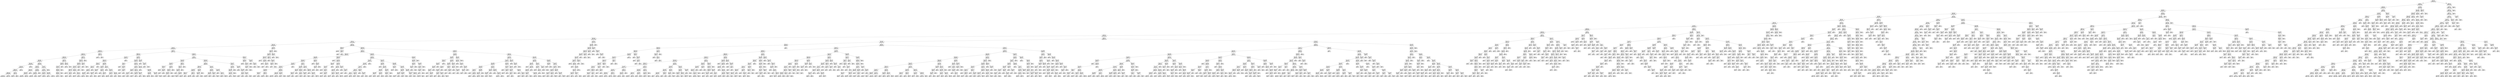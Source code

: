 digraph Tree {
node [shape=box] ;
0 [label="X[1173] <= 0.5\ngini = 0.5\nsamples = 84796\nvalue = [42502, 42294]"] ;
1 [label="X[36] <= 0.5\ngini = 0.485\nsamples = 72295\nvalue = [42364, 29931]"] ;
0 -> 1 [labeldistance=2.5, labelangle=45, headlabel="True"] ;
2 [label="X[1136] <= 0.5\ngini = 0.462\nsamples = 66376\nvalue = [42354, 24022]"] ;
1 -> 2 ;
3 [label="X[20] <= 0.5\ngini = 0.428\nsamples = 61217\nvalue = [42262, 18955]"] ;
2 -> 3 ;
4 [label="X[1130] <= 0.5\ngini = 0.392\nsamples = 57592\nvalue = [42180, 15412]"] ;
3 -> 4 ;
5 [label="X[45] <= 0.5\ngini = 0.355\nsamples = 54162\nvalue = [41682, 12480]"] ;
4 -> 5 ;
6 [label="X[30] <= 0.5\ngini = 0.332\nsamples = 52748\nvalue = [41670, 11078]"] ;
5 -> 6 ;
7 [label="X[221] <= 0.5\ngini = 0.315\nsamples = 51693\nvalue = [41573, 10120]"] ;
6 -> 7 ;
8 [label="X[11] <= 0.5\ngini = 0.305\nsamples = 51121\nvalue = [41505, 9616]"] ;
7 -> 8 ;
9 [label="X[1185] <= 0.5\ngini = 0.296\nsamples = 50499\nvalue = [41397, 9102]"] ;
8 -> 9 ;
10 [label="X[1126] <= 0.5\ngini = 0.287\nsamples = 50003\nvalue = [41321, 8682]"] ;
9 -> 10 ;
11 [label="X[10] <= 0.5\ngini = 0.279\nsamples = 49584\nvalue = [41260, 8324]"] ;
10 -> 11 ;
12 [label="X[1161] <= 0.5\ngini = 0.255\nsamples = 44068\nvalue = [37473, 6595]"] ;
11 -> 12 ;
13 [label="X[9] <= 0.5\ngini = 0.249\nsamples = 43858\nvalue = [37463, 6395]"] ;
12 -> 13 ;
14 [label="X[1167] <= 0.5\ngini = 0.234\nsamples = 42292\nvalue = [36562, 5730]"] ;
13 -> 14 ;
15 [label="X[21] <= 0.5\ngini = 0.229\nsamples = 42114\nvalue = [36556, 5558]"] ;
14 -> 15 ;
16 [label="X[1200] <= 0.5\ngini = 0.219\nsamples = 41349\nvalue = [36179, 5170]"] ;
15 -> 16 ;
17 [label="X[1210] <= 0.5\ngini = 0.214\nsamples = 41204\nvalue = [36178, 5026]"] ;
16 -> 17 ;
18 [label="X[1205] <= 0.5\ngini = 0.209\nsamples = 41042\nvalue = [36168, 4874]"] ;
17 -> 18 ;
19 [label="X[12] <= 0.5\ngini = 0.205\nsamples = 40887\nvalue = [36156, 4731]"] ;
18 -> 19 ;
20 [label="X[1211] <= 0.5\ngini = 0.192\nsamples = 39607\nvalue = [35347, 4260]"] ;
19 -> 20 ;
21 [label="X[1137] <= 0.5\ngini = 0.189\nsamples = 39519\nvalue = [35347, 4172]"] ;
20 -> 21 ;
22 [label="X[1195] <= 0.5\ngini = 0.187\nsamples = 39461\nvalue = [35347, 4114]"] ;
21 -> 22 ;
23 [label="X[1029] <= 0.5\ngini = 0.185\nsamples = 39395\nvalue = [35343, 4052]"] ;
22 -> 23 ;
24 [label="gini = 0.18\nsamples = 39150\nvalue = [35228, 3922]"] ;
23 -> 24 ;
25 [label="gini = 0.498\nsamples = 245\nvalue = [115, 130]"] ;
23 -> 25 ;
26 [label="X[16] <= 0.5\ngini = 0.114\nsamples = 66\nvalue = [4, 62]"] ;
22 -> 26 ;
27 [label="gini = 0.031\nsamples = 63\nvalue = [1, 62]"] ;
26 -> 27 ;
28 [label="gini = 0.0\nsamples = 3\nvalue = [3, 0]"] ;
26 -> 28 ;
29 [label="gini = 0.0\nsamples = 58\nvalue = [0, 58]"] ;
21 -> 29 ;
30 [label="gini = 0.0\nsamples = 88\nvalue = [0, 88]"] ;
20 -> 30 ;
31 [label="X[1003] <= 0.5\ngini = 0.465\nsamples = 1280\nvalue = [809, 471]"] ;
19 -> 31 ;
32 [label="X[1009] <= 0.5\ngini = 0.439\nsamples = 948\nvalue = [640, 308]"] ;
31 -> 32 ;
33 [label="X[1211] <= 0.5\ngini = 0.379\nsamples = 582\nvalue = [434, 148]"] ;
32 -> 33 ;
34 [label="X[1007] <= 0.5\ngini = 0.363\nsamples = 570\nvalue = [434, 136]"] ;
33 -> 34 ;
35 [label="gini = 0.338\nsamples = 502\nvalue = [394, 108]"] ;
34 -> 35 ;
36 [label="gini = 0.484\nsamples = 68\nvalue = [40, 28]"] ;
34 -> 36 ;
37 [label="gini = 0.0\nsamples = 12\nvalue = [0, 12]"] ;
33 -> 37 ;
38 [label="X[0] <= 2.945\ngini = 0.492\nsamples = 366\nvalue = [206, 160]"] ;
32 -> 38 ;
39 [label="X[0] <= 2.925\ngini = 0.494\nsamples = 359\nvalue = [199, 160]"] ;
38 -> 39 ;
40 [label="gini = 0.493\nsamples = 356\nvalue = [199, 157]"] ;
39 -> 40 ;
41 [label="gini = 0.0\nsamples = 3\nvalue = [0, 3]"] ;
39 -> 41 ;
42 [label="gini = 0.0\nsamples = 7\nvalue = [7, 0]"] ;
38 -> 42 ;
43 [label="X[0] <= 2.945\ngini = 0.5\nsamples = 332\nvalue = [169, 163]"] ;
31 -> 43 ;
44 [label="X[0] <= 0.825\ngini = 0.5\nsamples = 326\nvalue = [163, 163]"] ;
43 -> 44 ;
45 [label="X[0] <= 0.305\ngini = 0.478\nsamples = 76\nvalue = [30, 46]"] ;
44 -> 45 ;
46 [label="gini = 0.463\nsamples = 11\nvalue = [7, 4]"] ;
45 -> 46 ;
47 [label="gini = 0.457\nsamples = 65\nvalue = [23, 42]"] ;
45 -> 47 ;
48 [label="X[0] <= 0.975\ngini = 0.498\nsamples = 250\nvalue = [133, 117]"] ;
44 -> 48 ;
49 [label="gini = 0.0\nsamples = 14\nvalue = [14, 0]"] ;
48 -> 49 ;
50 [label="gini = 0.5\nsamples = 236\nvalue = [119, 117]"] ;
48 -> 50 ;
51 [label="gini = 0.0\nsamples = 6\nvalue = [6, 0]"] ;
43 -> 51 ;
52 [label="X[120] <= 0.5\ngini = 0.143\nsamples = 155\nvalue = [12, 143]"] ;
18 -> 52 ;
53 [label="X[254] <= 0.5\ngini = 0.296\nsamples = 61\nvalue = [11, 50]"] ;
52 -> 53 ;
54 [label="X[252] <= 0.5\ngini = 0.278\nsamples = 60\nvalue = [10, 50]"] ;
53 -> 54 ;
55 [label="X[884] <= 0.5\ngini = 0.259\nsamples = 59\nvalue = [9, 50]"] ;
54 -> 55 ;
56 [label="X[305] <= 0.5\ngini = 0.238\nsamples = 58\nvalue = [8, 50]"] ;
55 -> 56 ;
57 [label="gini = 0.215\nsamples = 57\nvalue = [7, 50]"] ;
56 -> 57 ;
58 [label="gini = 0.0\nsamples = 1\nvalue = [1, 0]"] ;
56 -> 58 ;
59 [label="gini = 0.0\nsamples = 1\nvalue = [1, 0]"] ;
55 -> 59 ;
60 [label="gini = 0.0\nsamples = 1\nvalue = [1, 0]"] ;
54 -> 60 ;
61 [label="gini = 0.0\nsamples = 1\nvalue = [1, 0]"] ;
53 -> 61 ;
62 [label="X[793] <= 0.5\ngini = 0.021\nsamples = 94\nvalue = [1, 93]"] ;
52 -> 62 ;
63 [label="gini = 0.0\nsamples = 93\nvalue = [0, 93]"] ;
62 -> 63 ;
64 [label="gini = 0.0\nsamples = 1\nvalue = [1, 0]"] ;
62 -> 64 ;
65 [label="X[158] <= 0.5\ngini = 0.116\nsamples = 162\nvalue = [10, 152]"] ;
17 -> 65 ;
66 [label="X[1015] <= 0.5\ngini = 0.073\nsamples = 158\nvalue = [6, 152]"] ;
65 -> 66 ;
67 [label="X[1005] <= 0.5\ngini = 0.062\nsamples = 156\nvalue = [5, 151]"] ;
66 -> 67 ;
68 [label="X[1003] <= 0.5\ngini = 0.051\nsamples = 154\nvalue = [4, 150]"] ;
67 -> 68 ;
69 [label="X[1029] <= 0.5\ngini = 0.017\nsamples = 119\nvalue = [1, 118]"] ;
68 -> 69 ;
70 [label="gini = 0.0\nsamples = 113\nvalue = [0, 113]"] ;
69 -> 70 ;
71 [label="X[0] <= 2.12\ngini = 0.278\nsamples = 6\nvalue = [1, 5]"] ;
69 -> 71 ;
72 [label="gini = 0.0\nsamples = 5\nvalue = [0, 5]"] ;
71 -> 72 ;
73 [label="gini = 0.0\nsamples = 1\nvalue = [1, 0]"] ;
71 -> 73 ;
74 [label="X[43] <= 0.5\ngini = 0.157\nsamples = 35\nvalue = [3, 32]"] ;
68 -> 74 ;
75 [label="gini = 0.0\nsamples = 1\nvalue = [1, 0]"] ;
74 -> 75 ;
76 [label="X[0] <= 1.13\ngini = 0.111\nsamples = 34\nvalue = [2, 32]"] ;
74 -> 76 ;
77 [label="gini = 0.219\nsamples = 16\nvalue = [2, 14]"] ;
76 -> 77 ;
78 [label="gini = 0.0\nsamples = 18\nvalue = [0, 18]"] ;
76 -> 78 ;
79 [label="X[0] <= 1.09\ngini = 0.5\nsamples = 2\nvalue = [1, 1]"] ;
67 -> 79 ;
80 [label="gini = 0.0\nsamples = 1\nvalue = [0, 1]"] ;
79 -> 80 ;
81 [label="gini = 0.0\nsamples = 1\nvalue = [1, 0]"] ;
79 -> 81 ;
82 [label="X[0] <= 0.695\ngini = 0.5\nsamples = 2\nvalue = [1, 1]"] ;
66 -> 82 ;
83 [label="gini = 0.0\nsamples = 1\nvalue = [0, 1]"] ;
82 -> 83 ;
84 [label="gini = 0.0\nsamples = 1\nvalue = [1, 0]"] ;
82 -> 84 ;
85 [label="gini = 0.0\nsamples = 4\nvalue = [4, 0]"] ;
65 -> 85 ;
86 [label="X[600] <= 0.5\ngini = 0.014\nsamples = 145\nvalue = [1, 144]"] ;
16 -> 86 ;
87 [label="gini = 0.0\nsamples = 144\nvalue = [0, 144]"] ;
86 -> 87 ;
88 [label="gini = 0.0\nsamples = 1\nvalue = [1, 0]"] ;
86 -> 88 ;
89 [label="X[1190] <= 0.5\ngini = 0.5\nsamples = 765\nvalue = [377, 388]"] ;
15 -> 89 ;
90 [label="X[1009] <= 0.5\ngini = 0.434\nsamples = 346\nvalue = [110, 236]"] ;
89 -> 90 ;
91 [label="X[0] <= 2.98\ngini = 0.471\nsamples = 226\nvalue = [86, 140]"] ;
90 -> 91 ;
92 [label="X[1003] <= 0.5\ngini = 0.467\nsamples = 223\nvalue = [83, 140]"] ;
91 -> 92 ;
93 [label="X[992] <= 0.5\ngini = 0.49\nsamples = 119\nvalue = [51, 68]"] ;
92 -> 93 ;
94 [label="X[1240] <= 0.5\ngini = 0.487\nsamples = 117\nvalue = [49, 68]"] ;
93 -> 94 ;
95 [label="X[0] <= 2.89\ngini = 0.49\nsamples = 114\nvalue = [49, 65]"] ;
94 -> 95 ;
96 [label="X[0] <= 2.855\ngini = 0.493\nsamples = 111\nvalue = [49, 62]"] ;
95 -> 96 ;
97 [label="gini = 0.487\nsamples = 107\nvalue = [45, 62]"] ;
96 -> 97 ;
98 [label="gini = 0.0\nsamples = 4\nvalue = [4, 0]"] ;
96 -> 98 ;
99 [label="gini = 0.0\nsamples = 3\nvalue = [0, 3]"] ;
95 -> 99 ;
100 [label="gini = 0.0\nsamples = 3\nvalue = [0, 3]"] ;
94 -> 100 ;
101 [label="gini = 0.0\nsamples = 2\nvalue = [2, 0]"] ;
93 -> 101 ;
102 [label="X[0] <= 0.935\ngini = 0.426\nsamples = 104\nvalue = [32, 72]"] ;
92 -> 102 ;
103 [label="X[0] <= 0.36\ngini = 0.302\nsamples = 27\nvalue = [5, 22]"] ;
102 -> 103 ;
104 [label="X[0] <= 0.325\ngini = 0.48\nsamples = 5\nvalue = [3, 2]"] ;
103 -> 104 ;
105 [label="X[0] <= 0.205\ngini = 0.444\nsamples = 3\nvalue = [1, 2]"] ;
104 -> 105 ;
106 [label="gini = 0.0\nsamples = 1\nvalue = [1, 0]"] ;
105 -> 106 ;
107 [label="gini = 0.0\nsamples = 2\nvalue = [0, 2]"] ;
105 -> 107 ;
108 [label="gini = 0.0\nsamples = 2\nvalue = [2, 0]"] ;
104 -> 108 ;
109 [label="X[0] <= 0.48\ngini = 0.165\nsamples = 22\nvalue = [2, 20]"] ;
103 -> 109 ;
110 [label="gini = 0.0\nsamples = 9\nvalue = [0, 9]"] ;
109 -> 110 ;
111 [label="X[0] <= 0.55\ngini = 0.26\nsamples = 13\nvalue = [2, 11]"] ;
109 -> 111 ;
112 [label="gini = 0.5\nsamples = 4\nvalue = [2, 2]"] ;
111 -> 112 ;
113 [label="gini = 0.0\nsamples = 9\nvalue = [0, 9]"] ;
111 -> 113 ;
114 [label="X[0] <= 1.21\ngini = 0.455\nsamples = 77\nvalue = [27, 50]"] ;
102 -> 114 ;
115 [label="gini = 0.0\nsamples = 5\nvalue = [5, 0]"] ;
114 -> 115 ;
116 [label="X[0] <= 2.015\ngini = 0.424\nsamples = 72\nvalue = [22, 50]"] ;
114 -> 116 ;
117 [label="X[0] <= 1.845\ngini = 0.472\nsamples = 34\nvalue = [13, 21]"] ;
116 -> 117 ;
118 [label="gini = 0.428\nsamples = 29\nvalue = [9, 20]"] ;
117 -> 118 ;
119 [label="gini = 0.32\nsamples = 5\nvalue = [4, 1]"] ;
117 -> 119 ;
120 [label="X[0] <= 2.31\ngini = 0.361\nsamples = 38\nvalue = [9, 29]"] ;
116 -> 120 ;
121 [label="gini = 0.0\nsamples = 7\nvalue = [0, 7]"] ;
120 -> 121 ;
122 [label="gini = 0.412\nsamples = 31\nvalue = [9, 22]"] ;
120 -> 122 ;
123 [label="gini = 0.0\nsamples = 3\nvalue = [3, 0]"] ;
91 -> 123 ;
124 [label="X[0] <= 2.935\ngini = 0.32\nsamples = 120\nvalue = [24, 96]"] ;
90 -> 124 ;
125 [label="X[0] <= 0.325\ngini = 0.305\nsamples = 117\nvalue = [22, 95]"] ;
124 -> 125 ;
126 [label="X[0] <= 0.2\ngini = 0.5\nsamples = 4\nvalue = [2, 2]"] ;
125 -> 126 ;
127 [label="gini = 0.0\nsamples = 1\nvalue = [0, 1]"] ;
126 -> 127 ;
128 [label="X[0] <= 0.29\ngini = 0.444\nsamples = 3\nvalue = [2, 1]"] ;
126 -> 128 ;
129 [label="gini = 0.0\nsamples = 1\nvalue = [1, 0]"] ;
128 -> 129 ;
130 [label="X[0] <= 0.305\ngini = 0.5\nsamples = 2\nvalue = [1, 1]"] ;
128 -> 130 ;
131 [label="gini = 0.0\nsamples = 1\nvalue = [0, 1]"] ;
130 -> 131 ;
132 [label="gini = 0.0\nsamples = 1\nvalue = [1, 0]"] ;
130 -> 132 ;
133 [label="X[0] <= 1.415\ngini = 0.291\nsamples = 113\nvalue = [20, 93]"] ;
125 -> 133 ;
134 [label="X[0] <= 0.5\ngini = 0.198\nsamples = 45\nvalue = [5, 40]"] ;
133 -> 134 ;
135 [label="X[0] <= 0.46\ngini = 0.32\nsamples = 15\nvalue = [3, 12]"] ;
134 -> 135 ;
136 [label="X[0] <= 0.39\ngini = 0.142\nsamples = 13\nvalue = [1, 12]"] ;
135 -> 136 ;
137 [label="gini = 0.0\nsamples = 8\nvalue = [0, 8]"] ;
136 -> 137 ;
138 [label="gini = 0.32\nsamples = 5\nvalue = [1, 4]"] ;
136 -> 138 ;
139 [label="gini = 0.0\nsamples = 2\nvalue = [2, 0]"] ;
135 -> 139 ;
140 [label="X[0] <= 1.31\ngini = 0.124\nsamples = 30\nvalue = [2, 28]"] ;
134 -> 140 ;
141 [label="X[0] <= 0.825\ngini = 0.083\nsamples = 23\nvalue = [1, 22]"] ;
140 -> 141 ;
142 [label="gini = 0.165\nsamples = 11\nvalue = [1, 10]"] ;
141 -> 142 ;
143 [label="gini = 0.0\nsamples = 12\nvalue = [0, 12]"] ;
141 -> 143 ;
144 [label="X[0] <= 1.335\ngini = 0.245\nsamples = 7\nvalue = [1, 6]"] ;
140 -> 144 ;
145 [label="gini = 0.0\nsamples = 1\nvalue = [1, 0]"] ;
144 -> 145 ;
146 [label="gini = 0.0\nsamples = 6\nvalue = [0, 6]"] ;
144 -> 146 ;
147 [label="X[0] <= 1.425\ngini = 0.344\nsamples = 68\nvalue = [15, 53]"] ;
133 -> 147 ;
148 [label="gini = 0.0\nsamples = 2\nvalue = [2, 0]"] ;
147 -> 148 ;
149 [label="X[0] <= 2.565\ngini = 0.316\nsamples = 66\nvalue = [13, 53]"] ;
147 -> 149 ;
150 [label="X[0] <= 2.335\ngini = 0.282\nsamples = 53\nvalue = [9, 44]"] ;
149 -> 150 ;
151 [label="gini = 0.346\nsamples = 36\nvalue = [8, 28]"] ;
150 -> 151 ;
152 [label="gini = 0.111\nsamples = 17\nvalue = [1, 16]"] ;
150 -> 152 ;
153 [label="X[0] <= 2.655\ngini = 0.426\nsamples = 13\nvalue = [4, 9]"] ;
149 -> 153 ;
154 [label="gini = 0.375\nsamples = 4\nvalue = [3, 1]"] ;
153 -> 154 ;
155 [label="gini = 0.198\nsamples = 9\nvalue = [1, 8]"] ;
153 -> 155 ;
156 [label="X[0] <= 2.965\ngini = 0.444\nsamples = 3\nvalue = [2, 1]"] ;
124 -> 156 ;
157 [label="gini = 0.0\nsamples = 1\nvalue = [1, 0]"] ;
156 -> 157 ;
158 [label="X[0] <= 2.995\ngini = 0.5\nsamples = 2\nvalue = [1, 1]"] ;
156 -> 158 ;
159 [label="gini = 0.0\nsamples = 1\nvalue = [0, 1]"] ;
158 -> 159 ;
160 [label="gini = 0.0\nsamples = 1\nvalue = [1, 0]"] ;
158 -> 160 ;
161 [label="X[223] <= 0.5\ngini = 0.462\nsamples = 419\nvalue = [267, 152]"] ;
89 -> 161 ;
162 [label="X[0] <= 0.4\ngini = 0.482\nsamples = 368\nvalue = [219, 149]"] ;
161 -> 162 ;
163 [label="X[0] <= 0.205\ngini = 0.494\nsamples = 63\nvalue = [28, 35]"] ;
162 -> 163 ;
164 [label="X[0] <= 0.035\ngini = 0.487\nsamples = 31\nvalue = [18, 13]"] ;
163 -> 164 ;
165 [label="X[1009] <= 0.5\ngini = 0.278\nsamples = 6\nvalue = [1, 5]"] ;
164 -> 165 ;
166 [label="gini = 0.0\nsamples = 3\nvalue = [0, 3]"] ;
165 -> 166 ;
167 [label="X[0] <= 0.025\ngini = 0.444\nsamples = 3\nvalue = [1, 2]"] ;
165 -> 167 ;
168 [label="gini = 0.5\nsamples = 2\nvalue = [1, 1]"] ;
167 -> 168 ;
169 [label="gini = 0.0\nsamples = 1\nvalue = [0, 1]"] ;
167 -> 169 ;
170 [label="X[0] <= 0.16\ngini = 0.435\nsamples = 25\nvalue = [17, 8]"] ;
164 -> 170 ;
171 [label="X[1015] <= 0.5\ngini = 0.48\nsamples = 20\nvalue = [12, 8]"] ;
170 -> 171 ;
172 [label="X[998] <= 0.5\ngini = 0.465\nsamples = 19\nvalue = [12, 7]"] ;
171 -> 172 ;
173 [label="gini = 0.444\nsamples = 18\nvalue = [12, 6]"] ;
172 -> 173 ;
174 [label="gini = 0.0\nsamples = 1\nvalue = [0, 1]"] ;
172 -> 174 ;
175 [label="gini = 0.0\nsamples = 1\nvalue = [0, 1]"] ;
171 -> 175 ;
176 [label="gini = 0.0\nsamples = 5\nvalue = [5, 0]"] ;
170 -> 176 ;
177 [label="X[999] <= 0.5\ngini = 0.43\nsamples = 32\nvalue = [10, 22]"] ;
163 -> 177 ;
178 [label="X[991] <= 0.5\ngini = 0.412\nsamples = 31\nvalue = [9, 22]"] ;
177 -> 178 ;
179 [label="X[0] <= 0.285\ngini = 0.391\nsamples = 30\nvalue = [8, 22]"] ;
178 -> 179 ;
180 [label="gini = 0.0\nsamples = 4\nvalue = [0, 4]"] ;
179 -> 180 ;
181 [label="X[0] <= 0.355\ngini = 0.426\nsamples = 26\nvalue = [8, 18]"] ;
179 -> 181 ;
182 [label="gini = 0.48\nsamples = 15\nvalue = [6, 9]"] ;
181 -> 182 ;
183 [label="gini = 0.298\nsamples = 11\nvalue = [2, 9]"] ;
181 -> 183 ;
184 [label="gini = 0.0\nsamples = 1\nvalue = [1, 0]"] ;
178 -> 184 ;
185 [label="gini = 0.0\nsamples = 1\nvalue = [1, 0]"] ;
177 -> 185 ;
186 [label="X[1003] <= 0.5\ngini = 0.468\nsamples = 305\nvalue = [191, 114]"] ;
162 -> 186 ;
187 [label="X[1009] <= 0.5\ngini = 0.445\nsamples = 230\nvalue = [153, 77]"] ;
186 -> 187 ;
188 [label="X[996] <= 0.5\ngini = 0.386\nsamples = 149\nvalue = [110, 39]"] ;
187 -> 188 ;
189 [label="X[0] <= 0.655\ngini = 0.364\nsamples = 142\nvalue = [108, 34]"] ;
188 -> 189 ;
190 [label="X[1005] <= 0.5\ngini = 0.121\nsamples = 31\nvalue = [29, 2]"] ;
189 -> 190 ;
191 [label="gini = 0.064\nsamples = 30\nvalue = [29, 1]"] ;
190 -> 191 ;
192 [label="gini = 0.0\nsamples = 1\nvalue = [0, 1]"] ;
190 -> 192 ;
193 [label="X[1030] <= 0.5\ngini = 0.41\nsamples = 111\nvalue = [79, 32]"] ;
189 -> 193 ;
194 [label="gini = 0.399\nsamples = 109\nvalue = [79, 30]"] ;
193 -> 194 ;
195 [label="gini = 0.0\nsamples = 2\nvalue = [0, 2]"] ;
193 -> 195 ;
196 [label="X[0] <= 2.59\ngini = 0.408\nsamples = 7\nvalue = [2, 5]"] ;
188 -> 196 ;
197 [label="X[0] <= 0.665\ngini = 0.278\nsamples = 6\nvalue = [1, 5]"] ;
196 -> 197 ;
198 [label="gini = 0.5\nsamples = 2\nvalue = [1, 1]"] ;
197 -> 198 ;
199 [label="gini = 0.0\nsamples = 4\nvalue = [0, 4]"] ;
197 -> 199 ;
200 [label="gini = 0.0\nsamples = 1\nvalue = [1, 0]"] ;
196 -> 200 ;
201 [label="X[0] <= 1.15\ngini = 0.498\nsamples = 81\nvalue = [43, 38]"] ;
187 -> 201 ;
202 [label="X[0] <= 0.98\ngini = 0.444\nsamples = 39\nvalue = [26, 13]"] ;
201 -> 202 ;
203 [label="X[0] <= 0.92\ngini = 0.469\nsamples = 32\nvalue = [20, 12]"] ;
202 -> 203 ;
204 [label="gini = 0.436\nsamples = 28\nvalue = [19, 9]"] ;
203 -> 204 ;
205 [label="gini = 0.375\nsamples = 4\nvalue = [1, 3]"] ;
203 -> 205 ;
206 [label="X[0] <= 1.015\ngini = 0.245\nsamples = 7\nvalue = [6, 1]"] ;
202 -> 206 ;
207 [label="gini = 0.0\nsamples = 3\nvalue = [3, 0]"] ;
206 -> 207 ;
208 [label="gini = 0.375\nsamples = 4\nvalue = [3, 1]"] ;
206 -> 208 ;
209 [label="X[0] <= 1.365\ngini = 0.482\nsamples = 42\nvalue = [17, 25]"] ;
201 -> 209 ;
210 [label="gini = 0.0\nsamples = 7\nvalue = [0, 7]"] ;
209 -> 210 ;
211 [label="X[0] <= 2.02\ngini = 0.5\nsamples = 35\nvalue = [17, 18]"] ;
209 -> 211 ;
212 [label="gini = 0.375\nsamples = 12\nvalue = [9, 3]"] ;
211 -> 212 ;
213 [label="gini = 0.454\nsamples = 23\nvalue = [8, 15]"] ;
211 -> 213 ;
214 [label="X[0] <= 2.075\ngini = 0.5\nsamples = 75\nvalue = [38, 37]"] ;
186 -> 214 ;
215 [label="X[0] <= 2.015\ngini = 0.495\nsamples = 60\nvalue = [27, 33]"] ;
214 -> 215 ;
216 [label="X[0] <= 1.965\ngini = 0.499\nsamples = 57\nvalue = [27, 30]"] ;
215 -> 216 ;
217 [label="X[0] <= 1.835\ngini = 0.494\nsamples = 54\nvalue = [24, 30]"] ;
216 -> 217 ;
218 [label="gini = 0.5\nsamples = 42\nvalue = [21, 21]"] ;
217 -> 218 ;
219 [label="gini = 0.375\nsamples = 12\nvalue = [3, 9]"] ;
217 -> 219 ;
220 [label="gini = 0.0\nsamples = 3\nvalue = [3, 0]"] ;
216 -> 220 ;
221 [label="gini = 0.0\nsamples = 3\nvalue = [0, 3]"] ;
215 -> 221 ;
222 [label="X[0] <= 2.335\ngini = 0.391\nsamples = 15\nvalue = [11, 4]"] ;
214 -> 222 ;
223 [label="gini = 0.0\nsamples = 4\nvalue = [4, 0]"] ;
222 -> 223 ;
224 [label="X[0] <= 2.635\ngini = 0.463\nsamples = 11\nvalue = [7, 4]"] ;
222 -> 224 ;
225 [label="X[0] <= 2.43\ngini = 0.48\nsamples = 5\nvalue = [2, 3]"] ;
224 -> 225 ;
226 [label="gini = 0.0\nsamples = 1\nvalue = [0, 1]"] ;
225 -> 226 ;
227 [label="gini = 0.5\nsamples = 4\nvalue = [2, 2]"] ;
225 -> 227 ;
228 [label="X[0] <= 2.91\ngini = 0.278\nsamples = 6\nvalue = [5, 1]"] ;
224 -> 228 ;
229 [label="gini = 0.0\nsamples = 4\nvalue = [4, 0]"] ;
228 -> 229 ;
230 [label="gini = 0.5\nsamples = 2\nvalue = [1, 1]"] ;
228 -> 230 ;
231 [label="X[1009] <= 0.5\ngini = 0.111\nsamples = 51\nvalue = [48, 3]"] ;
161 -> 231 ;
232 [label="X[1003] <= 0.5\ngini = 0.045\nsamples = 43\nvalue = [42, 1]"] ;
231 -> 232 ;
233 [label="gini = 0.0\nsamples = 32\nvalue = [32, 0]"] ;
232 -> 233 ;
234 [label="X[0] <= 1.19\ngini = 0.165\nsamples = 11\nvalue = [10, 1]"] ;
232 -> 234 ;
235 [label="X[0] <= 0.985\ngini = 0.32\nsamples = 5\nvalue = [4, 1]"] ;
234 -> 235 ;
236 [label="gini = 0.0\nsamples = 4\nvalue = [4, 0]"] ;
235 -> 236 ;
237 [label="gini = 0.0\nsamples = 1\nvalue = [0, 1]"] ;
235 -> 237 ;
238 [label="gini = 0.0\nsamples = 6\nvalue = [6, 0]"] ;
234 -> 238 ;
239 [label="X[0] <= 0.135\ngini = 0.375\nsamples = 8\nvalue = [6, 2]"] ;
231 -> 239 ;
240 [label="gini = 0.0\nsamples = 1\nvalue = [0, 1]"] ;
239 -> 240 ;
241 [label="X[0] <= 2.11\ngini = 0.245\nsamples = 7\nvalue = [6, 1]"] ;
239 -> 241 ;
242 [label="gini = 0.0\nsamples = 6\nvalue = [6, 0]"] ;
241 -> 242 ;
243 [label="gini = 0.0\nsamples = 1\nvalue = [0, 1]"] ;
241 -> 243 ;
244 [label="X[16] <= 0.5\ngini = 0.065\nsamples = 178\nvalue = [6, 172]"] ;
14 -> 244 ;
245 [label="X[1024] <= 0.5\ngini = 0.034\nsamples = 175\nvalue = [3, 172]"] ;
244 -> 245 ;
246 [label="X[0] <= 2.935\ngini = 0.023\nsamples = 172\nvalue = [2, 170]"] ;
245 -> 246 ;
247 [label="X[1003] <= 0.5\ngini = 0.013\nsamples = 156\nvalue = [1, 155]"] ;
246 -> 247 ;
248 [label="gini = 0.0\nsamples = 121\nvalue = [0, 121]"] ;
247 -> 248 ;
249 [label="X[0] <= 1.65\ngini = 0.056\nsamples = 35\nvalue = [1, 34]"] ;
247 -> 249 ;
250 [label="gini = 0.0\nsamples = 21\nvalue = [0, 21]"] ;
249 -> 250 ;
251 [label="X[0] <= 1.795\ngini = 0.133\nsamples = 14\nvalue = [1, 13]"] ;
249 -> 251 ;
252 [label="gini = 0.5\nsamples = 2\nvalue = [1, 1]"] ;
251 -> 252 ;
253 [label="gini = 0.0\nsamples = 12\nvalue = [0, 12]"] ;
251 -> 253 ;
254 [label="X[1009] <= 0.5\ngini = 0.117\nsamples = 16\nvalue = [1, 15]"] ;
246 -> 254 ;
255 [label="gini = 0.0\nsamples = 9\nvalue = [0, 9]"] ;
254 -> 255 ;
256 [label="X[0] <= 2.95\ngini = 0.245\nsamples = 7\nvalue = [1, 6]"] ;
254 -> 256 ;
257 [label="X[104] <= 0.5\ngini = 0.444\nsamples = 3\nvalue = [1, 2]"] ;
256 -> 257 ;
258 [label="gini = 0.5\nsamples = 2\nvalue = [1, 1]"] ;
257 -> 258 ;
259 [label="gini = 0.0\nsamples = 1\nvalue = [0, 1]"] ;
257 -> 259 ;
260 [label="gini = 0.0\nsamples = 4\nvalue = [0, 4]"] ;
256 -> 260 ;
261 [label="X[108] <= 0.5\ngini = 0.444\nsamples = 3\nvalue = [1, 2]"] ;
245 -> 261 ;
262 [label="gini = 0.0\nsamples = 2\nvalue = [0, 2]"] ;
261 -> 262 ;
263 [label="gini = 0.0\nsamples = 1\nvalue = [1, 0]"] ;
261 -> 263 ;
264 [label="gini = 0.0\nsamples = 3\nvalue = [3, 0]"] ;
244 -> 264 ;
265 [label="X[222] <= 0.5\ngini = 0.489\nsamples = 1566\nvalue = [901, 665]"] ;
13 -> 265 ;
266 [label="X[996] <= 0.5\ngini = 0.022\nsamples = 88\nvalue = [87, 1]"] ;
265 -> 266 ;
267 [label="gini = 0.0\nsamples = 83\nvalue = [83, 0]"] ;
266 -> 267 ;
268 [label="X[1156] <= 0.5\ngini = 0.32\nsamples = 5\nvalue = [4, 1]"] ;
266 -> 268 ;
269 [label="gini = 0.0\nsamples = 1\nvalue = [0, 1]"] ;
268 -> 269 ;
270 [label="gini = 0.0\nsamples = 4\nvalue = [4, 0]"] ;
268 -> 270 ;
271 [label="X[1009] <= 0.5\ngini = 0.495\nsamples = 1478\nvalue = [814, 664]"] ;
265 -> 271 ;
272 [label="X[1003] <= 0.5\ngini = 0.477\nsamples = 988\nvalue = [601, 387]"] ;
271 -> 272 ;
273 [label="X[1012] <= 0.5\ngini = 0.422\nsamples = 601\nvalue = [419, 182]"] ;
272 -> 273 ;
274 [label="X[0] <= 2.855\ngini = 0.388\nsamples = 536\nvalue = [395, 141]"] ;
273 -> 274 ;
275 [label="X[1007] <= 0.5\ngini = 0.396\nsamples = 515\nvalue = [375, 140]"] ;
274 -> 275 ;
276 [label="X[0] <= 2.825\ngini = 0.379\nsamples = 441\nvalue = [329, 112]"] ;
275 -> 276 ;
277 [label="X[1156] <= 0.5\ngini = 0.376\nsamples = 439\nvalue = [329, 110]"] ;
276 -> 277 ;
278 [label="X[0] <= 0.585\ngini = 0.465\nsamples = 68\nvalue = [43, 25]"] ;
277 -> 278 ;
279 [label="X[1015] <= 0.5\ngini = 0.32\nsamples = 10\nvalue = [2, 8]"] ;
278 -> 279 ;
280 [label="gini = 0.0\nsamples = 8\nvalue = [0, 8]"] ;
279 -> 280 ;
281 [label="gini = 0.0\nsamples = 2\nvalue = [2, 0]"] ;
279 -> 281 ;
282 [label="X[996] <= 0.5\ngini = 0.414\nsamples = 58\nvalue = [41, 17]"] ;
278 -> 282 ;
283 [label="gini = 0.392\nsamples = 56\nvalue = [41, 15]"] ;
282 -> 283 ;
284 [label="gini = 0.0\nsamples = 2\nvalue = [0, 2]"] ;
282 -> 284 ;
285 [label="X[1006] <= 0.5\ngini = 0.353\nsamples = 371\nvalue = [286, 85]"] ;
277 -> 285 ;
286 [label="X[0] <= 1.715\ngini = 0.342\nsamples = 356\nvalue = [278, 78]"] ;
285 -> 286 ;
287 [label="gini = 0.293\nsamples = 185\nvalue = [152, 33]"] ;
286 -> 287 ;
288 [label="gini = 0.388\nsamples = 171\nvalue = [126, 45]"] ;
286 -> 288 ;
289 [label="X[0] <= 2.575\ngini = 0.498\nsamples = 15\nvalue = [8, 7]"] ;
285 -> 289 ;
290 [label="gini = 0.463\nsamples = 11\nvalue = [4, 7]"] ;
289 -> 290 ;
291 [label="gini = 0.0\nsamples = 4\nvalue = [4, 0]"] ;
289 -> 291 ;
292 [label="gini = 0.0\nsamples = 2\nvalue = [0, 2]"] ;
276 -> 292 ;
293 [label="X[0] <= 1.88\ngini = 0.47\nsamples = 74\nvalue = [46, 28]"] ;
275 -> 293 ;
294 [label="X[0] <= 0.505\ngini = 0.363\nsamples = 42\nvalue = [32, 10]"] ;
293 -> 294 ;
295 [label="X[0] <= 0.47\ngini = 0.492\nsamples = 16\nvalue = [9, 7]"] ;
294 -> 295 ;
296 [label="X[1190] <= 0.5\ngini = 0.48\nsamples = 15\nvalue = [9, 6]"] ;
295 -> 296 ;
297 [label="gini = 0.459\nsamples = 14\nvalue = [9, 5]"] ;
296 -> 297 ;
298 [label="gini = 0.0\nsamples = 1\nvalue = [0, 1]"] ;
296 -> 298 ;
299 [label="gini = 0.0\nsamples = 1\nvalue = [0, 1]"] ;
295 -> 299 ;
300 [label="X[1190] <= 0.5\ngini = 0.204\nsamples = 26\nvalue = [23, 3]"] ;
294 -> 300 ;
301 [label="X[0] <= 1.21\ngini = 0.091\nsamples = 21\nvalue = [20, 1]"] ;
300 -> 301 ;
302 [label="gini = 0.0\nsamples = 12\nvalue = [12, 0]"] ;
301 -> 302 ;
303 [label="gini = 0.198\nsamples = 9\nvalue = [8, 1]"] ;
301 -> 303 ;
304 [label="X[0] <= 0.995\ngini = 0.48\nsamples = 5\nvalue = [3, 2]"] ;
300 -> 304 ;
305 [label="gini = 0.0\nsamples = 1\nvalue = [1, 0]"] ;
304 -> 305 ;
306 [label="gini = 0.5\nsamples = 4\nvalue = [2, 2]"] ;
304 -> 306 ;
307 [label="X[0] <= 1.99\ngini = 0.492\nsamples = 32\nvalue = [14, 18]"] ;
293 -> 307 ;
308 [label="gini = 0.0\nsamples = 2\nvalue = [0, 2]"] ;
307 -> 308 ;
309 [label="X[1156] <= 0.5\ngini = 0.498\nsamples = 30\nvalue = [14, 16]"] ;
307 -> 309 ;
310 [label="gini = 0.0\nsamples = 2\nvalue = [2, 0]"] ;
309 -> 310 ;
311 [label="X[0] <= 2.095\ngini = 0.49\nsamples = 28\nvalue = [12, 16]"] ;
309 -> 311 ;
312 [label="gini = 0.0\nsamples = 1\nvalue = [1, 0]"] ;
311 -> 312 ;
313 [label="gini = 0.483\nsamples = 27\nvalue = [11, 16]"] ;
311 -> 313 ;
314 [label="X[1007] <= 0.5\ngini = 0.091\nsamples = 21\nvalue = [20, 1]"] ;
274 -> 314 ;
315 [label="gini = 0.0\nsamples = 15\nvalue = [15, 0]"] ;
314 -> 315 ;
316 [label="X[0] <= 2.915\ngini = 0.278\nsamples = 6\nvalue = [5, 1]"] ;
314 -> 316 ;
317 [label="X[0] <= 2.88\ngini = 0.444\nsamples = 3\nvalue = [2, 1]"] ;
316 -> 317 ;
318 [label="gini = 0.0\nsamples = 2\nvalue = [2, 0]"] ;
317 -> 318 ;
319 [label="gini = 0.0\nsamples = 1\nvalue = [0, 1]"] ;
317 -> 319 ;
320 [label="gini = 0.0\nsamples = 3\nvalue = [3, 0]"] ;
316 -> 320 ;
321 [label="X[1156] <= 0.5\ngini = 0.466\nsamples = 65\nvalue = [24, 41]"] ;
273 -> 321 ;
322 [label="gini = 0.0\nsamples = 10\nvalue = [0, 10]"] ;
321 -> 322 ;
323 [label="X[0] <= 1.215\ngini = 0.492\nsamples = 55\nvalue = [24, 31]"] ;
321 -> 323 ;
324 [label="X[0] <= 1.045\ngini = 0.426\nsamples = 13\nvalue = [9, 4]"] ;
323 -> 324 ;
325 [label="X[0] <= 0.355\ngini = 0.48\nsamples = 10\nvalue = [6, 4]"] ;
324 -> 325 ;
326 [label="gini = 0.0\nsamples = 2\nvalue = [2, 0]"] ;
325 -> 326 ;
327 [label="X[0] <= 0.375\ngini = 0.5\nsamples = 8\nvalue = [4, 4]"] ;
325 -> 327 ;
328 [label="gini = 0.0\nsamples = 1\nvalue = [0, 1]"] ;
327 -> 328 ;
329 [label="X[0] <= 0.985\ngini = 0.49\nsamples = 7\nvalue = [4, 3]"] ;
327 -> 329 ;
330 [label="gini = 0.444\nsamples = 6\nvalue = [4, 2]"] ;
329 -> 330 ;
331 [label="gini = 0.0\nsamples = 1\nvalue = [0, 1]"] ;
329 -> 331 ;
332 [label="gini = 0.0\nsamples = 3\nvalue = [3, 0]"] ;
324 -> 332 ;
333 [label="X[0] <= 2.755\ngini = 0.459\nsamples = 42\nvalue = [15, 27]"] ;
323 -> 333 ;
334 [label="X[0] <= 2.64\ngini = 0.432\nsamples = 38\nvalue = [12, 26]"] ;
333 -> 334 ;
335 [label="X[0] <= 1.86\ngini = 0.469\nsamples = 32\nvalue = [12, 20]"] ;
334 -> 335 ;
336 [label="X[0] <= 1.37\ngini = 0.219\nsamples = 8\nvalue = [1, 7]"] ;
335 -> 336 ;
337 [label="gini = 0.444\nsamples = 3\nvalue = [1, 2]"] ;
336 -> 337 ;
338 [label="gini = 0.0\nsamples = 5\nvalue = [0, 5]"] ;
336 -> 338 ;
339 [label="X[0] <= 2.455\ngini = 0.497\nsamples = 24\nvalue = [11, 13]"] ;
335 -> 339 ;
340 [label="gini = 0.0\nsamples = 4\nvalue = [4, 0]"] ;
339 -> 340 ;
341 [label="gini = 0.455\nsamples = 20\nvalue = [7, 13]"] ;
339 -> 341 ;
342 [label="gini = 0.0\nsamples = 6\nvalue = [0, 6]"] ;
334 -> 342 ;
343 [label="X[0] <= 2.815\ngini = 0.375\nsamples = 4\nvalue = [3, 1]"] ;
333 -> 343 ;
344 [label="gini = 0.0\nsamples = 2\nvalue = [2, 0]"] ;
343 -> 344 ;
345 [label="X[0] <= 2.895\ngini = 0.5\nsamples = 2\nvalue = [1, 1]"] ;
343 -> 345 ;
346 [label="gini = 0.0\nsamples = 1\nvalue = [0, 1]"] ;
345 -> 346 ;
347 [label="gini = 0.0\nsamples = 1\nvalue = [1, 0]"] ;
345 -> 347 ;
348 [label="X[0] <= 2.795\ngini = 0.498\nsamples = 387\nvalue = [182, 205]"] ;
272 -> 348 ;
349 [label="X[0] <= 2.115\ngini = 0.495\nsamples = 365\nvalue = [164, 201]"] ;
348 -> 349 ;
350 [label="X[0] <= 2.055\ngini = 0.5\nsamples = 243\nvalue = [118, 125]"] ;
349 -> 350 ;
351 [label="X[0] <= 2.03\ngini = 0.499\nsamples = 239\nvalue = [114, 125]"] ;
350 -> 351 ;
352 [label="X[0] <= 1.945\ngini = 0.5\nsamples = 234\nvalue = [114, 120]"] ;
351 -> 352 ;
353 [label="X[0] <= 1.8\ngini = 0.499\nsamples = 227\nvalue = [108, 119]"] ;
352 -> 353 ;
354 [label="X[0] <= 1.7\ngini = 0.5\nsamples = 215\nvalue = [105, 110]"] ;
353 -> 354 ;
355 [label="gini = 0.498\nsamples = 202\nvalue = [95, 107]"] ;
354 -> 355 ;
356 [label="gini = 0.355\nsamples = 13\nvalue = [10, 3]"] ;
354 -> 356 ;
357 [label="X[0] <= 1.915\ngini = 0.375\nsamples = 12\nvalue = [3, 9]"] ;
353 -> 357 ;
358 [label="gini = 0.219\nsamples = 8\nvalue = [1, 7]"] ;
357 -> 358 ;
359 [label="gini = 0.5\nsamples = 4\nvalue = [2, 2]"] ;
357 -> 359 ;
360 [label="X[1155] <= 0.5\ngini = 0.245\nsamples = 7\nvalue = [6, 1]"] ;
352 -> 360 ;
361 [label="gini = 0.0\nsamples = 4\nvalue = [4, 0]"] ;
360 -> 361 ;
362 [label="X[0] <= 1.985\ngini = 0.444\nsamples = 3\nvalue = [2, 1]"] ;
360 -> 362 ;
363 [label="gini = 0.5\nsamples = 2\nvalue = [1, 1]"] ;
362 -> 363 ;
364 [label="gini = 0.0\nsamples = 1\nvalue = [1, 0]"] ;
362 -> 364 ;
365 [label="gini = 0.0\nsamples = 5\nvalue = [0, 5]"] ;
351 -> 365 ;
366 [label="gini = 0.0\nsamples = 4\nvalue = [4, 0]"] ;
350 -> 366 ;
367 [label="X[0] <= 2.565\ngini = 0.47\nsamples = 122\nvalue = [46, 76]"] ;
349 -> 367 ;
368 [label="X[0] <= 2.305\ngini = 0.384\nsamples = 54\nvalue = [14, 40]"] ;
367 -> 368 ;
369 [label="gini = 0.0\nsamples = 5\nvalue = [0, 5]"] ;
368 -> 369 ;
370 [label="X[0] <= 2.535\ngini = 0.408\nsamples = 49\nvalue = [14, 35]"] ;
368 -> 370 ;
371 [label="X[0] <= 2.425\ngini = 0.451\nsamples = 35\nvalue = [12, 23]"] ;
370 -> 371 ;
372 [label="X[0] <= 2.355\ngini = 0.355\nsamples = 13\nvalue = [3, 10]"] ;
371 -> 372 ;
373 [label="gini = 0.5\nsamples = 4\nvalue = [2, 2]"] ;
372 -> 373 ;
374 [label="gini = 0.198\nsamples = 9\nvalue = [1, 8]"] ;
372 -> 374 ;
375 [label="X[0] <= 2.445\ngini = 0.483\nsamples = 22\nvalue = [9, 13]"] ;
371 -> 375 ;
376 [label="gini = 0.0\nsamples = 1\nvalue = [1, 0]"] ;
375 -> 376 ;
377 [label="gini = 0.472\nsamples = 21\nvalue = [8, 13]"] ;
375 -> 377 ;
378 [label="X[0] <= 2.555\ngini = 0.245\nsamples = 14\nvalue = [2, 12]"] ;
370 -> 378 ;
379 [label="X[1190] <= 0.5\ngini = 0.298\nsamples = 11\nvalue = [2, 9]"] ;
378 -> 379 ;
380 [label="gini = 0.32\nsamples = 10\nvalue = [2, 8]"] ;
379 -> 380 ;
381 [label="gini = 0.0\nsamples = 1\nvalue = [0, 1]"] ;
379 -> 381 ;
382 [label="gini = 0.0\nsamples = 3\nvalue = [0, 3]"] ;
378 -> 382 ;
383 [label="X[0] <= 2.585\ngini = 0.498\nsamples = 68\nvalue = [32, 36]"] ;
367 -> 383 ;
384 [label="X[0] <= 2.575\ngini = 0.278\nsamples = 6\nvalue = [5, 1]"] ;
383 -> 384 ;
385 [label="gini = 0.444\nsamples = 3\nvalue = [2, 1]"] ;
384 -> 385 ;
386 [label="gini = 0.0\nsamples = 3\nvalue = [3, 0]"] ;
384 -> 386 ;
387 [label="X[0] <= 2.665\ngini = 0.492\nsamples = 62\nvalue = [27, 35]"] ;
383 -> 387 ;
388 [label="X[0] <= 2.645\ngini = 0.463\nsamples = 22\nvalue = [8, 14]"] ;
387 -> 388 ;
389 [label="X[0] <= 2.63\ngini = 0.497\nsamples = 13\nvalue = [6, 7]"] ;
388 -> 389 ;
390 [label="gini = 0.486\nsamples = 12\nvalue = [5, 7]"] ;
389 -> 390 ;
391 [label="gini = 0.0\nsamples = 1\nvalue = [1, 0]"] ;
389 -> 391 ;
392 [label="X[0] <= 2.655\ngini = 0.346\nsamples = 9\nvalue = [2, 7]"] ;
388 -> 392 ;
393 [label="gini = 0.408\nsamples = 7\nvalue = [2, 5]"] ;
392 -> 393 ;
394 [label="gini = 0.0\nsamples = 2\nvalue = [0, 2]"] ;
392 -> 394 ;
395 [label="X[0] <= 2.685\ngini = 0.499\nsamples = 40\nvalue = [19, 21]"] ;
387 -> 395 ;
396 [label="X[1190] <= 0.5\ngini = 0.375\nsamples = 4\nvalue = [3, 1]"] ;
395 -> 396 ;
397 [label="gini = 0.444\nsamples = 3\nvalue = [2, 1]"] ;
396 -> 397 ;
398 [label="gini = 0.0\nsamples = 1\nvalue = [1, 0]"] ;
396 -> 398 ;
399 [label="X[1190] <= 0.5\ngini = 0.494\nsamples = 36\nvalue = [16, 20]"] ;
395 -> 399 ;
400 [label="gini = 0.496\nsamples = 35\nvalue = [16, 19]"] ;
399 -> 400 ;
401 [label="gini = 0.0\nsamples = 1\nvalue = [0, 1]"] ;
399 -> 401 ;
402 [label="X[1155] <= 0.5\ngini = 0.298\nsamples = 22\nvalue = [18, 4]"] ;
348 -> 402 ;
403 [label="X[0] <= 2.905\ngini = 0.245\nsamples = 21\nvalue = [18, 3]"] ;
402 -> 403 ;
404 [label="X[0] <= 2.835\ngini = 0.124\nsamples = 15\nvalue = [14, 1]"] ;
403 -> 404 ;
405 [label="X[0] <= 2.815\ngini = 0.245\nsamples = 7\nvalue = [6, 1]"] ;
404 -> 405 ;
406 [label="gini = 0.0\nsamples = 6\nvalue = [6, 0]"] ;
405 -> 406 ;
407 [label="gini = 0.0\nsamples = 1\nvalue = [0, 1]"] ;
405 -> 407 ;
408 [label="gini = 0.0\nsamples = 8\nvalue = [8, 0]"] ;
404 -> 408 ;
409 [label="X[0] <= 2.945\ngini = 0.444\nsamples = 6\nvalue = [4, 2]"] ;
403 -> 409 ;
410 [label="X[0] <= 2.93\ngini = 0.48\nsamples = 5\nvalue = [3, 2]"] ;
409 -> 410 ;
411 [label="X[0] <= 2.915\ngini = 0.375\nsamples = 4\nvalue = [3, 1]"] ;
410 -> 411 ;
412 [label="gini = 0.5\nsamples = 2\nvalue = [1, 1]"] ;
411 -> 412 ;
413 [label="gini = 0.0\nsamples = 2\nvalue = [2, 0]"] ;
411 -> 413 ;
414 [label="gini = 0.0\nsamples = 1\nvalue = [0, 1]"] ;
410 -> 414 ;
415 [label="gini = 0.0\nsamples = 1\nvalue = [1, 0]"] ;
409 -> 415 ;
416 [label="gini = 0.0\nsamples = 1\nvalue = [0, 1]"] ;
402 -> 416 ;
417 [label="X[1156] <= 0.5\ngini = 0.491\nsamples = 490\nvalue = [213, 277]"] ;
271 -> 417 ;
418 [label="X[0] <= 1.435\ngini = 0.358\nsamples = 90\nvalue = [21, 69]"] ;
417 -> 418 ;
419 [label="X[0] <= 0.66\ngini = 0.461\nsamples = 50\nvalue = [18, 32]"] ;
418 -> 419 ;
420 [label="X[1155] <= 0.5\ngini = 0.34\nsamples = 23\nvalue = [5, 18]"] ;
419 -> 420 ;
421 [label="X[0] <= 0.615\ngini = 0.473\nsamples = 13\nvalue = [5, 8]"] ;
420 -> 421 ;
422 [label="X[0] <= 0.58\ngini = 0.496\nsamples = 11\nvalue = [5, 6]"] ;
421 -> 422 ;
423 [label="X[0] <= 0.09\ngini = 0.48\nsamples = 10\nvalue = [4, 6]"] ;
422 -> 423 ;
424 [label="gini = 0.0\nsamples = 1\nvalue = [0, 1]"] ;
423 -> 424 ;
425 [label="X[0] <= 0.265\ngini = 0.494\nsamples = 9\nvalue = [4, 5]"] ;
423 -> 425 ;
426 [label="gini = 0.0\nsamples = 1\nvalue = [1, 0]"] ;
425 -> 426 ;
427 [label="gini = 0.469\nsamples = 8\nvalue = [3, 5]"] ;
425 -> 427 ;
428 [label="gini = 0.0\nsamples = 1\nvalue = [1, 0]"] ;
422 -> 428 ;
429 [label="gini = 0.0\nsamples = 2\nvalue = [0, 2]"] ;
421 -> 429 ;
430 [label="gini = 0.0\nsamples = 10\nvalue = [0, 10]"] ;
420 -> 430 ;
431 [label="X[0] <= 1.355\ngini = 0.499\nsamples = 27\nvalue = [13, 14]"] ;
419 -> 431 ;
432 [label="X[0] <= 0.85\ngini = 0.495\nsamples = 20\nvalue = [11, 9]"] ;
431 -> 432 ;
433 [label="X[0] <= 0.77\ngini = 0.486\nsamples = 12\nvalue = [5, 7]"] ;
432 -> 433 ;
434 [label="X[0] <= 0.705\ngini = 0.494\nsamples = 9\nvalue = [5, 4]"] ;
433 -> 434 ;
435 [label="X[0] <= 0.68\ngini = 0.375\nsamples = 4\nvalue = [3, 1]"] ;
434 -> 435 ;
436 [label="gini = 0.5\nsamples = 2\nvalue = [1, 1]"] ;
435 -> 436 ;
437 [label="gini = 0.0\nsamples = 2\nvalue = [2, 0]"] ;
435 -> 437 ;
438 [label="X[0] <= 0.735\ngini = 0.48\nsamples = 5\nvalue = [2, 3]"] ;
434 -> 438 ;
439 [label="gini = 0.0\nsamples = 2\nvalue = [0, 2]"] ;
438 -> 439 ;
440 [label="gini = 0.444\nsamples = 3\nvalue = [2, 1]"] ;
438 -> 440 ;
441 [label="gini = 0.0\nsamples = 3\nvalue = [0, 3]"] ;
433 -> 441 ;
442 [label="X[1190] <= 0.5\ngini = 0.375\nsamples = 8\nvalue = [6, 2]"] ;
432 -> 442 ;
443 [label="gini = 0.0\nsamples = 5\nvalue = [5, 0]"] ;
442 -> 443 ;
444 [label="X[0] <= 0.99\ngini = 0.444\nsamples = 3\nvalue = [1, 2]"] ;
442 -> 444 ;
445 [label="gini = 0.0\nsamples = 1\nvalue = [1, 0]"] ;
444 -> 445 ;
446 [label="gini = 0.0\nsamples = 2\nvalue = [0, 2]"] ;
444 -> 446 ;
447 [label="X[0] <= 1.415\ngini = 0.408\nsamples = 7\nvalue = [2, 5]"] ;
431 -> 447 ;
448 [label="X[0] <= 1.38\ngini = 0.278\nsamples = 6\nvalue = [1, 5]"] ;
447 -> 448 ;
449 [label="gini = 0.0\nsamples = 3\nvalue = [0, 3]"] ;
448 -> 449 ;
450 [label="X[0] <= 1.395\ngini = 0.444\nsamples = 3\nvalue = [1, 2]"] ;
448 -> 450 ;
451 [label="gini = 0.0\nsamples = 1\nvalue = [1, 0]"] ;
450 -> 451 ;
452 [label="gini = 0.0\nsamples = 2\nvalue = [0, 2]"] ;
450 -> 452 ;
453 [label="gini = 0.0\nsamples = 1\nvalue = [1, 0]"] ;
447 -> 453 ;
454 [label="X[0] <= 2.08\ngini = 0.139\nsamples = 40\nvalue = [3, 37]"] ;
418 -> 454 ;
455 [label="X[0] <= 1.815\ngini = 0.219\nsamples = 24\nvalue = [3, 21]"] ;
454 -> 455 ;
456 [label="gini = 0.0\nsamples = 14\nvalue = [0, 14]"] ;
455 -> 456 ;
457 [label="X[0] <= 1.88\ngini = 0.42\nsamples = 10\nvalue = [3, 7]"] ;
455 -> 457 ;
458 [label="gini = 0.0\nsamples = 1\nvalue = [1, 0]"] ;
457 -> 458 ;
459 [label="X[0] <= 2.06\ngini = 0.346\nsamples = 9\nvalue = [2, 7]"] ;
457 -> 459 ;
460 [label="X[0] <= 1.915\ngini = 0.245\nsamples = 7\nvalue = [1, 6]"] ;
459 -> 460 ;
461 [label="gini = 0.444\nsamples = 3\nvalue = [1, 2]"] ;
460 -> 461 ;
462 [label="gini = 0.0\nsamples = 4\nvalue = [0, 4]"] ;
460 -> 462 ;
463 [label="gini = 0.5\nsamples = 2\nvalue = [1, 1]"] ;
459 -> 463 ;
464 [label="gini = 0.0\nsamples = 16\nvalue = [0, 16]"] ;
454 -> 464 ;
465 [label="X[0] <= 2.14\ngini = 0.499\nsamples = 400\nvalue = [192, 208]"] ;
417 -> 465 ;
466 [label="X[0] <= 1.945\ngini = 0.498\nsamples = 216\nvalue = [114, 102]"] ;
465 -> 466 ;
467 [label="X[0] <= 1.535\ngini = 0.5\nsamples = 203\nvalue = [102, 101]"] ;
466 -> 467 ;
468 [label="X[0] <= 0.635\ngini = 0.499\nsamples = 179\nvalue = [94, 85]"] ;
467 -> 468 ;
469 [label="X[0] <= 0.465\ngini = 0.491\nsamples = 88\nvalue = [38, 50]"] ;
468 -> 469 ;
470 [label="X[0] <= 0.025\ngini = 0.5\nsamples = 63\nvalue = [32, 31]"] ;
469 -> 470 ;
471 [label="gini = 0.0\nsamples = 3\nvalue = [0, 3]"] ;
470 -> 471 ;
472 [label="X[0] <= 0.05\ngini = 0.498\nsamples = 60\nvalue = [32, 28]"] ;
470 -> 472 ;
473 [label="gini = 0.0\nsamples = 3\nvalue = [3, 0]"] ;
472 -> 473 ;
474 [label="gini = 0.5\nsamples = 57\nvalue = [29, 28]"] ;
472 -> 474 ;
475 [label="X[0] <= 0.595\ngini = 0.365\nsamples = 25\nvalue = [6, 19]"] ;
469 -> 475 ;
476 [label="X[0] <= 0.585\ngini = 0.42\nsamples = 20\nvalue = [6, 14]"] ;
475 -> 476 ;
477 [label="gini = 0.388\nsamples = 19\nvalue = [5, 14]"] ;
476 -> 477 ;
478 [label="gini = 0.0\nsamples = 1\nvalue = [1, 0]"] ;
476 -> 478 ;
479 [label="gini = 0.0\nsamples = 5\nvalue = [0, 5]"] ;
475 -> 479 ;
480 [label="X[0] <= 0.765\ngini = 0.473\nsamples = 91\nvalue = [56, 35]"] ;
468 -> 480 ;
481 [label="X[0] <= 0.725\ngini = 0.32\nsamples = 15\nvalue = [12, 3]"] ;
480 -> 481 ;
482 [label="X[0] <= 0.695\ngini = 0.397\nsamples = 11\nvalue = [8, 3]"] ;
481 -> 482 ;
483 [label="gini = 0.219\nsamples = 8\nvalue = [7, 1]"] ;
482 -> 483 ;
484 [label="gini = 0.444\nsamples = 3\nvalue = [1, 2]"] ;
482 -> 484 ;
485 [label="gini = 0.0\nsamples = 4\nvalue = [4, 0]"] ;
481 -> 485 ;
486 [label="X[0] <= 0.785\ngini = 0.488\nsamples = 76\nvalue = [44, 32]"] ;
480 -> 486 ;
487 [label="gini = 0.0\nsamples = 3\nvalue = [0, 3]"] ;
486 -> 487 ;
488 [label="X[0] <= 1.255\ngini = 0.479\nsamples = 73\nvalue = [44, 29]"] ;
486 -> 488 ;
489 [label="gini = 0.432\nsamples = 38\nvalue = [26, 12]"] ;
488 -> 489 ;
490 [label="gini = 0.5\nsamples = 35\nvalue = [18, 17]"] ;
488 -> 490 ;
491 [label="X[0] <= 1.595\ngini = 0.444\nsamples = 24\nvalue = [8, 16]"] ;
467 -> 491 ;
492 [label="X[0] <= 1.555\ngini = 0.245\nsamples = 7\nvalue = [1, 6]"] ;
491 -> 492 ;
493 [label="gini = 0.0\nsamples = 2\nvalue = [0, 2]"] ;
492 -> 493 ;
494 [label="X[0] <= 1.565\ngini = 0.32\nsamples = 5\nvalue = [1, 4]"] ;
492 -> 494 ;
495 [label="gini = 0.444\nsamples = 3\nvalue = [1, 2]"] ;
494 -> 495 ;
496 [label="gini = 0.0\nsamples = 2\nvalue = [0, 2]"] ;
494 -> 496 ;
497 [label="X[0] <= 1.68\ngini = 0.484\nsamples = 17\nvalue = [7, 10]"] ;
491 -> 497 ;
498 [label="X[0] <= 1.635\ngini = 0.375\nsamples = 4\nvalue = [3, 1]"] ;
497 -> 498 ;
499 [label="X[0] <= 1.62\ngini = 0.5\nsamples = 2\nvalue = [1, 1]"] ;
498 -> 499 ;
500 [label="gini = 0.0\nsamples = 1\nvalue = [1, 0]"] ;
499 -> 500 ;
501 [label="gini = 0.0\nsamples = 1\nvalue = [0, 1]"] ;
499 -> 501 ;
502 [label="gini = 0.0\nsamples = 2\nvalue = [2, 0]"] ;
498 -> 502 ;
503 [label="X[0] <= 1.81\ngini = 0.426\nsamples = 13\nvalue = [4, 9]"] ;
497 -> 503 ;
504 [label="gini = 0.0\nsamples = 5\nvalue = [0, 5]"] ;
503 -> 504 ;
505 [label="X[0] <= 1.84\ngini = 0.5\nsamples = 8\nvalue = [4, 4]"] ;
503 -> 505 ;
506 [label="gini = 0.0\nsamples = 2\nvalue = [2, 0]"] ;
505 -> 506 ;
507 [label="gini = 0.444\nsamples = 6\nvalue = [2, 4]"] ;
505 -> 507 ;
508 [label="X[0] <= 2.025\ngini = 0.142\nsamples = 13\nvalue = [12, 1]"] ;
466 -> 508 ;
509 [label="gini = 0.0\nsamples = 6\nvalue = [6, 0]"] ;
508 -> 509 ;
510 [label="X[0] <= 2.04\ngini = 0.245\nsamples = 7\nvalue = [6, 1]"] ;
508 -> 510 ;
511 [label="gini = 0.5\nsamples = 2\nvalue = [1, 1]"] ;
510 -> 511 ;
512 [label="gini = 0.0\nsamples = 5\nvalue = [5, 0]"] ;
510 -> 512 ;
513 [label="X[0] <= 2.735\ngini = 0.488\nsamples = 184\nvalue = [78, 106]"] ;
465 -> 513 ;
514 [label="X[0] <= 2.665\ngini = 0.472\nsamples = 136\nvalue = [52, 84]"] ;
513 -> 514 ;
515 [label="X[0] <= 2.22\ngini = 0.486\nsamples = 113\nvalue = [47, 66]"] ;
514 -> 515 ;
516 [label="gini = 0.0\nsamples = 4\nvalue = [0, 4]"] ;
515 -> 516 ;
517 [label="X[0] <= 2.655\ngini = 0.491\nsamples = 109\nvalue = [47, 62]"] ;
515 -> 517 ;
518 [label="X[0] <= 2.305\ngini = 0.487\nsamples = 107\nvalue = [45, 62]"] ;
517 -> 518 ;
519 [label="X[0] <= 2.265\ngini = 0.375\nsamples = 4\nvalue = [3, 1]"] ;
518 -> 519 ;
520 [label="gini = 0.5\nsamples = 2\nvalue = [1, 1]"] ;
519 -> 520 ;
521 [label="gini = 0.0\nsamples = 2\nvalue = [2, 0]"] ;
519 -> 521 ;
522 [label="X[0] <= 2.525\ngini = 0.483\nsamples = 103\nvalue = [42, 61]"] ;
518 -> 522 ;
523 [label="gini = 0.498\nsamples = 34\nvalue = [16, 18]"] ;
522 -> 523 ;
524 [label="gini = 0.47\nsamples = 69\nvalue = [26, 43]"] ;
522 -> 524 ;
525 [label="gini = 0.0\nsamples = 2\nvalue = [2, 0]"] ;
517 -> 525 ;
526 [label="X[0] <= 2.715\ngini = 0.34\nsamples = 23\nvalue = [5, 18]"] ;
514 -> 526 ;
527 [label="X[0] <= 2.675\ngini = 0.219\nsamples = 16\nvalue = [2, 14]"] ;
526 -> 527 ;
528 [label="gini = 0.32\nsamples = 5\nvalue = [1, 4]"] ;
527 -> 528 ;
529 [label="X[0] <= 2.7\ngini = 0.165\nsamples = 11\nvalue = [1, 10]"] ;
527 -> 529 ;
530 [label="gini = 0.0\nsamples = 6\nvalue = [0, 6]"] ;
529 -> 530 ;
531 [label="gini = 0.32\nsamples = 5\nvalue = [1, 4]"] ;
529 -> 531 ;
532 [label="X[0] <= 2.725\ngini = 0.49\nsamples = 7\nvalue = [3, 4]"] ;
526 -> 532 ;
533 [label="gini = 0.48\nsamples = 5\nvalue = [3, 2]"] ;
532 -> 533 ;
534 [label="gini = 0.0\nsamples = 2\nvalue = [0, 2]"] ;
532 -> 534 ;
535 [label="X[0] <= 2.755\ngini = 0.497\nsamples = 48\nvalue = [26, 22]"] ;
513 -> 535 ;
536 [label="X[0] <= 2.745\ngini = 0.346\nsamples = 9\nvalue = [7, 2]"] ;
535 -> 536 ;
537 [label="gini = 0.444\nsamples = 6\nvalue = [4, 2]"] ;
536 -> 537 ;
538 [label="gini = 0.0\nsamples = 3\nvalue = [3, 0]"] ;
536 -> 538 ;
539 [label="X[0] <= 2.935\ngini = 0.5\nsamples = 39\nvalue = [19, 20]"] ;
535 -> 539 ;
540 [label="X[0] <= 2.815\ngini = 0.497\nsamples = 37\nvalue = [17, 20]"] ;
539 -> 540 ;
541 [label="X[0] <= 2.775\ngini = 0.499\nsamples = 25\nvalue = [13, 12]"] ;
540 -> 541 ;
542 [label="X[0] <= 2.765\ngini = 0.48\nsamples = 10\nvalue = [4, 6]"] ;
541 -> 542 ;
543 [label="gini = 0.48\nsamples = 5\nvalue = [2, 3]"] ;
542 -> 543 ;
544 [label="gini = 0.48\nsamples = 5\nvalue = [2, 3]"] ;
542 -> 544 ;
545 [label="X[0] <= 2.785\ngini = 0.48\nsamples = 15\nvalue = [9, 6]"] ;
541 -> 545 ;
546 [label="gini = 0.0\nsamples = 4\nvalue = [4, 0]"] ;
545 -> 546 ;
547 [label="gini = 0.496\nsamples = 11\nvalue = [5, 6]"] ;
545 -> 547 ;
548 [label="X[0] <= 2.845\ngini = 0.444\nsamples = 12\nvalue = [4, 8]"] ;
540 -> 548 ;
549 [label="gini = 0.0\nsamples = 3\nvalue = [0, 3]"] ;
548 -> 549 ;
550 [label="X[0] <= 2.855\ngini = 0.494\nsamples = 9\nvalue = [4, 5]"] ;
548 -> 550 ;
551 [label="gini = 0.0\nsamples = 1\nvalue = [1, 0]"] ;
550 -> 551 ;
552 [label="gini = 0.469\nsamples = 8\nvalue = [3, 5]"] ;
550 -> 552 ;
553 [label="gini = 0.0\nsamples = 2\nvalue = [2, 0]"] ;
539 -> 553 ;
554 [label="X[1021] <= 0.5\ngini = 0.091\nsamples = 210\nvalue = [10, 200]"] ;
12 -> 554 ;
555 [label="X[0] <= 2.825\ngini = 0.082\nsamples = 209\nvalue = [9, 200]"] ;
554 -> 555 ;
556 [label="X[1015] <= 0.5\ngini = 0.058\nsamples = 199\nvalue = [6, 193]"] ;
555 -> 556 ;
557 [label="X[1010] <= 0.5\ngini = 0.05\nsamples = 195\nvalue = [5, 190]"] ;
556 -> 557 ;
558 [label="X[0] <= 1.635\ngini = 0.041\nsamples = 191\nvalue = [4, 187]"] ;
557 -> 558 ;
559 [label="X[0] <= 1.625\ngini = 0.064\nsamples = 120\nvalue = [4, 116]"] ;
558 -> 559 ;
560 [label="X[0] <= 0.975\ngini = 0.05\nsamples = 117\nvalue = [3, 114]"] ;
559 -> 560 ;
561 [label="gini = 0.0\nsamples = 59\nvalue = [0, 59]"] ;
560 -> 561 ;
562 [label="X[0] <= 1.0\ngini = 0.098\nsamples = 58\nvalue = [3, 55]"] ;
560 -> 562 ;
563 [label="gini = 0.0\nsamples = 1\nvalue = [1, 0]"] ;
562 -> 563 ;
564 [label="X[0] <= 1.465\ngini = 0.068\nsamples = 57\nvalue = [2, 55]"] ;
562 -> 564 ;
565 [label="X[0] <= 1.455\ngini = 0.111\nsamples = 34\nvalue = [2, 32]"] ;
564 -> 565 ;
566 [label="X[0] <= 1.345\ngini = 0.061\nsamples = 32\nvalue = [1, 31]"] ;
565 -> 566 ;
567 [label="gini = 0.0\nsamples = 16\nvalue = [0, 16]"] ;
566 -> 567 ;
568 [label="gini = 0.117\nsamples = 16\nvalue = [1, 15]"] ;
566 -> 568 ;
569 [label="X[1008] <= 0.5\ngini = 0.5\nsamples = 2\nvalue = [1, 1]"] ;
565 -> 569 ;
570 [label="gini = 0.0\nsamples = 1\nvalue = [1, 0]"] ;
569 -> 570 ;
571 [label="gini = 0.0\nsamples = 1\nvalue = [0, 1]"] ;
569 -> 571 ;
572 [label="gini = 0.0\nsamples = 23\nvalue = [0, 23]"] ;
564 -> 572 ;
573 [label="X[1003] <= 0.5\ngini = 0.444\nsamples = 3\nvalue = [1, 2]"] ;
559 -> 573 ;
574 [label="gini = 0.0\nsamples = 1\nvalue = [1, 0]"] ;
573 -> 574 ;
575 [label="gini = 0.0\nsamples = 2\nvalue = [0, 2]"] ;
573 -> 575 ;
576 [label="gini = 0.0\nsamples = 71\nvalue = [0, 71]"] ;
558 -> 576 ;
577 [label="X[0] <= 2.345\ngini = 0.375\nsamples = 4\nvalue = [1, 3]"] ;
557 -> 577 ;
578 [label="gini = 0.0\nsamples = 3\nvalue = [0, 3]"] ;
577 -> 578 ;
579 [label="gini = 0.0\nsamples = 1\nvalue = [1, 0]"] ;
577 -> 579 ;
580 [label="X[0] <= 2.115\ngini = 0.375\nsamples = 4\nvalue = [1, 3]"] ;
556 -> 580 ;
581 [label="gini = 0.0\nsamples = 3\nvalue = [0, 3]"] ;
580 -> 581 ;
582 [label="gini = 0.0\nsamples = 1\nvalue = [1, 0]"] ;
580 -> 582 ;
583 [label="X[0] <= 2.835\ngini = 0.42\nsamples = 10\nvalue = [3, 7]"] ;
555 -> 583 ;
584 [label="gini = 0.0\nsamples = 2\nvalue = [2, 0]"] ;
583 -> 584 ;
585 [label="X[1009] <= 0.5\ngini = 0.219\nsamples = 8\nvalue = [1, 7]"] ;
583 -> 585 ;
586 [label="gini = 0.0\nsamples = 5\nvalue = [0, 5]"] ;
585 -> 586 ;
587 [label="X[0] <= 2.905\ngini = 0.444\nsamples = 3\nvalue = [1, 2]"] ;
585 -> 587 ;
588 [label="gini = 0.5\nsamples = 2\nvalue = [1, 1]"] ;
587 -> 588 ;
589 [label="gini = 0.0\nsamples = 1\nvalue = [0, 1]"] ;
587 -> 589 ;
590 [label="gini = 0.0\nsamples = 1\nvalue = [1, 0]"] ;
554 -> 590 ;
591 [label="X[1009] <= 0.5\ngini = 0.43\nsamples = 5516\nvalue = [3787, 1729]"] ;
11 -> 591 ;
592 [label="X[222] <= 0.5\ngini = 0.392\nsamples = 3894\nvalue = [2852, 1042]"] ;
591 -> 592 ;
593 [label="X[993] <= 0.5\ngini = 0.068\nsamples = 257\nvalue = [248, 9]"] ;
592 -> 593 ;
594 [label="X[1015] <= 0.5\ngini = 0.061\nsamples = 256\nvalue = [248, 8]"] ;
593 -> 594 ;
595 [label="X[1254] <= 0.5\ngini = 0.048\nsamples = 244\nvalue = [238, 6]"] ;
594 -> 595 ;
596 [label="X[0] <= 1.885\ngini = 0.041\nsamples = 238\nvalue = [233, 5]"] ;
595 -> 596 ;
597 [label="X[0] <= 1.875\ngini = 0.081\nsamples = 118\nvalue = [113, 5]"] ;
596 -> 597 ;
598 [label="X[1010] <= 0.5\ngini = 0.067\nsamples = 116\nvalue = [112, 4]"] ;
597 -> 598 ;
599 [label="X[1012] <= 0.5\ngini = 0.052\nsamples = 113\nvalue = [110, 3]"] ;
598 -> 599 ;
600 [label="X[0] <= 1.23\ngini = 0.036\nsamples = 108\nvalue = [106, 2]"] ;
599 -> 600 ;
601 [label="gini = 0.0\nsamples = 79\nvalue = [79, 0]"] ;
600 -> 601 ;
602 [label="X[999] <= 0.5\ngini = 0.128\nsamples = 29\nvalue = [27, 2]"] ;
600 -> 602 ;
603 [label="X[1151] <= 0.5\ngini = 0.071\nsamples = 27\nvalue = [26, 1]"] ;
602 -> 603 ;
604 [label="gini = 0.0\nsamples = 22\nvalue = [22, 0]"] ;
603 -> 604 ;
605 [label="gini = 0.32\nsamples = 5\nvalue = [4, 1]"] ;
603 -> 605 ;
606 [label="X[0] <= 1.44\ngini = 0.5\nsamples = 2\nvalue = [1, 1]"] ;
602 -> 606 ;
607 [label="gini = 0.0\nsamples = 1\nvalue = [0, 1]"] ;
606 -> 607 ;
608 [label="gini = 0.0\nsamples = 1\nvalue = [1, 0]"] ;
606 -> 608 ;
609 [label="X[1181] <= 0.5\ngini = 0.32\nsamples = 5\nvalue = [4, 1]"] ;
599 -> 609 ;
610 [label="gini = 0.0\nsamples = 3\nvalue = [3, 0]"] ;
609 -> 610 ;
611 [label="X[0] <= 0.61\ngini = 0.5\nsamples = 2\nvalue = [1, 1]"] ;
609 -> 611 ;
612 [label="gini = 0.0\nsamples = 1\nvalue = [1, 0]"] ;
611 -> 612 ;
613 [label="gini = 0.0\nsamples = 1\nvalue = [0, 1]"] ;
611 -> 613 ;
614 [label="X[1253] <= 0.5\ngini = 0.444\nsamples = 3\nvalue = [2, 1]"] ;
598 -> 614 ;
615 [label="gini = 0.0\nsamples = 2\nvalue = [2, 0]"] ;
614 -> 615 ;
616 [label="gini = 0.0\nsamples = 1\nvalue = [0, 1]"] ;
614 -> 616 ;
617 [label="X[1253] <= 0.5\ngini = 0.5\nsamples = 2\nvalue = [1, 1]"] ;
597 -> 617 ;
618 [label="gini = 0.0\nsamples = 1\nvalue = [1, 0]"] ;
617 -> 618 ;
619 [label="gini = 0.0\nsamples = 1\nvalue = [0, 1]"] ;
617 -> 619 ;
620 [label="gini = 0.0\nsamples = 120\nvalue = [120, 0]"] ;
596 -> 620 ;
621 [label="X[1003] <= 0.5\ngini = 0.278\nsamples = 6\nvalue = [5, 1]"] ;
595 -> 621 ;
622 [label="gini = 0.0\nsamples = 3\nvalue = [3, 0]"] ;
621 -> 622 ;
623 [label="X[0] <= 2.265\ngini = 0.444\nsamples = 3\nvalue = [2, 1]"] ;
621 -> 623 ;
624 [label="gini = 0.0\nsamples = 1\nvalue = [1, 0]"] ;
623 -> 624 ;
625 [label="X[0] <= 2.64\ngini = 0.5\nsamples = 2\nvalue = [1, 1]"] ;
623 -> 625 ;
626 [label="gini = 0.0\nsamples = 1\nvalue = [0, 1]"] ;
625 -> 626 ;
627 [label="gini = 0.0\nsamples = 1\nvalue = [1, 0]"] ;
625 -> 627 ;
628 [label="X[0] <= 2.87\ngini = 0.278\nsamples = 12\nvalue = [10, 2]"] ;
594 -> 628 ;
629 [label="X[1181] <= 0.5\ngini = 0.165\nsamples = 11\nvalue = [10, 1]"] ;
628 -> 629 ;
630 [label="gini = 0.0\nsamples = 8\nvalue = [8, 0]"] ;
629 -> 630 ;
631 [label="X[0] <= 2.1\ngini = 0.444\nsamples = 3\nvalue = [2, 1]"] ;
629 -> 631 ;
632 [label="gini = 0.0\nsamples = 2\nvalue = [2, 0]"] ;
631 -> 632 ;
633 [label="gini = 0.0\nsamples = 1\nvalue = [0, 1]"] ;
631 -> 633 ;
634 [label="gini = 0.0\nsamples = 1\nvalue = [0, 1]"] ;
628 -> 634 ;
635 [label="gini = 0.0\nsamples = 1\nvalue = [0, 1]"] ;
593 -> 635 ;
636 [label="X[1003] <= 0.5\ngini = 0.407\nsamples = 3637\nvalue = [2604, 1033]"] ;
592 -> 636 ;
637 [label="X[1012] <= 0.5\ngini = 0.371\nsamples = 2406\nvalue = [1815, 591]"] ;
636 -> 637 ;
638 [label="X[1006] <= 0.5\ngini = 0.342\nsamples = 2131\nvalue = [1664, 467]"] ;
637 -> 638 ;
639 [label="X[1004] <= 0.5\ngini = 0.328\nsamples = 2027\nvalue = [1608, 419]"] ;
638 -> 639 ;
640 [label="X[1015] <= 0.5\ngini = 0.316\nsamples = 1947\nvalue = [1564, 383]"] ;
639 -> 640 ;
641 [label="X[1007] <= 0.5\ngini = 0.298\nsamples = 1809\nvalue = [1479, 330]"] ;
640 -> 641 ;
642 [label="X[1008] <= 0.5\ngini = 0.274\nsamples = 1567\nvalue = [1310, 257]"] ;
641 -> 642 ;
643 [label="X[0] <= 2.605\ngini = 0.241\nsamples = 1327\nvalue = [1141, 186]"] ;
642 -> 643 ;
644 [label="X[0] <= 2.295\ngini = 0.27\nsamples = 1009\nvalue = [847, 162]"] ;
643 -> 644 ;
645 [label="X[1000] <= 0.5\ngini = 0.245\nsamples = 839\nvalue = [719, 120]"] ;
644 -> 645 ;
646 [label="gini = 0.226\nsamples = 740\nvalue = [644, 96]"] ;
645 -> 646 ;
647 [label="gini = 0.367\nsamples = 99\nvalue = [75, 24]"] ;
645 -> 647 ;
648 [label="X[998] <= 0.5\ngini = 0.372\nsamples = 170\nvalue = [128, 42]"] ;
644 -> 648 ;
649 [label="gini = 0.341\nsamples = 156\nvalue = [122, 34]"] ;
648 -> 649 ;
650 [label="gini = 0.49\nsamples = 14\nvalue = [6, 8]"] ;
648 -> 650 ;
651 [label="X[1259] <= 0.5\ngini = 0.14\nsamples = 318\nvalue = [294, 24]"] ;
643 -> 651 ;
652 [label="X[1037] <= 0.5\ngini = 0.135\nsamples = 317\nvalue = [294, 23]"] ;
651 -> 652 ;
653 [label="gini = 0.13\nsamples = 316\nvalue = [294, 22]"] ;
652 -> 653 ;
654 [label="gini = 0.0\nsamples = 1\nvalue = [0, 1]"] ;
652 -> 654 ;
655 [label="gini = 0.0\nsamples = 1\nvalue = [0, 1]"] ;
651 -> 655 ;
656 [label="X[1186] <= 0.5\ngini = 0.417\nsamples = 240\nvalue = [169, 71]"] ;
642 -> 656 ;
657 [label="X[1174] <= 0.5\ngini = 0.382\nsamples = 214\nvalue = [159, 55]"] ;
656 -> 657 ;
658 [label="X[0] <= 2.01\ngini = 0.355\nsamples = 191\nvalue = [147, 44]"] ;
657 -> 658 ;
659 [label="gini = 0.265\nsamples = 102\nvalue = [86, 16]"] ;
658 -> 659 ;
660 [label="gini = 0.431\nsamples = 89\nvalue = [61, 28]"] ;
658 -> 660 ;
661 [label="X[0] <= 0.53\ngini = 0.499\nsamples = 23\nvalue = [12, 11]"] ;
657 -> 661 ;
662 [label="gini = 0.0\nsamples = 5\nvalue = [0, 5]"] ;
661 -> 662 ;
663 [label="gini = 0.444\nsamples = 18\nvalue = [12, 6]"] ;
661 -> 663 ;
664 [label="X[0] <= 2.73\ngini = 0.473\nsamples = 26\nvalue = [10, 16]"] ;
656 -> 664 ;
665 [label="X[0] <= 2.485\ngini = 0.444\nsamples = 24\nvalue = [8, 16]"] ;
664 -> 665 ;
666 [label="gini = 0.488\nsamples = 19\nvalue = [8, 11]"] ;
665 -> 666 ;
667 [label="gini = 0.0\nsamples = 5\nvalue = [0, 5]"] ;
665 -> 667 ;
668 [label="gini = 0.0\nsamples = 2\nvalue = [2, 0]"] ;
664 -> 668 ;
669 [label="X[0] <= 2.615\ngini = 0.421\nsamples = 242\nvalue = [169, 73]"] ;
641 -> 669 ;
670 [label="X[1186] <= 0.5\ngini = 0.463\nsamples = 179\nvalue = [114, 65]"] ;
669 -> 670 ;
671 [label="X[0] <= 2.535\ngini = 0.447\nsamples = 166\nvalue = [110, 56]"] ;
670 -> 671 ;
672 [label="X[0] <= 0.025\ngini = 0.434\nsamples = 160\nvalue = [109, 51]"] ;
671 -> 672 ;
673 [label="gini = 0.0\nsamples = 1\nvalue = [0, 1]"] ;
672 -> 673 ;
674 [label="gini = 0.431\nsamples = 159\nvalue = [109, 50]"] ;
672 -> 674 ;
675 [label="X[1253] <= 0.5\ngini = 0.278\nsamples = 6\nvalue = [1, 5]"] ;
671 -> 675 ;
676 [label="gini = 0.0\nsamples = 5\nvalue = [0, 5]"] ;
675 -> 676 ;
677 [label="gini = 0.0\nsamples = 1\nvalue = [1, 0]"] ;
675 -> 677 ;
678 [label="X[0] <= 2.27\ngini = 0.426\nsamples = 13\nvalue = [4, 9]"] ;
670 -> 678 ;
679 [label="X[0] <= 1.61\ngini = 0.298\nsamples = 11\nvalue = [2, 9]"] ;
678 -> 679 ;
680 [label="gini = 0.0\nsamples = 5\nvalue = [0, 5]"] ;
679 -> 680 ;
681 [label="gini = 0.444\nsamples = 6\nvalue = [2, 4]"] ;
679 -> 681 ;
682 [label="gini = 0.0\nsamples = 2\nvalue = [2, 0]"] ;
678 -> 682 ;
683 [label="X[1281] <= 0.5\ngini = 0.222\nsamples = 63\nvalue = [55, 8]"] ;
669 -> 683 ;
684 [label="X[0] <= 2.855\ngini = 0.18\nsamples = 60\nvalue = [54, 6]"] ;
683 -> 684 ;
685 [label="X[1132] <= 0.5\ngini = 0.053\nsamples = 37\nvalue = [36, 1]"] ;
684 -> 685 ;
686 [label="gini = 0.0\nsamples = 35\nvalue = [35, 0]"] ;
685 -> 686 ;
687 [label="gini = 0.5\nsamples = 2\nvalue = [1, 1]"] ;
685 -> 687 ;
688 [label="X[1253] <= 0.5\ngini = 0.34\nsamples = 23\nvalue = [18, 5]"] ;
684 -> 688 ;
689 [label="gini = 0.298\nsamples = 22\nvalue = [18, 4]"] ;
688 -> 689 ;
690 [label="gini = 0.0\nsamples = 1\nvalue = [0, 1]"] ;
688 -> 690 ;
691 [label="X[0] <= 2.935\ngini = 0.444\nsamples = 3\nvalue = [1, 2]"] ;
683 -> 691 ;
692 [label="gini = 0.0\nsamples = 2\nvalue = [0, 2]"] ;
691 -> 692 ;
693 [label="gini = 0.0\nsamples = 1\nvalue = [1, 0]"] ;
691 -> 693 ;
694 [label="X[0] <= 2.72\ngini = 0.473\nsamples = 138\nvalue = [85, 53]"] ;
640 -> 694 ;
695 [label="X[1281] <= 0.5\ngini = 0.493\nsamples = 111\nvalue = [62, 49]"] ;
694 -> 695 ;
696 [label="X[0] <= 2.665\ngini = 0.485\nsamples = 104\nvalue = [61, 43]"] ;
695 -> 696 ;
697 [label="X[1132] <= 0.5\ngini = 0.478\nsamples = 101\nvalue = [61, 40]"] ;
696 -> 697 ;
698 [label="X[0] <= 2.475\ngini = 0.47\nsamples = 98\nvalue = [61, 37]"] ;
697 -> 698 ;
699 [label="gini = 0.483\nsamples = 88\nvalue = [52, 36]"] ;
698 -> 699 ;
700 [label="gini = 0.18\nsamples = 10\nvalue = [9, 1]"] ;
698 -> 700 ;
701 [label="gini = 0.0\nsamples = 3\nvalue = [0, 3]"] ;
697 -> 701 ;
702 [label="gini = 0.0\nsamples = 3\nvalue = [0, 3]"] ;
696 -> 702 ;
703 [label="X[0] <= 2.54\ngini = 0.245\nsamples = 7\nvalue = [1, 6]"] ;
695 -> 703 ;
704 [label="gini = 0.0\nsamples = 6\nvalue = [0, 6]"] ;
703 -> 704 ;
705 [label="gini = 0.0\nsamples = 1\nvalue = [1, 0]"] ;
703 -> 705 ;
706 [label="X[1213] <= 0.5\ngini = 0.252\nsamples = 27\nvalue = [23, 4]"] ;
694 -> 706 ;
707 [label="X[1186] <= 0.5\ngini = 0.204\nsamples = 26\nvalue = [23, 3]"] ;
706 -> 707 ;
708 [label="X[1268] <= 0.5\ngini = 0.095\nsamples = 20\nvalue = [19, 1]"] ;
707 -> 708 ;
709 [label="gini = 0.0\nsamples = 14\nvalue = [14, 0]"] ;
708 -> 709 ;
710 [label="X[0] <= 2.875\ngini = 0.278\nsamples = 6\nvalue = [5, 1]"] ;
708 -> 710 ;
711 [label="gini = 0.0\nsamples = 4\nvalue = [4, 0]"] ;
710 -> 711 ;
712 [label="gini = 0.5\nsamples = 2\nvalue = [1, 1]"] ;
710 -> 712 ;
713 [label="X[0] <= 2.805\ngini = 0.444\nsamples = 6\nvalue = [4, 2]"] ;
707 -> 713 ;
714 [label="gini = 0.0\nsamples = 2\nvalue = [2, 0]"] ;
713 -> 714 ;
715 [label="X[0] <= 2.87\ngini = 0.5\nsamples = 4\nvalue = [2, 2]"] ;
713 -> 715 ;
716 [label="gini = 0.0\nsamples = 1\nvalue = [0, 1]"] ;
715 -> 716 ;
717 [label="gini = 0.444\nsamples = 3\nvalue = [2, 1]"] ;
715 -> 717 ;
718 [label="gini = 0.0\nsamples = 1\nvalue = [0, 1]"] ;
706 -> 718 ;
719 [label="X[1186] <= 0.5\ngini = 0.495\nsamples = 80\nvalue = [44, 36]"] ;
639 -> 719 ;
720 [label="X[0] <= 0.155\ngini = 0.482\nsamples = 69\nvalue = [41, 28]"] ;
719 -> 720 ;
721 [label="gini = 0.0\nsamples = 2\nvalue = [0, 2]"] ;
720 -> 721 ;
722 [label="X[0] <= 2.905\ngini = 0.475\nsamples = 67\nvalue = [41, 26]"] ;
720 -> 722 ;
723 [label="X[0] <= 0.35\ngini = 0.485\nsamples = 63\nvalue = [37, 26]"] ;
722 -> 723 ;
724 [label="gini = 0.0\nsamples = 3\nvalue = [3, 0]"] ;
723 -> 724 ;
725 [label="X[0] <= 2.82\ngini = 0.491\nsamples = 60\nvalue = [34, 26]"] ;
723 -> 725 ;
726 [label="X[0] <= 2.555\ngini = 0.484\nsamples = 56\nvalue = [33, 23]"] ;
725 -> 726 ;
727 [label="gini = 0.493\nsamples = 50\nvalue = [28, 22]"] ;
726 -> 727 ;
728 [label="gini = 0.278\nsamples = 6\nvalue = [5, 1]"] ;
726 -> 728 ;
729 [label="X[1206] <= 0.5\ngini = 0.375\nsamples = 4\nvalue = [1, 3]"] ;
725 -> 729 ;
730 [label="gini = 0.0\nsamples = 3\nvalue = [0, 3]"] ;
729 -> 730 ;
731 [label="gini = 0.0\nsamples = 1\nvalue = [1, 0]"] ;
729 -> 731 ;
732 [label="gini = 0.0\nsamples = 4\nvalue = [4, 0]"] ;
722 -> 732 ;
733 [label="X[0] <= 1.92\ngini = 0.397\nsamples = 11\nvalue = [3, 8]"] ;
719 -> 733 ;
734 [label="gini = 0.0\nsamples = 7\nvalue = [0, 7]"] ;
733 -> 734 ;
735 [label="X[0] <= 2.665\ngini = 0.375\nsamples = 4\nvalue = [3, 1]"] ;
733 -> 735 ;
736 [label="gini = 0.0\nsamples = 2\nvalue = [2, 0]"] ;
735 -> 736 ;
737 [label="X[0] <= 2.77\ngini = 0.5\nsamples = 2\nvalue = [1, 1]"] ;
735 -> 737 ;
738 [label="gini = 0.0\nsamples = 1\nvalue = [0, 1]"] ;
737 -> 738 ;
739 [label="gini = 0.0\nsamples = 1\nvalue = [1, 0]"] ;
737 -> 739 ;
740 [label="X[0] <= 2.49\ngini = 0.497\nsamples = 104\nvalue = [56, 48]"] ;
638 -> 740 ;
741 [label="X[0] <= 1.825\ngini = 0.498\nsamples = 70\nvalue = [33, 37]"] ;
740 -> 741 ;
742 [label="X[1188] <= 0.5\ngini = 0.483\nsamples = 49\nvalue = [29, 20]"] ;
741 -> 742 ;
743 [label="X[0] <= 1.405\ngini = 0.473\nsamples = 47\nvalue = [29, 18]"] ;
742 -> 743 ;
744 [label="X[0] <= 0.77\ngini = 0.494\nsamples = 36\nvalue = [20, 16]"] ;
743 -> 744 ;
745 [label="X[1231] <= 0.5\ngini = 0.432\nsamples = 19\nvalue = [13, 6]"] ;
744 -> 745 ;
746 [label="X[1181] <= 0.5\ngini = 0.401\nsamples = 18\nvalue = [13, 5]"] ;
745 -> 746 ;
747 [label="gini = 0.36\nsamples = 17\nvalue = [13, 4]"] ;
746 -> 747 ;
748 [label="gini = 0.0\nsamples = 1\nvalue = [0, 1]"] ;
746 -> 748 ;
749 [label="gini = 0.0\nsamples = 1\nvalue = [0, 1]"] ;
745 -> 749 ;
750 [label="X[0] <= 0.88\ngini = 0.484\nsamples = 17\nvalue = [7, 10]"] ;
744 -> 750 ;
751 [label="gini = 0.0\nsamples = 4\nvalue = [0, 4]"] ;
750 -> 751 ;
752 [label="X[1281] <= 0.5\ngini = 0.497\nsamples = 13\nvalue = [7, 6]"] ;
750 -> 752 ;
753 [label="gini = 0.463\nsamples = 11\nvalue = [7, 4]"] ;
752 -> 753 ;
754 [label="gini = 0.0\nsamples = 2\nvalue = [0, 2]"] ;
752 -> 754 ;
755 [label="X[1254] <= 0.5\ngini = 0.298\nsamples = 11\nvalue = [9, 2]"] ;
743 -> 755 ;
756 [label="X[1151] <= 0.5\ngini = 0.18\nsamples = 10\nvalue = [9, 1]"] ;
755 -> 756 ;
757 [label="gini = 0.0\nsamples = 9\nvalue = [9, 0]"] ;
756 -> 757 ;
758 [label="gini = 0.0\nsamples = 1\nvalue = [0, 1]"] ;
756 -> 758 ;
759 [label="gini = 0.0\nsamples = 1\nvalue = [0, 1]"] ;
755 -> 759 ;
760 [label="gini = 0.0\nsamples = 2\nvalue = [0, 2]"] ;
742 -> 760 ;
761 [label="X[1189] <= 0.5\ngini = 0.308\nsamples = 21\nvalue = [4, 17]"] ;
741 -> 761 ;
762 [label="X[0] <= 2.225\ngini = 0.255\nsamples = 20\nvalue = [3, 17]"] ;
761 -> 762 ;
763 [label="X[0] <= 2.07\ngini = 0.397\nsamples = 11\nvalue = [3, 8]"] ;
762 -> 763 ;
764 [label="X[0] <= 1.94\ngini = 0.219\nsamples = 8\nvalue = [1, 7]"] ;
763 -> 764 ;
765 [label="gini = 0.0\nsamples = 4\nvalue = [0, 4]"] ;
764 -> 765 ;
766 [label="X[0] <= 1.985\ngini = 0.375\nsamples = 4\nvalue = [1, 3]"] ;
764 -> 766 ;
767 [label="gini = 0.0\nsamples = 1\nvalue = [1, 0]"] ;
766 -> 767 ;
768 [label="gini = 0.0\nsamples = 3\nvalue = [0, 3]"] ;
766 -> 768 ;
769 [label="X[1151] <= 0.5\ngini = 0.444\nsamples = 3\nvalue = [2, 1]"] ;
763 -> 769 ;
770 [label="gini = 0.0\nsamples = 2\nvalue = [2, 0]"] ;
769 -> 770 ;
771 [label="gini = 0.0\nsamples = 1\nvalue = [0, 1]"] ;
769 -> 771 ;
772 [label="gini = 0.0\nsamples = 9\nvalue = [0, 9]"] ;
762 -> 772 ;
773 [label="gini = 0.0\nsamples = 1\nvalue = [1, 0]"] ;
761 -> 773 ;
774 [label="X[0] <= 2.59\ngini = 0.438\nsamples = 34\nvalue = [23, 11]"] ;
740 -> 774 ;
775 [label="gini = 0.0\nsamples = 6\nvalue = [6, 0]"] ;
774 -> 775 ;
776 [label="X[0] <= 2.655\ngini = 0.477\nsamples = 28\nvalue = [17, 11]"] ;
774 -> 776 ;
777 [label="gini = 0.0\nsamples = 4\nvalue = [0, 4]"] ;
776 -> 777 ;
778 [label="X[1151] <= 0.5\ngini = 0.413\nsamples = 24\nvalue = [17, 7]"] ;
776 -> 778 ;
779 [label="X[0] <= 2.765\ngini = 0.386\nsamples = 23\nvalue = [17, 6]"] ;
778 -> 779 ;
780 [label="gini = 0.0\nsamples = 4\nvalue = [4, 0]"] ;
779 -> 780 ;
781 [label="X[0] <= 2.8\ngini = 0.432\nsamples = 19\nvalue = [13, 6]"] ;
779 -> 781 ;
782 [label="gini = 0.0\nsamples = 1\nvalue = [0, 1]"] ;
781 -> 782 ;
783 [label="X[1148] <= 0.5\ngini = 0.401\nsamples = 18\nvalue = [13, 5]"] ;
781 -> 783 ;
784 [label="gini = 0.32\nsamples = 15\nvalue = [12, 3]"] ;
783 -> 784 ;
785 [label="gini = 0.444\nsamples = 3\nvalue = [1, 2]"] ;
783 -> 785 ;
786 [label="gini = 0.0\nsamples = 1\nvalue = [0, 1]"] ;
778 -> 786 ;
787 [label="X[0] <= 2.535\ngini = 0.495\nsamples = 275\nvalue = [151, 124]"] ;
637 -> 787 ;
788 [label="X[0] <= 1.855\ngini = 0.5\nsamples = 199\nvalue = [99, 100]"] ;
787 -> 788 ;
789 [label="X[1186] <= 0.5\ngini = 0.489\nsamples = 138\nvalue = [79, 59]"] ;
788 -> 789 ;
790 [label="X[1254] <= 0.5\ngini = 0.479\nsamples = 126\nvalue = [76, 50]"] ;
789 -> 790 ;
791 [label="X[0] <= 1.84\ngini = 0.488\nsamples = 114\nvalue = [66, 48]"] ;
790 -> 791 ;
792 [label="X[0] <= 1.8\ngini = 0.492\nsamples = 110\nvalue = [62, 48]"] ;
791 -> 792 ;
793 [label="X[1181] <= 0.5\ngini = 0.487\nsamples = 105\nvalue = [61, 44]"] ;
792 -> 793 ;
794 [label="X[1268] <= 0.5\ngini = 0.482\nsamples = 99\nvalue = [59, 40]"] ;
793 -> 794 ;
795 [label="gini = 0.472\nsamples = 89\nvalue = [55, 34]"] ;
794 -> 795 ;
796 [label="gini = 0.48\nsamples = 10\nvalue = [4, 6]"] ;
794 -> 796 ;
797 [label="X[0] <= 1.15\ngini = 0.444\nsamples = 6\nvalue = [2, 4]"] ;
793 -> 797 ;
798 [label="gini = 0.5\nsamples = 4\nvalue = [2, 2]"] ;
797 -> 798 ;
799 [label="gini = 0.0\nsamples = 2\nvalue = [0, 2]"] ;
797 -> 799 ;
800 [label="X[1148] <= 0.5\ngini = 0.32\nsamples = 5\nvalue = [1, 4]"] ;
792 -> 800 ;
801 [label="gini = 0.0\nsamples = 4\nvalue = [0, 4]"] ;
800 -> 801 ;
802 [label="gini = 0.0\nsamples = 1\nvalue = [1, 0]"] ;
800 -> 802 ;
803 [label="gini = 0.0\nsamples = 4\nvalue = [4, 0]"] ;
791 -> 803 ;
804 [label="X[0] <= 1.845\ngini = 0.278\nsamples = 12\nvalue = [10, 2]"] ;
790 -> 804 ;
805 [label="X[0] <= 0.645\ngini = 0.165\nsamples = 11\nvalue = [10, 1]"] ;
804 -> 805 ;
806 [label="X[0] <= 0.515\ngini = 0.444\nsamples = 3\nvalue = [2, 1]"] ;
805 -> 806 ;
807 [label="gini = 0.0\nsamples = 1\nvalue = [1, 0]"] ;
806 -> 807 ;
808 [label="gini = 0.5\nsamples = 2\nvalue = [1, 1]"] ;
806 -> 808 ;
809 [label="gini = 0.0\nsamples = 8\nvalue = [8, 0]"] ;
805 -> 809 ;
810 [label="gini = 0.0\nsamples = 1\nvalue = [0, 1]"] ;
804 -> 810 ;
811 [label="X[0] <= 0.915\ngini = 0.375\nsamples = 12\nvalue = [3, 9]"] ;
789 -> 811 ;
812 [label="X[0] <= 0.655\ngini = 0.219\nsamples = 8\nvalue = [1, 7]"] ;
811 -> 812 ;
813 [label="X[0] <= 0.585\ngini = 0.375\nsamples = 4\nvalue = [1, 3]"] ;
812 -> 813 ;
814 [label="gini = 0.0\nsamples = 3\nvalue = [0, 3]"] ;
813 -> 814 ;
815 [label="gini = 0.0\nsamples = 1\nvalue = [1, 0]"] ;
813 -> 815 ;
816 [label="gini = 0.0\nsamples = 4\nvalue = [0, 4]"] ;
812 -> 816 ;
817 [label="X[0] <= 1.39\ngini = 0.5\nsamples = 4\nvalue = [2, 2]"] ;
811 -> 817 ;
818 [label="gini = 0.0\nsamples = 2\nvalue = [2, 0]"] ;
817 -> 818 ;
819 [label="gini = 0.0\nsamples = 2\nvalue = [0, 2]"] ;
817 -> 819 ;
820 [label="X[1213] <= 0.5\ngini = 0.441\nsamples = 61\nvalue = [20, 41]"] ;
788 -> 820 ;
821 [label="X[0] <= 2.405\ngini = 0.413\nsamples = 55\nvalue = [16, 39]"] ;
820 -> 821 ;
822 [label="X[0] <= 2.395\ngini = 0.444\nsamples = 42\nvalue = [14, 28]"] ;
821 -> 822 ;
823 [label="X[0] <= 2.11\ngini = 0.42\nsamples = 40\nvalue = [12, 28]"] ;
822 -> 823 ;
824 [label="X[0] <= 1.935\ngini = 0.34\nsamples = 23\nvalue = [5, 18]"] ;
823 -> 824 ;
825 [label="X[0] <= 1.915\ngini = 0.473\nsamples = 13\nvalue = [5, 8]"] ;
824 -> 825 ;
826 [label="gini = 0.32\nsamples = 10\nvalue = [2, 8]"] ;
825 -> 826 ;
827 [label="gini = 0.0\nsamples = 3\nvalue = [3, 0]"] ;
825 -> 827 ;
828 [label="gini = 0.0\nsamples = 10\nvalue = [0, 10]"] ;
824 -> 828 ;
829 [label="X[0] <= 2.24\ngini = 0.484\nsamples = 17\nvalue = [7, 10]"] ;
823 -> 829 ;
830 [label="gini = 0.0\nsamples = 4\nvalue = [4, 0]"] ;
829 -> 830 ;
831 [label="X[0] <= 2.335\ngini = 0.355\nsamples = 13\nvalue = [3, 10]"] ;
829 -> 831 ;
832 [label="gini = 0.48\nsamples = 5\nvalue = [2, 3]"] ;
831 -> 832 ;
833 [label="gini = 0.219\nsamples = 8\nvalue = [1, 7]"] ;
831 -> 833 ;
834 [label="gini = 0.0\nsamples = 2\nvalue = [2, 0]"] ;
822 -> 834 ;
835 [label="X[1281] <= 0.5\ngini = 0.26\nsamples = 13\nvalue = [2, 11]"] ;
821 -> 835 ;
836 [label="X[0] <= 2.52\ngini = 0.165\nsamples = 11\nvalue = [1, 10]"] ;
835 -> 836 ;
837 [label="gini = 0.0\nsamples = 9\nvalue = [0, 9]"] ;
836 -> 837 ;
838 [label="gini = 0.5\nsamples = 2\nvalue = [1, 1]"] ;
836 -> 838 ;
839 [label="X[0] <= 2.505\ngini = 0.5\nsamples = 2\nvalue = [1, 1]"] ;
835 -> 839 ;
840 [label="gini = 0.0\nsamples = 1\nvalue = [1, 0]"] ;
839 -> 840 ;
841 [label="gini = 0.0\nsamples = 1\nvalue = [0, 1]"] ;
839 -> 841 ;
842 [label="X[0] <= 2.32\ngini = 0.444\nsamples = 6\nvalue = [4, 2]"] ;
820 -> 842 ;
843 [label="gini = 0.0\nsamples = 3\nvalue = [3, 0]"] ;
842 -> 843 ;
844 [label="X[0] <= 2.425\ngini = 0.444\nsamples = 3\nvalue = [1, 2]"] ;
842 -> 844 ;
845 [label="gini = 0.0\nsamples = 1\nvalue = [0, 1]"] ;
844 -> 845 ;
846 [label="X[0] <= 2.51\ngini = 0.5\nsamples = 2\nvalue = [1, 1]"] ;
844 -> 846 ;
847 [label="gini = 0.0\nsamples = 1\nvalue = [1, 0]"] ;
846 -> 847 ;
848 [label="gini = 0.0\nsamples = 1\nvalue = [0, 1]"] ;
846 -> 848 ;
849 [label="X[0] <= 2.695\ngini = 0.432\nsamples = 76\nvalue = [52, 24]"] ;
787 -> 849 ;
850 [label="X[1151] <= 0.5\ngini = 0.172\nsamples = 21\nvalue = [19, 2]"] ;
849 -> 850 ;
851 [label="X[1132] <= 0.5\ngini = 0.1\nsamples = 19\nvalue = [18, 1]"] ;
850 -> 851 ;
852 [label="gini = 0.0\nsamples = 16\nvalue = [16, 0]"] ;
851 -> 852 ;
853 [label="X[0] <= 2.57\ngini = 0.444\nsamples = 3\nvalue = [2, 1]"] ;
851 -> 853 ;
854 [label="gini = 0.0\nsamples = 1\nvalue = [1, 0]"] ;
853 -> 854 ;
855 [label="X[0] <= 2.635\ngini = 0.5\nsamples = 2\nvalue = [1, 1]"] ;
853 -> 855 ;
856 [label="gini = 0.0\nsamples = 1\nvalue = [0, 1]"] ;
855 -> 856 ;
857 [label="gini = 0.0\nsamples = 1\nvalue = [1, 0]"] ;
855 -> 857 ;
858 [label="X[0] <= 2.6\ngini = 0.5\nsamples = 2\nvalue = [1, 1]"] ;
850 -> 858 ;
859 [label="gini = 0.0\nsamples = 1\nvalue = [0, 1]"] ;
858 -> 859 ;
860 [label="gini = 0.0\nsamples = 1\nvalue = [1, 0]"] ;
858 -> 860 ;
861 [label="X[0] <= 2.955\ngini = 0.48\nsamples = 55\nvalue = [33, 22]"] ;
849 -> 861 ;
862 [label="X[1186] <= 0.5\ngini = 0.499\nsamples = 46\nvalue = [24, 22]"] ;
861 -> 862 ;
863 [label="X[1179] <= 0.5\ngini = 0.493\nsamples = 43\nvalue = [24, 19]"] ;
862 -> 863 ;
864 [label="X[0] <= 2.91\ngini = 0.478\nsamples = 38\nvalue = [23, 15]"] ;
863 -> 864 ;
865 [label="X[0] <= 2.745\ngini = 0.436\nsamples = 28\nvalue = [19, 9]"] ;
864 -> 865 ;
866 [label="X[0] <= 2.705\ngini = 0.444\nsamples = 6\nvalue = [2, 4]"] ;
865 -> 866 ;
867 [label="gini = 0.444\nsamples = 3\nvalue = [2, 1]"] ;
866 -> 867 ;
868 [label="gini = 0.0\nsamples = 3\nvalue = [0, 3]"] ;
866 -> 868 ;
869 [label="X[1268] <= 0.5\ngini = 0.351\nsamples = 22\nvalue = [17, 5]"] ;
865 -> 869 ;
870 [label="gini = 0.266\nsamples = 19\nvalue = [16, 3]"] ;
869 -> 870 ;
871 [label="gini = 0.444\nsamples = 3\nvalue = [1, 2]"] ;
869 -> 871 ;
872 [label="X[0] <= 2.925\ngini = 0.48\nsamples = 10\nvalue = [4, 6]"] ;
864 -> 872 ;
873 [label="gini = 0.0\nsamples = 2\nvalue = [0, 2]"] ;
872 -> 873 ;
874 [label="X[1132] <= 0.5\ngini = 0.5\nsamples = 8\nvalue = [4, 4]"] ;
872 -> 874 ;
875 [label="gini = 0.444\nsamples = 6\nvalue = [4, 2]"] ;
874 -> 875 ;
876 [label="gini = 0.0\nsamples = 2\nvalue = [0, 2]"] ;
874 -> 876 ;
877 [label="X[0] <= 2.815\ngini = 0.32\nsamples = 5\nvalue = [1, 4]"] ;
863 -> 877 ;
878 [label="gini = 0.0\nsamples = 2\nvalue = [0, 2]"] ;
877 -> 878 ;
879 [label="X[0] <= 2.83\ngini = 0.444\nsamples = 3\nvalue = [1, 2]"] ;
877 -> 879 ;
880 [label="gini = 0.0\nsamples = 1\nvalue = [1, 0]"] ;
879 -> 880 ;
881 [label="gini = 0.0\nsamples = 2\nvalue = [0, 2]"] ;
879 -> 881 ;
882 [label="gini = 0.0\nsamples = 3\nvalue = [0, 3]"] ;
862 -> 882 ;
883 [label="gini = 0.0\nsamples = 9\nvalue = [9, 0]"] ;
861 -> 883 ;
884 [label="X[1253] <= 0.5\ngini = 0.46\nsamples = 1231\nvalue = [789, 442]"] ;
636 -> 884 ;
885 [label="X[1186] <= 0.5\ngini = 0.468\nsamples = 1143\nvalue = [716, 427]"] ;
884 -> 885 ;
886 [label="X[0] <= 2.765\ngini = 0.462\nsamples = 1042\nvalue = [665, 377]"] ;
885 -> 886 ;
887 [label="X[1132] <= 0.5\ngini = 0.469\nsamples = 891\nvalue = [556, 335]"] ;
886 -> 887 ;
888 [label="X[1281] <= 0.5\ngini = 0.466\nsamples = 861\nvalue = [543, 318]"] ;
887 -> 888 ;
889 [label="X[0] <= 1.665\ngini = 0.461\nsamples = 811\nvalue = [519, 292]"] ;
888 -> 889 ;
890 [label="X[1268] <= 0.5\ngini = 0.479\nsamples = 428\nvalue = [258, 170]"] ;
889 -> 890 ;
891 [label="X[0] <= 0.305\ngini = 0.47\nsamples = 382\nvalue = [238, 144]"] ;
890 -> 891 ;
892 [label="X[1188] <= 0.5\ngini = 0.346\nsamples = 36\nvalue = [28, 8]"] ;
891 -> 892 ;
893 [label="gini = 0.32\nsamples = 35\nvalue = [28, 7]"] ;
892 -> 893 ;
894 [label="gini = 0.0\nsamples = 1\nvalue = [0, 1]"] ;
892 -> 894 ;
895 [label="X[0] <= 1.625\ngini = 0.477\nsamples = 346\nvalue = [210, 136]"] ;
891 -> 895 ;
896 [label="gini = 0.474\nsamples = 335\nvalue = [206, 129]"] ;
895 -> 896 ;
897 [label="gini = 0.463\nsamples = 11\nvalue = [4, 7]"] ;
895 -> 897 ;
898 [label="X[0] <= 1.38\ngini = 0.491\nsamples = 46\nvalue = [20, 26]"] ;
890 -> 898 ;
899 [label="X[0] <= 0.475\ngini = 0.408\nsamples = 21\nvalue = [6, 15]"] ;
898 -> 899 ;
900 [label="gini = 0.0\nsamples = 3\nvalue = [0, 3]"] ;
899 -> 900 ;
901 [label="gini = 0.444\nsamples = 18\nvalue = [6, 12]"] ;
899 -> 901 ;
902 [label="X[0] <= 1.57\ngini = 0.493\nsamples = 25\nvalue = [14, 11]"] ;
898 -> 902 ;
903 [label="gini = 0.391\nsamples = 15\nvalue = [11, 4]"] ;
902 -> 903 ;
904 [label="gini = 0.42\nsamples = 10\nvalue = [3, 7]"] ;
902 -> 904 ;
905 [label="X[0] <= 2.045\ngini = 0.434\nsamples = 383\nvalue = [261, 122]"] ;
889 -> 905 ;
906 [label="X[0] <= 1.955\ngini = 0.337\nsamples = 140\nvalue = [110, 30]"] ;
905 -> 906 ;
907 [label="X[1257] <= 0.5\ngini = 0.379\nsamples = 114\nvalue = [85, 29]"] ;
906 -> 907 ;
908 [label="gini = 0.373\nsamples = 113\nvalue = [85, 28]"] ;
907 -> 908 ;
909 [label="gini = 0.0\nsamples = 1\nvalue = [0, 1]"] ;
907 -> 909 ;
910 [label="X[1268] <= 0.5\ngini = 0.074\nsamples = 26\nvalue = [25, 1]"] ;
906 -> 910 ;
911 [label="gini = 0.0\nsamples = 18\nvalue = [18, 0]"] ;
910 -> 911 ;
912 [label="gini = 0.219\nsamples = 8\nvalue = [7, 1]"] ;
910 -> 912 ;
913 [label="X[0] <= 2.155\ngini = 0.471\nsamples = 243\nvalue = [151, 92]"] ;
905 -> 913 ;
914 [label="X[1174] <= 0.5\ngini = 0.495\nsamples = 20\nvalue = [9, 11]"] ;
913 -> 914 ;
915 [label="gini = 0.475\nsamples = 18\nvalue = [7, 11]"] ;
914 -> 915 ;
916 [label="gini = 0.0\nsamples = 2\nvalue = [2, 0]"] ;
914 -> 916 ;
917 [label="X[1200] <= 0.5\ngini = 0.463\nsamples = 223\nvalue = [142, 81]"] ;
913 -> 917 ;
918 [label="gini = 0.461\nsamples = 222\nvalue = [142, 80]"] ;
917 -> 918 ;
919 [label="gini = 0.0\nsamples = 1\nvalue = [0, 1]"] ;
917 -> 919 ;
920 [label="X[0] <= 1.125\ngini = 0.499\nsamples = 50\nvalue = [24, 26]"] ;
888 -> 920 ;
921 [label="X[0] <= 0.965\ngini = 0.298\nsamples = 11\nvalue = [9, 2]"] ;
920 -> 921 ;
922 [label="X[0] <= 0.95\ngini = 0.48\nsamples = 5\nvalue = [3, 2]"] ;
921 -> 922 ;
923 [label="X[0] <= 0.86\ngini = 0.375\nsamples = 4\nvalue = [3, 1]"] ;
922 -> 923 ;
924 [label="gini = 0.5\nsamples = 2\nvalue = [1, 1]"] ;
923 -> 924 ;
925 [label="gini = 0.0\nsamples = 2\nvalue = [2, 0]"] ;
923 -> 925 ;
926 [label="gini = 0.0\nsamples = 1\nvalue = [0, 1]"] ;
922 -> 926 ;
927 [label="gini = 0.0\nsamples = 6\nvalue = [6, 0]"] ;
921 -> 927 ;
928 [label="X[0] <= 2.715\ngini = 0.473\nsamples = 39\nvalue = [15, 24]"] ;
920 -> 928 ;
929 [label="X[0] <= 1.955\ngini = 0.465\nsamples = 38\nvalue = [14, 24]"] ;
928 -> 929 ;
930 [label="X[0] <= 1.635\ngini = 0.5\nsamples = 16\nvalue = [8, 8]"] ;
929 -> 930 ;
931 [label="gini = 0.42\nsamples = 10\nvalue = [3, 7]"] ;
930 -> 931 ;
932 [label="gini = 0.278\nsamples = 6\nvalue = [5, 1]"] ;
930 -> 932 ;
933 [label="X[0] <= 2.015\ngini = 0.397\nsamples = 22\nvalue = [6, 16]"] ;
929 -> 933 ;
934 [label="gini = 0.0\nsamples = 3\nvalue = [0, 3]"] ;
933 -> 934 ;
935 [label="gini = 0.432\nsamples = 19\nvalue = [6, 13]"] ;
933 -> 935 ;
936 [label="gini = 0.0\nsamples = 1\nvalue = [1, 0]"] ;
928 -> 936 ;
937 [label="X[0] <= 2.505\ngini = 0.491\nsamples = 30\nvalue = [13, 17]"] ;
887 -> 937 ;
938 [label="X[0] <= 2.24\ngini = 0.444\nsamples = 18\nvalue = [12, 6]"] ;
937 -> 938 ;
939 [label="gini = 0.0\nsamples = 6\nvalue = [6, 0]"] ;
938 -> 939 ;
940 [label="X[0] <= 2.33\ngini = 0.5\nsamples = 12\nvalue = [6, 6]"] ;
938 -> 940 ;
941 [label="gini = 0.0\nsamples = 1\nvalue = [0, 1]"] ;
940 -> 941 ;
942 [label="X[0] <= 2.345\ngini = 0.496\nsamples = 11\nvalue = [6, 5]"] ;
940 -> 942 ;
943 [label="gini = 0.0\nsamples = 1\nvalue = [1, 0]"] ;
942 -> 943 ;
944 [label="X[0] <= 2.36\ngini = 0.5\nsamples = 10\nvalue = [5, 5]"] ;
942 -> 944 ;
945 [label="gini = 0.0\nsamples = 1\nvalue = [0, 1]"] ;
944 -> 945 ;
946 [label="gini = 0.494\nsamples = 9\nvalue = [5, 4]"] ;
944 -> 946 ;
947 [label="X[0] <= 2.645\ngini = 0.153\nsamples = 12\nvalue = [1, 11]"] ;
937 -> 947 ;
948 [label="X[0] <= 2.62\ngini = 0.278\nsamples = 6\nvalue = [1, 5]"] ;
947 -> 948 ;
949 [label="gini = 0.0\nsamples = 5\nvalue = [0, 5]"] ;
948 -> 949 ;
950 [label="gini = 0.0\nsamples = 1\nvalue = [1, 0]"] ;
948 -> 950 ;
951 [label="gini = 0.0\nsamples = 6\nvalue = [0, 6]"] ;
947 -> 951 ;
952 [label="X[1174] <= 0.5\ngini = 0.402\nsamples = 151\nvalue = [109, 42]"] ;
886 -> 952 ;
953 [label="X[0] <= 2.995\ngini = 0.417\nsamples = 142\nvalue = [100, 42]"] ;
952 -> 953 ;
954 [label="X[0] <= 2.855\ngini = 0.432\nsamples = 130\nvalue = [89, 41]"] ;
953 -> 954 ;
955 [label="X[0] <= 2.825\ngini = 0.341\nsamples = 55\nvalue = [43, 12]"] ;
954 -> 955 ;
956 [label="X[0] <= 2.775\ngini = 0.411\nsamples = 38\nvalue = [27, 11]"] ;
955 -> 956 ;
957 [label="gini = 0.0\nsamples = 6\nvalue = [6, 0]"] ;
956 -> 957 ;
958 [label="X[1268] <= 0.5\ngini = 0.451\nsamples = 32\nvalue = [21, 11]"] ;
956 -> 958 ;
959 [label="gini = 0.413\nsamples = 24\nvalue = [17, 7]"] ;
958 -> 959 ;
960 [label="gini = 0.5\nsamples = 8\nvalue = [4, 4]"] ;
958 -> 960 ;
961 [label="X[1148] <= 0.5\ngini = 0.111\nsamples = 17\nvalue = [16, 1]"] ;
955 -> 961 ;
962 [label="gini = 0.0\nsamples = 11\nvalue = [11, 0]"] ;
961 -> 962 ;
963 [label="X[0] <= 2.845\ngini = 0.278\nsamples = 6\nvalue = [5, 1]"] ;
961 -> 963 ;
964 [label="gini = 0.0\nsamples = 2\nvalue = [2, 0]"] ;
963 -> 964 ;
965 [label="gini = 0.375\nsamples = 4\nvalue = [3, 1]"] ;
963 -> 965 ;
966 [label="X[0] <= 2.915\ngini = 0.474\nsamples = 75\nvalue = [46, 29]"] ;
954 -> 966 ;
967 [label="X[1213] <= 0.5\ngini = 0.499\nsamples = 29\nvalue = [14, 15]"] ;
966 -> 967 ;
968 [label="X[1132] <= 0.5\ngini = 0.499\nsamples = 27\nvalue = [14, 13]"] ;
967 -> 968 ;
969 [label="gini = 0.491\nsamples = 23\nvalue = [13, 10]"] ;
968 -> 969 ;
970 [label="gini = 0.375\nsamples = 4\nvalue = [1, 3]"] ;
968 -> 970 ;
971 [label="gini = 0.0\nsamples = 2\nvalue = [0, 2]"] ;
967 -> 971 ;
972 [label="X[1181] <= 0.5\ngini = 0.423\nsamples = 46\nvalue = [32, 14]"] ;
966 -> 972 ;
973 [label="X[0] <= 2.985\ngini = 0.411\nsamples = 45\nvalue = [32, 13]"] ;
972 -> 973 ;
974 [label="gini = 0.387\nsamples = 42\nvalue = [31, 11]"] ;
973 -> 974 ;
975 [label="gini = 0.444\nsamples = 3\nvalue = [1, 2]"] ;
973 -> 975 ;
976 [label="gini = 0.0\nsamples = 1\nvalue = [0, 1]"] ;
972 -> 976 ;
977 [label="X[1268] <= 0.5\ngini = 0.153\nsamples = 12\nvalue = [11, 1]"] ;
953 -> 977 ;
978 [label="gini = 0.0\nsamples = 9\nvalue = [9, 0]"] ;
977 -> 978 ;
979 [label="X[0] <= 3.005\ngini = 0.444\nsamples = 3\nvalue = [2, 1]"] ;
977 -> 979 ;
980 [label="gini = 0.0\nsamples = 1\nvalue = [1, 0]"] ;
979 -> 980 ;
981 [label="gini = 0.5\nsamples = 2\nvalue = [1, 1]"] ;
979 -> 981 ;
982 [label="gini = 0.0\nsamples = 9\nvalue = [9, 0]"] ;
952 -> 982 ;
983 [label="X[0] <= 2.645\ngini = 0.5\nsamples = 101\nvalue = [51, 50]"] ;
885 -> 983 ;
984 [label="X[0] <= 2.615\ngini = 0.497\nsamples = 82\nvalue = [38, 44]"] ;
983 -> 984 ;
985 [label="X[0] <= 0.735\ngini = 0.5\nsamples = 78\nvalue = [38, 40]"] ;
984 -> 985 ;
986 [label="X[0] <= 0.59\ngini = 0.461\nsamples = 25\nvalue = [9, 16]"] ;
985 -> 986 ;
987 [label="X[0] <= 0.465\ngini = 0.498\nsamples = 17\nvalue = [8, 9]"] ;
986 -> 987 ;
988 [label="X[0] <= 0.435\ngini = 0.42\nsamples = 10\nvalue = [3, 7]"] ;
987 -> 988 ;
989 [label="X[0] <= 0.16\ngini = 0.49\nsamples = 7\nvalue = [3, 4]"] ;
988 -> 989 ;
990 [label="gini = 0.0\nsamples = 1\nvalue = [0, 1]"] ;
989 -> 990 ;
991 [label="gini = 0.5\nsamples = 6\nvalue = [3, 3]"] ;
989 -> 991 ;
992 [label="gini = 0.0\nsamples = 3\nvalue = [0, 3]"] ;
988 -> 992 ;
993 [label="X[0] <= 0.485\ngini = 0.408\nsamples = 7\nvalue = [5, 2]"] ;
987 -> 993 ;
994 [label="gini = 0.0\nsamples = 2\nvalue = [2, 0]"] ;
993 -> 994 ;
995 [label="X[0] <= 0.55\ngini = 0.48\nsamples = 5\nvalue = [3, 2]"] ;
993 -> 995 ;
996 [label="gini = 0.444\nsamples = 3\nvalue = [1, 2]"] ;
995 -> 996 ;
997 [label="gini = 0.0\nsamples = 2\nvalue = [2, 0]"] ;
995 -> 997 ;
998 [label="X[0] <= 0.675\ngini = 0.219\nsamples = 8\nvalue = [1, 7]"] ;
986 -> 998 ;
999 [label="gini = 0.0\nsamples = 5\nvalue = [0, 5]"] ;
998 -> 999 ;
1000 [label="X[0] <= 0.705\ngini = 0.444\nsamples = 3\nvalue = [1, 2]"] ;
998 -> 1000 ;
1001 [label="gini = 0.5\nsamples = 2\nvalue = [1, 1]"] ;
1000 -> 1001 ;
1002 [label="gini = 0.0\nsamples = 1\nvalue = [0, 1]"] ;
1000 -> 1002 ;
1003 [label="X[0] <= 0.875\ngini = 0.496\nsamples = 53\nvalue = [29, 24]"] ;
985 -> 1003 ;
1004 [label="gini = 0.0\nsamples = 6\nvalue = [6, 0]"] ;
1003 -> 1004 ;
1005 [label="X[0] <= 2.58\ngini = 0.5\nsamples = 47\nvalue = [23, 24]"] ;
1003 -> 1005 ;
1006 [label="X[0] <= 2.505\ngini = 0.498\nsamples = 43\nvalue = [20, 23]"] ;
1005 -> 1006 ;
1007 [label="X[0] <= 1.65\ngini = 0.499\nsamples = 38\nvalue = [20, 18]"] ;
1006 -> 1007 ;
1008 [label="gini = 0.483\nsamples = 22\nvalue = [9, 13]"] ;
1007 -> 1008 ;
1009 [label="gini = 0.43\nsamples = 16\nvalue = [11, 5]"] ;
1007 -> 1009 ;
1010 [label="gini = 0.0\nsamples = 5\nvalue = [0, 5]"] ;
1006 -> 1010 ;
1011 [label="X[0] <= 2.595\ngini = 0.375\nsamples = 4\nvalue = [3, 1]"] ;
1005 -> 1011 ;
1012 [label="gini = 0.0\nsamples = 1\nvalue = [1, 0]"] ;
1011 -> 1012 ;
1013 [label="X[0] <= 2.605\ngini = 0.444\nsamples = 3\nvalue = [2, 1]"] ;
1011 -> 1013 ;
1014 [label="gini = 0.5\nsamples = 2\nvalue = [1, 1]"] ;
1013 -> 1014 ;
1015 [label="gini = 0.0\nsamples = 1\nvalue = [1, 0]"] ;
1013 -> 1015 ;
1016 [label="gini = 0.0\nsamples = 4\nvalue = [0, 4]"] ;
984 -> 1016 ;
1017 [label="X[0] <= 2.845\ngini = 0.432\nsamples = 19\nvalue = [13, 6]"] ;
983 -> 1017 ;
1018 [label="gini = 0.0\nsamples = 8\nvalue = [8, 0]"] ;
1017 -> 1018 ;
1019 [label="X[0] <= 3.0\ngini = 0.496\nsamples = 11\nvalue = [5, 6]"] ;
1017 -> 1019 ;
1020 [label="X[0] <= 2.965\ngini = 0.48\nsamples = 10\nvalue = [4, 6]"] ;
1019 -> 1020 ;
1021 [label="X[0] <= 2.94\ngini = 0.5\nsamples = 8\nvalue = [4, 4]"] ;
1020 -> 1021 ;
1022 [label="X[0] <= 2.91\ngini = 0.444\nsamples = 6\nvalue = [2, 4]"] ;
1021 -> 1022 ;
1023 [label="X[0] <= 2.875\ngini = 0.48\nsamples = 5\nvalue = [2, 3]"] ;
1022 -> 1023 ;
1024 [label="gini = 0.5\nsamples = 2\nvalue = [1, 1]"] ;
1023 -> 1024 ;
1025 [label="gini = 0.444\nsamples = 3\nvalue = [1, 2]"] ;
1023 -> 1025 ;
1026 [label="gini = 0.0\nsamples = 1\nvalue = [0, 1]"] ;
1022 -> 1026 ;
1027 [label="gini = 0.0\nsamples = 2\nvalue = [2, 0]"] ;
1021 -> 1027 ;
1028 [label="gini = 0.0\nsamples = 2\nvalue = [0, 2]"] ;
1020 -> 1028 ;
1029 [label="gini = 0.0\nsamples = 1\nvalue = [1, 0]"] ;
1019 -> 1029 ;
1030 [label="X[0] <= 0.995\ngini = 0.283\nsamples = 88\nvalue = [73, 15]"] ;
884 -> 1030 ;
1031 [label="X[0] <= 0.83\ngini = 0.415\nsamples = 34\nvalue = [24, 10]"] ;
1030 -> 1031 ;
1032 [label="X[0] <= 0.39\ngini = 0.35\nsamples = 31\nvalue = [24, 7]"] ;
1031 -> 1032 ;
1033 [label="X[0] <= 0.28\ngini = 0.432\nsamples = 19\nvalue = [13, 6]"] ;
1032 -> 1033 ;
1034 [label="X[0] <= 0.055\ngini = 0.245\nsamples = 7\nvalue = [6, 1]"] ;
1033 -> 1034 ;
1035 [label="X[0] <= 0.035\ngini = 0.5\nsamples = 2\nvalue = [1, 1]"] ;
1034 -> 1035 ;
1036 [label="gini = 0.0\nsamples = 1\nvalue = [1, 0]"] ;
1035 -> 1036 ;
1037 [label="gini = 0.0\nsamples = 1\nvalue = [0, 1]"] ;
1035 -> 1037 ;
1038 [label="gini = 0.0\nsamples = 5\nvalue = [5, 0]"] ;
1034 -> 1038 ;
1039 [label="X[0] <= 0.305\ngini = 0.486\nsamples = 12\nvalue = [7, 5]"] ;
1033 -> 1039 ;
1040 [label="gini = 0.0\nsamples = 1\nvalue = [0, 1]"] ;
1039 -> 1040 ;
1041 [label="X[0] <= 0.335\ngini = 0.463\nsamples = 11\nvalue = [7, 4]"] ;
1039 -> 1041 ;
1042 [label="gini = 0.0\nsamples = 2\nvalue = [2, 0]"] ;
1041 -> 1042 ;
1043 [label="X[0] <= 0.345\ngini = 0.494\nsamples = 9\nvalue = [5, 4]"] ;
1041 -> 1043 ;
1044 [label="gini = 0.0\nsamples = 1\nvalue = [0, 1]"] ;
1043 -> 1044 ;
1045 [label="X[0] <= 0.365\ngini = 0.469\nsamples = 8\nvalue = [5, 3]"] ;
1043 -> 1045 ;
1046 [label="gini = 0.5\nsamples = 4\nvalue = [2, 2]"] ;
1045 -> 1046 ;
1047 [label="gini = 0.375\nsamples = 4\nvalue = [3, 1]"] ;
1045 -> 1047 ;
1048 [label="X[0] <= 0.81\ngini = 0.153\nsamples = 12\nvalue = [11, 1]"] ;
1032 -> 1048 ;
1049 [label="gini = 0.0\nsamples = 10\nvalue = [10, 0]"] ;
1048 -> 1049 ;
1050 [label="gini = 0.5\nsamples = 2\nvalue = [1, 1]"] ;
1048 -> 1050 ;
1051 [label="gini = 0.0\nsamples = 3\nvalue = [0, 3]"] ;
1031 -> 1051 ;
1052 [label="X[0] <= 1.675\ngini = 0.168\nsamples = 54\nvalue = [49, 5]"] ;
1030 -> 1052 ;
1053 [label="gini = 0.0\nsamples = 18\nvalue = [18, 0]"] ;
1052 -> 1053 ;
1054 [label="X[0] <= 1.705\ngini = 0.239\nsamples = 36\nvalue = [31, 5]"] ;
1052 -> 1054 ;
1055 [label="gini = 0.0\nsamples = 1\nvalue = [0, 1]"] ;
1054 -> 1055 ;
1056 [label="X[0] <= 2.705\ngini = 0.202\nsamples = 35\nvalue = [31, 4]"] ;
1054 -> 1056 ;
1057 [label="X[0] <= 2.325\ngini = 0.142\nsamples = 26\nvalue = [24, 2]"] ;
1056 -> 1057 ;
1058 [label="X[0] <= 2.305\ngini = 0.245\nsamples = 14\nvalue = [12, 2]"] ;
1057 -> 1058 ;
1059 [label="X[0] <= 1.89\ngini = 0.142\nsamples = 13\nvalue = [12, 1]"] ;
1058 -> 1059 ;
1060 [label="gini = 0.0\nsamples = 7\nvalue = [7, 0]"] ;
1059 -> 1060 ;
1061 [label="X[0] <= 1.91\ngini = 0.278\nsamples = 6\nvalue = [5, 1]"] ;
1059 -> 1061 ;
1062 [label="gini = 0.0\nsamples = 1\nvalue = [0, 1]"] ;
1061 -> 1062 ;
1063 [label="gini = 0.0\nsamples = 5\nvalue = [5, 0]"] ;
1061 -> 1063 ;
1064 [label="gini = 0.0\nsamples = 1\nvalue = [0, 1]"] ;
1058 -> 1064 ;
1065 [label="gini = 0.0\nsamples = 12\nvalue = [12, 0]"] ;
1057 -> 1065 ;
1066 [label="X[0] <= 2.735\ngini = 0.346\nsamples = 9\nvalue = [7, 2]"] ;
1056 -> 1066 ;
1067 [label="gini = 0.0\nsamples = 1\nvalue = [0, 1]"] ;
1066 -> 1067 ;
1068 [label="X[0] <= 2.78\ngini = 0.219\nsamples = 8\nvalue = [7, 1]"] ;
1066 -> 1068 ;
1069 [label="X[0] <= 2.755\ngini = 0.444\nsamples = 3\nvalue = [2, 1]"] ;
1068 -> 1069 ;
1070 [label="gini = 0.0\nsamples = 2\nvalue = [2, 0]"] ;
1069 -> 1070 ;
1071 [label="gini = 0.0\nsamples = 1\nvalue = [0, 1]"] ;
1069 -> 1071 ;
1072 [label="gini = 0.0\nsamples = 5\nvalue = [5, 0]"] ;
1068 -> 1072 ;
1073 [label="X[1186] <= 0.5\ngini = 0.488\nsamples = 1622\nvalue = [935, 687]"] ;
591 -> 1073 ;
1074 [label="X[1268] <= 0.5\ngini = 0.482\nsamples = 1484\nvalue = [881, 603]"] ;
1073 -> 1074 ;
1075 [label="X[0] <= 2.705\ngini = 0.47\nsamples = 1237\nvalue = [769, 468]"] ;
1074 -> 1075 ;
1076 [label="X[0] <= 2.075\ngini = 0.481\nsamples = 1031\nvalue = [616, 415]"] ;
1075 -> 1076 ;
1077 [label="X[0] <= 0.975\ngini = 0.465\nsamples = 766\nvalue = [485, 281]"] ;
1076 -> 1077 ;
1078 [label="X[0] <= 0.345\ngini = 0.49\nsamples = 362\nvalue = [207, 155]"] ;
1077 -> 1078 ;
1079 [label="X[0] <= 0.025\ngini = 0.379\nsamples = 67\nvalue = [50, 17]"] ;
1078 -> 1079 ;
1080 [label="gini = 0.0\nsamples = 7\nvalue = [7, 0]"] ;
1079 -> 1080 ;
1081 [label="X[1181] <= 0.5\ngini = 0.406\nsamples = 60\nvalue = [43, 17]"] ;
1079 -> 1081 ;
1082 [label="X[0] <= 0.045\ngini = 0.419\nsamples = 57\nvalue = [40, 17]"] ;
1081 -> 1082 ;
1083 [label="X[1253] <= 0.5\ngini = 0.5\nsamples = 4\nvalue = [2, 2]"] ;
1082 -> 1083 ;
1084 [label="X[1189] <= 0.5\ngini = 0.444\nsamples = 3\nvalue = [1, 2]"] ;
1083 -> 1084 ;
1085 [label="gini = 0.5\nsamples = 2\nvalue = [1, 1]"] ;
1084 -> 1085 ;
1086 [label="gini = 0.0\nsamples = 1\nvalue = [0, 1]"] ;
1084 -> 1086 ;
1087 [label="gini = 0.0\nsamples = 1\nvalue = [1, 0]"] ;
1083 -> 1087 ;
1088 [label="X[0] <= 0.13\ngini = 0.406\nsamples = 53\nvalue = [38, 15]"] ;
1082 -> 1088 ;
1089 [label="X[1179] <= 0.5\ngini = 0.32\nsamples = 15\nvalue = [12, 3]"] ;
1088 -> 1089 ;
1090 [label="gini = 0.245\nsamples = 14\nvalue = [12, 2]"] ;
1089 -> 1090 ;
1091 [label="gini = 0.0\nsamples = 1\nvalue = [0, 1]"] ;
1089 -> 1091 ;
1092 [label="X[0] <= 0.145\ngini = 0.432\nsamples = 38\nvalue = [26, 12]"] ;
1088 -> 1092 ;
1093 [label="gini = 0.0\nsamples = 2\nvalue = [0, 2]"] ;
1092 -> 1093 ;
1094 [label="gini = 0.401\nsamples = 36\nvalue = [26, 10]"] ;
1092 -> 1094 ;
1095 [label="gini = 0.0\nsamples = 3\nvalue = [3, 0]"] ;
1081 -> 1095 ;
1096 [label="X[0] <= 0.935\ngini = 0.498\nsamples = 295\nvalue = [157, 138]"] ;
1078 -> 1096 ;
1097 [label="X[1281] <= 0.5\ngini = 0.496\nsamples = 280\nvalue = [153, 127]"] ;
1096 -> 1097 ;
1098 [label="X[1151] <= 0.5\ngini = 0.498\nsamples = 269\nvalue = [144, 125]"] ;
1097 -> 1098 ;
1099 [label="X[0] <= 0.675\ngini = 0.494\nsamples = 237\nvalue = [131, 106]"] ;
1098 -> 1099 ;
1100 [label="X[0] <= 0.665\ngini = 0.499\nsamples = 160\nvalue = [83, 77]"] ;
1099 -> 1100 ;
1101 [label="gini = 0.498\nsamples = 157\nvalue = [83, 74]"] ;
1100 -> 1101 ;
1102 [label="gini = 0.0\nsamples = 3\nvalue = [0, 3]"] ;
1100 -> 1102 ;
1103 [label="X[0] <= 0.725\ngini = 0.47\nsamples = 77\nvalue = [48, 29]"] ;
1099 -> 1103 ;
1104 [label="gini = 0.332\nsamples = 19\nvalue = [15, 4]"] ;
1103 -> 1104 ;
1105 [label="gini = 0.49\nsamples = 58\nvalue = [33, 25]"] ;
1103 -> 1105 ;
1106 [label="X[0] <= 0.415\ngini = 0.482\nsamples = 32\nvalue = [13, 19]"] ;
1098 -> 1106 ;
1107 [label="X[0] <= 0.355\ngini = 0.469\nsamples = 16\nvalue = [10, 6]"] ;
1106 -> 1107 ;
1108 [label="gini = 0.0\nsamples = 2\nvalue = [0, 2]"] ;
1107 -> 1108 ;
1109 [label="gini = 0.408\nsamples = 14\nvalue = [10, 4]"] ;
1107 -> 1109 ;
1110 [label="X[0] <= 0.65\ngini = 0.305\nsamples = 16\nvalue = [3, 13]"] ;
1106 -> 1110 ;
1111 [label="gini = 0.42\nsamples = 10\nvalue = [3, 7]"] ;
1110 -> 1111 ;
1112 [label="gini = 0.0\nsamples = 6\nvalue = [0, 6]"] ;
1110 -> 1112 ;
1113 [label="X[0] <= 0.89\ngini = 0.298\nsamples = 11\nvalue = [9, 2]"] ;
1097 -> 1113 ;
1114 [label="X[0] <= 0.8\ngini = 0.18\nsamples = 10\nvalue = [9, 1]"] ;
1113 -> 1114 ;
1115 [label="gini = 0.0\nsamples = 7\nvalue = [7, 0]"] ;
1114 -> 1115 ;
1116 [label="X[0] <= 0.845\ngini = 0.444\nsamples = 3\nvalue = [2, 1]"] ;
1114 -> 1116 ;
1117 [label="gini = 0.5\nsamples = 2\nvalue = [1, 1]"] ;
1116 -> 1117 ;
1118 [label="gini = 0.0\nsamples = 1\nvalue = [1, 0]"] ;
1116 -> 1118 ;
1119 [label="gini = 0.0\nsamples = 1\nvalue = [0, 1]"] ;
1113 -> 1119 ;
1120 [label="X[1281] <= 0.5\ngini = 0.391\nsamples = 15\nvalue = [4, 11]"] ;
1096 -> 1120 ;
1121 [label="X[1151] <= 0.5\ngini = 0.426\nsamples = 13\nvalue = [4, 9]"] ;
1120 -> 1121 ;
1122 [label="X[0] <= 0.955\ngini = 0.463\nsamples = 11\nvalue = [4, 7]"] ;
1121 -> 1122 ;
1123 [label="X[1181] <= 0.5\ngini = 0.5\nsamples = 6\nvalue = [3, 3]"] ;
1122 -> 1123 ;
1124 [label="gini = 0.48\nsamples = 5\nvalue = [2, 3]"] ;
1123 -> 1124 ;
1125 [label="gini = 0.0\nsamples = 1\nvalue = [1, 0]"] ;
1123 -> 1125 ;
1126 [label="X[0] <= 0.965\ngini = 0.32\nsamples = 5\nvalue = [1, 4]"] ;
1122 -> 1126 ;
1127 [label="gini = 0.0\nsamples = 3\nvalue = [0, 3]"] ;
1126 -> 1127 ;
1128 [label="gini = 0.5\nsamples = 2\nvalue = [1, 1]"] ;
1126 -> 1128 ;
1129 [label="gini = 0.0\nsamples = 2\nvalue = [0, 2]"] ;
1121 -> 1129 ;
1130 [label="gini = 0.0\nsamples = 2\nvalue = [0, 2]"] ;
1120 -> 1130 ;
1131 [label="X[1254] <= 0.5\ngini = 0.429\nsamples = 404\nvalue = [278, 126]"] ;
1077 -> 1131 ;
1132 [label="X[1132] <= 0.5\ngini = 0.419\nsamples = 378\nvalue = [265, 113]"] ;
1131 -> 1132 ;
1133 [label="X[1257] <= 0.5\ngini = 0.414\nsamples = 372\nvalue = [263, 109]"] ;
1132 -> 1133 ;
1134 [label="X[0] <= 1.815\ngini = 0.42\nsamples = 364\nvalue = [255, 109]"] ;
1133 -> 1134 ;
1135 [label="X[0] <= 1.775\ngini = 0.393\nsamples = 264\nvalue = [193, 71]"] ;
1134 -> 1135 ;
1136 [label="X[1188] <= 0.5\ngini = 0.404\nsamples = 253\nvalue = [182, 71]"] ;
1135 -> 1136 ;
1137 [label="gini = 0.401\nsamples = 252\nvalue = [182, 70]"] ;
1136 -> 1137 ;
1138 [label="gini = 0.0\nsamples = 1\nvalue = [0, 1]"] ;
1136 -> 1138 ;
1139 [label="gini = 0.0\nsamples = 11\nvalue = [11, 0]"] ;
1135 -> 1139 ;
1140 [label="X[0] <= 1.935\ngini = 0.471\nsamples = 100\nvalue = [62, 38]"] ;
1134 -> 1140 ;
1141 [label="X[0] <= 1.825\ngini = 0.499\nsamples = 46\nvalue = [24, 22]"] ;
1140 -> 1141 ;
1142 [label="gini = 0.0\nsamples = 2\nvalue = [0, 2]"] ;
1141 -> 1142 ;
1143 [label="gini = 0.496\nsamples = 44\nvalue = [24, 20]"] ;
1141 -> 1143 ;
1144 [label="X[1151] <= 0.5\ngini = 0.417\nsamples = 54\nvalue = [38, 16]"] ;
1140 -> 1144 ;
1145 [label="gini = 0.387\nsamples = 42\nvalue = [31, 11]"] ;
1144 -> 1145 ;
1146 [label="gini = 0.486\nsamples = 12\nvalue = [7, 5]"] ;
1144 -> 1146 ;
1147 [label="gini = 0.0\nsamples = 8\nvalue = [8, 0]"] ;
1133 -> 1147 ;
1148 [label="X[0] <= 1.905\ngini = 0.444\nsamples = 6\nvalue = [2, 4]"] ;
1132 -> 1148 ;
1149 [label="X[0] <= 1.875\ngini = 0.444\nsamples = 3\nvalue = [2, 1]"] ;
1148 -> 1149 ;
1150 [label="gini = 0.5\nsamples = 2\nvalue = [1, 1]"] ;
1149 -> 1150 ;
1151 [label="gini = 0.0\nsamples = 1\nvalue = [1, 0]"] ;
1149 -> 1151 ;
1152 [label="gini = 0.0\nsamples = 3\nvalue = [0, 3]"] ;
1148 -> 1152 ;
1153 [label="X[0] <= 1.685\ngini = 0.5\nsamples = 26\nvalue = [13, 13]"] ;
1131 -> 1153 ;
1154 [label="X[0] <= 1.195\ngini = 0.397\nsamples = 11\nvalue = [3, 8]"] ;
1153 -> 1154 ;
1155 [label="gini = 0.0\nsamples = 1\nvalue = [1, 0]"] ;
1154 -> 1155 ;
1156 [label="X[0] <= 1.585\ngini = 0.32\nsamples = 10\nvalue = [2, 8]"] ;
1154 -> 1156 ;
1157 [label="X[0] <= 1.565\ngini = 0.375\nsamples = 8\nvalue = [2, 6]"] ;
1156 -> 1157 ;
1158 [label="X[0] <= 1.345\ngini = 0.245\nsamples = 7\nvalue = [1, 6]"] ;
1157 -> 1158 ;
1159 [label="gini = 0.444\nsamples = 3\nvalue = [1, 2]"] ;
1158 -> 1159 ;
1160 [label="gini = 0.0\nsamples = 4\nvalue = [0, 4]"] ;
1158 -> 1160 ;
1161 [label="gini = 0.0\nsamples = 1\nvalue = [1, 0]"] ;
1157 -> 1161 ;
1162 [label="gini = 0.0\nsamples = 2\nvalue = [0, 2]"] ;
1156 -> 1162 ;
1163 [label="X[0] <= 1.985\ngini = 0.444\nsamples = 15\nvalue = [10, 5]"] ;
1153 -> 1163 ;
1164 [label="X[0] <= 1.725\ngini = 0.473\nsamples = 13\nvalue = [8, 5]"] ;
1163 -> 1164 ;
1165 [label="gini = 0.0\nsamples = 1\nvalue = [1, 0]"] ;
1164 -> 1165 ;
1166 [label="X[222] <= 0.5\ngini = 0.486\nsamples = 12\nvalue = [7, 5]"] ;
1164 -> 1166 ;
1167 [label="gini = 0.0\nsamples = 1\nvalue = [1, 0]"] ;
1166 -> 1167 ;
1168 [label="X[0] <= 1.78\ngini = 0.496\nsamples = 11\nvalue = [6, 5]"] ;
1166 -> 1168 ;
1169 [label="gini = 0.444\nsamples = 3\nvalue = [2, 1]"] ;
1168 -> 1169 ;
1170 [label="gini = 0.5\nsamples = 8\nvalue = [4, 4]"] ;
1168 -> 1170 ;
1171 [label="gini = 0.0\nsamples = 2\nvalue = [2, 0]"] ;
1163 -> 1171 ;
1172 [label="X[0] <= 2.475\ngini = 0.5\nsamples = 265\nvalue = [131, 134]"] ;
1076 -> 1172 ;
1173 [label="X[0] <= 2.385\ngini = 0.487\nsamples = 117\nvalue = [49, 68]"] ;
1172 -> 1173 ;
1174 [label="X[0] <= 2.105\ngini = 0.499\nsamples = 58\nvalue = [30, 28]"] ;
1173 -> 1174 ;
1175 [label="gini = 0.0\nsamples = 3\nvalue = [0, 3]"] ;
1174 -> 1175 ;
1176 [label="X[0] <= 2.315\ngini = 0.496\nsamples = 55\nvalue = [30, 25]"] ;
1174 -> 1176 ;
1177 [label="X[0] <= 2.275\ngini = 0.463\nsamples = 22\nvalue = [14, 8]"] ;
1176 -> 1177 ;
1178 [label="X[1181] <= 0.5\ngini = 0.497\nsamples = 13\nvalue = [6, 7]"] ;
1177 -> 1178 ;
1179 [label="X[1174] <= 0.5\ngini = 0.486\nsamples = 12\nvalue = [5, 7]"] ;
1178 -> 1179 ;
1180 [label="gini = 0.463\nsamples = 11\nvalue = [4, 7]"] ;
1179 -> 1180 ;
1181 [label="gini = 0.0\nsamples = 1\nvalue = [1, 0]"] ;
1179 -> 1181 ;
1182 [label="gini = 0.0\nsamples = 1\nvalue = [1, 0]"] ;
1178 -> 1182 ;
1183 [label="X[1253] <= 0.5\ngini = 0.198\nsamples = 9\nvalue = [8, 1]"] ;
1177 -> 1183 ;
1184 [label="gini = 0.0\nsamples = 7\nvalue = [7, 0]"] ;
1183 -> 1184 ;
1185 [label="gini = 0.5\nsamples = 2\nvalue = [1, 1]"] ;
1183 -> 1185 ;
1186 [label="X[1174] <= 0.5\ngini = 0.5\nsamples = 33\nvalue = [16, 17]"] ;
1176 -> 1186 ;
1187 [label="X[0] <= 2.355\ngini = 0.499\nsamples = 31\nvalue = [16, 15]"] ;
1186 -> 1187 ;
1188 [label="X[1132] <= 0.5\ngini = 0.484\nsamples = 17\nvalue = [7, 10]"] ;
1187 -> 1188 ;
1189 [label="gini = 0.498\nsamples = 15\nvalue = [7, 8]"] ;
1188 -> 1189 ;
1190 [label="gini = 0.0\nsamples = 2\nvalue = [0, 2]"] ;
1188 -> 1190 ;
1191 [label="X[1189] <= 0.5\ngini = 0.459\nsamples = 14\nvalue = [9, 5]"] ;
1187 -> 1191 ;
1192 [label="gini = 0.426\nsamples = 13\nvalue = [9, 4]"] ;
1191 -> 1192 ;
1193 [label="gini = 0.0\nsamples = 1\nvalue = [0, 1]"] ;
1191 -> 1193 ;
1194 [label="gini = 0.0\nsamples = 2\nvalue = [0, 2]"] ;
1186 -> 1194 ;
1195 [label="X[1181] <= 0.5\ngini = 0.437\nsamples = 59\nvalue = [19, 40]"] ;
1173 -> 1195 ;
1196 [label="X[222] <= 0.5\ngini = 0.419\nsamples = 57\nvalue = [17, 40]"] ;
1195 -> 1196 ;
1197 [label="gini = 0.0\nsamples = 1\nvalue = [1, 0]"] ;
1196 -> 1197 ;
1198 [label="X[1254] <= 0.5\ngini = 0.408\nsamples = 56\nvalue = [16, 40]"] ;
1196 -> 1198 ;
1199 [label="X[1156] <= 0.5\ngini = 0.38\nsamples = 51\nvalue = [13, 38]"] ;
1198 -> 1199 ;
1200 [label="X[1213] <= 0.5\ngini = 0.365\nsamples = 50\nvalue = [12, 38]"] ;
1199 -> 1200 ;
1201 [label="gini = 0.301\nsamples = 38\nvalue = [7, 31]"] ;
1200 -> 1201 ;
1202 [label="gini = 0.486\nsamples = 12\nvalue = [5, 7]"] ;
1200 -> 1202 ;
1203 [label="gini = 0.0\nsamples = 1\nvalue = [1, 0]"] ;
1199 -> 1203 ;
1204 [label="X[0] <= 2.445\ngini = 0.48\nsamples = 5\nvalue = [3, 2]"] ;
1198 -> 1204 ;
1205 [label="X[0] <= 2.41\ngini = 0.444\nsamples = 3\nvalue = [1, 2]"] ;
1204 -> 1205 ;
1206 [label="gini = 0.0\nsamples = 1\nvalue = [1, 0]"] ;
1205 -> 1206 ;
1207 [label="gini = 0.0\nsamples = 2\nvalue = [0, 2]"] ;
1205 -> 1207 ;
1208 [label="gini = 0.0\nsamples = 2\nvalue = [2, 0]"] ;
1204 -> 1208 ;
1209 [label="gini = 0.0\nsamples = 2\nvalue = [2, 0]"] ;
1195 -> 1209 ;
1210 [label="X[1179] <= 0.5\ngini = 0.494\nsamples = 148\nvalue = [82, 66]"] ;
1172 -> 1210 ;
1211 [label="X[0] <= 2.645\ngini = 0.5\nsamples = 118\nvalue = [59, 59]"] ;
1210 -> 1211 ;
1212 [label="X[1174] <= 0.5\ngini = 0.494\nsamples = 94\nvalue = [52, 42]"] ;
1211 -> 1212 ;
1213 [label="X[1281] <= 0.5\ngini = 0.5\nsamples = 82\nvalue = [42, 40]"] ;
1212 -> 1213 ;
1214 [label="X[1256] <= 0.5\ngini = 0.498\nsamples = 75\nvalue = [40, 35]"] ;
1213 -> 1214 ;
1215 [label="X[1151] <= 0.5\ngini = 0.497\nsamples = 74\nvalue = [40, 34]"] ;
1214 -> 1215 ;
1216 [label="gini = 0.495\nsamples = 73\nvalue = [40, 33]"] ;
1215 -> 1216 ;
1217 [label="gini = 0.0\nsamples = 1\nvalue = [0, 1]"] ;
1215 -> 1217 ;
1218 [label="gini = 0.0\nsamples = 1\nvalue = [0, 1]"] ;
1214 -> 1218 ;
1219 [label="X[0] <= 2.495\ngini = 0.408\nsamples = 7\nvalue = [2, 5]"] ;
1213 -> 1219 ;
1220 [label="gini = 0.0\nsamples = 2\nvalue = [2, 0]"] ;
1219 -> 1220 ;
1221 [label="gini = 0.0\nsamples = 5\nvalue = [0, 5]"] ;
1219 -> 1221 ;
1222 [label="X[0] <= 2.525\ngini = 0.278\nsamples = 12\nvalue = [10, 2]"] ;
1212 -> 1222 ;
1223 [label="gini = 0.0\nsamples = 1\nvalue = [0, 1]"] ;
1222 -> 1223 ;
1224 [label="X[0] <= 2.575\ngini = 0.165\nsamples = 11\nvalue = [10, 1]"] ;
1222 -> 1224 ;
1225 [label="gini = 0.0\nsamples = 6\nvalue = [6, 0]"] ;
1224 -> 1225 ;
1226 [label="X[0] <= 2.585\ngini = 0.32\nsamples = 5\nvalue = [4, 1]"] ;
1224 -> 1226 ;
1227 [label="gini = 0.0\nsamples = 1\nvalue = [0, 1]"] ;
1226 -> 1227 ;
1228 [label="gini = 0.0\nsamples = 4\nvalue = [4, 0]"] ;
1226 -> 1228 ;
1229 [label="X[1281] <= 0.5\ngini = 0.413\nsamples = 24\nvalue = [7, 17]"] ;
1211 -> 1229 ;
1230 [label="X[1206] <= 0.5\ngini = 0.332\nsamples = 19\nvalue = [4, 15]"] ;
1229 -> 1230 ;
1231 [label="X[1254] <= 0.5\ngini = 0.278\nsamples = 18\nvalue = [3, 15]"] ;
1230 -> 1231 ;
1232 [label="X[0] <= 2.685\ngini = 0.208\nsamples = 17\nvalue = [2, 15]"] ;
1231 -> 1232 ;
1233 [label="gini = 0.0\nsamples = 11\nvalue = [0, 11]"] ;
1232 -> 1233 ;
1234 [label="gini = 0.444\nsamples = 6\nvalue = [2, 4]"] ;
1232 -> 1234 ;
1235 [label="gini = 0.0\nsamples = 1\nvalue = [1, 0]"] ;
1231 -> 1235 ;
1236 [label="gini = 0.0\nsamples = 1\nvalue = [1, 0]"] ;
1230 -> 1236 ;
1237 [label="X[0] <= 2.655\ngini = 0.48\nsamples = 5\nvalue = [3, 2]"] ;
1229 -> 1237 ;
1238 [label="gini = 0.0\nsamples = 2\nvalue = [0, 2]"] ;
1237 -> 1238 ;
1239 [label="gini = 0.0\nsamples = 3\nvalue = [3, 0]"] ;
1237 -> 1239 ;
1240 [label="X[0] <= 2.655\ngini = 0.358\nsamples = 30\nvalue = [23, 7]"] ;
1210 -> 1240 ;
1241 [label="X[0] <= 2.52\ngini = 0.302\nsamples = 27\nvalue = [22, 5]"] ;
1240 -> 1241 ;
1242 [label="gini = 0.0\nsamples = 7\nvalue = [7, 0]"] ;
1241 -> 1242 ;
1243 [label="X[0] <= 2.535\ngini = 0.375\nsamples = 20\nvalue = [15, 5]"] ;
1241 -> 1243 ;
1244 [label="gini = 0.0\nsamples = 1\nvalue = [0, 1]"] ;
1243 -> 1244 ;
1245 [label="X[0] <= 2.555\ngini = 0.332\nsamples = 19\nvalue = [15, 4]"] ;
1243 -> 1245 ;
1246 [label="gini = 0.0\nsamples = 5\nvalue = [5, 0]"] ;
1245 -> 1246 ;
1247 [label="X[0] <= 2.575\ngini = 0.408\nsamples = 14\nvalue = [10, 4]"] ;
1245 -> 1247 ;
1248 [label="gini = 0.444\nsamples = 3\nvalue = [1, 2]"] ;
1247 -> 1248 ;
1249 [label="gini = 0.298\nsamples = 11\nvalue = [9, 2]"] ;
1247 -> 1249 ;
1250 [label="X[0] <= 2.665\ngini = 0.444\nsamples = 3\nvalue = [1, 2]"] ;
1240 -> 1250 ;
1251 [label="gini = 0.5\nsamples = 2\nvalue = [1, 1]"] ;
1250 -> 1251 ;
1252 [label="gini = 0.0\nsamples = 1\nvalue = [0, 1]"] ;
1250 -> 1252 ;
1253 [label="X[1253] <= 0.5\ngini = 0.382\nsamples = 206\nvalue = [153, 53]"] ;
1075 -> 1253 ;
1254 [label="X[1189] <= 0.5\ngini = 0.402\nsamples = 190\nvalue = [137, 53]"] ;
1253 -> 1254 ;
1255 [label="X[223] <= 0.5\ngini = 0.394\nsamples = 185\nvalue = [135, 50]"] ;
1254 -> 1255 ;
1256 [label="X[0] <= 2.735\ngini = 0.403\nsamples = 179\nvalue = [129, 50]"] ;
1255 -> 1256 ;
1257 [label="X[1281] <= 0.5\ngini = 0.219\nsamples = 16\nvalue = [14, 2]"] ;
1256 -> 1257 ;
1258 [label="X[0] <= 2.715\ngini = 0.133\nsamples = 14\nvalue = [13, 1]"] ;
1257 -> 1258 ;
1259 [label="X[1213] <= 0.5\ngini = 0.375\nsamples = 4\nvalue = [3, 1]"] ;
1258 -> 1259 ;
1260 [label="gini = 0.444\nsamples = 3\nvalue = [2, 1]"] ;
1259 -> 1260 ;
1261 [label="gini = 0.0\nsamples = 1\nvalue = [1, 0]"] ;
1259 -> 1261 ;
1262 [label="gini = 0.0\nsamples = 10\nvalue = [10, 0]"] ;
1258 -> 1262 ;
1263 [label="X[0] <= 2.715\ngini = 0.5\nsamples = 2\nvalue = [1, 1]"] ;
1257 -> 1263 ;
1264 [label="gini = 0.0\nsamples = 1\nvalue = [1, 0]"] ;
1263 -> 1264 ;
1265 [label="gini = 0.0\nsamples = 1\nvalue = [0, 1]"] ;
1263 -> 1265 ;
1266 [label="X[1213] <= 0.5\ngini = 0.416\nsamples = 163\nvalue = [115, 48]"] ;
1256 -> 1266 ;
1267 [label="X[1188] <= 0.5\ngini = 0.398\nsamples = 142\nvalue = [103, 39]"] ;
1266 -> 1267 ;
1268 [label="X[1258] <= 0.5\ngini = 0.404\nsamples = 139\nvalue = [100, 39]"] ;
1267 -> 1268 ;
1269 [label="X[0] <= 3.005\ngini = 0.398\nsamples = 135\nvalue = [98, 37]"] ;
1268 -> 1269 ;
1270 [label="gini = 0.392\nsamples = 131\nvalue = [96, 35]"] ;
1269 -> 1270 ;
1271 [label="gini = 0.5\nsamples = 4\nvalue = [2, 2]"] ;
1269 -> 1271 ;
1272 [label="X[0] <= 2.77\ngini = 0.5\nsamples = 4\nvalue = [2, 2]"] ;
1268 -> 1272 ;
1273 [label="gini = 0.0\nsamples = 1\nvalue = [1, 0]"] ;
1272 -> 1273 ;
1274 [label="gini = 0.444\nsamples = 3\nvalue = [1, 2]"] ;
1272 -> 1274 ;
1275 [label="gini = 0.0\nsamples = 3\nvalue = [3, 0]"] ;
1267 -> 1275 ;
1276 [label="X[0] <= 2.875\ngini = 0.49\nsamples = 21\nvalue = [12, 9]"] ;
1266 -> 1276 ;
1277 [label="X[0] <= 2.795\ngini = 0.497\nsamples = 13\nvalue = [6, 7]"] ;
1276 -> 1277 ;
1278 [label="X[0] <= 2.77\ngini = 0.469\nsamples = 8\nvalue = [5, 3]"] ;
1277 -> 1278 ;
1279 [label="gini = 0.444\nsamples = 3\nvalue = [1, 2]"] ;
1278 -> 1279 ;
1280 [label="gini = 0.32\nsamples = 5\nvalue = [4, 1]"] ;
1278 -> 1280 ;
1281 [label="X[0] <= 2.84\ngini = 0.32\nsamples = 5\nvalue = [1, 4]"] ;
1277 -> 1281 ;
1282 [label="gini = 0.0\nsamples = 3\nvalue = [0, 3]"] ;
1281 -> 1282 ;
1283 [label="gini = 0.5\nsamples = 2\nvalue = [1, 1]"] ;
1281 -> 1283 ;
1284 [label="X[0] <= 2.895\ngini = 0.375\nsamples = 8\nvalue = [6, 2]"] ;
1276 -> 1284 ;
1285 [label="gini = 0.0\nsamples = 4\nvalue = [4, 0]"] ;
1284 -> 1285 ;
1286 [label="X[0] <= 2.98\ngini = 0.5\nsamples = 4\nvalue = [2, 2]"] ;
1284 -> 1286 ;
1287 [label="gini = 0.0\nsamples = 2\nvalue = [0, 2]"] ;
1286 -> 1287 ;
1288 [label="gini = 0.0\nsamples = 2\nvalue = [2, 0]"] ;
1286 -> 1288 ;
1289 [label="gini = 0.0\nsamples = 6\nvalue = [6, 0]"] ;
1255 -> 1289 ;
1290 [label="X[0] <= 2.89\ngini = 0.48\nsamples = 5\nvalue = [2, 3]"] ;
1254 -> 1290 ;
1291 [label="gini = 0.0\nsamples = 2\nvalue = [0, 2]"] ;
1290 -> 1291 ;
1292 [label="X[0] <= 2.95\ngini = 0.444\nsamples = 3\nvalue = [2, 1]"] ;
1290 -> 1292 ;
1293 [label="gini = 0.0\nsamples = 2\nvalue = [2, 0]"] ;
1292 -> 1293 ;
1294 [label="gini = 0.0\nsamples = 1\nvalue = [0, 1]"] ;
1292 -> 1294 ;
1295 [label="gini = 0.0\nsamples = 16\nvalue = [16, 0]"] ;
1253 -> 1295 ;
1296 [label="X[222] <= 0.5\ngini = 0.496\nsamples = 247\nvalue = [112, 135]"] ;
1074 -> 1296 ;
1297 [label="gini = 0.0\nsamples = 7\nvalue = [7, 0]"] ;
1296 -> 1297 ;
1298 [label="X[0] <= 2.935\ngini = 0.492\nsamples = 240\nvalue = [105, 135]"] ;
1296 -> 1298 ;
1299 [label="X[0] <= 2.875\ngini = 0.489\nsamples = 231\nvalue = [98, 133]"] ;
1298 -> 1299 ;
1300 [label="X[0] <= 2.605\ngini = 0.492\nsamples = 223\nvalue = [97, 126]"] ;
1299 -> 1300 ;
1301 [label="X[0] <= 2.575\ngini = 0.483\nsamples = 179\nvalue = [73, 106]"] ;
1300 -> 1301 ;
1302 [label="X[0] <= 2.035\ngini = 0.487\nsamples = 174\nvalue = [73, 101]"] ;
1301 -> 1302 ;
1303 [label="X[0] <= 1.975\ngini = 0.495\nsamples = 124\nvalue = [56, 68]"] ;
1302 -> 1303 ;
1304 [label="X[0] <= 1.945\ngini = 0.489\nsamples = 115\nvalue = [49, 66]"] ;
1303 -> 1304 ;
1305 [label="X[0] <= 1.505\ngini = 0.491\nsamples = 113\nvalue = [49, 64]"] ;
1304 -> 1305 ;
1306 [label="gini = 0.455\nsamples = 40\nvalue = [14, 26]"] ;
1305 -> 1306 ;
1307 [label="gini = 0.499\nsamples = 73\nvalue = [35, 38]"] ;
1305 -> 1307 ;
1308 [label="gini = 0.0\nsamples = 2\nvalue = [0, 2]"] ;
1304 -> 1308 ;
1309 [label="X[0] <= 1.995\ngini = 0.346\nsamples = 9\nvalue = [7, 2]"] ;
1303 -> 1309 ;
1310 [label="gini = 0.0\nsamples = 4\nvalue = [4, 0]"] ;
1309 -> 1310 ;
1311 [label="X[0] <= 2.005\ngini = 0.48\nsamples = 5\nvalue = [3, 2]"] ;
1309 -> 1311 ;
1312 [label="gini = 0.0\nsamples = 1\nvalue = [0, 1]"] ;
1311 -> 1312 ;
1313 [label="gini = 0.375\nsamples = 4\nvalue = [3, 1]"] ;
1311 -> 1313 ;
1314 [label="X[0] <= 2.475\ngini = 0.449\nsamples = 50\nvalue = [17, 33]"] ;
1302 -> 1314 ;
1315 [label="X[0] <= 2.065\ngini = 0.389\nsamples = 34\nvalue = [9, 25]"] ;
1314 -> 1315 ;
1316 [label="gini = 0.0\nsamples = 3\nvalue = [0, 3]"] ;
1315 -> 1316 ;
1317 [label="X[0] <= 2.28\ngini = 0.412\nsamples = 31\nvalue = [9, 22]"] ;
1315 -> 1317 ;
1318 [label="gini = 0.5\nsamples = 6\nvalue = [3, 3]"] ;
1317 -> 1318 ;
1319 [label="gini = 0.365\nsamples = 25\nvalue = [6, 19]"] ;
1317 -> 1319 ;
1320 [label="X[0] <= 2.535\ngini = 0.5\nsamples = 16\nvalue = [8, 8]"] ;
1314 -> 1320 ;
1321 [label="X[0] <= 2.505\ngini = 0.486\nsamples = 12\nvalue = [7, 5]"] ;
1320 -> 1321 ;
1322 [label="gini = 0.5\nsamples = 10\nvalue = [5, 5]"] ;
1321 -> 1322 ;
1323 [label="gini = 0.0\nsamples = 2\nvalue = [2, 0]"] ;
1321 -> 1323 ;
1324 [label="X[0] <= 2.555\ngini = 0.375\nsamples = 4\nvalue = [1, 3]"] ;
1320 -> 1324 ;
1325 [label="gini = 0.0\nsamples = 1\nvalue = [0, 1]"] ;
1324 -> 1325 ;
1326 [label="gini = 0.444\nsamples = 3\nvalue = [1, 2]"] ;
1324 -> 1326 ;
1327 [label="gini = 0.0\nsamples = 5\nvalue = [0, 5]"] ;
1301 -> 1327 ;
1328 [label="X[0] <= 2.755\ngini = 0.496\nsamples = 44\nvalue = [24, 20]"] ;
1300 -> 1328 ;
1329 [label="X[0] <= 2.645\ngini = 0.413\nsamples = 24\nvalue = [17, 7]"] ;
1328 -> 1329 ;
1330 [label="gini = 0.0\nsamples = 5\nvalue = [5, 0]"] ;
1329 -> 1330 ;
1331 [label="X[0] <= 2.685\ngini = 0.465\nsamples = 19\nvalue = [12, 7]"] ;
1329 -> 1331 ;
1332 [label="X[0] <= 2.675\ngini = 0.49\nsamples = 7\nvalue = [3, 4]"] ;
1331 -> 1332 ;
1333 [label="X[0] <= 2.66\ngini = 0.5\nsamples = 6\nvalue = [3, 3]"] ;
1332 -> 1333 ;
1334 [label="gini = 0.444\nsamples = 3\nvalue = [1, 2]"] ;
1333 -> 1334 ;
1335 [label="gini = 0.444\nsamples = 3\nvalue = [2, 1]"] ;
1333 -> 1335 ;
1336 [label="gini = 0.0\nsamples = 1\nvalue = [0, 1]"] ;
1332 -> 1336 ;
1337 [label="X[0] <= 2.695\ngini = 0.375\nsamples = 12\nvalue = [9, 3]"] ;
1331 -> 1337 ;
1338 [label="gini = 0.0\nsamples = 4\nvalue = [4, 0]"] ;
1337 -> 1338 ;
1339 [label="X[0] <= 2.71\ngini = 0.469\nsamples = 8\nvalue = [5, 3]"] ;
1337 -> 1339 ;
1340 [label="gini = 0.0\nsamples = 2\nvalue = [0, 2]"] ;
1339 -> 1340 ;
1341 [label="gini = 0.278\nsamples = 6\nvalue = [5, 1]"] ;
1339 -> 1341 ;
1342 [label="X[0] <= 2.775\ngini = 0.455\nsamples = 20\nvalue = [7, 13]"] ;
1328 -> 1342 ;
1343 [label="gini = 0.0\nsamples = 3\nvalue = [0, 3]"] ;
1342 -> 1343 ;
1344 [label="X[0] <= 2.805\ngini = 0.484\nsamples = 17\nvalue = [7, 10]"] ;
1342 -> 1344 ;
1345 [label="X[0] <= 2.785\ngini = 0.48\nsamples = 5\nvalue = [3, 2]"] ;
1344 -> 1345 ;
1346 [label="gini = 0.5\nsamples = 2\nvalue = [1, 1]"] ;
1345 -> 1346 ;
1347 [label="X[0] <= 2.795\ngini = 0.444\nsamples = 3\nvalue = [2, 1]"] ;
1345 -> 1347 ;
1348 [label="gini = 0.0\nsamples = 1\nvalue = [1, 0]"] ;
1347 -> 1348 ;
1349 [label="gini = 0.5\nsamples = 2\nvalue = [1, 1]"] ;
1347 -> 1349 ;
1350 [label="X[0] <= 2.835\ngini = 0.444\nsamples = 12\nvalue = [4, 8]"] ;
1344 -> 1350 ;
1351 [label="X[0] <= 2.825\ngini = 0.32\nsamples = 5\nvalue = [1, 4]"] ;
1350 -> 1351 ;
1352 [label="gini = 0.444\nsamples = 3\nvalue = [1, 2]"] ;
1351 -> 1352 ;
1353 [label="gini = 0.0\nsamples = 2\nvalue = [0, 2]"] ;
1351 -> 1353 ;
1354 [label="X[0] <= 2.845\ngini = 0.49\nsamples = 7\nvalue = [3, 4]"] ;
1350 -> 1354 ;
1355 [label="gini = 0.0\nsamples = 1\nvalue = [1, 0]"] ;
1354 -> 1355 ;
1356 [label="gini = 0.444\nsamples = 6\nvalue = [2, 4]"] ;
1354 -> 1356 ;
1357 [label="X[0] <= 2.925\ngini = 0.219\nsamples = 8\nvalue = [1, 7]"] ;
1299 -> 1357 ;
1358 [label="gini = 0.0\nsamples = 6\nvalue = [0, 6]"] ;
1357 -> 1358 ;
1359 [label="gini = 0.5\nsamples = 2\nvalue = [1, 1]"] ;
1357 -> 1359 ;
1360 [label="X[0] <= 2.965\ngini = 0.346\nsamples = 9\nvalue = [7, 2]"] ;
1298 -> 1360 ;
1361 [label="gini = 0.0\nsamples = 4\nvalue = [4, 0]"] ;
1360 -> 1361 ;
1362 [label="X[0] <= 2.975\ngini = 0.48\nsamples = 5\nvalue = [3, 2]"] ;
1360 -> 1362 ;
1363 [label="gini = 0.0\nsamples = 1\nvalue = [0, 1]"] ;
1362 -> 1363 ;
1364 [label="X[0] <= 2.985\ngini = 0.375\nsamples = 4\nvalue = [3, 1]"] ;
1362 -> 1364 ;
1365 [label="gini = 0.0\nsamples = 1\nvalue = [1, 0]"] ;
1364 -> 1365 ;
1366 [label="X[0] <= 3.0\ngini = 0.444\nsamples = 3\nvalue = [2, 1]"] ;
1364 -> 1366 ;
1367 [label="gini = 0.5\nsamples = 2\nvalue = [1, 1]"] ;
1366 -> 1367 ;
1368 [label="gini = 0.0\nsamples = 1\nvalue = [1, 0]"] ;
1366 -> 1368 ;
1369 [label="X[0] <= 2.975\ngini = 0.476\nsamples = 138\nvalue = [54, 84]"] ;
1073 -> 1369 ;
1370 [label="X[0] <= 2.945\ngini = 0.472\nsamples = 136\nvalue = [52, 84]"] ;
1369 -> 1370 ;
1371 [label="X[0] <= 0.84\ngini = 0.48\nsamples = 130\nvalue = [52, 78]"] ;
1370 -> 1371 ;
1372 [label="X[223] <= 0.5\ngini = 0.423\nsamples = 46\nvalue = [14, 32]"] ;
1371 -> 1372 ;
1373 [label="X[0] <= 0.775\ngini = 0.411\nsamples = 45\nvalue = [13, 32]"] ;
1372 -> 1373 ;
1374 [label="X[0] <= 0.755\ngini = 0.433\nsamples = 41\nvalue = [13, 28]"] ;
1373 -> 1374 ;
1375 [label="X[0] <= 0.615\ngini = 0.42\nsamples = 40\nvalue = [12, 28]"] ;
1374 -> 1375 ;
1376 [label="X[0] <= 0.435\ngini = 0.384\nsamples = 27\nvalue = [7, 20]"] ;
1375 -> 1376 ;
1377 [label="X[0] <= 0.425\ngini = 0.48\nsamples = 10\nvalue = [4, 6]"] ;
1376 -> 1377 ;
1378 [label="X[0] <= 0.065\ngini = 0.444\nsamples = 9\nvalue = [3, 6]"] ;
1377 -> 1378 ;
1379 [label="gini = 0.0\nsamples = 1\nvalue = [0, 1]"] ;
1378 -> 1379 ;
1380 [label="gini = 0.469\nsamples = 8\nvalue = [3, 5]"] ;
1378 -> 1380 ;
1381 [label="gini = 0.0\nsamples = 1\nvalue = [1, 0]"] ;
1377 -> 1381 ;
1382 [label="X[0] <= 0.455\ngini = 0.291\nsamples = 17\nvalue = [3, 14]"] ;
1376 -> 1382 ;
1383 [label="gini = 0.0\nsamples = 3\nvalue = [0, 3]"] ;
1382 -> 1383 ;
1384 [label="X[0] <= 0.47\ngini = 0.337\nsamples = 14\nvalue = [3, 11]"] ;
1382 -> 1384 ;
1385 [label="gini = 0.444\nsamples = 3\nvalue = [1, 2]"] ;
1384 -> 1385 ;
1386 [label="gini = 0.298\nsamples = 11\nvalue = [2, 9]"] ;
1384 -> 1386 ;
1387 [label="X[0] <= 0.63\ngini = 0.473\nsamples = 13\nvalue = [5, 8]"] ;
1375 -> 1387 ;
1388 [label="gini = 0.0\nsamples = 2\nvalue = [2, 0]"] ;
1387 -> 1388 ;
1389 [label="X[0] <= 0.645\ngini = 0.397\nsamples = 11\nvalue = [3, 8]"] ;
1387 -> 1389 ;
1390 [label="gini = 0.5\nsamples = 2\nvalue = [1, 1]"] ;
1389 -> 1390 ;
1391 [label="X[0] <= 0.665\ngini = 0.346\nsamples = 9\nvalue = [2, 7]"] ;
1389 -> 1391 ;
1392 [label="gini = 0.0\nsamples = 3\nvalue = [0, 3]"] ;
1391 -> 1392 ;
1393 [label="gini = 0.444\nsamples = 6\nvalue = [2, 4]"] ;
1391 -> 1393 ;
1394 [label="gini = 0.0\nsamples = 1\nvalue = [1, 0]"] ;
1374 -> 1394 ;
1395 [label="gini = 0.0\nsamples = 4\nvalue = [0, 4]"] ;
1373 -> 1395 ;
1396 [label="gini = 0.0\nsamples = 1\nvalue = [1, 0]"] ;
1372 -> 1396 ;
1397 [label="X[0] <= 1.32\ngini = 0.495\nsamples = 84\nvalue = [38, 46]"] ;
1371 -> 1397 ;
1398 [label="X[0] <= 1.03\ngini = 0.375\nsamples = 8\nvalue = [6, 2]"] ;
1397 -> 1398 ;
1399 [label="X[0] <= 1.015\ngini = 0.48\nsamples = 5\nvalue = [3, 2]"] ;
1398 -> 1399 ;
1400 [label="X[0] <= 0.985\ngini = 0.375\nsamples = 4\nvalue = [3, 1]"] ;
1399 -> 1400 ;
1401 [label="X[0] <= 0.91\ngini = 0.5\nsamples = 2\nvalue = [1, 1]"] ;
1400 -> 1401 ;
1402 [label="gini = 0.0\nsamples = 1\nvalue = [1, 0]"] ;
1401 -> 1402 ;
1403 [label="gini = 0.0\nsamples = 1\nvalue = [0, 1]"] ;
1401 -> 1403 ;
1404 [label="gini = 0.0\nsamples = 2\nvalue = [2, 0]"] ;
1400 -> 1404 ;
1405 [label="gini = 0.0\nsamples = 1\nvalue = [0, 1]"] ;
1399 -> 1405 ;
1406 [label="gini = 0.0\nsamples = 3\nvalue = [3, 0]"] ;
1398 -> 1406 ;
1407 [label="X[0] <= 1.39\ngini = 0.488\nsamples = 76\nvalue = [32, 44]"] ;
1397 -> 1407 ;
1408 [label="gini = 0.0\nsamples = 4\nvalue = [0, 4]"] ;
1407 -> 1408 ;
1409 [label="X[0] <= 1.625\ngini = 0.494\nsamples = 72\nvalue = [32, 40]"] ;
1407 -> 1409 ;
1410 [label="X[0] <= 1.59\ngini = 0.459\nsamples = 14\nvalue = [9, 5]"] ;
1409 -> 1410 ;
1411 [label="X[0] <= 1.56\ngini = 0.496\nsamples = 11\nvalue = [6, 5]"] ;
1410 -> 1411 ;
1412 [label="X[0] <= 1.53\ngini = 0.444\nsamples = 9\nvalue = [6, 3]"] ;
1411 -> 1412 ;
1413 [label="X[0] <= 1.505\ngini = 0.469\nsamples = 8\nvalue = [5, 3]"] ;
1412 -> 1413 ;
1414 [label="gini = 0.408\nsamples = 7\nvalue = [5, 2]"] ;
1413 -> 1414 ;
1415 [label="gini = 0.0\nsamples = 1\nvalue = [0, 1]"] ;
1413 -> 1415 ;
1416 [label="gini = 0.0\nsamples = 1\nvalue = [1, 0]"] ;
1412 -> 1416 ;
1417 [label="gini = 0.0\nsamples = 2\nvalue = [0, 2]"] ;
1411 -> 1417 ;
1418 [label="gini = 0.0\nsamples = 3\nvalue = [3, 0]"] ;
1410 -> 1418 ;
1419 [label="X[0] <= 2.475\ngini = 0.479\nsamples = 58\nvalue = [23, 35]"] ;
1409 -> 1419 ;
1420 [label="X[0] <= 1.865\ngini = 0.384\nsamples = 27\nvalue = [7, 20]"] ;
1419 -> 1420 ;
1421 [label="X[0] <= 1.655\ngini = 0.49\nsamples = 14\nvalue = [6, 8]"] ;
1420 -> 1421 ;
1422 [label="gini = 0.0\nsamples = 2\nvalue = [0, 2]"] ;
1421 -> 1422 ;
1423 [label="X[0] <= 1.665\ngini = 0.5\nsamples = 12\nvalue = [6, 6]"] ;
1421 -> 1423 ;
1424 [label="gini = 0.0\nsamples = 1\nvalue = [1, 0]"] ;
1423 -> 1424 ;
1425 [label="gini = 0.496\nsamples = 11\nvalue = [5, 6]"] ;
1423 -> 1425 ;
1426 [label="X[0] <= 2.01\ngini = 0.142\nsamples = 13\nvalue = [1, 12]"] ;
1420 -> 1426 ;
1427 [label="X[0] <= 1.97\ngini = 0.278\nsamples = 6\nvalue = [1, 5]"] ;
1426 -> 1427 ;
1428 [label="gini = 0.0\nsamples = 4\nvalue = [0, 4]"] ;
1427 -> 1428 ;
1429 [label="gini = 0.5\nsamples = 2\nvalue = [1, 1]"] ;
1427 -> 1429 ;
1430 [label="gini = 0.0\nsamples = 7\nvalue = [0, 7]"] ;
1426 -> 1430 ;
1431 [label="X[0] <= 2.755\ngini = 0.499\nsamples = 31\nvalue = [16, 15]"] ;
1419 -> 1431 ;
1432 [label="X[0] <= 2.655\ngini = 0.475\nsamples = 18\nvalue = [11, 7]"] ;
1431 -> 1432 ;
1433 [label="X[0] <= 2.575\ngini = 0.497\nsamples = 13\nvalue = [6, 7]"] ;
1432 -> 1433 ;
1434 [label="gini = 0.469\nsamples = 8\nvalue = [5, 3]"] ;
1433 -> 1434 ;
1435 [label="gini = 0.32\nsamples = 5\nvalue = [1, 4]"] ;
1433 -> 1435 ;
1436 [label="gini = 0.0\nsamples = 5\nvalue = [5, 0]"] ;
1432 -> 1436 ;
1437 [label="X[0] <= 2.85\ngini = 0.473\nsamples = 13\nvalue = [5, 8]"] ;
1431 -> 1437 ;
1438 [label="X[0] <= 2.825\ngini = 0.245\nsamples = 7\nvalue = [1, 6]"] ;
1437 -> 1438 ;
1439 [label="gini = 0.0\nsamples = 4\nvalue = [0, 4]"] ;
1438 -> 1439 ;
1440 [label="gini = 0.444\nsamples = 3\nvalue = [1, 2]"] ;
1438 -> 1440 ;
1441 [label="X[0] <= 2.88\ngini = 0.444\nsamples = 6\nvalue = [4, 2]"] ;
1437 -> 1441 ;
1442 [label="gini = 0.0\nsamples = 1\nvalue = [1, 0]"] ;
1441 -> 1442 ;
1443 [label="gini = 0.48\nsamples = 5\nvalue = [3, 2]"] ;
1441 -> 1443 ;
1444 [label="gini = 0.0\nsamples = 6\nvalue = [0, 6]"] ;
1370 -> 1444 ;
1445 [label="gini = 0.0\nsamples = 2\nvalue = [2, 0]"] ;
1369 -> 1445 ;
1446 [label="X[60] <= 0.5\ngini = 0.249\nsamples = 419\nvalue = [61, 358]"] ;
10 -> 1446 ;
1447 [label="X[1009] <= 0.5\ngini = 0.34\nsamples = 226\nvalue = [49, 177]"] ;
1446 -> 1447 ;
1448 [label="X[1003] <= 0.5\ngini = 0.424\nsamples = 128\nvalue = [39, 89]"] ;
1447 -> 1448 ;
1449 [label="X[0] <= 1.87\ngini = 0.499\nsamples = 60\nvalue = [31, 29]"] ;
1448 -> 1449 ;
1450 [label="X[12] <= 0.5\ngini = 0.478\nsamples = 48\nvalue = [29, 19]"] ;
1449 -> 1450 ;
1451 [label="X[58] <= 0.5\ngini = 0.458\nsamples = 45\nvalue = [29, 16]"] ;
1450 -> 1451 ;
1452 [label="X[1000] <= 0.5\ngini = 0.401\nsamples = 36\nvalue = [26, 10]"] ;
1451 -> 1452 ;
1453 [label="X[0] <= 0.325\ngini = 0.36\nsamples = 34\nvalue = [26, 8]"] ;
1452 -> 1453 ;
1454 [label="X[1055] <= 0.5\ngini = 0.444\nsamples = 3\nvalue = [1, 2]"] ;
1453 -> 1454 ;
1455 [label="gini = 0.0\nsamples = 2\nvalue = [0, 2]"] ;
1454 -> 1455 ;
1456 [label="gini = 0.0\nsamples = 1\nvalue = [1, 0]"] ;
1454 -> 1456 ;
1457 [label="X[1005] <= 0.5\ngini = 0.312\nsamples = 31\nvalue = [25, 6]"] ;
1453 -> 1457 ;
1458 [label="X[1006] <= 0.5\ngini = 0.278\nsamples = 30\nvalue = [25, 5]"] ;
1457 -> 1458 ;
1459 [label="X[69] <= 0.5\ngini = 0.238\nsamples = 29\nvalue = [25, 4]"] ;
1458 -> 1459 ;
1460 [label="X[1030] <= 0.5\ngini = 0.198\nsamples = 27\nvalue = [24, 3]"] ;
1459 -> 1460 ;
1461 [label="X[1012] <= 0.5\ngini = 0.147\nsamples = 25\nvalue = [23, 2]"] ;
1460 -> 1461 ;
1462 [label="gini = 0.083\nsamples = 23\nvalue = [22, 1]"] ;
1461 -> 1462 ;
1463 [label="gini = 0.5\nsamples = 2\nvalue = [1, 1]"] ;
1461 -> 1463 ;
1464 [label="X[38] <= 0.5\ngini = 0.5\nsamples = 2\nvalue = [1, 1]"] ;
1460 -> 1464 ;
1465 [label="gini = 0.0\nsamples = 1\nvalue = [1, 0]"] ;
1464 -> 1465 ;
1466 [label="gini = 0.0\nsamples = 1\nvalue = [0, 1]"] ;
1464 -> 1466 ;
1467 [label="X[0] <= 0.625\ngini = 0.5\nsamples = 2\nvalue = [1, 1]"] ;
1459 -> 1467 ;
1468 [label="gini = 0.0\nsamples = 1\nvalue = [1, 0]"] ;
1467 -> 1468 ;
1469 [label="gini = 0.0\nsamples = 1\nvalue = [0, 1]"] ;
1467 -> 1469 ;
1470 [label="gini = 0.0\nsamples = 1\nvalue = [0, 1]"] ;
1458 -> 1470 ;
1471 [label="gini = 0.0\nsamples = 1\nvalue = [0, 1]"] ;
1457 -> 1471 ;
1472 [label="gini = 0.0\nsamples = 2\nvalue = [0, 2]"] ;
1452 -> 1472 ;
1473 [label="X[0] <= 0.88\ngini = 0.444\nsamples = 9\nvalue = [3, 6]"] ;
1451 -> 1473 ;
1474 [label="gini = 0.0\nsamples = 3\nvalue = [0, 3]"] ;
1473 -> 1474 ;
1475 [label="X[0] <= 1.045\ngini = 0.5\nsamples = 6\nvalue = [3, 3]"] ;
1473 -> 1475 ;
1476 [label="gini = 0.0\nsamples = 1\nvalue = [1, 0]"] ;
1475 -> 1476 ;
1477 [label="X[0] <= 1.215\ngini = 0.48\nsamples = 5\nvalue = [2, 3]"] ;
1475 -> 1477 ;
1478 [label="gini = 0.0\nsamples = 2\nvalue = [0, 2]"] ;
1477 -> 1478 ;
1479 [label="X[0] <= 1.445\ngini = 0.444\nsamples = 3\nvalue = [2, 1]"] ;
1477 -> 1479 ;
1480 [label="gini = 0.0\nsamples = 1\nvalue = [1, 0]"] ;
1479 -> 1480 ;
1481 [label="X[0] <= 1.68\ngini = 0.5\nsamples = 2\nvalue = [1, 1]"] ;
1479 -> 1481 ;
1482 [label="gini = 0.0\nsamples = 1\nvalue = [0, 1]"] ;
1481 -> 1482 ;
1483 [label="gini = 0.0\nsamples = 1\nvalue = [1, 0]"] ;
1481 -> 1483 ;
1484 [label="gini = 0.0\nsamples = 3\nvalue = [0, 3]"] ;
1450 -> 1484 ;
1485 [label="X[0] <= 2.88\ngini = 0.278\nsamples = 12\nvalue = [2, 10]"] ;
1449 -> 1485 ;
1486 [label="gini = 0.0\nsamples = 10\nvalue = [0, 10]"] ;
1485 -> 1486 ;
1487 [label="gini = 0.0\nsamples = 2\nvalue = [2, 0]"] ;
1485 -> 1487 ;
1488 [label="X[33] <= 0.5\ngini = 0.208\nsamples = 68\nvalue = [8, 60]"] ;
1448 -> 1488 ;
1489 [label="X[95] <= 0.5\ngini = 0.187\nsamples = 67\nvalue = [7, 60]"] ;
1488 -> 1489 ;
1490 [label="X[0] <= 1.58\ngini = 0.165\nsamples = 66\nvalue = [6, 60]"] ;
1489 -> 1490 ;
1491 [label="X[0] <= 0.705\ngini = 0.236\nsamples = 44\nvalue = [6, 38]"] ;
1490 -> 1491 ;
1492 [label="X[38] <= 0.5\ngini = 0.091\nsamples = 21\nvalue = [1, 20]"] ;
1491 -> 1492 ;
1493 [label="gini = 0.0\nsamples = 13\nvalue = [0, 13]"] ;
1492 -> 1493 ;
1494 [label="X[0] <= 0.45\ngini = 0.219\nsamples = 8\nvalue = [1, 7]"] ;
1492 -> 1494 ;
1495 [label="X[0] <= 0.39\ngini = 0.444\nsamples = 3\nvalue = [1, 2]"] ;
1494 -> 1495 ;
1496 [label="gini = 0.0\nsamples = 2\nvalue = [0, 2]"] ;
1495 -> 1496 ;
1497 [label="gini = 0.0\nsamples = 1\nvalue = [1, 0]"] ;
1495 -> 1497 ;
1498 [label="gini = 0.0\nsamples = 5\nvalue = [0, 5]"] ;
1494 -> 1498 ;
1499 [label="X[0] <= 0.755\ngini = 0.34\nsamples = 23\nvalue = [5, 18]"] ;
1491 -> 1499 ;
1500 [label="X[0] <= 0.735\ngini = 0.375\nsamples = 4\nvalue = [3, 1]"] ;
1499 -> 1500 ;
1501 [label="X[69] <= 0.5\ngini = 0.5\nsamples = 2\nvalue = [1, 1]"] ;
1500 -> 1501 ;
1502 [label="gini = 0.0\nsamples = 1\nvalue = [0, 1]"] ;
1501 -> 1502 ;
1503 [label="gini = 0.0\nsamples = 1\nvalue = [1, 0]"] ;
1501 -> 1503 ;
1504 [label="gini = 0.0\nsamples = 2\nvalue = [2, 0]"] ;
1500 -> 1504 ;
1505 [label="X[0] <= 1.365\ngini = 0.188\nsamples = 19\nvalue = [2, 17]"] ;
1499 -> 1505 ;
1506 [label="gini = 0.0\nsamples = 11\nvalue = [0, 11]"] ;
1505 -> 1506 ;
1507 [label="X[75] <= 0.5\ngini = 0.375\nsamples = 8\nvalue = [2, 6]"] ;
1505 -> 1507 ;
1508 [label="X[0] <= 1.535\ngini = 0.245\nsamples = 7\nvalue = [1, 6]"] ;
1507 -> 1508 ;
1509 [label="gini = 0.0\nsamples = 4\nvalue = [0, 4]"] ;
1508 -> 1509 ;
1510 [label="gini = 0.444\nsamples = 3\nvalue = [1, 2]"] ;
1508 -> 1510 ;
1511 [label="gini = 0.0\nsamples = 1\nvalue = [1, 0]"] ;
1507 -> 1511 ;
1512 [label="gini = 0.0\nsamples = 22\nvalue = [0, 22]"] ;
1490 -> 1512 ;
1513 [label="gini = 0.0\nsamples = 1\nvalue = [1, 0]"] ;
1489 -> 1513 ;
1514 [label="gini = 0.0\nsamples = 1\nvalue = [1, 0]"] ;
1488 -> 1514 ;
1515 [label="X[33] <= 0.5\ngini = 0.183\nsamples = 98\nvalue = [10, 88]"] ;
1447 -> 1515 ;
1516 [label="X[15] <= 0.5\ngini = 0.141\nsamples = 92\nvalue = [7, 85]"] ;
1515 -> 1516 ;
1517 [label="X[0] <= 2.93\ngini = 0.123\nsamples = 91\nvalue = [6, 85]"] ;
1516 -> 1517 ;
1518 [label="X[0] <= 0.68\ngini = 0.105\nsamples = 90\nvalue = [5, 85]"] ;
1517 -> 1518 ;
1519 [label="X[38] <= 0.5\ngini = 0.287\nsamples = 23\nvalue = [4, 19]"] ;
1518 -> 1519 ;
1520 [label="X[75] <= 0.5\ngini = 0.105\nsamples = 18\nvalue = [1, 17]"] ;
1519 -> 1520 ;
1521 [label="gini = 0.0\nsamples = 15\nvalue = [0, 15]"] ;
1520 -> 1521 ;
1522 [label="X[0] <= 0.325\ngini = 0.444\nsamples = 3\nvalue = [1, 2]"] ;
1520 -> 1522 ;
1523 [label="gini = 0.0\nsamples = 1\nvalue = [0, 1]"] ;
1522 -> 1523 ;
1524 [label="X[0] <= 0.455\ngini = 0.5\nsamples = 2\nvalue = [1, 1]"] ;
1522 -> 1524 ;
1525 [label="gini = 0.0\nsamples = 1\nvalue = [1, 0]"] ;
1524 -> 1525 ;
1526 [label="gini = 0.0\nsamples = 1\nvalue = [0, 1]"] ;
1524 -> 1526 ;
1527 [label="X[0] <= 0.655\ngini = 0.48\nsamples = 5\nvalue = [3, 2]"] ;
1519 -> 1527 ;
1528 [label="X[0] <= 0.58\ngini = 0.5\nsamples = 4\nvalue = [2, 2]"] ;
1527 -> 1528 ;
1529 [label="X[0] <= 0.445\ngini = 0.444\nsamples = 3\nvalue = [2, 1]"] ;
1528 -> 1529 ;
1530 [label="gini = 0.5\nsamples = 2\nvalue = [1, 1]"] ;
1529 -> 1530 ;
1531 [label="gini = 0.0\nsamples = 1\nvalue = [1, 0]"] ;
1529 -> 1531 ;
1532 [label="gini = 0.0\nsamples = 1\nvalue = [0, 1]"] ;
1528 -> 1532 ;
1533 [label="gini = 0.0\nsamples = 1\nvalue = [1, 0]"] ;
1527 -> 1533 ;
1534 [label="X[0] <= 1.76\ngini = 0.029\nsamples = 67\nvalue = [1, 66]"] ;
1518 -> 1534 ;
1535 [label="X[0] <= 1.735\ngini = 0.069\nsamples = 28\nvalue = [1, 27]"] ;
1534 -> 1535 ;
1536 [label="gini = 0.0\nsamples = 27\nvalue = [0, 27]"] ;
1535 -> 1536 ;
1537 [label="gini = 0.0\nsamples = 1\nvalue = [1, 0]"] ;
1535 -> 1537 ;
1538 [label="gini = 0.0\nsamples = 39\nvalue = [0, 39]"] ;
1534 -> 1538 ;
1539 [label="gini = 0.0\nsamples = 1\nvalue = [1, 0]"] ;
1517 -> 1539 ;
1540 [label="gini = 0.0\nsamples = 1\nvalue = [1, 0]"] ;
1516 -> 1540 ;
1541 [label="X[0] <= 0.575\ngini = 0.5\nsamples = 6\nvalue = [3, 3]"] ;
1515 -> 1541 ;
1542 [label="gini = 0.0\nsamples = 2\nvalue = [2, 0]"] ;
1541 -> 1542 ;
1543 [label="X[0] <= 0.76\ngini = 0.375\nsamples = 4\nvalue = [1, 3]"] ;
1541 -> 1543 ;
1544 [label="gini = 0.0\nsamples = 2\nvalue = [0, 2]"] ;
1543 -> 1544 ;
1545 [label="X[0] <= 0.875\ngini = 0.5\nsamples = 2\nvalue = [1, 1]"] ;
1543 -> 1545 ;
1546 [label="gini = 0.0\nsamples = 1\nvalue = [1, 0]"] ;
1545 -> 1546 ;
1547 [label="gini = 0.0\nsamples = 1\nvalue = [0, 1]"] ;
1545 -> 1547 ;
1548 [label="X[0] <= 0.475\ngini = 0.117\nsamples = 193\nvalue = [12, 181]"] ;
1446 -> 1548 ;
1549 [label="X[0] <= 0.455\ngini = 0.375\nsamples = 20\nvalue = [5, 15]"] ;
1548 -> 1549 ;
1550 [label="X[1012] <= 0.5\ngini = 0.278\nsamples = 18\nvalue = [3, 15]"] ;
1549 -> 1550 ;
1551 [label="X[1008] <= 0.5\ngini = 0.208\nsamples = 17\nvalue = [2, 15]"] ;
1550 -> 1551 ;
1552 [label="X[0] <= 0.405\ngini = 0.117\nsamples = 16\nvalue = [1, 15]"] ;
1551 -> 1552 ;
1553 [label="gini = 0.0\nsamples = 7\nvalue = [0, 7]"] ;
1552 -> 1553 ;
1554 [label="X[0] <= 0.415\ngini = 0.198\nsamples = 9\nvalue = [1, 8]"] ;
1552 -> 1554 ;
1555 [label="X[1009] <= 0.5\ngini = 0.32\nsamples = 5\nvalue = [1, 4]"] ;
1554 -> 1555 ;
1556 [label="gini = 0.0\nsamples = 1\nvalue = [0, 1]"] ;
1555 -> 1556 ;
1557 [label="gini = 0.375\nsamples = 4\nvalue = [1, 3]"] ;
1555 -> 1557 ;
1558 [label="gini = 0.0\nsamples = 4\nvalue = [0, 4]"] ;
1554 -> 1558 ;
1559 [label="gini = 0.0\nsamples = 1\nvalue = [1, 0]"] ;
1551 -> 1559 ;
1560 [label="gini = 0.0\nsamples = 1\nvalue = [1, 0]"] ;
1550 -> 1560 ;
1561 [label="gini = 0.0\nsamples = 2\nvalue = [2, 0]"] ;
1549 -> 1561 ;
1562 [label="X[1015] <= 0.5\ngini = 0.078\nsamples = 173\nvalue = [7, 166]"] ;
1548 -> 1562 ;
1563 [label="X[1004] <= 0.5\ngini = 0.068\nsamples = 171\nvalue = [6, 165]"] ;
1562 -> 1563 ;
1564 [label="X[0] <= 2.815\ngini = 0.058\nsamples = 166\nvalue = [5, 161]"] ;
1563 -> 1564 ;
1565 [label="X[1012] <= 0.5\ngini = 0.05\nsamples = 157\nvalue = [4, 153]"] ;
1564 -> 1565 ;
1566 [label="X[1003] <= 0.5\ngini = 0.041\nsamples = 145\nvalue = [3, 142]"] ;
1565 -> 1566 ;
1567 [label="X[0] <= 2.55\ngini = 0.019\nsamples = 105\nvalue = [1, 104]"] ;
1566 -> 1567 ;
1568 [label="gini = 0.0\nsamples = 87\nvalue = [0, 87]"] ;
1567 -> 1568 ;
1569 [label="X[0] <= 2.57\ngini = 0.105\nsamples = 18\nvalue = [1, 17]"] ;
1567 -> 1569 ;
1570 [label="gini = 0.5\nsamples = 2\nvalue = [1, 1]"] ;
1569 -> 1570 ;
1571 [label="gini = 0.0\nsamples = 16\nvalue = [0, 16]"] ;
1569 -> 1571 ;
1572 [label="X[0] <= 2.405\ngini = 0.095\nsamples = 40\nvalue = [2, 38]"] ;
1566 -> 1572 ;
1573 [label="X[0] <= 2.16\ngini = 0.137\nsamples = 27\nvalue = [2, 25]"] ;
1572 -> 1573 ;
1574 [label="X[0] <= 1.425\ngini = 0.074\nsamples = 26\nvalue = [1, 25]"] ;
1573 -> 1574 ;
1575 [label="X[0] <= 1.395\ngini = 0.153\nsamples = 12\nvalue = [1, 11]"] ;
1574 -> 1575 ;
1576 [label="gini = 0.0\nsamples = 11\nvalue = [0, 11]"] ;
1575 -> 1576 ;
1577 [label="gini = 0.0\nsamples = 1\nvalue = [1, 0]"] ;
1575 -> 1577 ;
1578 [label="gini = 0.0\nsamples = 14\nvalue = [0, 14]"] ;
1574 -> 1578 ;
1579 [label="gini = 0.0\nsamples = 1\nvalue = [1, 0]"] ;
1573 -> 1579 ;
1580 [label="gini = 0.0\nsamples = 13\nvalue = [0, 13]"] ;
1572 -> 1580 ;
1581 [label="X[0] <= 1.485\ngini = 0.153\nsamples = 12\nvalue = [1, 11]"] ;
1565 -> 1581 ;
1582 [label="gini = 0.0\nsamples = 6\nvalue = [0, 6]"] ;
1581 -> 1582 ;
1583 [label="X[0] <= 1.575\ngini = 0.278\nsamples = 6\nvalue = [1, 5]"] ;
1581 -> 1583 ;
1584 [label="gini = 0.5\nsamples = 2\nvalue = [1, 1]"] ;
1583 -> 1584 ;
1585 [label="gini = 0.0\nsamples = 4\nvalue = [0, 4]"] ;
1583 -> 1585 ;
1586 [label="X[0] <= 2.835\ngini = 0.198\nsamples = 9\nvalue = [1, 8]"] ;
1564 -> 1586 ;
1587 [label="gini = 0.0\nsamples = 1\nvalue = [1, 0]"] ;
1586 -> 1587 ;
1588 [label="gini = 0.0\nsamples = 8\nvalue = [0, 8]"] ;
1586 -> 1588 ;
1589 [label="X[0] <= 2.615\ngini = 0.32\nsamples = 5\nvalue = [1, 4]"] ;
1563 -> 1589 ;
1590 [label="gini = 0.0\nsamples = 4\nvalue = [0, 4]"] ;
1589 -> 1590 ;
1591 [label="gini = 0.0\nsamples = 1\nvalue = [1, 0]"] ;
1589 -> 1591 ;
1592 [label="X[0] <= 1.25\ngini = 0.5\nsamples = 2\nvalue = [1, 1]"] ;
1562 -> 1592 ;
1593 [label="gini = 0.0\nsamples = 1\nvalue = [0, 1]"] ;
1592 -> 1593 ;
1594 [label="gini = 0.0\nsamples = 1\nvalue = [1, 0]"] ;
1592 -> 1594 ;
1595 [label="X[3] <= 0.5\ngini = 0.259\nsamples = 496\nvalue = [76, 420]"] ;
9 -> 1595 ;
1596 [label="X[1000] <= 0.5\ngini = 0.01\nsamples = 417\nvalue = [2, 415]"] ;
1595 -> 1596 ;
1597 [label="X[17] <= 0.5\ngini = 0.005\nsamples = 408\nvalue = [1, 407]"] ;
1596 -> 1597 ;
1598 [label="gini = 0.0\nsamples = 367\nvalue = [0, 367]"] ;
1597 -> 1598 ;
1599 [label="X[0] <= 0.695\ngini = 0.048\nsamples = 41\nvalue = [1, 40]"] ;
1597 -> 1599 ;
1600 [label="X[0] <= 0.53\ngini = 0.278\nsamples = 6\nvalue = [1, 5]"] ;
1599 -> 1600 ;
1601 [label="gini = 0.0\nsamples = 4\nvalue = [0, 4]"] ;
1600 -> 1601 ;
1602 [label="X[1010] <= 0.5\ngini = 0.5\nsamples = 2\nvalue = [1, 1]"] ;
1600 -> 1602 ;
1603 [label="gini = 0.0\nsamples = 1\nvalue = [1, 0]"] ;
1602 -> 1603 ;
1604 [label="gini = 0.0\nsamples = 1\nvalue = [0, 1]"] ;
1602 -> 1604 ;
1605 [label="gini = 0.0\nsamples = 35\nvalue = [0, 35]"] ;
1599 -> 1605 ;
1606 [label="X[0] <= 1.67\ngini = 0.198\nsamples = 9\nvalue = [1, 8]"] ;
1596 -> 1606 ;
1607 [label="gini = 0.0\nsamples = 5\nvalue = [0, 5]"] ;
1606 -> 1607 ;
1608 [label="X[0] <= 1.87\ngini = 0.375\nsamples = 4\nvalue = [1, 3]"] ;
1606 -> 1608 ;
1609 [label="gini = 0.0\nsamples = 1\nvalue = [1, 0]"] ;
1608 -> 1609 ;
1610 [label="gini = 0.0\nsamples = 3\nvalue = [0, 3]"] ;
1608 -> 1610 ;
1611 [label="X[998] <= 0.5\ngini = 0.119\nsamples = 79\nvalue = [74, 5]"] ;
1595 -> 1611 ;
1612 [label="X[1012] <= 0.5\ngini = 0.097\nsamples = 78\nvalue = [74, 4]"] ;
1611 -> 1612 ;
1613 [label="X[0] <= 0.055\ngini = 0.053\nsamples = 73\nvalue = [71, 2]"] ;
1612 -> 1613 ;
1614 [label="X[0] <= 0.035\ngini = 0.444\nsamples = 3\nvalue = [2, 1]"] ;
1613 -> 1614 ;
1615 [label="gini = 0.0\nsamples = 2\nvalue = [2, 0]"] ;
1614 -> 1615 ;
1616 [label="gini = 0.0\nsamples = 1\nvalue = [0, 1]"] ;
1614 -> 1616 ;
1617 [label="X[0] <= 2.695\ngini = 0.028\nsamples = 70\nvalue = [69, 1]"] ;
1613 -> 1617 ;
1618 [label="gini = 0.0\nsamples = 51\nvalue = [51, 0]"] ;
1617 -> 1618 ;
1619 [label="X[0] <= 2.715\ngini = 0.1\nsamples = 19\nvalue = [18, 1]"] ;
1617 -> 1619 ;
1620 [label="X[1009] <= 0.5\ngini = 0.5\nsamples = 2\nvalue = [1, 1]"] ;
1619 -> 1620 ;
1621 [label="gini = 0.0\nsamples = 1\nvalue = [1, 0]"] ;
1620 -> 1621 ;
1622 [label="gini = 0.0\nsamples = 1\nvalue = [0, 1]"] ;
1620 -> 1622 ;
1623 [label="gini = 0.0\nsamples = 17\nvalue = [17, 0]"] ;
1619 -> 1623 ;
1624 [label="X[0] <= 0.675\ngini = 0.48\nsamples = 5\nvalue = [3, 2]"] ;
1612 -> 1624 ;
1625 [label="gini = 0.0\nsamples = 1\nvalue = [1, 0]"] ;
1624 -> 1625 ;
1626 [label="X[0] <= 1.7\ngini = 0.5\nsamples = 4\nvalue = [2, 2]"] ;
1624 -> 1626 ;
1627 [label="gini = 0.0\nsamples = 1\nvalue = [0, 1]"] ;
1626 -> 1627 ;
1628 [label="X[223] <= 0.5\ngini = 0.444\nsamples = 3\nvalue = [2, 1]"] ;
1626 -> 1628 ;
1629 [label="X[0] <= 2.67\ngini = 0.5\nsamples = 2\nvalue = [1, 1]"] ;
1628 -> 1629 ;
1630 [label="gini = 0.0\nsamples = 1\nvalue = [1, 0]"] ;
1629 -> 1630 ;
1631 [label="gini = 0.0\nsamples = 1\nvalue = [0, 1]"] ;
1629 -> 1631 ;
1632 [label="gini = 0.0\nsamples = 1\nvalue = [1, 0]"] ;
1628 -> 1632 ;
1633 [label="gini = 0.0\nsamples = 1\nvalue = [0, 1]"] ;
1611 -> 1633 ;
1634 [label="X[1009] <= 0.5\ngini = 0.287\nsamples = 622\nvalue = [108, 514]"] ;
8 -> 1634 ;
1635 [label="X[0] <= 2.885\ngini = 0.366\nsamples = 361\nvalue = [87, 274]"] ;
1634 -> 1635 ;
1636 [label="X[999] <= 0.5\ngini = 0.347\nsamples = 349\nvalue = [78, 271]"] ;
1635 -> 1636 ;
1637 [label="X[1003] <= 0.5\ngini = 0.337\nsamples = 345\nvalue = [74, 271]"] ;
1636 -> 1637 ;
1638 [label="X[0] <= 0.835\ngini = 0.41\nsamples = 163\nvalue = [47, 116]"] ;
1637 -> 1638 ;
1639 [label="X[0] <= 0.715\ngini = 0.498\nsamples = 32\nvalue = [15, 17]"] ;
1638 -> 1639 ;
1640 [label="X[0] <= 0.305\ngini = 0.477\nsamples = 28\nvalue = [11, 17]"] ;
1639 -> 1640 ;
1641 [label="X[0] <= 0.07\ngini = 0.278\nsamples = 6\nvalue = [1, 5]"] ;
1640 -> 1641 ;
1642 [label="X[0] <= 0.04\ngini = 0.5\nsamples = 2\nvalue = [1, 1]"] ;
1641 -> 1642 ;
1643 [label="gini = 0.0\nsamples = 1\nvalue = [0, 1]"] ;
1642 -> 1643 ;
1644 [label="gini = 0.0\nsamples = 1\nvalue = [1, 0]"] ;
1642 -> 1644 ;
1645 [label="gini = 0.0\nsamples = 4\nvalue = [0, 4]"] ;
1641 -> 1645 ;
1646 [label="X[998] <= 0.5\ngini = 0.496\nsamples = 22\nvalue = [10, 12]"] ;
1640 -> 1646 ;
1647 [label="X[1008] <= 0.5\ngini = 0.5\nsamples = 20\nvalue = [10, 10]"] ;
1646 -> 1647 ;
1648 [label="X[1000] <= 0.5\ngini = 0.499\nsamples = 19\nvalue = [9, 10]"] ;
1647 -> 1648 ;
1649 [label="X[1030] <= 0.5\ngini = 0.494\nsamples = 18\nvalue = [8, 10]"] ;
1648 -> 1649 ;
1650 [label="X[1024] <= 0.5\ngini = 0.484\nsamples = 17\nvalue = [7, 10]"] ;
1649 -> 1650 ;
1651 [label="X[1203] <= 0.5\ngini = 0.469\nsamples = 16\nvalue = [6, 10]"] ;
1650 -> 1651 ;
1652 [label="X[1007] <= 0.5\ngini = 0.397\nsamples = 11\nvalue = [3, 8]"] ;
1651 -> 1652 ;
1653 [label="X[0] <= 0.465\ngini = 0.245\nsamples = 7\nvalue = [1, 6]"] ;
1652 -> 1653 ;
1654 [label="gini = 0.5\nsamples = 2\nvalue = [1, 1]"] ;
1653 -> 1654 ;
1655 [label="gini = 0.0\nsamples = 5\nvalue = [0, 5]"] ;
1653 -> 1655 ;
1656 [label="X[0] <= 0.45\ngini = 0.5\nsamples = 4\nvalue = [2, 2]"] ;
1652 -> 1656 ;
1657 [label="gini = 0.0\nsamples = 1\nvalue = [0, 1]"] ;
1656 -> 1657 ;
1658 [label="gini = 0.444\nsamples = 3\nvalue = [2, 1]"] ;
1656 -> 1658 ;
1659 [label="X[0] <= 0.345\ngini = 0.48\nsamples = 5\nvalue = [3, 2]"] ;
1651 -> 1659 ;
1660 [label="gini = 0.0\nsamples = 1\nvalue = [0, 1]"] ;
1659 -> 1660 ;
1661 [label="X[1004] <= 0.5\ngini = 0.375\nsamples = 4\nvalue = [3, 1]"] ;
1659 -> 1661 ;
1662 [label="gini = 0.0\nsamples = 3\nvalue = [3, 0]"] ;
1661 -> 1662 ;
1663 [label="gini = 0.0\nsamples = 1\nvalue = [0, 1]"] ;
1661 -> 1663 ;
1664 [label="gini = 0.0\nsamples = 1\nvalue = [1, 0]"] ;
1650 -> 1664 ;
1665 [label="gini = 0.0\nsamples = 1\nvalue = [1, 0]"] ;
1649 -> 1665 ;
1666 [label="gini = 0.0\nsamples = 1\nvalue = [1, 0]"] ;
1648 -> 1666 ;
1667 [label="gini = 0.0\nsamples = 1\nvalue = [1, 0]"] ;
1647 -> 1667 ;
1668 [label="gini = 0.0\nsamples = 2\nvalue = [0, 2]"] ;
1646 -> 1668 ;
1669 [label="gini = 0.0\nsamples = 4\nvalue = [4, 0]"] ;
1639 -> 1669 ;
1670 [label="X[996] <= 0.5\ngini = 0.369\nsamples = 131\nvalue = [32, 99]"] ;
1638 -> 1670 ;
1671 [label="X[1167] <= 0.5\ngini = 0.352\nsamples = 127\nvalue = [29, 98]"] ;
1670 -> 1671 ;
1672 [label="X[1005] <= 0.5\ngini = 0.377\nsamples = 115\nvalue = [29, 86]"] ;
1671 -> 1672 ;
1673 [label="X[992] <= 0.5\ngini = 0.361\nsamples = 110\nvalue = [26, 84]"] ;
1672 -> 1673 ;
1674 [label="X[1032] <= 0.5\ngini = 0.354\nsamples = 109\nvalue = [25, 84]"] ;
1673 -> 1674 ;
1675 [label="X[1030] <= 0.5\ngini = 0.346\nsamples = 108\nvalue = [24, 84]"] ;
1674 -> 1675 ;
1676 [label="X[1024] <= 0.5\ngini = 0.337\nsamples = 107\nvalue = [23, 84]"] ;
1675 -> 1676 ;
1677 [label="X[1026] <= 0.5\ngini = 0.322\nsamples = 104\nvalue = [21, 83]"] ;
1676 -> 1677 ;
1678 [label="X[1134] <= 0.5\ngini = 0.305\nsamples = 101\nvalue = [19, 82]"] ;
1677 -> 1678 ;
1679 [label="X[1045] <= 0.5\ngini = 0.295\nsamples = 100\nvalue = [18, 82]"] ;
1678 -> 1679 ;
1680 [label="gini = 0.284\nsamples = 99\nvalue = [17, 82]"] ;
1679 -> 1680 ;
1681 [label="gini = 0.0\nsamples = 1\nvalue = [1, 0]"] ;
1679 -> 1681 ;
1682 [label="gini = 0.0\nsamples = 1\nvalue = [1, 0]"] ;
1678 -> 1682 ;
1683 [label="X[1203] <= 0.5\ngini = 0.444\nsamples = 3\nvalue = [2, 1]"] ;
1677 -> 1683 ;
1684 [label="gini = 0.0\nsamples = 2\nvalue = [2, 0]"] ;
1683 -> 1684 ;
1685 [label="gini = 0.0\nsamples = 1\nvalue = [0, 1]"] ;
1683 -> 1685 ;
1686 [label="X[0] <= 1.7\ngini = 0.444\nsamples = 3\nvalue = [2, 1]"] ;
1676 -> 1686 ;
1687 [label="gini = 0.0\nsamples = 1\nvalue = [1, 0]"] ;
1686 -> 1687 ;
1688 [label="X[0] <= 2.25\ngini = 0.5\nsamples = 2\nvalue = [1, 1]"] ;
1686 -> 1688 ;
1689 [label="gini = 0.0\nsamples = 1\nvalue = [0, 1]"] ;
1688 -> 1689 ;
1690 [label="gini = 0.0\nsamples = 1\nvalue = [1, 0]"] ;
1688 -> 1690 ;
1691 [label="gini = 0.0\nsamples = 1\nvalue = [1, 0]"] ;
1675 -> 1691 ;
1692 [label="gini = 0.0\nsamples = 1\nvalue = [1, 0]"] ;
1674 -> 1692 ;
1693 [label="gini = 0.0\nsamples = 1\nvalue = [1, 0]"] ;
1673 -> 1693 ;
1694 [label="X[1228] <= 0.5\ngini = 0.48\nsamples = 5\nvalue = [3, 2]"] ;
1672 -> 1694 ;
1695 [label="X[0] <= 2.035\ngini = 0.444\nsamples = 3\nvalue = [1, 2]"] ;
1694 -> 1695 ;
1696 [label="gini = 0.0\nsamples = 1\nvalue = [0, 1]"] ;
1695 -> 1696 ;
1697 [label="X[0] <= 2.655\ngini = 0.5\nsamples = 2\nvalue = [1, 1]"] ;
1695 -> 1697 ;
1698 [label="gini = 0.0\nsamples = 1\nvalue = [1, 0]"] ;
1697 -> 1698 ;
1699 [label="gini = 0.0\nsamples = 1\nvalue = [0, 1]"] ;
1697 -> 1699 ;
1700 [label="gini = 0.0\nsamples = 2\nvalue = [2, 0]"] ;
1694 -> 1700 ;
1701 [label="gini = 0.0\nsamples = 12\nvalue = [0, 12]"] ;
1671 -> 1701 ;
1702 [label="X[0] <= 2.05\ngini = 0.375\nsamples = 4\nvalue = [3, 1]"] ;
1670 -> 1702 ;
1703 [label="gini = 0.0\nsamples = 2\nvalue = [2, 0]"] ;
1702 -> 1703 ;
1704 [label="X[1203] <= 0.5\ngini = 0.5\nsamples = 2\nvalue = [1, 1]"] ;
1702 -> 1704 ;
1705 [label="gini = 0.0\nsamples = 1\nvalue = [0, 1]"] ;
1704 -> 1705 ;
1706 [label="gini = 0.0\nsamples = 1\nvalue = [1, 0]"] ;
1704 -> 1706 ;
1707 [label="X[0] <= 0.905\ngini = 0.253\nsamples = 182\nvalue = [27, 155]"] ;
1637 -> 1707 ;
1708 [label="X[0] <= 0.805\ngini = 0.369\nsamples = 45\nvalue = [11, 34]"] ;
1707 -> 1708 ;
1709 [label="X[0] <= 0.555\ngini = 0.229\nsamples = 38\nvalue = [5, 33]"] ;
1708 -> 1709 ;
1710 [label="X[0] <= 0.535\ngini = 0.332\nsamples = 19\nvalue = [4, 15]"] ;
1709 -> 1710 ;
1711 [label="X[0] <= 0.25\ngini = 0.278\nsamples = 18\nvalue = [3, 15]"] ;
1710 -> 1711 ;
1712 [label="gini = 0.0\nsamples = 4\nvalue = [0, 4]"] ;
1711 -> 1712 ;
1713 [label="X[0] <= 0.28\ngini = 0.337\nsamples = 14\nvalue = [3, 11]"] ;
1711 -> 1713 ;
1714 [label="gini = 0.5\nsamples = 2\nvalue = [1, 1]"] ;
1713 -> 1714 ;
1715 [label="X[0] <= 0.35\ngini = 0.278\nsamples = 12\nvalue = [2, 10]"] ;
1713 -> 1715 ;
1716 [label="gini = 0.0\nsamples = 3\nvalue = [0, 3]"] ;
1715 -> 1716 ;
1717 [label="X[0] <= 0.365\ngini = 0.346\nsamples = 9\nvalue = [2, 7]"] ;
1715 -> 1717 ;
1718 [label="gini = 0.0\nsamples = 1\nvalue = [1, 0]"] ;
1717 -> 1718 ;
1719 [label="X[0] <= 0.445\ngini = 0.219\nsamples = 8\nvalue = [1, 7]"] ;
1717 -> 1719 ;
1720 [label="gini = 0.0\nsamples = 4\nvalue = [0, 4]"] ;
1719 -> 1720 ;
1721 [label="X[0] <= 0.485\ngini = 0.375\nsamples = 4\nvalue = [1, 3]"] ;
1719 -> 1721 ;
1722 [label="gini = 0.5\nsamples = 2\nvalue = [1, 1]"] ;
1721 -> 1722 ;
1723 [label="gini = 0.0\nsamples = 2\nvalue = [0, 2]"] ;
1721 -> 1723 ;
1724 [label="gini = 0.0\nsamples = 1\nvalue = [1, 0]"] ;
1710 -> 1724 ;
1725 [label="X[0] <= 0.705\ngini = 0.1\nsamples = 19\nvalue = [1, 18]"] ;
1709 -> 1725 ;
1726 [label="gini = 0.0\nsamples = 11\nvalue = [0, 11]"] ;
1725 -> 1726 ;
1727 [label="X[0] <= 0.725\ngini = 0.219\nsamples = 8\nvalue = [1, 7]"] ;
1725 -> 1727 ;
1728 [label="X[1228] <= 0.5\ngini = 0.5\nsamples = 2\nvalue = [1, 1]"] ;
1727 -> 1728 ;
1729 [label="gini = 0.0\nsamples = 1\nvalue = [0, 1]"] ;
1728 -> 1729 ;
1730 [label="gini = 0.0\nsamples = 1\nvalue = [1, 0]"] ;
1728 -> 1730 ;
1731 [label="gini = 0.0\nsamples = 6\nvalue = [0, 6]"] ;
1727 -> 1731 ;
1732 [label="X[0] <= 0.835\ngini = 0.245\nsamples = 7\nvalue = [6, 1]"] ;
1708 -> 1732 ;
1733 [label="gini = 0.0\nsamples = 4\nvalue = [4, 0]"] ;
1732 -> 1733 ;
1734 [label="X[0] <= 0.86\ngini = 0.444\nsamples = 3\nvalue = [2, 1]"] ;
1732 -> 1734 ;
1735 [label="gini = 0.0\nsamples = 1\nvalue = [0, 1]"] ;
1734 -> 1735 ;
1736 [label="gini = 0.0\nsamples = 2\nvalue = [2, 0]"] ;
1734 -> 1736 ;
1737 [label="X[1228] <= 0.5\ngini = 0.206\nsamples = 137\nvalue = [16, 121]"] ;
1707 -> 1737 ;
1738 [label="X[0] <= 2.25\ngini = 0.105\nsamples = 54\nvalue = [3, 51]"] ;
1737 -> 1738 ;
1739 [label="X[0] <= 2.145\ngini = 0.161\nsamples = 34\nvalue = [3, 31]"] ;
1738 -> 1739 ;
1740 [label="X[0] <= 1.495\ngini = 0.117\nsamples = 32\nvalue = [2, 30]"] ;
1739 -> 1740 ;
1741 [label="gini = 0.0\nsamples = 13\nvalue = [0, 13]"] ;
1740 -> 1741 ;
1742 [label="X[0] <= 1.575\ngini = 0.188\nsamples = 19\nvalue = [2, 17]"] ;
1740 -> 1742 ;
1743 [label="X[0] <= 1.565\ngini = 0.444\nsamples = 6\nvalue = [2, 4]"] ;
1742 -> 1743 ;
1744 [label="gini = 0.375\nsamples = 4\nvalue = [1, 3]"] ;
1743 -> 1744 ;
1745 [label="gini = 0.5\nsamples = 2\nvalue = [1, 1]"] ;
1743 -> 1745 ;
1746 [label="gini = 0.0\nsamples = 13\nvalue = [0, 13]"] ;
1742 -> 1746 ;
1747 [label="gini = 0.5\nsamples = 2\nvalue = [1, 1]"] ;
1739 -> 1747 ;
1748 [label="gini = 0.0\nsamples = 20\nvalue = [0, 20]"] ;
1738 -> 1748 ;
1749 [label="X[0] <= 1.355\ngini = 0.264\nsamples = 83\nvalue = [13, 70]"] ;
1737 -> 1749 ;
1750 [label="gini = 0.0\nsamples = 10\nvalue = [0, 10]"] ;
1749 -> 1750 ;
1751 [label="X[0] <= 1.365\ngini = 0.293\nsamples = 73\nvalue = [13, 60]"] ;
1749 -> 1751 ;
1752 [label="gini = 0.444\nsamples = 3\nvalue = [2, 1]"] ;
1751 -> 1752 ;
1753 [label="X[0] <= 1.515\ngini = 0.265\nsamples = 70\nvalue = [11, 59]"] ;
1751 -> 1753 ;
1754 [label="gini = 0.0\nsamples = 14\nvalue = [0, 14]"] ;
1753 -> 1754 ;
1755 [label="X[0] <= 1.53\ngini = 0.316\nsamples = 56\nvalue = [11, 45]"] ;
1753 -> 1755 ;
1756 [label="gini = 0.0\nsamples = 1\nvalue = [1, 0]"] ;
1755 -> 1756 ;
1757 [label="X[0] <= 2.47\ngini = 0.298\nsamples = 55\nvalue = [10, 45]"] ;
1755 -> 1757 ;
1758 [label="X[0] <= 2.415\ngini = 0.353\nsamples = 35\nvalue = [8, 27]"] ;
1757 -> 1758 ;
1759 [label="X[0] <= 2.295\ngini = 0.32\nsamples = 30\nvalue = [6, 24]"] ;
1758 -> 1759 ;
1760 [label="X[0] <= 2.005\ngini = 0.375\nsamples = 24\nvalue = [6, 18]"] ;
1759 -> 1760 ;
1761 [label="X[0] <= 1.875\ngini = 0.308\nsamples = 21\nvalue = [4, 17]"] ;
1760 -> 1761 ;
1762 [label="gini = 0.36\nsamples = 17\nvalue = [4, 13]"] ;
1761 -> 1762 ;
1763 [label="gini = 0.0\nsamples = 4\nvalue = [0, 4]"] ;
1761 -> 1763 ;
1764 [label="X[0] <= 2.095\ngini = 0.444\nsamples = 3\nvalue = [2, 1]"] ;
1760 -> 1764 ;
1765 [label="gini = 0.0\nsamples = 1\nvalue = [1, 0]"] ;
1764 -> 1765 ;
1766 [label="gini = 0.5\nsamples = 2\nvalue = [1, 1]"] ;
1764 -> 1766 ;
1767 [label="gini = 0.0\nsamples = 6\nvalue = [0, 6]"] ;
1759 -> 1767 ;
1768 [label="X[0] <= 2.43\ngini = 0.48\nsamples = 5\nvalue = [2, 3]"] ;
1758 -> 1768 ;
1769 [label="gini = 0.0\nsamples = 1\nvalue = [1, 0]"] ;
1768 -> 1769 ;
1770 [label="X[0] <= 2.445\ngini = 0.375\nsamples = 4\nvalue = [1, 3]"] ;
1768 -> 1770 ;
1771 [label="gini = 0.0\nsamples = 1\nvalue = [0, 1]"] ;
1770 -> 1771 ;
1772 [label="gini = 0.444\nsamples = 3\nvalue = [1, 2]"] ;
1770 -> 1772 ;
1773 [label="X[0] <= 2.795\ngini = 0.18\nsamples = 20\nvalue = [2, 18]"] ;
1757 -> 1773 ;
1774 [label="X[0] <= 2.605\ngini = 0.105\nsamples = 18\nvalue = [1, 17]"] ;
1773 -> 1774 ;
1775 [label="gini = 0.0\nsamples = 9\nvalue = [0, 9]"] ;
1774 -> 1775 ;
1776 [label="X[0] <= 2.615\ngini = 0.198\nsamples = 9\nvalue = [1, 8]"] ;
1774 -> 1776 ;
1777 [label="gini = 0.0\nsamples = 1\nvalue = [1, 0]"] ;
1776 -> 1777 ;
1778 [label="gini = 0.0\nsamples = 8\nvalue = [0, 8]"] ;
1776 -> 1778 ;
1779 [label="X[0] <= 2.805\ngini = 0.5\nsamples = 2\nvalue = [1, 1]"] ;
1773 -> 1779 ;
1780 [label="gini = 0.0\nsamples = 1\nvalue = [1, 0]"] ;
1779 -> 1780 ;
1781 [label="gini = 0.0\nsamples = 1\nvalue = [0, 1]"] ;
1779 -> 1781 ;
1782 [label="gini = 0.0\nsamples = 4\nvalue = [4, 0]"] ;
1636 -> 1782 ;
1783 [label="X[1203] <= 0.5\ngini = 0.375\nsamples = 12\nvalue = [9, 3]"] ;
1635 -> 1783 ;
1784 [label="X[0] <= 2.915\ngini = 0.298\nsamples = 11\nvalue = [9, 2]"] ;
1783 -> 1784 ;
1785 [label="X[1013] <= 0.5\ngini = 0.48\nsamples = 5\nvalue = [3, 2]"] ;
1784 -> 1785 ;
1786 [label="X[0] <= 2.905\ngini = 0.5\nsamples = 4\nvalue = [2, 2]"] ;
1785 -> 1786 ;
1787 [label="X[1012] <= 0.5\ngini = 0.444\nsamples = 3\nvalue = [2, 1]"] ;
1786 -> 1787 ;
1788 [label="X[0] <= 2.895\ngini = 0.5\nsamples = 2\nvalue = [1, 1]"] ;
1787 -> 1788 ;
1789 [label="gini = 0.0\nsamples = 1\nvalue = [0, 1]"] ;
1788 -> 1789 ;
1790 [label="gini = 0.0\nsamples = 1\nvalue = [1, 0]"] ;
1788 -> 1790 ;
1791 [label="gini = 0.0\nsamples = 1\nvalue = [1, 0]"] ;
1787 -> 1791 ;
1792 [label="gini = 0.0\nsamples = 1\nvalue = [0, 1]"] ;
1786 -> 1792 ;
1793 [label="gini = 0.0\nsamples = 1\nvalue = [1, 0]"] ;
1785 -> 1793 ;
1794 [label="gini = 0.0\nsamples = 6\nvalue = [6, 0]"] ;
1784 -> 1794 ;
1795 [label="gini = 0.0\nsamples = 1\nvalue = [0, 1]"] ;
1783 -> 1795 ;
1796 [label="X[0] <= 2.96\ngini = 0.148\nsamples = 261\nvalue = [21, 240]"] ;
1634 -> 1796 ;
1797 [label="X[0] <= 0.325\ngini = 0.142\nsamples = 260\nvalue = [20, 240]"] ;
1796 -> 1797 ;
1798 [label="X[0] <= 0.315\ngini = 0.48\nsamples = 5\nvalue = [2, 3]"] ;
1797 -> 1798 ;
1799 [label="X[0] <= 0.18\ngini = 0.375\nsamples = 4\nvalue = [1, 3]"] ;
1798 -> 1799 ;
1800 [label="gini = 0.5\nsamples = 2\nvalue = [1, 1]"] ;
1799 -> 1800 ;
1801 [label="gini = 0.0\nsamples = 2\nvalue = [0, 2]"] ;
1799 -> 1801 ;
1802 [label="gini = 0.0\nsamples = 1\nvalue = [1, 0]"] ;
1798 -> 1802 ;
1803 [label="X[0] <= 0.935\ngini = 0.131\nsamples = 255\nvalue = [18, 237]"] ;
1797 -> 1803 ;
1804 [label="X[0] <= 0.925\ngini = 0.228\nsamples = 61\nvalue = [8, 53]"] ;
1803 -> 1804 ;
1805 [label="X[1203] <= 0.5\ngini = 0.206\nsamples = 60\nvalue = [7, 53]"] ;
1804 -> 1805 ;
1806 [label="X[0] <= 0.895\ngini = 0.136\nsamples = 41\nvalue = [3, 38]"] ;
1805 -> 1806 ;
1807 [label="X[0] <= 0.615\ngini = 0.102\nsamples = 37\nvalue = [2, 35]"] ;
1806 -> 1807 ;
1808 [label="X[0] <= 0.605\ngini = 0.172\nsamples = 21\nvalue = [2, 19]"] ;
1807 -> 1808 ;
1809 [label="X[0] <= 0.545\ngini = 0.095\nsamples = 20\nvalue = [1, 19]"] ;
1808 -> 1809 ;
1810 [label="gini = 0.0\nsamples = 14\nvalue = [0, 14]"] ;
1809 -> 1810 ;
1811 [label="X[0] <= 0.565\ngini = 0.278\nsamples = 6\nvalue = [1, 5]"] ;
1809 -> 1811 ;
1812 [label="gini = 0.0\nsamples = 1\nvalue = [1, 0]"] ;
1811 -> 1812 ;
1813 [label="gini = 0.0\nsamples = 5\nvalue = [0, 5]"] ;
1811 -> 1813 ;
1814 [label="gini = 0.0\nsamples = 1\nvalue = [1, 0]"] ;
1808 -> 1814 ;
1815 [label="gini = 0.0\nsamples = 16\nvalue = [0, 16]"] ;
1807 -> 1815 ;
1816 [label="X[1228] <= 0.5\ngini = 0.375\nsamples = 4\nvalue = [1, 3]"] ;
1806 -> 1816 ;
1817 [label="gini = 0.0\nsamples = 2\nvalue = [0, 2]"] ;
1816 -> 1817 ;
1818 [label="X[0] <= 0.915\ngini = 0.5\nsamples = 2\nvalue = [1, 1]"] ;
1816 -> 1818 ;
1819 [label="gini = 0.0\nsamples = 1\nvalue = [1, 0]"] ;
1818 -> 1819 ;
1820 [label="gini = 0.0\nsamples = 1\nvalue = [0, 1]"] ;
1818 -> 1820 ;
1821 [label="X[0] <= 0.575\ngini = 0.332\nsamples = 19\nvalue = [4, 15]"] ;
1805 -> 1821 ;
1822 [label="X[0] <= 0.44\ngini = 0.18\nsamples = 10\nvalue = [1, 9]"] ;
1821 -> 1822 ;
1823 [label="gini = 0.0\nsamples = 4\nvalue = [0, 4]"] ;
1822 -> 1823 ;
1824 [label="X[0] <= 0.475\ngini = 0.278\nsamples = 6\nvalue = [1, 5]"] ;
1822 -> 1824 ;
1825 [label="gini = 0.5\nsamples = 2\nvalue = [1, 1]"] ;
1824 -> 1825 ;
1826 [label="gini = 0.0\nsamples = 4\nvalue = [0, 4]"] ;
1824 -> 1826 ;
1827 [label="X[0] <= 0.61\ngini = 0.444\nsamples = 9\nvalue = [3, 6]"] ;
1821 -> 1827 ;
1828 [label="gini = 0.0\nsamples = 1\nvalue = [1, 0]"] ;
1827 -> 1828 ;
1829 [label="X[0] <= 0.74\ngini = 0.375\nsamples = 8\nvalue = [2, 6]"] ;
1827 -> 1829 ;
1830 [label="X[0] <= 0.675\ngini = 0.278\nsamples = 6\nvalue = [1, 5]"] ;
1829 -> 1830 ;
1831 [label="X[0] <= 0.645\ngini = 0.444\nsamples = 3\nvalue = [1, 2]"] ;
1830 -> 1831 ;
1832 [label="gini = 0.0\nsamples = 1\nvalue = [0, 1]"] ;
1831 -> 1832 ;
1833 [label="gini = 0.5\nsamples = 2\nvalue = [1, 1]"] ;
1831 -> 1833 ;
1834 [label="gini = 0.0\nsamples = 3\nvalue = [0, 3]"] ;
1830 -> 1834 ;
1835 [label="X[0] <= 0.815\ngini = 0.5\nsamples = 2\nvalue = [1, 1]"] ;
1829 -> 1835 ;
1836 [label="gini = 0.0\nsamples = 1\nvalue = [1, 0]"] ;
1835 -> 1836 ;
1837 [label="gini = 0.0\nsamples = 1\nvalue = [0, 1]"] ;
1835 -> 1837 ;
1838 [label="gini = 0.0\nsamples = 1\nvalue = [1, 0]"] ;
1804 -> 1838 ;
1839 [label="X[0] <= 2.505\ngini = 0.098\nsamples = 194\nvalue = [10, 184]"] ;
1803 -> 1839 ;
1840 [label="X[1203] <= 0.5\ngini = 0.054\nsamples = 143\nvalue = [4, 139]"] ;
1839 -> 1840 ;
1841 [label="X[0] <= 1.465\ngini = 0.023\nsamples = 87\nvalue = [1, 86]"] ;
1840 -> 1841 ;
1842 [label="X[0] <= 1.455\ngini = 0.074\nsamples = 26\nvalue = [1, 25]"] ;
1841 -> 1842 ;
1843 [label="gini = 0.0\nsamples = 24\nvalue = [0, 24]"] ;
1842 -> 1843 ;
1844 [label="gini = 0.5\nsamples = 2\nvalue = [1, 1]"] ;
1842 -> 1844 ;
1845 [label="gini = 0.0\nsamples = 61\nvalue = [0, 61]"] ;
1841 -> 1845 ;
1846 [label="X[0] <= 1.685\ngini = 0.101\nsamples = 56\nvalue = [3, 53]"] ;
1840 -> 1846 ;
1847 [label="gini = 0.0\nsamples = 25\nvalue = [0, 25]"] ;
1846 -> 1847 ;
1848 [label="X[0] <= 1.695\ngini = 0.175\nsamples = 31\nvalue = [3, 28]"] ;
1846 -> 1848 ;
1849 [label="gini = 0.5\nsamples = 2\nvalue = [1, 1]"] ;
1848 -> 1849 ;
1850 [label="X[0] <= 2.185\ngini = 0.128\nsamples = 29\nvalue = [2, 27]"] ;
1848 -> 1850 ;
1851 [label="X[0] <= 2.065\ngini = 0.245\nsamples = 14\nvalue = [2, 12]"] ;
1850 -> 1851 ;
1852 [label="X[0] <= 1.785\ngini = 0.142\nsamples = 13\nvalue = [1, 12]"] ;
1851 -> 1852 ;
1853 [label="gini = 0.0\nsamples = 7\nvalue = [0, 7]"] ;
1852 -> 1853 ;
1854 [label="X[0] <= 1.82\ngini = 0.278\nsamples = 6\nvalue = [1, 5]"] ;
1852 -> 1854 ;
1855 [label="gini = 0.0\nsamples = 1\nvalue = [1, 0]"] ;
1854 -> 1855 ;
1856 [label="gini = 0.0\nsamples = 5\nvalue = [0, 5]"] ;
1854 -> 1856 ;
1857 [label="gini = 0.0\nsamples = 1\nvalue = [1, 0]"] ;
1851 -> 1857 ;
1858 [label="gini = 0.0\nsamples = 15\nvalue = [0, 15]"] ;
1850 -> 1858 ;
1859 [label="X[0] <= 2.79\ngini = 0.208\nsamples = 51\nvalue = [6, 45]"] ;
1839 -> 1859 ;
1860 [label="X[0] <= 2.735\ngini = 0.245\nsamples = 42\nvalue = [6, 36]"] ;
1859 -> 1860 ;
1861 [label="X[0] <= 2.675\ngini = 0.198\nsamples = 36\nvalue = [4, 32]"] ;
1860 -> 1861 ;
1862 [label="X[0] <= 2.665\ngini = 0.231\nsamples = 30\nvalue = [4, 26]"] ;
1861 -> 1862 ;
1863 [label="X[0] <= 2.545\ngini = 0.191\nsamples = 28\nvalue = [3, 25]"] ;
1862 -> 1863 ;
1864 [label="X[0] <= 2.535\ngini = 0.278\nsamples = 12\nvalue = [2, 10]"] ;
1863 -> 1864 ;
1865 [label="X[1203] <= 0.5\ngini = 0.219\nsamples = 8\nvalue = [1, 7]"] ;
1864 -> 1865 ;
1866 [label="gini = 0.0\nsamples = 3\nvalue = [0, 3]"] ;
1865 -> 1866 ;
1867 [label="X[0] <= 2.52\ngini = 0.32\nsamples = 5\nvalue = [1, 4]"] ;
1865 -> 1867 ;
1868 [label="gini = 0.444\nsamples = 3\nvalue = [1, 2]"] ;
1867 -> 1868 ;
1869 [label="gini = 0.0\nsamples = 2\nvalue = [0, 2]"] ;
1867 -> 1869 ;
1870 [label="gini = 0.375\nsamples = 4\nvalue = [1, 3]"] ;
1864 -> 1870 ;
1871 [label="X[0] <= 2.64\ngini = 0.117\nsamples = 16\nvalue = [1, 15]"] ;
1863 -> 1871 ;
1872 [label="gini = 0.0\nsamples = 11\nvalue = [0, 11]"] ;
1871 -> 1872 ;
1873 [label="X[1203] <= 0.5\ngini = 0.32\nsamples = 5\nvalue = [1, 4]"] ;
1871 -> 1873 ;
1874 [label="X[0] <= 2.655\ngini = 0.5\nsamples = 2\nvalue = [1, 1]"] ;
1873 -> 1874 ;
1875 [label="gini = 0.0\nsamples = 1\nvalue = [1, 0]"] ;
1874 -> 1875 ;
1876 [label="gini = 0.0\nsamples = 1\nvalue = [0, 1]"] ;
1874 -> 1876 ;
1877 [label="gini = 0.0\nsamples = 3\nvalue = [0, 3]"] ;
1873 -> 1877 ;
1878 [label="gini = 0.5\nsamples = 2\nvalue = [1, 1]"] ;
1862 -> 1878 ;
1879 [label="gini = 0.0\nsamples = 6\nvalue = [0, 6]"] ;
1861 -> 1879 ;
1880 [label="X[0] <= 2.745\ngini = 0.444\nsamples = 6\nvalue = [2, 4]"] ;
1860 -> 1880 ;
1881 [label="X[1203] <= 0.5\ngini = 0.5\nsamples = 2\nvalue = [1, 1]"] ;
1880 -> 1881 ;
1882 [label="gini = 0.0\nsamples = 1\nvalue = [0, 1]"] ;
1881 -> 1882 ;
1883 [label="gini = 0.0\nsamples = 1\nvalue = [1, 0]"] ;
1881 -> 1883 ;
1884 [label="X[1203] <= 0.5\ngini = 0.375\nsamples = 4\nvalue = [1, 3]"] ;
1880 -> 1884 ;
1885 [label="gini = 0.5\nsamples = 2\nvalue = [1, 1]"] ;
1884 -> 1885 ;
1886 [label="gini = 0.0\nsamples = 2\nvalue = [0, 2]"] ;
1884 -> 1886 ;
1887 [label="gini = 0.0\nsamples = 9\nvalue = [0, 9]"] ;
1859 -> 1887 ;
1888 [label="gini = 0.0\nsamples = 1\nvalue = [1, 0]"] ;
1796 -> 1888 ;
1889 [label="X[1217] <= 0.5\ngini = 0.209\nsamples = 572\nvalue = [68, 504]"] ;
7 -> 1889 ;
1890 [label="X[1134] <= 0.5\ngini = 0.035\nsamples = 508\nvalue = [9, 499]"] ;
1889 -> 1890 ;
1891 [label="X[1241] <= 0.5\ngini = 0.027\nsamples = 506\nvalue = [7, 499]"] ;
1890 -> 1891 ;
1892 [label="X[206] <= 0.5\ngini = 0.02\nsamples = 504\nvalue = [5, 499]"] ;
1891 -> 1892 ;
1893 [label="X[1116] <= 0.5\ngini = 0.016\nsamples = 503\nvalue = [4, 499]"] ;
1892 -> 1893 ;
1894 [label="X[1054] <= 0.5\ngini = 0.012\nsamples = 494\nvalue = [3, 491]"] ;
1893 -> 1894 ;
1895 [label="X[1014] <= 0.5\ngini = 0.009\nsamples = 451\nvalue = [2, 449]"] ;
1894 -> 1895 ;
1896 [label="gini = 0.0\nsamples = 310\nvalue = [0, 310]"] ;
1895 -> 1896 ;
1897 [label="X[1161] <= 0.5\ngini = 0.028\nsamples = 141\nvalue = [2, 139]"] ;
1895 -> 1897 ;
1898 [label="gini = 0.0\nsamples = 78\nvalue = [0, 78]"] ;
1897 -> 1898 ;
1899 [label="X[0] <= 1.425\ngini = 0.061\nsamples = 63\nvalue = [2, 61]"] ;
1897 -> 1899 ;
1900 [label="X[0] <= 1.335\ngini = 0.128\nsamples = 29\nvalue = [2, 27]"] ;
1899 -> 1900 ;
1901 [label="X[0] <= 0.82\ngini = 0.069\nsamples = 28\nvalue = [1, 27]"] ;
1900 -> 1901 ;
1902 [label="gini = 0.0\nsamples = 16\nvalue = [0, 16]"] ;
1901 -> 1902 ;
1903 [label="X[0] <= 0.85\ngini = 0.153\nsamples = 12\nvalue = [1, 11]"] ;
1901 -> 1903 ;
1904 [label="gini = 0.5\nsamples = 2\nvalue = [1, 1]"] ;
1903 -> 1904 ;
1905 [label="gini = 0.0\nsamples = 10\nvalue = [0, 10]"] ;
1903 -> 1905 ;
1906 [label="gini = 0.0\nsamples = 1\nvalue = [1, 0]"] ;
1900 -> 1906 ;
1907 [label="gini = 0.0\nsamples = 34\nvalue = [0, 34]"] ;
1899 -> 1907 ;
1908 [label="X[0] <= 2.59\ngini = 0.045\nsamples = 43\nvalue = [1, 42]"] ;
1894 -> 1908 ;
1909 [label="gini = 0.0\nsamples = 42\nvalue = [0, 42]"] ;
1908 -> 1909 ;
1910 [label="gini = 0.0\nsamples = 1\nvalue = [1, 0]"] ;
1908 -> 1910 ;
1911 [label="X[1215] <= 0.5\ngini = 0.198\nsamples = 9\nvalue = [1, 8]"] ;
1893 -> 1911 ;
1912 [label="gini = 0.0\nsamples = 5\nvalue = [0, 5]"] ;
1911 -> 1912 ;
1913 [label="X[0] <= 2.885\ngini = 0.375\nsamples = 4\nvalue = [1, 3]"] ;
1911 -> 1913 ;
1914 [label="X[0] <= 2.465\ngini = 0.5\nsamples = 2\nvalue = [1, 1]"] ;
1913 -> 1914 ;
1915 [label="gini = 0.0\nsamples = 1\nvalue = [0, 1]"] ;
1914 -> 1915 ;
1916 [label="gini = 0.0\nsamples = 1\nvalue = [1, 0]"] ;
1914 -> 1916 ;
1917 [label="gini = 0.0\nsamples = 2\nvalue = [0, 2]"] ;
1913 -> 1917 ;
1918 [label="gini = 0.0\nsamples = 1\nvalue = [1, 0]"] ;
1892 -> 1918 ;
1919 [label="gini = 0.0\nsamples = 2\nvalue = [2, 0]"] ;
1891 -> 1919 ;
1920 [label="gini = 0.0\nsamples = 2\nvalue = [2, 0]"] ;
1890 -> 1920 ;
1921 [label="X[159] <= 0.5\ngini = 0.144\nsamples = 64\nvalue = [59, 5]"] ;
1889 -> 1921 ;
1922 [label="X[210] <= 0.5\ngini = 0.063\nsamples = 61\nvalue = [59, 2]"] ;
1921 -> 1922 ;
1923 [label="gini = 0.0\nsamples = 59\nvalue = [59, 0]"] ;
1922 -> 1923 ;
1924 [label="gini = 0.0\nsamples = 2\nvalue = [0, 2]"] ;
1922 -> 1924 ;
1925 [label="gini = 0.0\nsamples = 3\nvalue = [0, 3]"] ;
1921 -> 1925 ;
1926 [label="X[222] <= 0.5\ngini = 0.167\nsamples = 1055\nvalue = [97, 958]"] ;
6 -> 1926 ;
1927 [label="X[1010] <= 0.5\ngini = 0.437\nsamples = 59\nvalue = [19, 40]"] ;
1926 -> 1927 ;
1928 [label="X[0] <= 2.96\ngini = 0.419\nsamples = 57\nvalue = [17, 40]"] ;
1927 -> 1928 ;
1929 [label="X[1020] <= 0.5\ngini = 0.397\nsamples = 55\nvalue = [15, 40]"] ;
1928 -> 1929 ;
1930 [label="X[1009] <= 0.5\ngini = 0.37\nsamples = 53\nvalue = [13, 40]"] ;
1929 -> 1930 ;
1931 [label="X[0] <= 2.895\ngini = 0.427\nsamples = 42\nvalue = [13, 29]"] ;
1930 -> 1931 ;
1932 [label="X[0] <= 2.21\ngini = 0.461\nsamples = 36\nvalue = [13, 23]"] ;
1931 -> 1932 ;
1933 [label="X[1051] <= 0.5\ngini = 0.42\nsamples = 30\nvalue = [9, 21]"] ;
1932 -> 1933 ;
1934 [label="X[1076] <= 0.5\ngini = 0.4\nsamples = 29\nvalue = [8, 21]"] ;
1933 -> 1934 ;
1935 [label="X[1022] <= 0.5\ngini = 0.375\nsamples = 28\nvalue = [7, 21]"] ;
1934 -> 1935 ;
1936 [label="X[994] <= 0.5\ngini = 0.346\nsamples = 27\nvalue = [6, 21]"] ;
1935 -> 1936 ;
1937 [label="X[1087] <= 0.5\ngini = 0.311\nsamples = 26\nvalue = [5, 21]"] ;
1936 -> 1937 ;
1938 [label="X[1003] <= 0.5\ngini = 0.278\nsamples = 24\nvalue = [4, 20]"] ;
1937 -> 1938 ;
1939 [label="X[1217] <= 0.5\ngini = 0.133\nsamples = 14\nvalue = [1, 13]"] ;
1938 -> 1939 ;
1940 [label="gini = 0.0\nsamples = 12\nvalue = [0, 12]"] ;
1939 -> 1940 ;
1941 [label="X[999] <= 0.5\ngini = 0.5\nsamples = 2\nvalue = [1, 1]"] ;
1939 -> 1941 ;
1942 [label="gini = 0.0\nsamples = 1\nvalue = [0, 1]"] ;
1941 -> 1942 ;
1943 [label="gini = 0.0\nsamples = 1\nvalue = [1, 0]"] ;
1941 -> 1943 ;
1944 [label="X[0] <= 1.615\ngini = 0.42\nsamples = 10\nvalue = [3, 7]"] ;
1938 -> 1944 ;
1945 [label="X[0] <= 0.675\ngini = 0.219\nsamples = 8\nvalue = [1, 7]"] ;
1944 -> 1945 ;
1946 [label="X[0] <= 0.57\ngini = 0.444\nsamples = 3\nvalue = [1, 2]"] ;
1945 -> 1946 ;
1947 [label="gini = 0.0\nsamples = 2\nvalue = [0, 2]"] ;
1946 -> 1947 ;
1948 [label="gini = 0.0\nsamples = 1\nvalue = [1, 0]"] ;
1946 -> 1948 ;
1949 [label="gini = 0.0\nsamples = 5\nvalue = [0, 5]"] ;
1945 -> 1949 ;
1950 [label="gini = 0.0\nsamples = 2\nvalue = [2, 0]"] ;
1944 -> 1950 ;
1951 [label="X[0] <= 1.185\ngini = 0.5\nsamples = 2\nvalue = [1, 1]"] ;
1937 -> 1951 ;
1952 [label="gini = 0.0\nsamples = 1\nvalue = [0, 1]"] ;
1951 -> 1952 ;
1953 [label="gini = 0.0\nsamples = 1\nvalue = [1, 0]"] ;
1951 -> 1953 ;
1954 [label="gini = 0.0\nsamples = 1\nvalue = [1, 0]"] ;
1936 -> 1954 ;
1955 [label="gini = 0.0\nsamples = 1\nvalue = [1, 0]"] ;
1935 -> 1955 ;
1956 [label="gini = 0.0\nsamples = 1\nvalue = [1, 0]"] ;
1934 -> 1956 ;
1957 [label="gini = 0.0\nsamples = 1\nvalue = [1, 0]"] ;
1933 -> 1957 ;
1958 [label="X[0] <= 2.47\ngini = 0.444\nsamples = 6\nvalue = [4, 2]"] ;
1932 -> 1958 ;
1959 [label="gini = 0.0\nsamples = 2\nvalue = [2, 0]"] ;
1958 -> 1959 ;
1960 [label="X[1003] <= 0.5\ngini = 0.5\nsamples = 4\nvalue = [2, 2]"] ;
1958 -> 1960 ;
1961 [label="gini = 0.0\nsamples = 2\nvalue = [2, 0]"] ;
1960 -> 1961 ;
1962 [label="gini = 0.0\nsamples = 2\nvalue = [0, 2]"] ;
1960 -> 1962 ;
1963 [label="gini = 0.0\nsamples = 6\nvalue = [0, 6]"] ;
1931 -> 1963 ;
1964 [label="gini = 0.0\nsamples = 11\nvalue = [0, 11]"] ;
1930 -> 1964 ;
1965 [label="gini = 0.0\nsamples = 2\nvalue = [2, 0]"] ;
1929 -> 1965 ;
1966 [label="gini = 0.0\nsamples = 2\nvalue = [2, 0]"] ;
1928 -> 1966 ;
1967 [label="gini = 0.0\nsamples = 2\nvalue = [2, 0]"] ;
1927 -> 1967 ;
1968 [label="X[0] <= 2.895\ngini = 0.144\nsamples = 996\nvalue = [78, 918]"] ;
1926 -> 1968 ;
1969 [label="X[996] <= 0.5\ngini = 0.129\nsamples = 941\nvalue = [65, 876]"] ;
1968 -> 1969 ;
1970 [label="X[1033] <= 0.5\ngini = 0.12\nsamples = 921\nvalue = [59, 862]"] ;
1969 -> 1970 ;
1971 [label="X[1045] <= 0.5\ngini = 0.118\nsamples = 920\nvalue = [58, 862]"] ;
1970 -> 1971 ;
1972 [label="X[1038] <= 0.5\ngini = 0.116\nsamples = 919\nvalue = [57, 862]"] ;
1971 -> 1972 ;
1973 [label="X[1216] <= 0.5\ngini = 0.115\nsamples = 918\nvalue = [56, 862]"] ;
1972 -> 1973 ;
1974 [label="X[1002] <= 0.5\ngini = 0.041\nsamples = 239\nvalue = [5, 234]"] ;
1973 -> 1974 ;
1975 [label="X[1005] <= 0.5\ngini = 0.033\nsamples = 236\nvalue = [4, 232]"] ;
1974 -> 1975 ;
1976 [label="X[0] <= 0.095\ngini = 0.025\nsamples = 233\nvalue = [3, 230]"] ;
1975 -> 1976 ;
1977 [label="X[1007] <= 0.5\ngini = 0.375\nsamples = 4\nvalue = [1, 3]"] ;
1976 -> 1977 ;
1978 [label="gini = 0.0\nsamples = 3\nvalue = [0, 3]"] ;
1977 -> 1978 ;
1979 [label="gini = 0.0\nsamples = 1\nvalue = [1, 0]"] ;
1977 -> 1979 ;
1980 [label="X[999] <= 0.5\ngini = 0.017\nsamples = 229\nvalue = [2, 227]"] ;
1976 -> 1980 ;
1981 [label="X[1000] <= 0.5\ngini = 0.009\nsamples = 224\nvalue = [1, 223]"] ;
1980 -> 1981 ;
1982 [label="gini = 0.0\nsamples = 212\nvalue = [0, 212]"] ;
1981 -> 1982 ;
1983 [label="X[1217] <= 0.5\ngini = 0.153\nsamples = 12\nvalue = [1, 11]"] ;
1981 -> 1983 ;
1984 [label="gini = 0.0\nsamples = 10\nvalue = [0, 10]"] ;
1983 -> 1984 ;
1985 [label="X[0] <= 2.78\ngini = 0.5\nsamples = 2\nvalue = [1, 1]"] ;
1983 -> 1985 ;
1986 [label="gini = 0.0\nsamples = 1\nvalue = [1, 0]"] ;
1985 -> 1986 ;
1987 [label="gini = 0.0\nsamples = 1\nvalue = [0, 1]"] ;
1985 -> 1987 ;
1988 [label="X[0] <= 1.775\ngini = 0.32\nsamples = 5\nvalue = [1, 4]"] ;
1980 -> 1988 ;
1989 [label="X[0] <= 1.07\ngini = 0.5\nsamples = 2\nvalue = [1, 1]"] ;
1988 -> 1989 ;
1990 [label="gini = 0.0\nsamples = 1\nvalue = [0, 1]"] ;
1989 -> 1990 ;
1991 [label="gini = 0.0\nsamples = 1\nvalue = [1, 0]"] ;
1989 -> 1991 ;
1992 [label="gini = 0.0\nsamples = 3\nvalue = [0, 3]"] ;
1988 -> 1992 ;
1993 [label="X[1170] <= 0.5\ngini = 0.444\nsamples = 3\nvalue = [1, 2]"] ;
1975 -> 1993 ;
1994 [label="gini = 0.0\nsamples = 2\nvalue = [0, 2]"] ;
1993 -> 1994 ;
1995 [label="gini = 0.0\nsamples = 1\nvalue = [1, 0]"] ;
1993 -> 1995 ;
1996 [label="X[0] <= 2.6\ngini = 0.444\nsamples = 3\nvalue = [1, 2]"] ;
1974 -> 1996 ;
1997 [label="gini = 0.0\nsamples = 2\nvalue = [0, 2]"] ;
1996 -> 1997 ;
1998 [label="gini = 0.0\nsamples = 1\nvalue = [1, 0]"] ;
1996 -> 1998 ;
1999 [label="X[1008] <= 0.5\ngini = 0.139\nsamples = 679\nvalue = [51, 628]"] ;
1973 -> 1999 ;
2000 [label="X[0] <= 0.79\ngini = 0.129\nsamples = 651\nvalue = [45, 606]"] ;
1999 -> 2000 ;
2001 [label="X[0] <= 0.455\ngini = 0.062\nsamples = 157\nvalue = [5, 152]"] ;
2000 -> 2001 ;
2002 [label="X[0] <= 0.405\ngini = 0.115\nsamples = 49\nvalue = [3, 46]"] ;
2001 -> 2002 ;
2003 [label="gini = 0.0\nsamples = 38\nvalue = [0, 38]"] ;
2002 -> 2003 ;
2004 [label="X[1026] <= 0.5\ngini = 0.397\nsamples = 11\nvalue = [3, 8]"] ;
2002 -> 2004 ;
2005 [label="X[0] <= 0.425\ngini = 0.42\nsamples = 10\nvalue = [3, 7]"] ;
2004 -> 2005 ;
2006 [label="X[1003] <= 0.5\ngini = 0.32\nsamples = 5\nvalue = [1, 4]"] ;
2005 -> 2006 ;
2007 [label="gini = 0.0\nsamples = 2\nvalue = [0, 2]"] ;
2006 -> 2007 ;
2008 [label="gini = 0.444\nsamples = 3\nvalue = [1, 2]"] ;
2006 -> 2008 ;
2009 [label="X[1003] <= 0.5\ngini = 0.48\nsamples = 5\nvalue = [2, 3]"] ;
2005 -> 2009 ;
2010 [label="X[0] <= 0.445\ngini = 0.5\nsamples = 2\nvalue = [1, 1]"] ;
2009 -> 2010 ;
2011 [label="gini = 0.0\nsamples = 1\nvalue = [0, 1]"] ;
2010 -> 2011 ;
2012 [label="gini = 0.0\nsamples = 1\nvalue = [1, 0]"] ;
2010 -> 2012 ;
2013 [label="X[0] <= 0.44\ngini = 0.444\nsamples = 3\nvalue = [1, 2]"] ;
2009 -> 2013 ;
2014 [label="gini = 0.5\nsamples = 2\nvalue = [1, 1]"] ;
2013 -> 2014 ;
2015 [label="gini = 0.0\nsamples = 1\nvalue = [0, 1]"] ;
2013 -> 2015 ;
2016 [label="gini = 0.0\nsamples = 1\nvalue = [0, 1]"] ;
2004 -> 2016 ;
2017 [label="X[0] <= 0.665\ngini = 0.036\nsamples = 108\nvalue = [2, 106]"] ;
2001 -> 2017 ;
2018 [label="gini = 0.0\nsamples = 61\nvalue = [0, 61]"] ;
2017 -> 2018 ;
2019 [label="X[0] <= 0.675\ngini = 0.081\nsamples = 47\nvalue = [2, 45]"] ;
2017 -> 2019 ;
2020 [label="X[1003] <= 0.5\ngini = 0.5\nsamples = 2\nvalue = [1, 1]"] ;
2019 -> 2020 ;
2021 [label="gini = 0.0\nsamples = 1\nvalue = [0, 1]"] ;
2020 -> 2021 ;
2022 [label="gini = 0.0\nsamples = 1\nvalue = [1, 0]"] ;
2020 -> 2022 ;
2023 [label="X[1009] <= 0.5\ngini = 0.043\nsamples = 45\nvalue = [1, 44]"] ;
2019 -> 2023 ;
2024 [label="gini = 0.0\nsamples = 34\nvalue = [0, 34]"] ;
2023 -> 2024 ;
2025 [label="X[0] <= 0.735\ngini = 0.165\nsamples = 11\nvalue = [1, 10]"] ;
2023 -> 2025 ;
2026 [label="X[0] <= 0.71\ngini = 0.32\nsamples = 5\nvalue = [1, 4]"] ;
2025 -> 2026 ;
2027 [label="gini = 0.0\nsamples = 4\nvalue = [0, 4]"] ;
2026 -> 2027 ;
2028 [label="gini = 0.0\nsamples = 1\nvalue = [1, 0]"] ;
2026 -> 2028 ;
2029 [label="gini = 0.0\nsamples = 6\nvalue = [0, 6]"] ;
2025 -> 2029 ;
2030 [label="X[1018] <= 0.5\ngini = 0.149\nsamples = 494\nvalue = [40, 454]"] ;
2000 -> 2030 ;
2031 [label="X[1002] <= 0.5\ngini = 0.146\nsamples = 492\nvalue = [39, 453]"] ;
2030 -> 2031 ;
2032 [label="X[0] <= 0.805\ngini = 0.143\nsamples = 489\nvalue = [38, 451]"] ;
2031 -> 2032 ;
2033 [label="X[1007] <= 0.5\ngini = 0.444\nsamples = 3\nvalue = [1, 2]"] ;
2032 -> 2033 ;
2034 [label="gini = 0.0\nsamples = 1\nvalue = [0, 1]"] ;
2033 -> 2034 ;
2035 [label="gini = 0.5\nsamples = 2\nvalue = [1, 1]"] ;
2033 -> 2035 ;
2036 [label="X[0] <= 2.835\ngini = 0.141\nsamples = 486\nvalue = [37, 449]"] ;
2032 -> 2036 ;
2037 [label="X[0] <= 2.705\ngini = 0.133\nsamples = 461\nvalue = [33, 428]"] ;
2036 -> 2037 ;
2038 [label="X[0] <= 2.695\ngini = 0.147\nsamples = 412\nvalue = [33, 379]"] ;
2037 -> 2038 ;
2039 [label="X[1005] <= 0.5\ngini = 0.144\nsamples = 410\nvalue = [32, 378]"] ;
2038 -> 2039 ;
2040 [label="X[0] <= 2.565\ngini = 0.138\nsamples = 402\nvalue = [30, 372]"] ;
2039 -> 2040 ;
2041 [label="gini = 0.131\nsamples = 382\nvalue = [27, 355]"] ;
2040 -> 2041 ;
2042 [label="gini = 0.255\nsamples = 20\nvalue = [3, 17]"] ;
2040 -> 2042 ;
2043 [label="X[0] <= 1.875\ngini = 0.375\nsamples = 8\nvalue = [2, 6]"] ;
2039 -> 2043 ;
2044 [label="gini = 0.0\nsamples = 6\nvalue = [0, 6]"] ;
2043 -> 2044 ;
2045 [label="gini = 0.0\nsamples = 2\nvalue = [2, 0]"] ;
2043 -> 2045 ;
2046 [label="X[1022] <= 0.5\ngini = 0.5\nsamples = 2\nvalue = [1, 1]"] ;
2038 -> 2046 ;
2047 [label="gini = 0.0\nsamples = 1\nvalue = [1, 0]"] ;
2046 -> 2047 ;
2048 [label="gini = 0.0\nsamples = 1\nvalue = [0, 1]"] ;
2046 -> 2048 ;
2049 [label="gini = 0.0\nsamples = 49\nvalue = [0, 49]"] ;
2037 -> 2049 ;
2050 [label="X[1000] <= 0.5\ngini = 0.269\nsamples = 25\nvalue = [4, 21]"] ;
2036 -> 2050 ;
2051 [label="X[1030] <= 0.5\ngini = 0.165\nsamples = 22\nvalue = [2, 20]"] ;
2050 -> 2051 ;
2052 [label="X[0] <= 2.845\ngini = 0.091\nsamples = 21\nvalue = [1, 20]"] ;
2051 -> 2052 ;
2053 [label="X[1009] <= 0.5\ngini = 0.375\nsamples = 4\nvalue = [1, 3]"] ;
2052 -> 2053 ;
2054 [label="gini = 0.0\nsamples = 2\nvalue = [0, 2]"] ;
2053 -> 2054 ;
2055 [label="gini = 0.5\nsamples = 2\nvalue = [1, 1]"] ;
2053 -> 2055 ;
2056 [label="gini = 0.0\nsamples = 17\nvalue = [0, 17]"] ;
2052 -> 2056 ;
2057 [label="gini = 0.0\nsamples = 1\nvalue = [1, 0]"] ;
2051 -> 2057 ;
2058 [label="X[0] <= 2.87\ngini = 0.444\nsamples = 3\nvalue = [2, 1]"] ;
2050 -> 2058 ;
2059 [label="gini = 0.0\nsamples = 2\nvalue = [2, 0]"] ;
2058 -> 2059 ;
2060 [label="gini = 0.0\nsamples = 1\nvalue = [0, 1]"] ;
2058 -> 2060 ;
2061 [label="X[0] <= 1.97\ngini = 0.444\nsamples = 3\nvalue = [1, 2]"] ;
2031 -> 2061 ;
2062 [label="gini = 0.0\nsamples = 1\nvalue = [1, 0]"] ;
2061 -> 2062 ;
2063 [label="gini = 0.0\nsamples = 2\nvalue = [0, 2]"] ;
2061 -> 2063 ;
2064 [label="X[0] <= 1.375\ngini = 0.5\nsamples = 2\nvalue = [1, 1]"] ;
2030 -> 2064 ;
2065 [label="gini = 0.0\nsamples = 1\nvalue = [1, 0]"] ;
2064 -> 2065 ;
2066 [label="gini = 0.0\nsamples = 1\nvalue = [0, 1]"] ;
2064 -> 2066 ;
2067 [label="X[0] <= 2.4\ngini = 0.337\nsamples = 28\nvalue = [6, 22]"] ;
1999 -> 2067 ;
2068 [label="X[0] <= 1.015\ngini = 0.26\nsamples = 26\nvalue = [4, 22]"] ;
2067 -> 2068 ;
2069 [label="X[0] <= 0.955\ngini = 0.426\nsamples = 13\nvalue = [4, 9]"] ;
2068 -> 2069 ;
2070 [label="X[0] <= 0.595\ngini = 0.375\nsamples = 12\nvalue = [3, 9]"] ;
2069 -> 2070 ;
2071 [label="X[0] <= 0.325\ngini = 0.469\nsamples = 8\nvalue = [3, 5]"] ;
2070 -> 2071 ;
2072 [label="gini = 0.0\nsamples = 3\nvalue = [0, 3]"] ;
2071 -> 2072 ;
2073 [label="X[0] <= 0.36\ngini = 0.48\nsamples = 5\nvalue = [3, 2]"] ;
2071 -> 2073 ;
2074 [label="gini = 0.0\nsamples = 2\nvalue = [2, 0]"] ;
2073 -> 2074 ;
2075 [label="X[0] <= 0.55\ngini = 0.444\nsamples = 3\nvalue = [1, 2]"] ;
2073 -> 2075 ;
2076 [label="gini = 0.0\nsamples = 2\nvalue = [0, 2]"] ;
2075 -> 2076 ;
2077 [label="gini = 0.0\nsamples = 1\nvalue = [1, 0]"] ;
2075 -> 2077 ;
2078 [label="gini = 0.0\nsamples = 4\nvalue = [0, 4]"] ;
2070 -> 2078 ;
2079 [label="gini = 0.0\nsamples = 1\nvalue = [1, 0]"] ;
2069 -> 2079 ;
2080 [label="gini = 0.0\nsamples = 13\nvalue = [0, 13]"] ;
2068 -> 2080 ;
2081 [label="gini = 0.0\nsamples = 2\nvalue = [2, 0]"] ;
2067 -> 2081 ;
2082 [label="gini = 0.0\nsamples = 1\nvalue = [1, 0]"] ;
1972 -> 2082 ;
2083 [label="gini = 0.0\nsamples = 1\nvalue = [1, 0]"] ;
1971 -> 2083 ;
2084 [label="gini = 0.0\nsamples = 1\nvalue = [1, 0]"] ;
1970 -> 2084 ;
2085 [label="X[0] <= 0.565\ngini = 0.42\nsamples = 20\nvalue = [6, 14]"] ;
1969 -> 2085 ;
2086 [label="gini = 0.0\nsamples = 1\nvalue = [1, 0]"] ;
2085 -> 2086 ;
2087 [label="X[0] <= 2.625\ngini = 0.388\nsamples = 19\nvalue = [5, 14]"] ;
2085 -> 2087 ;
2088 [label="X[0] <= 2.35\ngini = 0.444\nsamples = 15\nvalue = [5, 10]"] ;
2087 -> 2088 ;
2089 [label="X[0] <= 0.805\ngini = 0.278\nsamples = 12\nvalue = [2, 10]"] ;
2088 -> 2089 ;
2090 [label="X[1217] <= 0.5\ngini = 0.48\nsamples = 5\nvalue = [2, 3]"] ;
2089 -> 2090 ;
2091 [label="X[0] <= 0.675\ngini = 0.375\nsamples = 4\nvalue = [1, 3]"] ;
2090 -> 2091 ;
2092 [label="X[0] <= 0.63\ngini = 0.5\nsamples = 2\nvalue = [1, 1]"] ;
2091 -> 2092 ;
2093 [label="gini = 0.0\nsamples = 1\nvalue = [0, 1]"] ;
2092 -> 2093 ;
2094 [label="gini = 0.0\nsamples = 1\nvalue = [1, 0]"] ;
2092 -> 2094 ;
2095 [label="gini = 0.0\nsamples = 2\nvalue = [0, 2]"] ;
2091 -> 2095 ;
2096 [label="gini = 0.0\nsamples = 1\nvalue = [1, 0]"] ;
2090 -> 2096 ;
2097 [label="gini = 0.0\nsamples = 7\nvalue = [0, 7]"] ;
2089 -> 2097 ;
2098 [label="gini = 0.0\nsamples = 3\nvalue = [3, 0]"] ;
2088 -> 2098 ;
2099 [label="gini = 0.0\nsamples = 4\nvalue = [0, 4]"] ;
2087 -> 2099 ;
2100 [label="X[1015] <= 0.5\ngini = 0.361\nsamples = 55\nvalue = [13, 42]"] ;
1968 -> 2100 ;
2101 [label="X[1031] <= 0.5\ngini = 0.311\nsamples = 52\nvalue = [10, 42]"] ;
2100 -> 2101 ;
2102 [label="X[1026] <= 0.5\ngini = 0.291\nsamples = 51\nvalue = [9, 42]"] ;
2101 -> 2102 ;
2103 [label="X[1022] <= 0.5\ngini = 0.269\nsamples = 50\nvalue = [8, 42]"] ;
2102 -> 2103 ;
2104 [label="X[1010] <= 0.5\ngini = 0.245\nsamples = 49\nvalue = [7, 42]"] ;
2103 -> 2104 ;
2105 [label="X[996] <= 0.5\ngini = 0.219\nsamples = 48\nvalue = [6, 42]"] ;
2104 -> 2105 ;
2106 [label="X[1020] <= 0.5\ngini = 0.19\nsamples = 47\nvalue = [5, 42]"] ;
2105 -> 2106 ;
2107 [label="X[1017] <= 0.5\ngini = 0.159\nsamples = 46\nvalue = [4, 42]"] ;
2106 -> 2107 ;
2108 [label="X[0] <= 2.915\ngini = 0.127\nsamples = 44\nvalue = [3, 41]"] ;
2107 -> 2108 ;
2109 [label="gini = 0.0\nsamples = 13\nvalue = [0, 13]"] ;
2108 -> 2109 ;
2110 [label="X[0] <= 2.965\ngini = 0.175\nsamples = 31\nvalue = [3, 28]"] ;
2108 -> 2110 ;
2111 [label="X[1216] <= 0.5\ngini = 0.245\nsamples = 21\nvalue = [3, 18]"] ;
2110 -> 2111 ;
2112 [label="gini = 0.0\nsamples = 5\nvalue = [0, 5]"] ;
2111 -> 2112 ;
2113 [label="X[0] <= 2.955\ngini = 0.305\nsamples = 16\nvalue = [3, 13]"] ;
2111 -> 2113 ;
2114 [label="X[0] <= 2.945\ngini = 0.26\nsamples = 13\nvalue = [2, 11]"] ;
2113 -> 2114 ;
2115 [label="X[1003] <= 0.5\ngini = 0.32\nsamples = 10\nvalue = [2, 8]"] ;
2114 -> 2115 ;
2116 [label="X[0] <= 2.935\ngini = 0.278\nsamples = 6\nvalue = [1, 5]"] ;
2115 -> 2116 ;
2117 [label="gini = 0.0\nsamples = 2\nvalue = [0, 2]"] ;
2116 -> 2117 ;
2118 [label="gini = 0.375\nsamples = 4\nvalue = [1, 3]"] ;
2116 -> 2118 ;
2119 [label="X[0] <= 2.925\ngini = 0.375\nsamples = 4\nvalue = [1, 3]"] ;
2115 -> 2119 ;
2120 [label="gini = 0.444\nsamples = 3\nvalue = [1, 2]"] ;
2119 -> 2120 ;
2121 [label="gini = 0.0\nsamples = 1\nvalue = [0, 1]"] ;
2119 -> 2121 ;
2122 [label="gini = 0.0\nsamples = 3\nvalue = [0, 3]"] ;
2114 -> 2122 ;
2123 [label="X[1009] <= 0.5\ngini = 0.444\nsamples = 3\nvalue = [1, 2]"] ;
2113 -> 2123 ;
2124 [label="gini = 0.0\nsamples = 2\nvalue = [0, 2]"] ;
2123 -> 2124 ;
2125 [label="gini = 0.0\nsamples = 1\nvalue = [1, 0]"] ;
2123 -> 2125 ;
2126 [label="gini = 0.0\nsamples = 10\nvalue = [0, 10]"] ;
2110 -> 2126 ;
2127 [label="X[0] <= 2.92\ngini = 0.5\nsamples = 2\nvalue = [1, 1]"] ;
2107 -> 2127 ;
2128 [label="gini = 0.0\nsamples = 1\nvalue = [0, 1]"] ;
2127 -> 2128 ;
2129 [label="gini = 0.0\nsamples = 1\nvalue = [1, 0]"] ;
2127 -> 2129 ;
2130 [label="gini = 0.0\nsamples = 1\nvalue = [1, 0]"] ;
2106 -> 2130 ;
2131 [label="gini = 0.0\nsamples = 1\nvalue = [1, 0]"] ;
2105 -> 2131 ;
2132 [label="gini = 0.0\nsamples = 1\nvalue = [1, 0]"] ;
2104 -> 2132 ;
2133 [label="gini = 0.0\nsamples = 1\nvalue = [1, 0]"] ;
2103 -> 2133 ;
2134 [label="gini = 0.0\nsamples = 1\nvalue = [1, 0]"] ;
2102 -> 2134 ;
2135 [label="gini = 0.0\nsamples = 1\nvalue = [1, 0]"] ;
2101 -> 2135 ;
2136 [label="gini = 0.0\nsamples = 3\nvalue = [3, 0]"] ;
2100 -> 2136 ;
2137 [label="X[1241] <= 0.5\ngini = 0.017\nsamples = 1414\nvalue = [12, 1402]"] ;
5 -> 2137 ;
2138 [label="X[0] <= 0.655\ngini = 0.003\nsamples = 1387\nvalue = [2, 1385]"] ;
2137 -> 2138 ;
2139 [label="X[1007] <= 0.5\ngini = 0.034\nsamples = 115\nvalue = [2, 113]"] ;
2138 -> 2139 ;
2140 [label="X[997] <= 0.5\ngini = 0.017\nsamples = 114\nvalue = [1, 113]"] ;
2139 -> 2140 ;
2141 [label="gini = 0.0\nsamples = 106\nvalue = [0, 106]"] ;
2140 -> 2141 ;
2142 [label="X[0] <= 0.525\ngini = 0.219\nsamples = 8\nvalue = [1, 7]"] ;
2140 -> 2142 ;
2143 [label="X[0] <= 0.465\ngini = 0.375\nsamples = 4\nvalue = [1, 3]"] ;
2142 -> 2143 ;
2144 [label="gini = 0.0\nsamples = 2\nvalue = [0, 2]"] ;
2143 -> 2144 ;
2145 [label="gini = 0.5\nsamples = 2\nvalue = [1, 1]"] ;
2143 -> 2145 ;
2146 [label="gini = 0.0\nsamples = 4\nvalue = [0, 4]"] ;
2142 -> 2146 ;
2147 [label="gini = 0.0\nsamples = 1\nvalue = [1, 0]"] ;
2139 -> 2147 ;
2148 [label="gini = 0.0\nsamples = 1272\nvalue = [0, 1272]"] ;
2138 -> 2148 ;
2149 [label="X[0] <= 0.83\ngini = 0.466\nsamples = 27\nvalue = [10, 17]"] ;
2137 -> 2149 ;
2150 [label="X[0] <= 0.635\ngini = 0.375\nsamples = 4\nvalue = [3, 1]"] ;
2149 -> 2150 ;
2151 [label="gini = 0.0\nsamples = 1\nvalue = [0, 1]"] ;
2150 -> 2151 ;
2152 [label="gini = 0.0\nsamples = 3\nvalue = [3, 0]"] ;
2150 -> 2152 ;
2153 [label="X[1008] <= 0.5\ngini = 0.423\nsamples = 23\nvalue = [7, 16]"] ;
2149 -> 2153 ;
2154 [label="X[0] <= 2.775\ngini = 0.397\nsamples = 22\nvalue = [6, 16]"] ;
2153 -> 2154 ;
2155 [label="X[1003] <= 0.5\ngini = 0.363\nsamples = 21\nvalue = [5, 16]"] ;
2154 -> 2155 ;
2156 [label="X[0] <= 1.005\ngini = 0.463\nsamples = 11\nvalue = [4, 7]"] ;
2155 -> 2156 ;
2157 [label="gini = 0.0\nsamples = 3\nvalue = [0, 3]"] ;
2156 -> 2157 ;
2158 [label="X[0] <= 1.205\ngini = 0.5\nsamples = 8\nvalue = [4, 4]"] ;
2156 -> 2158 ;
2159 [label="gini = 0.0\nsamples = 1\nvalue = [1, 0]"] ;
2158 -> 2159 ;
2160 [label="X[0] <= 1.45\ngini = 0.49\nsamples = 7\nvalue = [3, 4]"] ;
2158 -> 2160 ;
2161 [label="gini = 0.0\nsamples = 2\nvalue = [0, 2]"] ;
2160 -> 2161 ;
2162 [label="X[1009] <= 0.5\ngini = 0.48\nsamples = 5\nvalue = [3, 2]"] ;
2160 -> 2162 ;
2163 [label="gini = 0.0\nsamples = 2\nvalue = [2, 0]"] ;
2162 -> 2163 ;
2164 [label="X[0] <= 1.695\ngini = 0.444\nsamples = 3\nvalue = [1, 2]"] ;
2162 -> 2164 ;
2165 [label="gini = 0.0\nsamples = 1\nvalue = [0, 1]"] ;
2164 -> 2165 ;
2166 [label="X[0] <= 2.255\ngini = 0.5\nsamples = 2\nvalue = [1, 1]"] ;
2164 -> 2166 ;
2167 [label="gini = 0.0\nsamples = 1\nvalue = [1, 0]"] ;
2166 -> 2167 ;
2168 [label="gini = 0.0\nsamples = 1\nvalue = [0, 1]"] ;
2166 -> 2168 ;
2169 [label="X[0] <= 1.015\ngini = 0.18\nsamples = 10\nvalue = [1, 9]"] ;
2155 -> 2169 ;
2170 [label="gini = 0.0\nsamples = 1\nvalue = [1, 0]"] ;
2169 -> 2170 ;
2171 [label="gini = 0.0\nsamples = 9\nvalue = [0, 9]"] ;
2169 -> 2171 ;
2172 [label="gini = 0.0\nsamples = 1\nvalue = [1, 0]"] ;
2154 -> 2172 ;
2173 [label="gini = 0.0\nsamples = 1\nvalue = [1, 0]"] ;
2153 -> 2173 ;
2174 [label="X[8] <= 0.5\ngini = 0.248\nsamples = 3430\nvalue = [498, 2932]"] ;
4 -> 2174 ;
2175 [label="X[2] <= 0.5\ngini = 0.052\nsamples = 2912\nvalue = [78, 2834]"] ;
2174 -> 2175 ;
2176 [label="X[5] <= 0.5\ngini = 0.035\nsamples = 2884\nvalue = [51, 2833]"] ;
2175 -> 2176 ;
2177 [label="X[7] <= 0.5\ngini = 0.021\nsamples = 2862\nvalue = [30, 2832]"] ;
2176 -> 2177 ;
2178 [label="X[106] <= 0.5\ngini = 0.014\nsamples = 2852\nvalue = [20, 2832]"] ;
2177 -> 2178 ;
2179 [label="X[49] <= 0.5\ngini = 0.013\nsamples = 2850\nvalue = [18, 2832]"] ;
2178 -> 2179 ;
2180 [label="X[85] <= 0.5\ngini = 0.011\nsamples = 2848\nvalue = [16, 2832]"] ;
2179 -> 2180 ;
2181 [label="X[1063] <= 0.5\ngini = 0.009\nsamples = 2841\nvalue = [13, 2828]"] ;
2180 -> 2181 ;
2182 [label="X[96] <= 0.5\ngini = 0.008\nsamples = 2840\nvalue = [12, 2828]"] ;
2181 -> 2182 ;
2183 [label="X[1025] <= 0.5\ngini = 0.008\nsamples = 2839\nvalue = [11, 2828]"] ;
2182 -> 2183 ;
2184 [label="X[1029] <= 0.5\ngini = 0.007\nsamples = 2833\nvalue = [10, 2823]"] ;
2183 -> 2184 ;
2185 [label="X[1017] <= 0.5\ngini = 0.006\nsamples = 2824\nvalue = [9, 2815]"] ;
2184 -> 2185 ;
2186 [label="X[0] <= 2.975\ngini = 0.006\nsamples = 2811\nvalue = [8, 2803]"] ;
2185 -> 2186 ;
2187 [label="X[990] <= 0.5\ngini = 0.004\nsamples = 2759\nvalue = [6, 2753]"] ;
2186 -> 2187 ;
2188 [label="X[993] <= 0.5\ngini = 0.004\nsamples = 2730\nvalue = [5, 2725]"] ;
2187 -> 2188 ;
2189 [label="X[1015] <= 0.5\ngini = 0.003\nsamples = 2692\nvalue = [4, 2688]"] ;
2188 -> 2189 ;
2190 [label="X[54] <= 0.5\ngini = 0.002\nsamples = 2639\nvalue = [3, 2636]"] ;
2189 -> 2190 ;
2191 [label="X[0] <= 1.785\ngini = 0.002\nsamples = 2581\nvalue = [2, 2579]"] ;
2190 -> 2191 ;
2192 [label="gini = 0.0\nsamples = 1394\nvalue = [0, 1394]"] ;
2191 -> 2192 ;
2193 [label="X[0] <= 1.795\ngini = 0.003\nsamples = 1187\nvalue = [2, 1185]"] ;
2191 -> 2193 ;
2194 [label="gini = 0.18\nsamples = 10\nvalue = [1, 9]"] ;
2193 -> 2194 ;
2195 [label="gini = 0.002\nsamples = 1177\nvalue = [1, 1176]"] ;
2193 -> 2195 ;
2196 [label="X[1003] <= 0.5\ngini = 0.034\nsamples = 58\nvalue = [1, 57]"] ;
2190 -> 2196 ;
2197 [label="gini = 0.0\nsamples = 47\nvalue = [0, 47]"] ;
2196 -> 2197 ;
2198 [label="X[0] <= 1.61\ngini = 0.165\nsamples = 11\nvalue = [1, 10]"] ;
2196 -> 2198 ;
2199 [label="gini = 0.32\nsamples = 5\nvalue = [1, 4]"] ;
2198 -> 2199 ;
2200 [label="gini = 0.0\nsamples = 6\nvalue = [0, 6]"] ;
2198 -> 2200 ;
2201 [label="X[0] <= 2.86\ngini = 0.037\nsamples = 53\nvalue = [1, 52]"] ;
2189 -> 2201 ;
2202 [label="gini = 0.0\nsamples = 50\nvalue = [0, 50]"] ;
2201 -> 2202 ;
2203 [label="X[0] <= 2.895\ngini = 0.444\nsamples = 3\nvalue = [1, 2]"] ;
2201 -> 2203 ;
2204 [label="gini = 0.0\nsamples = 1\nvalue = [1, 0]"] ;
2203 -> 2204 ;
2205 [label="gini = 0.0\nsamples = 2\nvalue = [0, 2]"] ;
2203 -> 2205 ;
2206 [label="X[0] <= 0.915\ngini = 0.051\nsamples = 38\nvalue = [1, 37]"] ;
2188 -> 2206 ;
2207 [label="X[0] <= 0.895\ngini = 0.153\nsamples = 12\nvalue = [1, 11]"] ;
2206 -> 2207 ;
2208 [label="gini = 0.0\nsamples = 10\nvalue = [0, 10]"] ;
2207 -> 2208 ;
2209 [label="gini = 0.5\nsamples = 2\nvalue = [1, 1]"] ;
2207 -> 2209 ;
2210 [label="gini = 0.0\nsamples = 26\nvalue = [0, 26]"] ;
2206 -> 2210 ;
2211 [label="X[0] <= 2.62\ngini = 0.067\nsamples = 29\nvalue = [1, 28]"] ;
2187 -> 2211 ;
2212 [label="gini = 0.0\nsamples = 27\nvalue = [0, 27]"] ;
2211 -> 2212 ;
2213 [label="X[221] <= 0.5\ngini = 0.5\nsamples = 2\nvalue = [1, 1]"] ;
2211 -> 2213 ;
2214 [label="gini = 0.0\nsamples = 1\nvalue = [0, 1]"] ;
2213 -> 2214 ;
2215 [label="gini = 0.0\nsamples = 1\nvalue = [1, 0]"] ;
2213 -> 2215 ;
2216 [label="X[1024] <= 0.5\ngini = 0.074\nsamples = 52\nvalue = [2, 50]"] ;
2186 -> 2216 ;
2217 [label="X[1022] <= 0.5\ngini = 0.039\nsamples = 50\nvalue = [1, 49]"] ;
2216 -> 2217 ;
2218 [label="gini = 0.0\nsamples = 48\nvalue = [0, 48]"] ;
2217 -> 2218 ;
2219 [label="X[0] <= 2.995\ngini = 0.5\nsamples = 2\nvalue = [1, 1]"] ;
2217 -> 2219 ;
2220 [label="gini = 0.0\nsamples = 1\nvalue = [0, 1]"] ;
2219 -> 2220 ;
2221 [label="gini = 0.0\nsamples = 1\nvalue = [1, 0]"] ;
2219 -> 2221 ;
2222 [label="X[40] <= 0.5\ngini = 0.5\nsamples = 2\nvalue = [1, 1]"] ;
2216 -> 2222 ;
2223 [label="gini = 0.0\nsamples = 1\nvalue = [0, 1]"] ;
2222 -> 2223 ;
2224 [label="gini = 0.0\nsamples = 1\nvalue = [1, 0]"] ;
2222 -> 2224 ;
2225 [label="X[40] <= 0.5\ngini = 0.142\nsamples = 13\nvalue = [1, 12]"] ;
2185 -> 2225 ;
2226 [label="gini = 0.0\nsamples = 9\nvalue = [0, 9]"] ;
2225 -> 2226 ;
2227 [label="X[0] <= 1.7\ngini = 0.375\nsamples = 4\nvalue = [1, 3]"] ;
2225 -> 2227 ;
2228 [label="X[0] <= 1.145\ngini = 0.5\nsamples = 2\nvalue = [1, 1]"] ;
2227 -> 2228 ;
2229 [label="gini = 0.0\nsamples = 1\nvalue = [0, 1]"] ;
2228 -> 2229 ;
2230 [label="gini = 0.0\nsamples = 1\nvalue = [1, 0]"] ;
2228 -> 2230 ;
2231 [label="gini = 0.0\nsamples = 2\nvalue = [0, 2]"] ;
2227 -> 2231 ;
2232 [label="X[68] <= 0.5\ngini = 0.198\nsamples = 9\nvalue = [1, 8]"] ;
2184 -> 2232 ;
2233 [label="gini = 0.0\nsamples = 7\nvalue = [0, 7]"] ;
2232 -> 2233 ;
2234 [label="X[0] <= 2.13\ngini = 0.5\nsamples = 2\nvalue = [1, 1]"] ;
2232 -> 2234 ;
2235 [label="gini = 0.0\nsamples = 1\nvalue = [1, 0]"] ;
2234 -> 2235 ;
2236 [label="gini = 0.0\nsamples = 1\nvalue = [0, 1]"] ;
2234 -> 2236 ;
2237 [label="X[0] <= 2.4\ngini = 0.278\nsamples = 6\nvalue = [1, 5]"] ;
2183 -> 2237 ;
2238 [label="gini = 0.0\nsamples = 4\nvalue = [0, 4]"] ;
2237 -> 2238 ;
2239 [label="gini = 0.5\nsamples = 2\nvalue = [1, 1]"] ;
2237 -> 2239 ;
2240 [label="gini = 0.0\nsamples = 1\nvalue = [1, 0]"] ;
2182 -> 2240 ;
2241 [label="gini = 0.0\nsamples = 1\nvalue = [1, 0]"] ;
2181 -> 2241 ;
2242 [label="X[998] <= 0.5\ngini = 0.49\nsamples = 7\nvalue = [3, 4]"] ;
2180 -> 2242 ;
2243 [label="X[0] <= 1.355\ngini = 0.32\nsamples = 5\nvalue = [1, 4]"] ;
2242 -> 2243 ;
2244 [label="gini = 0.0\nsamples = 3\nvalue = [0, 3]"] ;
2243 -> 2244 ;
2245 [label="X[1003] <= 0.5\ngini = 0.5\nsamples = 2\nvalue = [1, 1]"] ;
2243 -> 2245 ;
2246 [label="gini = 0.0\nsamples = 1\nvalue = [0, 1]"] ;
2245 -> 2246 ;
2247 [label="gini = 0.0\nsamples = 1\nvalue = [1, 0]"] ;
2245 -> 2247 ;
2248 [label="gini = 0.0\nsamples = 2\nvalue = [2, 0]"] ;
2242 -> 2248 ;
2249 [label="gini = 0.0\nsamples = 2\nvalue = [2, 0]"] ;
2179 -> 2249 ;
2250 [label="gini = 0.0\nsamples = 2\nvalue = [2, 0]"] ;
2178 -> 2250 ;
2251 [label="gini = 0.0\nsamples = 10\nvalue = [10, 0]"] ;
2177 -> 2251 ;
2252 [label="X[1003] <= 0.5\ngini = 0.087\nsamples = 22\nvalue = [21, 1]"] ;
2176 -> 2252 ;
2253 [label="gini = 0.0\nsamples = 16\nvalue = [16, 0]"] ;
2252 -> 2253 ;
2254 [label="X[0] <= 2.155\ngini = 0.278\nsamples = 6\nvalue = [5, 1]"] ;
2252 -> 2254 ;
2255 [label="X[0] <= 1.475\ngini = 0.444\nsamples = 3\nvalue = [2, 1]"] ;
2254 -> 2255 ;
2256 [label="gini = 0.0\nsamples = 2\nvalue = [2, 0]"] ;
2255 -> 2256 ;
2257 [label="gini = 0.0\nsamples = 1\nvalue = [0, 1]"] ;
2255 -> 2257 ;
2258 [label="gini = 0.0\nsamples = 3\nvalue = [3, 0]"] ;
2254 -> 2258 ;
2259 [label="X[0] <= 1.455\ngini = 0.069\nsamples = 28\nvalue = [27, 1]"] ;
2175 -> 2259 ;
2260 [label="X[1009] <= 0.5\ngini = 0.245\nsamples = 7\nvalue = [6, 1]"] ;
2259 -> 2260 ;
2261 [label="gini = 0.0\nsamples = 4\nvalue = [4, 0]"] ;
2260 -> 2261 ;
2262 [label="X[0] <= 1.445\ngini = 0.444\nsamples = 3\nvalue = [2, 1]"] ;
2260 -> 2262 ;
2263 [label="gini = 0.0\nsamples = 1\nvalue = [1, 0]"] ;
2262 -> 2263 ;
2264 [label="gini = 0.5\nsamples = 2\nvalue = [1, 1]"] ;
2262 -> 2264 ;
2265 [label="gini = 0.0\nsamples = 21\nvalue = [21, 0]"] ;
2259 -> 2265 ;
2266 [label="X[0] <= 2.795\ngini = 0.307\nsamples = 518\nvalue = [420, 98]"] ;
2174 -> 2266 ;
2267 [label="X[0] <= 0.99\ngini = 0.358\nsamples = 386\nvalue = [296, 90]"] ;
2266 -> 2267 ;
2268 [label="X[0] <= 0.645\ngini = 0.158\nsamples = 81\nvalue = [74, 7]"] ;
2267 -> 2268 ;
2269 [label="X[1009] <= 0.5\ngini = 0.459\nsamples = 14\nvalue = [9, 5]"] ;
2268 -> 2269 ;
2270 [label="X[1013] <= 0.5\ngini = 0.494\nsamples = 9\nvalue = [4, 5]"] ;
2269 -> 2270 ;
2271 [label="X[222] <= 0.5\ngini = 0.408\nsamples = 7\nvalue = [2, 5]"] ;
2270 -> 2271 ;
2272 [label="X[1003] <= 0.5\ngini = 0.444\nsamples = 3\nvalue = [2, 1]"] ;
2271 -> 2272 ;
2273 [label="gini = 0.0\nsamples = 2\nvalue = [2, 0]"] ;
2272 -> 2273 ;
2274 [label="gini = 0.0\nsamples = 1\nvalue = [0, 1]"] ;
2272 -> 2274 ;
2275 [label="gini = 0.0\nsamples = 4\nvalue = [0, 4]"] ;
2271 -> 2275 ;
2276 [label="gini = 0.0\nsamples = 2\nvalue = [2, 0]"] ;
2270 -> 2276 ;
2277 [label="gini = 0.0\nsamples = 5\nvalue = [5, 0]"] ;
2269 -> 2277 ;
2278 [label="X[0] <= 0.825\ngini = 0.058\nsamples = 67\nvalue = [65, 2]"] ;
2268 -> 2278 ;
2279 [label="X[1009] <= 0.5\ngini = 0.033\nsamples = 59\nvalue = [58, 1]"] ;
2278 -> 2279 ;
2280 [label="gini = 0.0\nsamples = 44\nvalue = [44, 0]"] ;
2279 -> 2280 ;
2281 [label="X[0] <= 0.775\ngini = 0.124\nsamples = 15\nvalue = [14, 1]"] ;
2279 -> 2281 ;
2282 [label="X[0] <= 0.745\ngini = 0.245\nsamples = 7\nvalue = [6, 1]"] ;
2281 -> 2282 ;
2283 [label="gini = 0.0\nsamples = 4\nvalue = [4, 0]"] ;
2282 -> 2283 ;
2284 [label="gini = 0.444\nsamples = 3\nvalue = [2, 1]"] ;
2282 -> 2284 ;
2285 [label="gini = 0.0\nsamples = 8\nvalue = [8, 0]"] ;
2281 -> 2285 ;
2286 [label="X[1003] <= 0.5\ngini = 0.219\nsamples = 8\nvalue = [7, 1]"] ;
2278 -> 2286 ;
2287 [label="gini = 0.0\nsamples = 5\nvalue = [5, 0]"] ;
2286 -> 2287 ;
2288 [label="X[0] <= 0.835\ngini = 0.444\nsamples = 3\nvalue = [2, 1]"] ;
2286 -> 2288 ;
2289 [label="gini = 0.5\nsamples = 2\nvalue = [1, 1]"] ;
2288 -> 2289 ;
2290 [label="gini = 0.0\nsamples = 1\nvalue = [1, 0]"] ;
2288 -> 2290 ;
2291 [label="X[0] <= 2.505\ngini = 0.396\nsamples = 305\nvalue = [222, 83]"] ;
2267 -> 2291 ;
2292 [label="X[0] <= 1.815\ngini = 0.5\nsamples = 79\nvalue = [39, 40]"] ;
2291 -> 2292 ;
2293 [label="X[0] <= 1.745\ngini = 0.471\nsamples = 50\nvalue = [31, 19]"] ;
2292 -> 2293 ;
2294 [label="X[996] <= 0.5\ngini = 0.491\nsamples = 30\nvalue = [13, 17]"] ;
2293 -> 2294 ;
2295 [label="X[1026] <= 0.5\ngini = 0.453\nsamples = 26\nvalue = [9, 17]"] ;
2294 -> 2295 ;
2296 [label="X[0] <= 1.665\ngini = 0.413\nsamples = 24\nvalue = [7, 17]"] ;
2295 -> 2296 ;
2297 [label="X[0] <= 1.365\ngini = 0.465\nsamples = 19\nvalue = [7, 12]"] ;
2296 -> 2297 ;
2298 [label="gini = 0.0\nsamples = 3\nvalue = [0, 3]"] ;
2297 -> 2298 ;
2299 [label="X[0] <= 1.425\ngini = 0.492\nsamples = 16\nvalue = [7, 9]"] ;
2297 -> 2299 ;
2300 [label="gini = 0.0\nsamples = 2\nvalue = [2, 0]"] ;
2299 -> 2300 ;
2301 [label="X[1016] <= 0.5\ngini = 0.459\nsamples = 14\nvalue = [5, 9]"] ;
2299 -> 2301 ;
2302 [label="X[1010] <= 0.5\ngini = 0.426\nsamples = 13\nvalue = [4, 9]"] ;
2301 -> 2302 ;
2303 [label="X[1002] <= 0.5\ngini = 0.375\nsamples = 12\nvalue = [3, 9]"] ;
2302 -> 2303 ;
2304 [label="X[1001] <= 0.5\ngini = 0.298\nsamples = 11\nvalue = [2, 9]"] ;
2303 -> 2304 ;
2305 [label="X[0] <= 1.655\ngini = 0.18\nsamples = 10\nvalue = [1, 9]"] ;
2304 -> 2305 ;
2306 [label="gini = 0.0\nsamples = 9\nvalue = [0, 9]"] ;
2305 -> 2306 ;
2307 [label="gini = 0.0\nsamples = 1\nvalue = [1, 0]"] ;
2305 -> 2307 ;
2308 [label="gini = 0.0\nsamples = 1\nvalue = [1, 0]"] ;
2304 -> 2308 ;
2309 [label="gini = 0.0\nsamples = 1\nvalue = [1, 0]"] ;
2303 -> 2309 ;
2310 [label="gini = 0.0\nsamples = 1\nvalue = [1, 0]"] ;
2302 -> 2310 ;
2311 [label="gini = 0.0\nsamples = 1\nvalue = [1, 0]"] ;
2301 -> 2311 ;
2312 [label="gini = 0.0\nsamples = 5\nvalue = [0, 5]"] ;
2296 -> 2312 ;
2313 [label="gini = 0.0\nsamples = 2\nvalue = [2, 0]"] ;
2295 -> 2313 ;
2314 [label="gini = 0.0\nsamples = 4\nvalue = [4, 0]"] ;
2294 -> 2314 ;
2315 [label="X[1030] <= 0.5\ngini = 0.18\nsamples = 20\nvalue = [18, 2]"] ;
2293 -> 2315 ;
2316 [label="X[1003] <= 0.5\ngini = 0.1\nsamples = 19\nvalue = [18, 1]"] ;
2315 -> 2316 ;
2317 [label="gini = 0.0\nsamples = 14\nvalue = [14, 0]"] ;
2316 -> 2317 ;
2318 [label="X[0] <= 1.775\ngini = 0.32\nsamples = 5\nvalue = [4, 1]"] ;
2316 -> 2318 ;
2319 [label="gini = 0.0\nsamples = 3\nvalue = [3, 0]"] ;
2318 -> 2319 ;
2320 [label="X[0] <= 1.79\ngini = 0.5\nsamples = 2\nvalue = [1, 1]"] ;
2318 -> 2320 ;
2321 [label="gini = 0.0\nsamples = 1\nvalue = [0, 1]"] ;
2320 -> 2321 ;
2322 [label="gini = 0.0\nsamples = 1\nvalue = [1, 0]"] ;
2320 -> 2322 ;
2323 [label="gini = 0.0\nsamples = 1\nvalue = [0, 1]"] ;
2315 -> 2323 ;
2324 [label="X[0] <= 2.43\ngini = 0.4\nsamples = 29\nvalue = [8, 21]"] ;
2292 -> 2324 ;
2325 [label="X[1004] <= 0.5\ngini = 0.255\nsamples = 20\nvalue = [3, 17]"] ;
2324 -> 2325 ;
2326 [label="X[1031] <= 0.5\ngini = 0.188\nsamples = 19\nvalue = [2, 17]"] ;
2325 -> 2326 ;
2327 [label="X[1009] <= 0.5\ngini = 0.105\nsamples = 18\nvalue = [1, 17]"] ;
2326 -> 2327 ;
2328 [label="gini = 0.0\nsamples = 15\nvalue = [0, 15]"] ;
2327 -> 2328 ;
2329 [label="X[0] <= 1.94\ngini = 0.444\nsamples = 3\nvalue = [1, 2]"] ;
2327 -> 2329 ;
2330 [label="gini = 0.0\nsamples = 1\nvalue = [0, 1]"] ;
2329 -> 2330 ;
2331 [label="X[0] <= 2.225\ngini = 0.5\nsamples = 2\nvalue = [1, 1]"] ;
2329 -> 2331 ;
2332 [label="gini = 0.0\nsamples = 1\nvalue = [1, 0]"] ;
2331 -> 2332 ;
2333 [label="gini = 0.0\nsamples = 1\nvalue = [0, 1]"] ;
2331 -> 2333 ;
2334 [label="gini = 0.0\nsamples = 1\nvalue = [1, 0]"] ;
2326 -> 2334 ;
2335 [label="gini = 0.0\nsamples = 1\nvalue = [1, 0]"] ;
2325 -> 2335 ;
2336 [label="X[996] <= 0.5\ngini = 0.494\nsamples = 9\nvalue = [5, 4]"] ;
2324 -> 2336 ;
2337 [label="X[1009] <= 0.5\ngini = 0.408\nsamples = 7\nvalue = [5, 2]"] ;
2336 -> 2337 ;
2338 [label="gini = 0.0\nsamples = 4\nvalue = [4, 0]"] ;
2337 -> 2338 ;
2339 [label="X[0] <= 2.445\ngini = 0.444\nsamples = 3\nvalue = [1, 2]"] ;
2337 -> 2339 ;
2340 [label="gini = 0.0\nsamples = 1\nvalue = [1, 0]"] ;
2339 -> 2340 ;
2341 [label="gini = 0.0\nsamples = 2\nvalue = [0, 2]"] ;
2339 -> 2341 ;
2342 [label="gini = 0.0\nsamples = 2\nvalue = [0, 2]"] ;
2336 -> 2342 ;
2343 [label="X[1010] <= 0.5\ngini = 0.308\nsamples = 226\nvalue = [183, 43]"] ;
2291 -> 2343 ;
2344 [label="X[0] <= 2.725\ngini = 0.299\nsamples = 224\nvalue = [183, 41]"] ;
2343 -> 2344 ;
2345 [label="X[1041] <= 0.5\ngini = 0.249\nsamples = 178\nvalue = [152, 26]"] ;
2344 -> 2345 ;
2346 [label="X[0] <= 2.705\ngini = 0.243\nsamples = 177\nvalue = [152, 25]"] ;
2345 -> 2346 ;
2347 [label="X[1009] <= 0.5\ngini = 0.26\nsamples = 163\nvalue = [138, 25]"] ;
2346 -> 2347 ;
2348 [label="X[1003] <= 0.5\ngini = 0.224\nsamples = 117\nvalue = [102, 15]"] ;
2347 -> 2348 ;
2349 [label="X[0] <= 2.585\ngini = 0.182\nsamples = 79\nvalue = [71, 8]"] ;
2348 -> 2349 ;
2350 [label="X[1015] <= 0.5\ngini = 0.293\nsamples = 28\nvalue = [23, 5]"] ;
2349 -> 2350 ;
2351 [label="X[0] <= 2.575\ngini = 0.252\nsamples = 27\nvalue = [23, 4]"] ;
2350 -> 2351 ;
2352 [label="X[1000] <= 0.5\ngini = 0.159\nsamples = 23\nvalue = [21, 2]"] ;
2351 -> 2352 ;
2353 [label="X[1008] <= 0.5\ngini = 0.095\nsamples = 20\nvalue = [19, 1]"] ;
2352 -> 2353 ;
2354 [label="gini = 0.0\nsamples = 16\nvalue = [16, 0]"] ;
2353 -> 2354 ;
2355 [label="X[0] <= 2.53\ngini = 0.375\nsamples = 4\nvalue = [3, 1]"] ;
2353 -> 2355 ;
2356 [label="gini = 0.0\nsamples = 1\nvalue = [0, 1]"] ;
2355 -> 2356 ;
2357 [label="gini = 0.0\nsamples = 3\nvalue = [3, 0]"] ;
2355 -> 2357 ;
2358 [label="X[0] <= 2.555\ngini = 0.444\nsamples = 3\nvalue = [2, 1]"] ;
2352 -> 2358 ;
2359 [label="gini = 0.0\nsamples = 1\nvalue = [0, 1]"] ;
2358 -> 2359 ;
2360 [label="gini = 0.0\nsamples = 2\nvalue = [2, 0]"] ;
2358 -> 2360 ;
2361 [label="X[991] <= 0.5\ngini = 0.5\nsamples = 4\nvalue = [2, 2]"] ;
2351 -> 2361 ;
2362 [label="X[1038] <= 0.5\ngini = 0.444\nsamples = 3\nvalue = [2, 1]"] ;
2361 -> 2362 ;
2363 [label="gini = 0.0\nsamples = 2\nvalue = [2, 0]"] ;
2362 -> 2363 ;
2364 [label="gini = 0.0\nsamples = 1\nvalue = [0, 1]"] ;
2362 -> 2364 ;
2365 [label="gini = 0.0\nsamples = 1\nvalue = [0, 1]"] ;
2361 -> 2365 ;
2366 [label="gini = 0.0\nsamples = 1\nvalue = [0, 1]"] ;
2350 -> 2366 ;
2367 [label="X[223] <= 0.5\ngini = 0.111\nsamples = 51\nvalue = [48, 3]"] ;
2349 -> 2367 ;
2368 [label="X[1012] <= 0.5\ngini = 0.078\nsamples = 49\nvalue = [47, 2]"] ;
2367 -> 2368 ;
2369 [label="X[1007] <= 0.5\ngini = 0.043\nsamples = 45\nvalue = [44, 1]"] ;
2368 -> 2369 ;
2370 [label="gini = 0.0\nsamples = 40\nvalue = [40, 0]"] ;
2369 -> 2370 ;
2371 [label="X[0] <= 2.645\ngini = 0.32\nsamples = 5\nvalue = [4, 1]"] ;
2369 -> 2371 ;
2372 [label="X[0] <= 2.635\ngini = 0.444\nsamples = 3\nvalue = [2, 1]"] ;
2371 -> 2372 ;
2373 [label="gini = 0.0\nsamples = 1\nvalue = [1, 0]"] ;
2372 -> 2373 ;
2374 [label="gini = 0.5\nsamples = 2\nvalue = [1, 1]"] ;
2372 -> 2374 ;
2375 [label="gini = 0.0\nsamples = 2\nvalue = [2, 0]"] ;
2371 -> 2375 ;
2376 [label="X[0] <= 2.645\ngini = 0.375\nsamples = 4\nvalue = [3, 1]"] ;
2368 -> 2376 ;
2377 [label="gini = 0.444\nsamples = 3\nvalue = [2, 1]"] ;
2376 -> 2377 ;
2378 [label="gini = 0.0\nsamples = 1\nvalue = [1, 0]"] ;
2376 -> 2378 ;
2379 [label="X[0] <= 2.655\ngini = 0.5\nsamples = 2\nvalue = [1, 1]"] ;
2367 -> 2379 ;
2380 [label="gini = 0.0\nsamples = 1\nvalue = [1, 0]"] ;
2379 -> 2380 ;
2381 [label="gini = 0.0\nsamples = 1\nvalue = [0, 1]"] ;
2379 -> 2381 ;
2382 [label="X[0] <= 2.545\ngini = 0.301\nsamples = 38\nvalue = [31, 7]"] ;
2348 -> 2382 ;
2383 [label="gini = 0.0\nsamples = 6\nvalue = [6, 0]"] ;
2382 -> 2383 ;
2384 [label="X[0] <= 2.555\ngini = 0.342\nsamples = 32\nvalue = [25, 7]"] ;
2382 -> 2384 ;
2385 [label="gini = 0.5\nsamples = 2\nvalue = [1, 1]"] ;
2384 -> 2385 ;
2386 [label="X[0] <= 2.695\ngini = 0.32\nsamples = 30\nvalue = [24, 6]"] ;
2384 -> 2386 ;
2387 [label="X[0] <= 2.655\ngini = 0.293\nsamples = 28\nvalue = [23, 5]"] ;
2386 -> 2387 ;
2388 [label="X[0] <= 2.635\ngini = 0.32\nsamples = 25\nvalue = [20, 5]"] ;
2387 -> 2388 ;
2389 [label="X[0] <= 2.565\ngini = 0.231\nsamples = 15\nvalue = [13, 2]"] ;
2388 -> 2389 ;
2390 [label="gini = 0.375\nsamples = 4\nvalue = [3, 1]"] ;
2389 -> 2390 ;
2391 [label="X[0] <= 2.595\ngini = 0.165\nsamples = 11\nvalue = [10, 1]"] ;
2389 -> 2391 ;
2392 [label="gini = 0.0\nsamples = 5\nvalue = [5, 0]"] ;
2391 -> 2392 ;
2393 [label="X[0] <= 2.61\ngini = 0.278\nsamples = 6\nvalue = [5, 1]"] ;
2391 -> 2393 ;
2394 [label="gini = 0.444\nsamples = 3\nvalue = [2, 1]"] ;
2393 -> 2394 ;
2395 [label="gini = 0.0\nsamples = 3\nvalue = [3, 0]"] ;
2393 -> 2395 ;
2396 [label="X[0] <= 2.645\ngini = 0.42\nsamples = 10\nvalue = [7, 3]"] ;
2388 -> 2396 ;
2397 [label="gini = 0.408\nsamples = 7\nvalue = [5, 2]"] ;
2396 -> 2397 ;
2398 [label="gini = 0.444\nsamples = 3\nvalue = [2, 1]"] ;
2396 -> 2398 ;
2399 [label="gini = 0.0\nsamples = 3\nvalue = [3, 0]"] ;
2387 -> 2399 ;
2400 [label="gini = 0.5\nsamples = 2\nvalue = [1, 1]"] ;
2386 -> 2400 ;
2401 [label="X[0] <= 2.525\ngini = 0.34\nsamples = 46\nvalue = [36, 10]"] ;
2347 -> 2401 ;
2402 [label="gini = 0.0\nsamples = 2\nvalue = [2, 0]"] ;
2401 -> 2402 ;
2403 [label="X[0] <= 2.555\ngini = 0.351\nsamples = 44\nvalue = [34, 10]"] ;
2401 -> 2403 ;
2404 [label="X[0] <= 2.54\ngini = 0.469\nsamples = 8\nvalue = [5, 3]"] ;
2403 -> 2404 ;
2405 [label="gini = 0.375\nsamples = 4\nvalue = [3, 1]"] ;
2404 -> 2405 ;
2406 [label="gini = 0.5\nsamples = 4\nvalue = [2, 2]"] ;
2404 -> 2406 ;
2407 [label="X[0] <= 2.605\ngini = 0.313\nsamples = 36\nvalue = [29, 7]"] ;
2403 -> 2407 ;
2408 [label="X[0] <= 2.585\ngini = 0.142\nsamples = 13\nvalue = [12, 1]"] ;
2407 -> 2408 ;
2409 [label="gini = 0.0\nsamples = 5\nvalue = [5, 0]"] ;
2408 -> 2409 ;
2410 [label="X[0] <= 2.595\ngini = 0.219\nsamples = 8\nvalue = [7, 1]"] ;
2408 -> 2410 ;
2411 [label="X[222] <= 0.5\ngini = 0.32\nsamples = 5\nvalue = [4, 1]"] ;
2410 -> 2411 ;
2412 [label="gini = 0.0\nsamples = 1\nvalue = [1, 0]"] ;
2411 -> 2412 ;
2413 [label="gini = 0.375\nsamples = 4\nvalue = [3, 1]"] ;
2411 -> 2413 ;
2414 [label="gini = 0.0\nsamples = 3\nvalue = [3, 0]"] ;
2410 -> 2414 ;
2415 [label="X[0] <= 2.645\ngini = 0.386\nsamples = 23\nvalue = [17, 6]"] ;
2407 -> 2415 ;
2416 [label="X[0] <= 2.615\ngini = 0.48\nsamples = 10\nvalue = [6, 4]"] ;
2415 -> 2416 ;
2417 [label="gini = 0.444\nsamples = 3\nvalue = [2, 1]"] ;
2416 -> 2417 ;
2418 [label="X[0] <= 2.63\ngini = 0.49\nsamples = 7\nvalue = [4, 3]"] ;
2416 -> 2418 ;
2419 [label="gini = 0.5\nsamples = 2\nvalue = [1, 1]"] ;
2418 -> 2419 ;
2420 [label="gini = 0.48\nsamples = 5\nvalue = [3, 2]"] ;
2418 -> 2420 ;
2421 [label="X[0] <= 2.665\ngini = 0.26\nsamples = 13\nvalue = [11, 2]"] ;
2415 -> 2421 ;
2422 [label="gini = 0.0\nsamples = 7\nvalue = [7, 0]"] ;
2421 -> 2422 ;
2423 [label="X[0] <= 2.685\ngini = 0.444\nsamples = 6\nvalue = [4, 2]"] ;
2421 -> 2423 ;
2424 [label="X[0] <= 2.675\ngini = 0.5\nsamples = 4\nvalue = [2, 2]"] ;
2423 -> 2424 ;
2425 [label="gini = 0.444\nsamples = 3\nvalue = [2, 1]"] ;
2424 -> 2425 ;
2426 [label="gini = 0.0\nsamples = 1\nvalue = [0, 1]"] ;
2424 -> 2426 ;
2427 [label="gini = 0.0\nsamples = 2\nvalue = [2, 0]"] ;
2423 -> 2427 ;
2428 [label="gini = 0.0\nsamples = 14\nvalue = [14, 0]"] ;
2346 -> 2428 ;
2429 [label="gini = 0.0\nsamples = 1\nvalue = [0, 1]"] ;
2345 -> 2429 ;
2430 [label="X[1007] <= 0.5\ngini = 0.44\nsamples = 46\nvalue = [31, 15]"] ;
2344 -> 2430 ;
2431 [label="X[1012] <= 0.5\ngini = 0.402\nsamples = 43\nvalue = [31, 12]"] ;
2430 -> 2431 ;
2432 [label="X[1018] <= 0.5\ngini = 0.387\nsamples = 42\nvalue = [31, 11]"] ;
2431 -> 2432 ;
2433 [label="X[1000] <= 0.5\ngini = 0.369\nsamples = 41\nvalue = [31, 10]"] ;
2432 -> 2433 ;
2434 [label="X[998] <= 0.5\ngini = 0.349\nsamples = 40\nvalue = [31, 9]"] ;
2433 -> 2434 ;
2435 [label="X[1015] <= 0.5\ngini = 0.307\nsamples = 37\nvalue = [30, 7]"] ;
2434 -> 2435 ;
2436 [label="X[1003] <= 0.5\ngini = 0.278\nsamples = 36\nvalue = [30, 6]"] ;
2435 -> 2436 ;
2437 [label="X[1004] <= 0.5\ngini = 0.185\nsamples = 29\nvalue = [26, 3]"] ;
2436 -> 2437 ;
2438 [label="X[1009] <= 0.5\ngini = 0.137\nsamples = 27\nvalue = [25, 2]"] ;
2437 -> 2438 ;
2439 [label="gini = 0.0\nsamples = 14\nvalue = [14, 0]"] ;
2438 -> 2439 ;
2440 [label="X[0] <= 2.735\ngini = 0.26\nsamples = 13\nvalue = [11, 2]"] ;
2438 -> 2440 ;
2441 [label="gini = 0.444\nsamples = 3\nvalue = [2, 1]"] ;
2440 -> 2441 ;
2442 [label="X[0] <= 2.775\ngini = 0.18\nsamples = 10\nvalue = [9, 1]"] ;
2440 -> 2442 ;
2443 [label="gini = 0.0\nsamples = 7\nvalue = [7, 0]"] ;
2442 -> 2443 ;
2444 [label="X[0] <= 2.785\ngini = 0.444\nsamples = 3\nvalue = [2, 1]"] ;
2442 -> 2444 ;
2445 [label="gini = 0.5\nsamples = 2\nvalue = [1, 1]"] ;
2444 -> 2445 ;
2446 [label="gini = 0.0\nsamples = 1\nvalue = [1, 0]"] ;
2444 -> 2446 ;
2447 [label="X[0] <= 2.765\ngini = 0.5\nsamples = 2\nvalue = [1, 1]"] ;
2437 -> 2447 ;
2448 [label="gini = 0.0\nsamples = 1\nvalue = [1, 0]"] ;
2447 -> 2448 ;
2449 [label="gini = 0.0\nsamples = 1\nvalue = [0, 1]"] ;
2447 -> 2449 ;
2450 [label="X[0] <= 2.745\ngini = 0.49\nsamples = 7\nvalue = [4, 3]"] ;
2436 -> 2450 ;
2451 [label="X[223] <= 0.5\ngini = 0.32\nsamples = 5\nvalue = [4, 1]"] ;
2450 -> 2451 ;
2452 [label="gini = 0.0\nsamples = 4\nvalue = [4, 0]"] ;
2451 -> 2452 ;
2453 [label="gini = 0.0\nsamples = 1\nvalue = [0, 1]"] ;
2451 -> 2453 ;
2454 [label="gini = 0.0\nsamples = 2\nvalue = [0, 2]"] ;
2450 -> 2454 ;
2455 [label="gini = 0.0\nsamples = 1\nvalue = [0, 1]"] ;
2435 -> 2455 ;
2456 [label="X[0] <= 2.755\ngini = 0.444\nsamples = 3\nvalue = [1, 2]"] ;
2434 -> 2456 ;
2457 [label="gini = 0.0\nsamples = 2\nvalue = [0, 2]"] ;
2456 -> 2457 ;
2458 [label="gini = 0.0\nsamples = 1\nvalue = [1, 0]"] ;
2456 -> 2458 ;
2459 [label="gini = 0.0\nsamples = 1\nvalue = [0, 1]"] ;
2433 -> 2459 ;
2460 [label="gini = 0.0\nsamples = 1\nvalue = [0, 1]"] ;
2432 -> 2460 ;
2461 [label="gini = 0.0\nsamples = 1\nvalue = [0, 1]"] ;
2431 -> 2461 ;
2462 [label="gini = 0.0\nsamples = 3\nvalue = [0, 3]"] ;
2430 -> 2462 ;
2463 [label="gini = 0.0\nsamples = 2\nvalue = [0, 2]"] ;
2343 -> 2463 ;
2464 [label="X[998] <= 0.5\ngini = 0.114\nsamples = 132\nvalue = [124, 8]"] ;
2266 -> 2464 ;
2465 [label="X[1012] <= 0.5\ngini = 0.104\nsamples = 127\nvalue = [120, 7]"] ;
2464 -> 2465 ;
2466 [label="X[1003] <= 0.5\ngini = 0.094\nsamples = 122\nvalue = [116, 6]"] ;
2465 -> 2466 ;
2467 [label="X[0] <= 2.955\ngini = 0.062\nsamples = 93\nvalue = [90, 3]"] ;
2466 -> 2467 ;
2468 [label="gini = 0.0\nsamples = 63\nvalue = [63, 0]"] ;
2467 -> 2468 ;
2469 [label="X[1009] <= 0.5\ngini = 0.18\nsamples = 30\nvalue = [27, 3]"] ;
2467 -> 2469 ;
2470 [label="X[1007] <= 0.5\ngini = 0.087\nsamples = 22\nvalue = [21, 1]"] ;
2469 -> 2470 ;
2471 [label="gini = 0.0\nsamples = 17\nvalue = [17, 0]"] ;
2470 -> 2471 ;
2472 [label="X[0] <= 2.97\ngini = 0.32\nsamples = 5\nvalue = [4, 1]"] ;
2470 -> 2472 ;
2473 [label="gini = 0.0\nsamples = 1\nvalue = [0, 1]"] ;
2472 -> 2473 ;
2474 [label="gini = 0.0\nsamples = 4\nvalue = [4, 0]"] ;
2472 -> 2474 ;
2475 [label="X[0] <= 2.995\ngini = 0.375\nsamples = 8\nvalue = [6, 2]"] ;
2469 -> 2475 ;
2476 [label="X[0] <= 2.98\ngini = 0.444\nsamples = 6\nvalue = [4, 2]"] ;
2475 -> 2476 ;
2477 [label="gini = 0.375\nsamples = 4\nvalue = [3, 1]"] ;
2476 -> 2477 ;
2478 [label="gini = 0.5\nsamples = 2\nvalue = [1, 1]"] ;
2476 -> 2478 ;
2479 [label="gini = 0.0\nsamples = 2\nvalue = [2, 0]"] ;
2475 -> 2479 ;
2480 [label="X[0] <= 2.905\ngini = 0.185\nsamples = 29\nvalue = [26, 3]"] ;
2466 -> 2480 ;
2481 [label="X[0] <= 2.835\ngini = 0.32\nsamples = 15\nvalue = [12, 3]"] ;
2480 -> 2481 ;
2482 [label="X[0] <= 2.82\ngini = 0.444\nsamples = 3\nvalue = [2, 1]"] ;
2481 -> 2482 ;
2483 [label="gini = 0.0\nsamples = 1\nvalue = [1, 0]"] ;
2482 -> 2483 ;
2484 [label="gini = 0.5\nsamples = 2\nvalue = [1, 1]"] ;
2482 -> 2484 ;
2485 [label="X[0] <= 2.845\ngini = 0.278\nsamples = 12\nvalue = [10, 2]"] ;
2481 -> 2485 ;
2486 [label="gini = 0.0\nsamples = 3\nvalue = [3, 0]"] ;
2485 -> 2486 ;
2487 [label="X[223] <= 0.5\ngini = 0.346\nsamples = 9\nvalue = [7, 2]"] ;
2485 -> 2487 ;
2488 [label="X[0] <= 2.86\ngini = 0.375\nsamples = 8\nvalue = [6, 2]"] ;
2487 -> 2488 ;
2489 [label="gini = 0.5\nsamples = 2\nvalue = [1, 1]"] ;
2488 -> 2489 ;
2490 [label="X[0] <= 2.895\ngini = 0.278\nsamples = 6\nvalue = [5, 1]"] ;
2488 -> 2490 ;
2491 [label="gini = 0.0\nsamples = 2\nvalue = [2, 0]"] ;
2490 -> 2491 ;
2492 [label="gini = 0.375\nsamples = 4\nvalue = [3, 1]"] ;
2490 -> 2492 ;
2493 [label="gini = 0.0\nsamples = 1\nvalue = [1, 0]"] ;
2487 -> 2493 ;
2494 [label="gini = 0.0\nsamples = 14\nvalue = [14, 0]"] ;
2480 -> 2494 ;
2495 [label="X[0] <= 2.94\ngini = 0.32\nsamples = 5\nvalue = [4, 1]"] ;
2465 -> 2495 ;
2496 [label="gini = 0.0\nsamples = 2\nvalue = [2, 0]"] ;
2495 -> 2496 ;
2497 [label="X[0] <= 2.955\ngini = 0.444\nsamples = 3\nvalue = [2, 1]"] ;
2495 -> 2497 ;
2498 [label="gini = 0.5\nsamples = 2\nvalue = [1, 1]"] ;
2497 -> 2498 ;
2499 [label="gini = 0.0\nsamples = 1\nvalue = [1, 0]"] ;
2497 -> 2499 ;
2500 [label="X[0] <= 2.885\ngini = 0.32\nsamples = 5\nvalue = [4, 1]"] ;
2464 -> 2500 ;
2501 [label="gini = 0.0\nsamples = 2\nvalue = [2, 0]"] ;
2500 -> 2501 ;
2502 [label="X[0] <= 2.925\ngini = 0.444\nsamples = 3\nvalue = [2, 1]"] ;
2500 -> 2502 ;
2503 [label="gini = 0.0\nsamples = 1\nvalue = [0, 1]"] ;
2502 -> 2503 ;
2504 [label="gini = 0.0\nsamples = 2\nvalue = [2, 0]"] ;
2502 -> 2504 ;
2505 [label="X[597] <= 0.5\ngini = 0.044\nsamples = 3625\nvalue = [82, 3543]"] ;
3 -> 2505 ;
2506 [label="X[0] <= 2.675\ngini = 0.044\nsamples = 3624\nvalue = [81, 3543]"] ;
2505 -> 2506 ;
2507 [label="X[382] <= 0.5\ngini = 0.031\nsamples = 2941\nvalue = [46, 2895]"] ;
2506 -> 2507 ;
2508 [label="X[1217] <= 0.5\ngini = 0.03\nsamples = 2939\nvalue = [45, 2894]"] ;
2507 -> 2508 ;
2509 [label="X[928] <= 0.5\ngini = 0.016\nsamples = 1502\nvalue = [12, 1490]"] ;
2508 -> 2509 ;
2510 [label="X[290] <= 0.5\ngini = 0.015\nsamples = 1496\nvalue = [11, 1485]"] ;
2509 -> 2510 ;
2511 [label="X[320] <= 0.5\ngini = 0.013\nsamples = 1487\nvalue = [10, 1477]"] ;
2510 -> 2511 ;
2512 [label="X[287] <= 0.5\ngini = 0.012\nsamples = 1477\nvalue = [9, 1468]"] ;
2511 -> 2512 ;
2513 [label="X[246] <= 0.5\ngini = 0.011\nsamples = 1467\nvalue = [8, 1459]"] ;
2512 -> 2513 ;
2514 [label="X[0] <= 2.635\ngini = 0.01\nsamples = 1444\nvalue = [7, 1437]"] ;
2513 -> 2514 ;
2515 [label="X[221] <= 0.5\ngini = 0.008\nsamples = 1419\nvalue = [6, 1413]"] ;
2514 -> 2515 ;
2516 [label="gini = 0.0\nsamples = 559\nvalue = [0, 559]"] ;
2515 -> 2516 ;
2517 [label="X[0] <= 0.635\ngini = 0.014\nsamples = 860\nvalue = [6, 854]"] ;
2515 -> 2517 ;
2518 [label="X[0] <= 0.625\ngini = 0.027\nsamples = 147\nvalue = [2, 145]"] ;
2517 -> 2518 ;
2519 [label="X[1011] <= 0.5\ngini = 0.014\nsamples = 143\nvalue = [1, 142]"] ;
2518 -> 2519 ;
2520 [label="gini = 0.0\nsamples = 119\nvalue = [0, 119]"] ;
2519 -> 2520 ;
2521 [label="X[1216] <= 0.5\ngini = 0.08\nsamples = 24\nvalue = [1, 23]"] ;
2519 -> 2521 ;
2522 [label="gini = 0.0\nsamples = 20\nvalue = [0, 20]"] ;
2521 -> 2522 ;
2523 [label="X[0] <= 0.41\ngini = 0.375\nsamples = 4\nvalue = [1, 3]"] ;
2521 -> 2523 ;
2524 [label="gini = 0.0\nsamples = 1\nvalue = [1, 0]"] ;
2523 -> 2524 ;
2525 [label="gini = 0.0\nsamples = 3\nvalue = [0, 3]"] ;
2523 -> 2525 ;
2526 [label="X[990] <= 0.5\ngini = 0.375\nsamples = 4\nvalue = [1, 3]"] ;
2518 -> 2526 ;
2527 [label="gini = 0.0\nsamples = 3\nvalue = [0, 3]"] ;
2526 -> 2527 ;
2528 [label="gini = 0.0\nsamples = 1\nvalue = [1, 0]"] ;
2526 -> 2528 ;
2529 [label="X[0] <= 2.535\ngini = 0.011\nsamples = 713\nvalue = [4, 709]"] ;
2517 -> 2529 ;
2530 [label="X[1195] <= 0.5\ngini = 0.009\nsamples = 656\nvalue = [3, 653]"] ;
2529 -> 2530 ;
2531 [label="X[0] <= 1.455\ngini = 0.007\nsamples = 587\nvalue = [2, 585]"] ;
2530 -> 2531 ;
2532 [label="X[0] <= 1.445\ngini = 0.016\nsamples = 252\nvalue = [2, 250]"] ;
2531 -> 2532 ;
2533 [label="X[1170] <= 0.5\ngini = 0.008\nsamples = 250\nvalue = [1, 249]"] ;
2532 -> 2533 ;
2534 [label="gini = 0.0\nsamples = 206\nvalue = [0, 206]"] ;
2533 -> 2534 ;
2535 [label="X[1014] <= 0.5\ngini = 0.044\nsamples = 44\nvalue = [1, 43]"] ;
2533 -> 2535 ;
2536 [label="gini = 0.0\nsamples = 26\nvalue = [0, 26]"] ;
2535 -> 2536 ;
2537 [label="X[0] <= 0.925\ngini = 0.105\nsamples = 18\nvalue = [1, 17]"] ;
2535 -> 2537 ;
2538 [label="gini = 0.0\nsamples = 9\nvalue = [0, 9]"] ;
2537 -> 2538 ;
2539 [label="X[0] <= 0.94\ngini = 0.198\nsamples = 9\nvalue = [1, 8]"] ;
2537 -> 2539 ;
2540 [label="gini = 0.0\nsamples = 1\nvalue = [1, 0]"] ;
2539 -> 2540 ;
2541 [label="gini = 0.0\nsamples = 8\nvalue = [0, 8]"] ;
2539 -> 2541 ;
2542 [label="X[1216] <= 0.5\ngini = 0.5\nsamples = 2\nvalue = [1, 1]"] ;
2532 -> 2542 ;
2543 [label="gini = 0.0\nsamples = 1\nvalue = [1, 0]"] ;
2542 -> 2543 ;
2544 [label="gini = 0.0\nsamples = 1\nvalue = [0, 1]"] ;
2542 -> 2544 ;
2545 [label="gini = 0.0\nsamples = 335\nvalue = [0, 335]"] ;
2531 -> 2545 ;
2546 [label="X[990] <= 0.5\ngini = 0.029\nsamples = 69\nvalue = [1, 68]"] ;
2530 -> 2546 ;
2547 [label="gini = 0.0\nsamples = 48\nvalue = [0, 48]"] ;
2546 -> 2547 ;
2548 [label="X[0] <= 2.195\ngini = 0.091\nsamples = 21\nvalue = [1, 20]"] ;
2546 -> 2548 ;
2549 [label="gini = 0.0\nsamples = 11\nvalue = [0, 11]"] ;
2548 -> 2549 ;
2550 [label="X[0] <= 2.245\ngini = 0.18\nsamples = 10\nvalue = [1, 9]"] ;
2548 -> 2550 ;
2551 [label="gini = 0.0\nsamples = 1\nvalue = [1, 0]"] ;
2550 -> 2551 ;
2552 [label="gini = 0.0\nsamples = 9\nvalue = [0, 9]"] ;
2550 -> 2552 ;
2553 [label="X[0] <= 2.545\ngini = 0.034\nsamples = 57\nvalue = [1, 56]"] ;
2529 -> 2553 ;
2554 [label="X[1212] <= 0.5\ngini = 0.18\nsamples = 10\nvalue = [1, 9]"] ;
2553 -> 2554 ;
2555 [label="gini = 0.0\nsamples = 8\nvalue = [0, 8]"] ;
2554 -> 2555 ;
2556 [label="gini = 0.5\nsamples = 2\nvalue = [1, 1]"] ;
2554 -> 2556 ;
2557 [label="gini = 0.0\nsamples = 47\nvalue = [0, 47]"] ;
2553 -> 2557 ;
2558 [label="X[1170] <= 0.5\ngini = 0.077\nsamples = 25\nvalue = [1, 24]"] ;
2514 -> 2558 ;
2559 [label="gini = 0.0\nsamples = 24\nvalue = [0, 24]"] ;
2558 -> 2559 ;
2560 [label="gini = 0.0\nsamples = 1\nvalue = [1, 0]"] ;
2558 -> 2560 ;
2561 [label="X[0] <= 0.995\ngini = 0.083\nsamples = 23\nvalue = [1, 22]"] ;
2513 -> 2561 ;
2562 [label="X[0] <= 0.935\ngini = 0.219\nsamples = 8\nvalue = [1, 7]"] ;
2561 -> 2562 ;
2563 [label="gini = 0.0\nsamples = 7\nvalue = [0, 7]"] ;
2562 -> 2563 ;
2564 [label="gini = 0.0\nsamples = 1\nvalue = [1, 0]"] ;
2562 -> 2564 ;
2565 [label="gini = 0.0\nsamples = 15\nvalue = [0, 15]"] ;
2561 -> 2565 ;
2566 [label="X[0] <= 1.235\ngini = 0.18\nsamples = 10\nvalue = [1, 9]"] ;
2512 -> 2566 ;
2567 [label="X[0] <= 0.845\ngini = 0.444\nsamples = 3\nvalue = [1, 2]"] ;
2566 -> 2567 ;
2568 [label="gini = 0.0\nsamples = 2\nvalue = [0, 2]"] ;
2567 -> 2568 ;
2569 [label="gini = 0.0\nsamples = 1\nvalue = [1, 0]"] ;
2567 -> 2569 ;
2570 [label="gini = 0.0\nsamples = 7\nvalue = [0, 7]"] ;
2566 -> 2570 ;
2571 [label="X[0] <= 0.835\ngini = 0.18\nsamples = 10\nvalue = [1, 9]"] ;
2511 -> 2571 ;
2572 [label="gini = 0.0\nsamples = 1\nvalue = [1, 0]"] ;
2571 -> 2572 ;
2573 [label="gini = 0.0\nsamples = 9\nvalue = [0, 9]"] ;
2571 -> 2573 ;
2574 [label="X[0] <= 1.665\ngini = 0.198\nsamples = 9\nvalue = [1, 8]"] ;
2510 -> 2574 ;
2575 [label="gini = 0.0\nsamples = 4\nvalue = [0, 4]"] ;
2574 -> 2575 ;
2576 [label="X[0] <= 1.83\ngini = 0.32\nsamples = 5\nvalue = [1, 4]"] ;
2574 -> 2576 ;
2577 [label="gini = 0.0\nsamples = 1\nvalue = [1, 0]"] ;
2576 -> 2577 ;
2578 [label="gini = 0.0\nsamples = 4\nvalue = [0, 4]"] ;
2576 -> 2578 ;
2579 [label="X[0] <= 0.775\ngini = 0.278\nsamples = 6\nvalue = [1, 5]"] ;
2509 -> 2579 ;
2580 [label="X[0] <= 0.515\ngini = 0.5\nsamples = 2\nvalue = [1, 1]"] ;
2579 -> 2580 ;
2581 [label="gini = 0.0\nsamples = 1\nvalue = [0, 1]"] ;
2580 -> 2581 ;
2582 [label="gini = 0.0\nsamples = 1\nvalue = [1, 0]"] ;
2580 -> 2582 ;
2583 [label="gini = 0.0\nsamples = 4\nvalue = [0, 4]"] ;
2579 -> 2583 ;
2584 [label="X[1027] <= 0.5\ngini = 0.045\nsamples = 1437\nvalue = [33, 1404]"] ;
2508 -> 2584 ;
2585 [label="X[1011] <= 0.5\ngini = 0.037\nsamples = 1276\nvalue = [24, 1252]"] ;
2584 -> 2585 ;
2586 [label="X[0] <= 1.325\ngini = 0.034\nsamples = 1170\nvalue = [20, 1150]"] ;
2585 -> 2586 ;
2587 [label="X[0] <= 0.865\ngini = 0.023\nsamples = 432\nvalue = [5, 427]"] ;
2586 -> 2587 ;
2588 [label="X[0] <= 0.855\ngini = 0.032\nsamples = 308\nvalue = [5, 303]"] ;
2587 -> 2588 ;
2589 [label="X[1014] <= 0.5\ngini = 0.026\nsamples = 300\nvalue = [4, 296]"] ;
2588 -> 2589 ;
2590 [label="X[0] <= 0.765\ngini = 0.011\nsamples = 174\nvalue = [1, 173]"] ;
2589 -> 2590 ;
2591 [label="gini = 0.0\nsamples = 136\nvalue = [0, 136]"] ;
2590 -> 2591 ;
2592 [label="X[0] <= 0.775\ngini = 0.051\nsamples = 38\nvalue = [1, 37]"] ;
2590 -> 2592 ;
2593 [label="X[990] <= 0.5\ngini = 0.375\nsamples = 4\nvalue = [1, 3]"] ;
2592 -> 2593 ;
2594 [label="gini = 0.0\nsamples = 2\nvalue = [0, 2]"] ;
2593 -> 2594 ;
2595 [label="gini = 0.5\nsamples = 2\nvalue = [1, 1]"] ;
2593 -> 2595 ;
2596 [label="gini = 0.0\nsamples = 34\nvalue = [0, 34]"] ;
2592 -> 2596 ;
2597 [label="X[0] <= 0.705\ngini = 0.046\nsamples = 126\nvalue = [3, 123]"] ;
2589 -> 2597 ;
2598 [label="X[0] <= 0.61\ngini = 0.08\nsamples = 72\nvalue = [3, 69]"] ;
2597 -> 2598 ;
2599 [label="X[0] <= 0.37\ngini = 0.034\nsamples = 57\nvalue = [1, 56]"] ;
2598 -> 2599 ;
2600 [label="X[0] <= 0.355\ngini = 0.08\nsamples = 24\nvalue = [1, 23]"] ;
2599 -> 2600 ;
2601 [label="gini = 0.0\nsamples = 22\nvalue = [0, 22]"] ;
2600 -> 2601 ;
2602 [label="gini = 0.5\nsamples = 2\nvalue = [1, 1]"] ;
2600 -> 2602 ;
2603 [label="gini = 0.0\nsamples = 33\nvalue = [0, 33]"] ;
2599 -> 2603 ;
2604 [label="X[0] <= 0.625\ngini = 0.231\nsamples = 15\nvalue = [2, 13]"] ;
2598 -> 2604 ;
2605 [label="gini = 0.5\nsamples = 2\nvalue = [1, 1]"] ;
2604 -> 2605 ;
2606 [label="X[0] <= 0.695\ngini = 0.142\nsamples = 13\nvalue = [1, 12]"] ;
2604 -> 2606 ;
2607 [label="gini = 0.0\nsamples = 8\nvalue = [0, 8]"] ;
2606 -> 2607 ;
2608 [label="gini = 0.32\nsamples = 5\nvalue = [1, 4]"] ;
2606 -> 2608 ;
2609 [label="gini = 0.0\nsamples = 54\nvalue = [0, 54]"] ;
2597 -> 2609 ;
2610 [label="X[990] <= 0.5\ngini = 0.219\nsamples = 8\nvalue = [1, 7]"] ;
2588 -> 2610 ;
2611 [label="gini = 0.0\nsamples = 2\nvalue = [0, 2]"] ;
2610 -> 2611 ;
2612 [label="gini = 0.278\nsamples = 6\nvalue = [1, 5]"] ;
2610 -> 2612 ;
2613 [label="gini = 0.0\nsamples = 124\nvalue = [0, 124]"] ;
2587 -> 2613 ;
2614 [label="X[0] <= 1.335\ngini = 0.04\nsamples = 738\nvalue = [15, 723]"] ;
2586 -> 2614 ;
2615 [label="X[990] <= 0.5\ngini = 0.32\nsamples = 5\nvalue = [1, 4]"] ;
2614 -> 2615 ;
2616 [label="gini = 0.0\nsamples = 3\nvalue = [0, 3]"] ;
2615 -> 2616 ;
2617 [label="gini = 0.5\nsamples = 2\nvalue = [1, 1]"] ;
2615 -> 2617 ;
2618 [label="X[0] <= 1.365\ngini = 0.037\nsamples = 733\nvalue = [14, 719]"] ;
2614 -> 2618 ;
2619 [label="X[1019] <= 0.5\ngini = 0.117\nsamples = 16\nvalue = [1, 15]"] ;
2618 -> 2619 ;
2620 [label="gini = 0.0\nsamples = 15\nvalue = [0, 15]"] ;
2619 -> 2620 ;
2621 [label="gini = 0.0\nsamples = 1\nvalue = [1, 0]"] ;
2619 -> 2621 ;
2622 [label="X[990] <= 0.5\ngini = 0.036\nsamples = 717\nvalue = [13, 704]"] ;
2618 -> 2622 ;
2623 [label="X[0] <= 2.505\ngini = 0.026\nsamples = 464\nvalue = [6, 458]"] ;
2622 -> 2623 ;
2624 [label="X[0] <= 2.495\ngini = 0.038\nsamples = 312\nvalue = [6, 306]"] ;
2623 -> 2624 ;
2625 [label="X[0] <= 2.455\ngini = 0.032\nsamples = 307\nvalue = [5, 302]"] ;
2624 -> 2625 ;
2626 [label="X[0] <= 1.815\ngini = 0.027\nsamples = 292\nvalue = [4, 288]"] ;
2625 -> 2626 ;
2627 [label="gini = 0.0\nsamples = 101\nvalue = [0, 101]"] ;
2626 -> 2627 ;
2628 [label="X[0] <= 1.825\ngini = 0.041\nsamples = 191\nvalue = [4, 187]"] ;
2626 -> 2628 ;
2629 [label="gini = 0.444\nsamples = 3\nvalue = [1, 2]"] ;
2628 -> 2629 ;
2630 [label="X[0] <= 1.865\ngini = 0.031\nsamples = 188\nvalue = [3, 185]"] ;
2628 -> 2630 ;
2631 [label="X[0] <= 1.845\ngini = 0.137\nsamples = 27\nvalue = [2, 25]"] ;
2630 -> 2631 ;
2632 [label="gini = 0.0\nsamples = 11\nvalue = [0, 11]"] ;
2631 -> 2632 ;
2633 [label="X[1014] <= 0.5\ngini = 0.219\nsamples = 16\nvalue = [2, 14]"] ;
2631 -> 2633 ;
2634 [label="gini = 0.0\nsamples = 3\nvalue = [0, 3]"] ;
2633 -> 2634 ;
2635 [label="X[0] <= 1.855\ngini = 0.26\nsamples = 13\nvalue = [2, 11]"] ;
2633 -> 2635 ;
2636 [label="gini = 0.32\nsamples = 5\nvalue = [1, 4]"] ;
2635 -> 2636 ;
2637 [label="gini = 0.219\nsamples = 8\nvalue = [1, 7]"] ;
2635 -> 2637 ;
2638 [label="X[0] <= 2.1\ngini = 0.012\nsamples = 161\nvalue = [1, 160]"] ;
2630 -> 2638 ;
2639 [label="X[0] <= 2.085\ngini = 0.024\nsamples = 81\nvalue = [1, 80]"] ;
2638 -> 2639 ;
2640 [label="gini = 0.0\nsamples = 77\nvalue = [0, 77]"] ;
2639 -> 2640 ;
2641 [label="gini = 0.375\nsamples = 4\nvalue = [1, 3]"] ;
2639 -> 2641 ;
2642 [label="gini = 0.0\nsamples = 80\nvalue = [0, 80]"] ;
2638 -> 2642 ;
2643 [label="X[0] <= 2.465\ngini = 0.124\nsamples = 15\nvalue = [1, 14]"] ;
2625 -> 2643 ;
2644 [label="X[1039] <= 0.5\ngini = 0.444\nsamples = 3\nvalue = [1, 2]"] ;
2643 -> 2644 ;
2645 [label="gini = 0.5\nsamples = 2\nvalue = [1, 1]"] ;
2644 -> 2645 ;
2646 [label="gini = 0.0\nsamples = 1\nvalue = [0, 1]"] ;
2644 -> 2646 ;
2647 [label="gini = 0.0\nsamples = 12\nvalue = [0, 12]"] ;
2643 -> 2647 ;
2648 [label="gini = 0.32\nsamples = 5\nvalue = [1, 4]"] ;
2624 -> 2648 ;
2649 [label="gini = 0.0\nsamples = 152\nvalue = [0, 152]"] ;
2623 -> 2649 ;
2650 [label="X[0] <= 2.575\ngini = 0.054\nsamples = 253\nvalue = [7, 246]"] ;
2622 -> 2650 ;
2651 [label="X[0] <= 2.13\ngini = 0.029\nsamples = 203\nvalue = [3, 200]"] ;
2650 -> 2651 ;
2652 [label="X[0] <= 2.11\ngini = 0.048\nsamples = 121\nvalue = [3, 118]"] ;
2651 -> 2652 ;
2653 [label="X[0] <= 1.805\ngini = 0.033\nsamples = 118\nvalue = [2, 116]"] ;
2652 -> 2653 ;
2654 [label="X[0] <= 1.795\ngini = 0.061\nsamples = 64\nvalue = [2, 62]"] ;
2653 -> 2654 ;
2655 [label="X[0] <= 1.565\ngini = 0.032\nsamples = 61\nvalue = [1, 60]"] ;
2654 -> 2655 ;
2656 [label="X[0] <= 1.55\ngini = 0.062\nsamples = 31\nvalue = [1, 30]"] ;
2655 -> 2656 ;
2657 [label="gini = 0.0\nsamples = 29\nvalue = [0, 29]"] ;
2656 -> 2657 ;
2658 [label="gini = 0.5\nsamples = 2\nvalue = [1, 1]"] ;
2656 -> 2658 ;
2659 [label="gini = 0.0\nsamples = 30\nvalue = [0, 30]"] ;
2655 -> 2659 ;
2660 [label="gini = 0.444\nsamples = 3\nvalue = [1, 2]"] ;
2654 -> 2660 ;
2661 [label="gini = 0.0\nsamples = 54\nvalue = [0, 54]"] ;
2653 -> 2661 ;
2662 [label="gini = 0.444\nsamples = 3\nvalue = [1, 2]"] ;
2652 -> 2662 ;
2663 [label="gini = 0.0\nsamples = 82\nvalue = [0, 82]"] ;
2651 -> 2663 ;
2664 [label="X[0] <= 2.625\ngini = 0.147\nsamples = 50\nvalue = [4, 46]"] ;
2650 -> 2664 ;
2665 [label="X[0] <= 2.615\ngini = 0.236\nsamples = 22\nvalue = [3, 19]"] ;
2664 -> 2665 ;
2666 [label="X[0] <= 2.605\ngini = 0.188\nsamples = 19\nvalue = [2, 17]"] ;
2665 -> 2666 ;
2667 [label="X[0] <= 2.595\ngini = 0.245\nsamples = 14\nvalue = [2, 12]"] ;
2666 -> 2667 ;
2668 [label="X[0] <= 2.585\ngini = 0.18\nsamples = 10\nvalue = [1, 9]"] ;
2667 -> 2668 ;
2669 [label="gini = 0.278\nsamples = 6\nvalue = [1, 5]"] ;
2668 -> 2669 ;
2670 [label="gini = 0.0\nsamples = 4\nvalue = [0, 4]"] ;
2668 -> 2670 ;
2671 [label="gini = 0.375\nsamples = 4\nvalue = [1, 3]"] ;
2667 -> 2671 ;
2672 [label="gini = 0.0\nsamples = 5\nvalue = [0, 5]"] ;
2666 -> 2672 ;
2673 [label="gini = 0.444\nsamples = 3\nvalue = [1, 2]"] ;
2665 -> 2673 ;
2674 [label="X[0] <= 2.655\ngini = 0.069\nsamples = 28\nvalue = [1, 27]"] ;
2664 -> 2674 ;
2675 [label="gini = 0.0\nsamples = 14\nvalue = [0, 14]"] ;
2674 -> 2675 ;
2676 [label="X[0] <= 2.665\ngini = 0.133\nsamples = 14\nvalue = [1, 13]"] ;
2674 -> 2676 ;
2677 [label="gini = 0.245\nsamples = 7\nvalue = [1, 6]"] ;
2676 -> 2677 ;
2678 [label="gini = 0.0\nsamples = 7\nvalue = [0, 7]"] ;
2676 -> 2678 ;
2679 [label="X[0] <= 2.6\ngini = 0.073\nsamples = 106\nvalue = [4, 102]"] ;
2585 -> 2679 ;
2680 [label="X[0] <= 1.815\ngini = 0.061\nsamples = 95\nvalue = [3, 92]"] ;
2679 -> 2680 ;
2681 [label="X[0] <= 1.795\ngini = 0.103\nsamples = 55\nvalue = [3, 52]"] ;
2680 -> 2681 ;
2682 [label="X[0] <= 0.56\ngini = 0.071\nsamples = 54\nvalue = [2, 52]"] ;
2681 -> 2682 ;
2683 [label="X[0] <= 0.545\ngini = 0.153\nsamples = 12\nvalue = [1, 11]"] ;
2682 -> 2683 ;
2684 [label="gini = 0.0\nsamples = 11\nvalue = [0, 11]"] ;
2683 -> 2684 ;
2685 [label="gini = 0.0\nsamples = 1\nvalue = [1, 0]"] ;
2683 -> 2685 ;
2686 [label="X[0] <= 1.55\ngini = 0.046\nsamples = 42\nvalue = [1, 41]"] ;
2682 -> 2686 ;
2687 [label="gini = 0.0\nsamples = 30\nvalue = [0, 30]"] ;
2686 -> 2687 ;
2688 [label="X[0] <= 1.6\ngini = 0.153\nsamples = 12\nvalue = [1, 11]"] ;
2686 -> 2688 ;
2689 [label="gini = 0.375\nsamples = 4\nvalue = [1, 3]"] ;
2688 -> 2689 ;
2690 [label="gini = 0.0\nsamples = 8\nvalue = [0, 8]"] ;
2688 -> 2690 ;
2691 [label="gini = 0.0\nsamples = 1\nvalue = [1, 0]"] ;
2681 -> 2691 ;
2692 [label="gini = 0.0\nsamples = 40\nvalue = [0, 40]"] ;
2680 -> 2692 ;
2693 [label="X[0] <= 2.615\ngini = 0.165\nsamples = 11\nvalue = [1, 10]"] ;
2679 -> 2693 ;
2694 [label="gini = 0.0\nsamples = 1\nvalue = [1, 0]"] ;
2693 -> 2694 ;
2695 [label="gini = 0.0\nsamples = 10\nvalue = [0, 10]"] ;
2693 -> 2695 ;
2696 [label="X[0] <= 1.895\ngini = 0.106\nsamples = 161\nvalue = [9, 152]"] ;
2584 -> 2696 ;
2697 [label="X[0] <= 0.84\ngini = 0.061\nsamples = 96\nvalue = [3, 93]"] ;
2696 -> 2697 ;
2698 [label="X[0] <= 0.815\ngini = 0.102\nsamples = 37\nvalue = [2, 35]"] ;
2697 -> 2698 ;
2699 [label="X[0] <= 0.665\ngini = 0.057\nsamples = 34\nvalue = [1, 33]"] ;
2698 -> 2699 ;
2700 [label="gini = 0.0\nsamples = 24\nvalue = [0, 24]"] ;
2699 -> 2700 ;
2701 [label="X[0] <= 0.69\ngini = 0.18\nsamples = 10\nvalue = [1, 9]"] ;
2699 -> 2701 ;
2702 [label="gini = 0.0\nsamples = 1\nvalue = [1, 0]"] ;
2701 -> 2702 ;
2703 [label="gini = 0.0\nsamples = 9\nvalue = [0, 9]"] ;
2701 -> 2703 ;
2704 [label="gini = 0.444\nsamples = 3\nvalue = [1, 2]"] ;
2698 -> 2704 ;
2705 [label="X[0] <= 1.815\ngini = 0.033\nsamples = 59\nvalue = [1, 58]"] ;
2697 -> 2705 ;
2706 [label="gini = 0.0\nsamples = 40\nvalue = [0, 40]"] ;
2705 -> 2706 ;
2707 [label="X[0] <= 1.825\ngini = 0.1\nsamples = 19\nvalue = [1, 18]"] ;
2705 -> 2707 ;
2708 [label="gini = 0.0\nsamples = 1\nvalue = [1, 0]"] ;
2707 -> 2708 ;
2709 [label="gini = 0.0\nsamples = 18\nvalue = [0, 18]"] ;
2707 -> 2709 ;
2710 [label="X[0] <= 1.99\ngini = 0.168\nsamples = 65\nvalue = [6, 59]"] ;
2696 -> 2710 ;
2711 [label="X[0] <= 1.92\ngini = 0.48\nsamples = 5\nvalue = [3, 2]"] ;
2710 -> 2711 ;
2712 [label="gini = 0.5\nsamples = 4\nvalue = [2, 2]"] ;
2711 -> 2712 ;
2713 [label="gini = 0.0\nsamples = 1\nvalue = [1, 0]"] ;
2711 -> 2713 ;
2714 [label="X[0] <= 2.565\ngini = 0.095\nsamples = 60\nvalue = [3, 57]"] ;
2710 -> 2714 ;
2715 [label="X[0] <= 2.555\ngini = 0.145\nsamples = 38\nvalue = [3, 35]"] ;
2714 -> 2715 ;
2716 [label="X[0] <= 2.405\ngini = 0.108\nsamples = 35\nvalue = [2, 33]"] ;
2715 -> 2716 ;
2717 [label="X[0] <= 2.375\ngini = 0.18\nsamples = 20\nvalue = [2, 18]"] ;
2716 -> 2717 ;
2718 [label="X[0] <= 2.265\ngini = 0.1\nsamples = 19\nvalue = [1, 18]"] ;
2717 -> 2718 ;
2719 [label="X[0] <= 2.22\ngini = 0.18\nsamples = 10\nvalue = [1, 9]"] ;
2718 -> 2719 ;
2720 [label="gini = 0.0\nsamples = 8\nvalue = [0, 8]"] ;
2719 -> 2720 ;
2721 [label="gini = 0.5\nsamples = 2\nvalue = [1, 1]"] ;
2719 -> 2721 ;
2722 [label="gini = 0.0\nsamples = 9\nvalue = [0, 9]"] ;
2718 -> 2722 ;
2723 [label="gini = 0.0\nsamples = 1\nvalue = [1, 0]"] ;
2717 -> 2723 ;
2724 [label="gini = 0.0\nsamples = 15\nvalue = [0, 15]"] ;
2716 -> 2724 ;
2725 [label="gini = 0.444\nsamples = 3\nvalue = [1, 2]"] ;
2715 -> 2725 ;
2726 [label="gini = 0.0\nsamples = 22\nvalue = [0, 22]"] ;
2714 -> 2726 ;
2727 [label="X[0] <= 1.24\ngini = 0.5\nsamples = 2\nvalue = [1, 1]"] ;
2507 -> 2727 ;
2728 [label="gini = 0.0\nsamples = 1\nvalue = [1, 0]"] ;
2727 -> 2728 ;
2729 [label="gini = 0.0\nsamples = 1\nvalue = [0, 1]"] ;
2727 -> 2729 ;
2730 [label="X[249] <= 0.5\ngini = 0.097\nsamples = 683\nvalue = [35, 648]"] ;
2506 -> 2730 ;
2731 [label="X[221] <= 0.5\ngini = 0.095\nsamples = 682\nvalue = [34, 648]"] ;
2730 -> 2731 ;
2732 [label="X[238] <= 0.5\ngini = 0.014\nsamples = 143\nvalue = [1, 142]"] ;
2731 -> 2732 ;
2733 [label="gini = 0.0\nsamples = 135\nvalue = [0, 135]"] ;
2732 -> 2733 ;
2734 [label="X[0] <= 2.925\ngini = 0.219\nsamples = 8\nvalue = [1, 7]"] ;
2732 -> 2734 ;
2735 [label="X[0] <= 2.905\ngini = 0.375\nsamples = 4\nvalue = [1, 3]"] ;
2734 -> 2735 ;
2736 [label="gini = 0.0\nsamples = 3\nvalue = [0, 3]"] ;
2735 -> 2736 ;
2737 [label="gini = 0.0\nsamples = 1\nvalue = [1, 0]"] ;
2735 -> 2737 ;
2738 [label="gini = 0.0\nsamples = 4\nvalue = [0, 4]"] ;
2734 -> 2738 ;
2739 [label="X[1130] <= 0.5\ngini = 0.115\nsamples = 539\nvalue = [33, 506]"] ;
2731 -> 2739 ;
2740 [label="X[1217] <= 0.5\ngini = 0.109\nsamples = 521\nvalue = [30, 491]"] ;
2739 -> 2740 ;
2741 [label="X[1027] <= 0.5\ngini = 0.066\nsamples = 206\nvalue = [7, 199]"] ;
2740 -> 2741 ;
2742 [label="X[0] <= 2.805\ngini = 0.053\nsamples = 185\nvalue = [5, 180]"] ;
2741 -> 2742 ;
2743 [label="gini = 0.0\nsamples = 68\nvalue = [0, 68]"] ;
2742 -> 2743 ;
2744 [label="X[0] <= 2.855\ngini = 0.082\nsamples = 117\nvalue = [5, 112]"] ;
2742 -> 2744 ;
2745 [label="X[0] <= 2.825\ngini = 0.153\nsamples = 48\nvalue = [4, 44]"] ;
2744 -> 2745 ;
2746 [label="X[990] <= 0.5\ngini = 0.102\nsamples = 37\nvalue = [2, 35]"] ;
2745 -> 2746 ;
2747 [label="X[1014] <= 0.5\ngini = 0.071\nsamples = 27\nvalue = [1, 26]"] ;
2746 -> 2747 ;
2748 [label="gini = 0.0\nsamples = 10\nvalue = [0, 10]"] ;
2747 -> 2748 ;
2749 [label="X[1216] <= 0.5\ngini = 0.111\nsamples = 17\nvalue = [1, 16]"] ;
2747 -> 2749 ;
2750 [label="gini = 0.0\nsamples = 2\nvalue = [0, 2]"] ;
2749 -> 2750 ;
2751 [label="gini = 0.124\nsamples = 15\nvalue = [1, 14]"] ;
2749 -> 2751 ;
2752 [label="X[1216] <= 0.5\ngini = 0.18\nsamples = 10\nvalue = [1, 9]"] ;
2746 -> 2752 ;
2753 [label="gini = 0.0\nsamples = 2\nvalue = [0, 2]"] ;
2752 -> 2753 ;
2754 [label="X[0] <= 2.815\ngini = 0.219\nsamples = 8\nvalue = [1, 7]"] ;
2752 -> 2754 ;
2755 [label="gini = 0.245\nsamples = 7\nvalue = [1, 6]"] ;
2754 -> 2755 ;
2756 [label="gini = 0.0\nsamples = 1\nvalue = [0, 1]"] ;
2754 -> 2756 ;
2757 [label="X[990] <= 0.5\ngini = 0.298\nsamples = 11\nvalue = [2, 9]"] ;
2745 -> 2757 ;
2758 [label="X[1216] <= 0.5\ngini = 0.198\nsamples = 9\nvalue = [1, 8]"] ;
2757 -> 2758 ;
2759 [label="gini = 0.0\nsamples = 6\nvalue = [0, 6]"] ;
2758 -> 2759 ;
2760 [label="X[0] <= 2.845\ngini = 0.444\nsamples = 3\nvalue = [1, 2]"] ;
2758 -> 2760 ;
2761 [label="gini = 0.0\nsamples = 2\nvalue = [0, 2]"] ;
2760 -> 2761 ;
2762 [label="gini = 0.0\nsamples = 1\nvalue = [1, 0]"] ;
2760 -> 2762 ;
2763 [label="X[1195] <= 0.5\ngini = 0.5\nsamples = 2\nvalue = [1, 1]"] ;
2757 -> 2763 ;
2764 [label="gini = 0.0\nsamples = 1\nvalue = [1, 0]"] ;
2763 -> 2764 ;
2765 [label="gini = 0.0\nsamples = 1\nvalue = [0, 1]"] ;
2763 -> 2765 ;
2766 [label="X[1170] <= 0.5\ngini = 0.029\nsamples = 69\nvalue = [1, 68]"] ;
2744 -> 2766 ;
2767 [label="gini = 0.0\nsamples = 53\nvalue = [0, 53]"] ;
2766 -> 2767 ;
2768 [label="X[1014] <= 0.5\ngini = 0.117\nsamples = 16\nvalue = [1, 15]"] ;
2766 -> 2768 ;
2769 [label="gini = 0.0\nsamples = 8\nvalue = [0, 8]"] ;
2768 -> 2769 ;
2770 [label="X[0] <= 2.915\ngini = 0.219\nsamples = 8\nvalue = [1, 7]"] ;
2768 -> 2770 ;
2771 [label="gini = 0.0\nsamples = 4\nvalue = [0, 4]"] ;
2770 -> 2771 ;
2772 [label="X[0] <= 2.935\ngini = 0.375\nsamples = 4\nvalue = [1, 3]"] ;
2770 -> 2772 ;
2773 [label="gini = 0.5\nsamples = 2\nvalue = [1, 1]"] ;
2772 -> 2773 ;
2774 [label="gini = 0.0\nsamples = 2\nvalue = [0, 2]"] ;
2772 -> 2774 ;
2775 [label="X[1216] <= 0.5\ngini = 0.172\nsamples = 21\nvalue = [2, 19]"] ;
2741 -> 2775 ;
2776 [label="gini = 0.0\nsamples = 10\nvalue = [0, 10]"] ;
2775 -> 2776 ;
2777 [label="X[0] <= 2.83\ngini = 0.298\nsamples = 11\nvalue = [2, 9]"] ;
2775 -> 2777 ;
2778 [label="X[0] <= 2.75\ngini = 0.346\nsamples = 9\nvalue = [2, 7]"] ;
2777 -> 2778 ;
2779 [label="gini = 0.0\nsamples = 1\nvalue = [0, 1]"] ;
2778 -> 2779 ;
2780 [label="X[0] <= 2.805\ngini = 0.375\nsamples = 8\nvalue = [2, 6]"] ;
2778 -> 2780 ;
2781 [label="gini = 0.375\nsamples = 4\nvalue = [1, 3]"] ;
2780 -> 2781 ;
2782 [label="gini = 0.375\nsamples = 4\nvalue = [1, 3]"] ;
2780 -> 2782 ;
2783 [label="gini = 0.0\nsamples = 2\nvalue = [0, 2]"] ;
2777 -> 2783 ;
2784 [label="X[0] <= 2.725\ngini = 0.135\nsamples = 315\nvalue = [23, 292]"] ;
2740 -> 2784 ;
2785 [label="X[1039] <= 0.5\ngini = 0.201\nsamples = 88\nvalue = [10, 78]"] ;
2784 -> 2785 ;
2786 [label="X[990] <= 0.5\ngini = 0.171\nsamples = 85\nvalue = [8, 77]"] ;
2785 -> 2786 ;
2787 [label="X[0] <= 2.705\ngini = 0.119\nsamples = 63\nvalue = [4, 59]"] ;
2786 -> 2787 ;
2788 [label="X[0] <= 2.685\ngini = 0.051\nsamples = 38\nvalue = [1, 37]"] ;
2787 -> 2788 ;
2789 [label="X[1014] <= 0.5\ngini = 0.124\nsamples = 15\nvalue = [1, 14]"] ;
2788 -> 2789 ;
2790 [label="gini = 0.0\nsamples = 3\nvalue = [0, 3]"] ;
2789 -> 2790 ;
2791 [label="gini = 0.153\nsamples = 12\nvalue = [1, 11]"] ;
2789 -> 2791 ;
2792 [label="gini = 0.0\nsamples = 23\nvalue = [0, 23]"] ;
2788 -> 2792 ;
2793 [label="X[1019] <= 0.5\ngini = 0.211\nsamples = 25\nvalue = [3, 22]"] ;
2787 -> 2793 ;
2794 [label="X[1011] <= 0.5\ngini = 0.172\nsamples = 21\nvalue = [2, 19]"] ;
2793 -> 2794 ;
2795 [label="X[0] <= 2.715\ngini = 0.117\nsamples = 16\nvalue = [1, 15]"] ;
2794 -> 2795 ;
2796 [label="gini = 0.278\nsamples = 6\nvalue = [1, 5]"] ;
2795 -> 2796 ;
2797 [label="gini = 0.0\nsamples = 10\nvalue = [0, 10]"] ;
2795 -> 2797 ;
2798 [label="X[0] <= 2.715\ngini = 0.32\nsamples = 5\nvalue = [1, 4]"] ;
2794 -> 2798 ;
2799 [label="gini = 0.0\nsamples = 2\nvalue = [0, 2]"] ;
2798 -> 2799 ;
2800 [label="gini = 0.444\nsamples = 3\nvalue = [1, 2]"] ;
2798 -> 2800 ;
2801 [label="X[0] <= 2.715\ngini = 0.375\nsamples = 4\nvalue = [1, 3]"] ;
2793 -> 2801 ;
2802 [label="gini = 0.0\nsamples = 1\nvalue = [0, 1]"] ;
2801 -> 2802 ;
2803 [label="gini = 0.444\nsamples = 3\nvalue = [1, 2]"] ;
2801 -> 2803 ;
2804 [label="X[0] <= 2.685\ngini = 0.298\nsamples = 22\nvalue = [4, 18]"] ;
2786 -> 2804 ;
2805 [label="gini = 0.444\nsamples = 3\nvalue = [1, 2]"] ;
2804 -> 2805 ;
2806 [label="X[0] <= 2.705\ngini = 0.266\nsamples = 19\nvalue = [3, 16]"] ;
2804 -> 2806 ;
2807 [label="X[0] <= 2.695\ngini = 0.198\nsamples = 9\nvalue = [1, 8]"] ;
2806 -> 2807 ;
2808 [label="gini = 0.32\nsamples = 5\nvalue = [1, 4]"] ;
2807 -> 2808 ;
2809 [label="gini = 0.0\nsamples = 4\nvalue = [0, 4]"] ;
2807 -> 2809 ;
2810 [label="X[0] <= 2.715\ngini = 0.32\nsamples = 10\nvalue = [2, 8]"] ;
2806 -> 2810 ;
2811 [label="gini = 0.375\nsamples = 4\nvalue = [1, 3]"] ;
2810 -> 2811 ;
2812 [label="gini = 0.278\nsamples = 6\nvalue = [1, 5]"] ;
2810 -> 2812 ;
2813 [label="X[0] <= 2.695\ngini = 0.444\nsamples = 3\nvalue = [2, 1]"] ;
2785 -> 2813 ;
2814 [label="gini = 0.0\nsamples = 1\nvalue = [1, 0]"] ;
2813 -> 2814 ;
2815 [label="gini = 0.5\nsamples = 2\nvalue = [1, 1]"] ;
2813 -> 2815 ;
2816 [label="X[0] <= 2.825\ngini = 0.108\nsamples = 227\nvalue = [13, 214]"] ;
2784 -> 2816 ;
2817 [label="X[1019] <= 0.5\ngini = 0.079\nsamples = 145\nvalue = [6, 139]"] ;
2816 -> 2817 ;
2818 [label="X[0] <= 2.765\ngini = 0.058\nsamples = 133\nvalue = [4, 129]"] ;
2817 -> 2818 ;
2819 [label="X[1014] <= 0.5\ngini = 0.1\nsamples = 76\nvalue = [4, 72]"] ;
2818 -> 2819 ;
2820 [label="X[1039] <= 0.5\ngini = 0.162\nsamples = 45\nvalue = [4, 41]"] ;
2819 -> 2820 ;
2821 [label="X[0] <= 2.735\ngini = 0.184\nsamples = 39\nvalue = [4, 35]"] ;
2820 -> 2821 ;
2822 [label="X[1027] <= 0.5\ngini = 0.32\nsamples = 5\nvalue = [1, 4]"] ;
2821 -> 2822 ;
2823 [label="gini = 0.375\nsamples = 4\nvalue = [1, 3]"] ;
2822 -> 2823 ;
2824 [label="gini = 0.0\nsamples = 1\nvalue = [0, 1]"] ;
2822 -> 2824 ;
2825 [label="X[0] <= 2.745\ngini = 0.161\nsamples = 34\nvalue = [3, 31]"] ;
2821 -> 2825 ;
2826 [label="gini = 0.0\nsamples = 11\nvalue = [0, 11]"] ;
2825 -> 2826 ;
2827 [label="X[990] <= 0.5\ngini = 0.227\nsamples = 23\nvalue = [3, 20]"] ;
2825 -> 2827 ;
2828 [label="X[1011] <= 0.5\ngini = 0.32\nsamples = 10\nvalue = [2, 8]"] ;
2827 -> 2828 ;
2829 [label="X[0] <= 2.755\ngini = 0.278\nsamples = 6\nvalue = [1, 5]"] ;
2828 -> 2829 ;
2830 [label="gini = 0.0\nsamples = 2\nvalue = [0, 2]"] ;
2829 -> 2830 ;
2831 [label="gini = 0.375\nsamples = 4\nvalue = [1, 3]"] ;
2829 -> 2831 ;
2832 [label="X[0] <= 2.755\ngini = 0.375\nsamples = 4\nvalue = [1, 3]"] ;
2828 -> 2832 ;
2833 [label="gini = 0.444\nsamples = 3\nvalue = [1, 2]"] ;
2832 -> 2833 ;
2834 [label="gini = 0.0\nsamples = 1\nvalue = [0, 1]"] ;
2832 -> 2834 ;
2835 [label="X[0] <= 2.755\ngini = 0.142\nsamples = 13\nvalue = [1, 12]"] ;
2827 -> 2835 ;
2836 [label="gini = 0.0\nsamples = 4\nvalue = [0, 4]"] ;
2835 -> 2836 ;
2837 [label="gini = 0.198\nsamples = 9\nvalue = [1, 8]"] ;
2835 -> 2837 ;
2838 [label="gini = 0.0\nsamples = 6\nvalue = [0, 6]"] ;
2820 -> 2838 ;
2839 [label="gini = 0.0\nsamples = 31\nvalue = [0, 31]"] ;
2819 -> 2839 ;
2840 [label="gini = 0.0\nsamples = 57\nvalue = [0, 57]"] ;
2818 -> 2840 ;
2841 [label="X[0] <= 2.755\ngini = 0.278\nsamples = 12\nvalue = [2, 10]"] ;
2817 -> 2841 ;
2842 [label="X[0] <= 2.735\ngini = 0.444\nsamples = 6\nvalue = [2, 4]"] ;
2841 -> 2842 ;
2843 [label="gini = 0.0\nsamples = 1\nvalue = [0, 1]"] ;
2842 -> 2843 ;
2844 [label="X[0] <= 2.745\ngini = 0.48\nsamples = 5\nvalue = [2, 3]"] ;
2842 -> 2844 ;
2845 [label="gini = 0.444\nsamples = 3\nvalue = [1, 2]"] ;
2844 -> 2845 ;
2846 [label="gini = 0.5\nsamples = 2\nvalue = [1, 1]"] ;
2844 -> 2846 ;
2847 [label="gini = 0.0\nsamples = 6\nvalue = [0, 6]"] ;
2841 -> 2847 ;
2848 [label="X[1014] <= 0.5\ngini = 0.156\nsamples = 82\nvalue = [7, 75]"] ;
2816 -> 2848 ;
2849 [label="X[0] <= 2.855\ngini = 0.101\nsamples = 56\nvalue = [3, 53]"] ;
2848 -> 2849 ;
2850 [label="X[1019] <= 0.5\ngini = 0.278\nsamples = 12\nvalue = [2, 10]"] ;
2849 -> 2850 ;
2851 [label="X[1011] <= 0.5\ngini = 0.32\nsamples = 10\nvalue = [2, 8]"] ;
2850 -> 2851 ;
2852 [label="X[0] <= 2.845\ngini = 0.375\nsamples = 8\nvalue = [2, 6]"] ;
2851 -> 2852 ;
2853 [label="X[1027] <= 0.5\ngini = 0.278\nsamples = 6\nvalue = [1, 5]"] ;
2852 -> 2853 ;
2854 [label="X[0] <= 2.835\ngini = 0.444\nsamples = 3\nvalue = [1, 2]"] ;
2853 -> 2854 ;
2855 [label="gini = 0.5\nsamples = 2\nvalue = [1, 1]"] ;
2854 -> 2855 ;
2856 [label="gini = 0.0\nsamples = 1\nvalue = [0, 1]"] ;
2854 -> 2856 ;
2857 [label="gini = 0.0\nsamples = 3\nvalue = [0, 3]"] ;
2853 -> 2857 ;
2858 [label="X[1027] <= 0.5\ngini = 0.5\nsamples = 2\nvalue = [1, 1]"] ;
2852 -> 2858 ;
2859 [label="gini = 0.0\nsamples = 1\nvalue = [0, 1]"] ;
2858 -> 2859 ;
2860 [label="gini = 0.0\nsamples = 1\nvalue = [1, 0]"] ;
2858 -> 2860 ;
2861 [label="gini = 0.0\nsamples = 2\nvalue = [0, 2]"] ;
2851 -> 2861 ;
2862 [label="gini = 0.0\nsamples = 2\nvalue = [0, 2]"] ;
2850 -> 2862 ;
2863 [label="X[990] <= 0.5\ngini = 0.044\nsamples = 44\nvalue = [1, 43]"] ;
2849 -> 2863 ;
2864 [label="gini = 0.0\nsamples = 23\nvalue = [0, 23]"] ;
2863 -> 2864 ;
2865 [label="X[0] <= 2.905\ngini = 0.091\nsamples = 21\nvalue = [1, 20]"] ;
2863 -> 2865 ;
2866 [label="X[0] <= 2.89\ngini = 0.18\nsamples = 10\nvalue = [1, 9]"] ;
2865 -> 2866 ;
2867 [label="gini = 0.0\nsamples = 4\nvalue = [0, 4]"] ;
2866 -> 2867 ;
2868 [label="gini = 0.278\nsamples = 6\nvalue = [1, 5]"] ;
2866 -> 2868 ;
2869 [label="gini = 0.0\nsamples = 11\nvalue = [0, 11]"] ;
2865 -> 2869 ;
2870 [label="X[0] <= 2.905\ngini = 0.26\nsamples = 26\nvalue = [4, 22]"] ;
2848 -> 2870 ;
2871 [label="X[0] <= 2.845\ngini = 0.117\nsamples = 16\nvalue = [1, 15]"] ;
2870 -> 2871 ;
2872 [label="X[0] <= 2.835\ngini = 0.375\nsamples = 4\nvalue = [1, 3]"] ;
2871 -> 2872 ;
2873 [label="gini = 0.0\nsamples = 3\nvalue = [0, 3]"] ;
2872 -> 2873 ;
2874 [label="gini = 0.0\nsamples = 1\nvalue = [1, 0]"] ;
2872 -> 2874 ;
2875 [label="gini = 0.0\nsamples = 12\nvalue = [0, 12]"] ;
2871 -> 2875 ;
2876 [label="X[0] <= 2.95\ngini = 0.42\nsamples = 10\nvalue = [3, 7]"] ;
2870 -> 2876 ;
2877 [label="gini = 0.444\nsamples = 9\nvalue = [3, 6]"] ;
2876 -> 2877 ;
2878 [label="gini = 0.0\nsamples = 1\nvalue = [0, 1]"] ;
2876 -> 2878 ;
2879 [label="X[0] <= 2.855\ngini = 0.278\nsamples = 18\nvalue = [3, 15]"] ;
2739 -> 2879 ;
2880 [label="gini = 0.0\nsamples = 5\nvalue = [0, 5]"] ;
2879 -> 2880 ;
2881 [label="X[0] <= 2.93\ngini = 0.355\nsamples = 13\nvalue = [3, 10]"] ;
2879 -> 2881 ;
2882 [label="X[0] <= 2.915\ngini = 0.444\nsamples = 9\nvalue = [3, 6]"] ;
2881 -> 2882 ;
2883 [label="X[990] <= 0.5\ngini = 0.375\nsamples = 8\nvalue = [2, 6]"] ;
2882 -> 2883 ;
2884 [label="X[1019] <= 0.5\ngini = 0.444\nsamples = 6\nvalue = [2, 4]"] ;
2883 -> 2884 ;
2885 [label="X[0] <= 2.895\ngini = 0.375\nsamples = 4\nvalue = [1, 3]"] ;
2884 -> 2885 ;
2886 [label="gini = 0.0\nsamples = 2\nvalue = [0, 2]"] ;
2885 -> 2886 ;
2887 [label="gini = 0.5\nsamples = 2\nvalue = [1, 1]"] ;
2885 -> 2887 ;
2888 [label="X[0] <= 2.87\ngini = 0.5\nsamples = 2\nvalue = [1, 1]"] ;
2884 -> 2888 ;
2889 [label="gini = 0.0\nsamples = 1\nvalue = [1, 0]"] ;
2888 -> 2889 ;
2890 [label="gini = 0.0\nsamples = 1\nvalue = [0, 1]"] ;
2888 -> 2890 ;
2891 [label="gini = 0.0\nsamples = 2\nvalue = [0, 2]"] ;
2883 -> 2891 ;
2892 [label="gini = 0.0\nsamples = 1\nvalue = [1, 0]"] ;
2882 -> 2892 ;
2893 [label="gini = 0.0\nsamples = 4\nvalue = [0, 4]"] ;
2881 -> 2893 ;
2894 [label="gini = 0.0\nsamples = 1\nvalue = [1, 0]"] ;
2730 -> 2894 ;
2895 [label="gini = 0.0\nsamples = 1\nvalue = [1, 0]"] ;
2505 -> 2895 ;
2896 [label="X[15] <= 0.5\ngini = 0.035\nsamples = 5159\nvalue = [92, 5067]"] ;
2 -> 2896 ;
2897 [label="X[4] <= 0.5\ngini = 0.025\nsamples = 5129\nvalue = [64, 5065]"] ;
2896 -> 2897 ;
2898 [label="X[1009] <= 0.5\ngini = 0.017\nsamples = 5099\nvalue = [45, 5054]"] ;
2897 -> 2898 ;
2899 [label="X[2] <= 0.5\ngini = 0.014\nsamples = 5056\nvalue = [35, 5021]"] ;
2898 -> 2899 ;
2900 [label="X[1003] <= 0.5\ngini = 0.013\nsamples = 5054\nvalue = [33, 5021]"] ;
2899 -> 2900 ;
2901 [label="X[1008] <= 0.5\ngini = 0.01\nsamples = 5004\nvalue = [24, 4980]"] ;
2900 -> 2901 ;
2902 [label="X[999] <= 0.5\ngini = 0.008\nsamples = 4973\nvalue = [20, 4953]"] ;
2901 -> 2902 ;
2903 [label="X[1007] <= 0.5\ngini = 0.007\nsamples = 4956\nvalue = [18, 4938]"] ;
2902 -> 2903 ;
2904 [label="X[1015] <= 0.5\ngini = 0.006\nsamples = 4933\nvalue = [16, 4917]"] ;
2903 -> 2904 ;
2905 [label="X[1012] <= 0.5\ngini = 0.006\nsamples = 4927\nvalue = [15, 4912]"] ;
2904 -> 2905 ;
2906 [label="X[998] <= 0.5\ngini = 0.006\nsamples = 4919\nvalue = [14, 4905]"] ;
2905 -> 2906 ;
2907 [label="X[1018] <= 0.5\ngini = 0.005\nsamples = 4887\nvalue = [12, 4875]"] ;
2906 -> 2907 ;
2908 [label="X[1002] <= 0.5\ngini = 0.004\nsamples = 4878\nvalue = [11, 4867]"] ;
2907 -> 2908 ;
2909 [label="X[1005] <= 0.5\ngini = 0.004\nsamples = 4865\nvalue = [10, 4855]"] ;
2908 -> 2909 ;
2910 [label="X[1016] <= 0.5\ngini = 0.004\nsamples = 4851\nvalue = [9, 4842]"] ;
2909 -> 2910 ;
2911 [label="X[1030] <= 0.5\ngini = 0.003\nsamples = 4836\nvalue = [8, 4828]"] ;
2910 -> 2911 ;
2912 [label="X[991] <= 0.5\ngini = 0.003\nsamples = 4821\nvalue = [7, 4814]"] ;
2911 -> 2912 ;
2913 [label="X[1024] <= 0.5\ngini = 0.002\nsamples = 4804\nvalue = [6, 4798]"] ;
2912 -> 2913 ;
2914 [label="X[1000] <= 0.5\ngini = 0.002\nsamples = 4783\nvalue = [5, 4778]"] ;
2913 -> 2914 ;
2915 [label="X[1010] <= 0.5\ngini = 0.002\nsamples = 4761\nvalue = [4, 4757]"] ;
2914 -> 2915 ;
2916 [label="X[0] <= 0.465\ngini = 0.001\nsamples = 4737\nvalue = [3, 4734]"] ;
2915 -> 2916 ;
2917 [label="gini = 0.02\nsamples = 197\nvalue = [2, 195]"] ;
2916 -> 2917 ;
2918 [label="gini = 0.0\nsamples = 4540\nvalue = [1, 4539]"] ;
2916 -> 2918 ;
2919 [label="X[0] <= 1.125\ngini = 0.08\nsamples = 24\nvalue = [1, 23]"] ;
2915 -> 2919 ;
2920 [label="gini = 0.198\nsamples = 9\nvalue = [1, 8]"] ;
2919 -> 2920 ;
2921 [label="gini = 0.0\nsamples = 15\nvalue = [0, 15]"] ;
2919 -> 2921 ;
2922 [label="X[0] <= 0.625\ngini = 0.087\nsamples = 22\nvalue = [1, 21]"] ;
2914 -> 2922 ;
2923 [label="X[0] <= 0.41\ngini = 0.32\nsamples = 5\nvalue = [1, 4]"] ;
2922 -> 2923 ;
2924 [label="gini = 0.0\nsamples = 4\nvalue = [0, 4]"] ;
2923 -> 2924 ;
2925 [label="gini = 0.0\nsamples = 1\nvalue = [1, 0]"] ;
2923 -> 2925 ;
2926 [label="gini = 0.0\nsamples = 17\nvalue = [0, 17]"] ;
2922 -> 2926 ;
2927 [label="X[0] <= 0.71\ngini = 0.091\nsamples = 21\nvalue = [1, 20]"] ;
2913 -> 2927 ;
2928 [label="X[0] <= 0.625\ngini = 0.444\nsamples = 3\nvalue = [1, 2]"] ;
2927 -> 2928 ;
2929 [label="gini = 0.0\nsamples = 2\nvalue = [0, 2]"] ;
2928 -> 2929 ;
2930 [label="gini = 0.0\nsamples = 1\nvalue = [1, 0]"] ;
2928 -> 2930 ;
2931 [label="gini = 0.0\nsamples = 18\nvalue = [0, 18]"] ;
2927 -> 2931 ;
2932 [label="X[0] <= 1.675\ngini = 0.111\nsamples = 17\nvalue = [1, 16]"] ;
2912 -> 2932 ;
2933 [label="X[0] <= 1.475\ngini = 0.219\nsamples = 8\nvalue = [1, 7]"] ;
2932 -> 2933 ;
2934 [label="gini = 0.0\nsamples = 7\nvalue = [0, 7]"] ;
2933 -> 2934 ;
2935 [label="gini = 0.0\nsamples = 1\nvalue = [1, 0]"] ;
2933 -> 2935 ;
2936 [label="gini = 0.0\nsamples = 9\nvalue = [0, 9]"] ;
2932 -> 2936 ;
2937 [label="X[0] <= 0.715\ngini = 0.124\nsamples = 15\nvalue = [1, 14]"] ;
2911 -> 2937 ;
2938 [label="X[0] <= 0.42\ngini = 0.375\nsamples = 4\nvalue = [1, 3]"] ;
2937 -> 2938 ;
2939 [label="gini = 0.0\nsamples = 3\nvalue = [0, 3]"] ;
2938 -> 2939 ;
2940 [label="gini = 0.0\nsamples = 1\nvalue = [1, 0]"] ;
2938 -> 2940 ;
2941 [label="gini = 0.0\nsamples = 11\nvalue = [0, 11]"] ;
2937 -> 2941 ;
2942 [label="X[0] <= 0.915\ngini = 0.124\nsamples = 15\nvalue = [1, 14]"] ;
2910 -> 2942 ;
2943 [label="X[0] <= 0.45\ngini = 0.444\nsamples = 3\nvalue = [1, 2]"] ;
2942 -> 2943 ;
2944 [label="gini = 0.0\nsamples = 2\nvalue = [0, 2]"] ;
2943 -> 2944 ;
2945 [label="gini = 0.0\nsamples = 1\nvalue = [1, 0]"] ;
2943 -> 2945 ;
2946 [label="gini = 0.0\nsamples = 12\nvalue = [0, 12]"] ;
2942 -> 2946 ;
2947 [label="X[0] <= 2.675\ngini = 0.133\nsamples = 14\nvalue = [1, 13]"] ;
2909 -> 2947 ;
2948 [label="gini = 0.0\nsamples = 13\nvalue = [0, 13]"] ;
2947 -> 2948 ;
2949 [label="gini = 0.0\nsamples = 1\nvalue = [1, 0]"] ;
2947 -> 2949 ;
2950 [label="X[0] <= 2.33\ngini = 0.142\nsamples = 13\nvalue = [1, 12]"] ;
2908 -> 2950 ;
2951 [label="gini = 0.0\nsamples = 11\nvalue = [0, 11]"] ;
2950 -> 2951 ;
2952 [label="X[11] <= 0.5\ngini = 0.5\nsamples = 2\nvalue = [1, 1]"] ;
2950 -> 2952 ;
2953 [label="gini = 0.0\nsamples = 1\nvalue = [0, 1]"] ;
2952 -> 2953 ;
2954 [label="gini = 0.0\nsamples = 1\nvalue = [1, 0]"] ;
2952 -> 2954 ;
2955 [label="X[0] <= 1.18\ngini = 0.198\nsamples = 9\nvalue = [1, 8]"] ;
2907 -> 2955 ;
2956 [label="X[0] <= 0.875\ngini = 0.444\nsamples = 3\nvalue = [1, 2]"] ;
2955 -> 2956 ;
2957 [label="gini = 0.0\nsamples = 2\nvalue = [0, 2]"] ;
2956 -> 2957 ;
2958 [label="gini = 0.0\nsamples = 1\nvalue = [1, 0]"] ;
2956 -> 2958 ;
2959 [label="gini = 0.0\nsamples = 6\nvalue = [0, 6]"] ;
2955 -> 2959 ;
2960 [label="X[0] <= 1.435\ngini = 0.117\nsamples = 32\nvalue = [2, 30]"] ;
2906 -> 2960 ;
2961 [label="X[0] <= 1.23\ngini = 0.245\nsamples = 14\nvalue = [2, 12]"] ;
2960 -> 2961 ;
2962 [label="X[0] <= 0.48\ngini = 0.142\nsamples = 13\nvalue = [1, 12]"] ;
2961 -> 2962 ;
2963 [label="gini = 0.0\nsamples = 6\nvalue = [0, 6]"] ;
2962 -> 2963 ;
2964 [label="X[0] <= 0.61\ngini = 0.245\nsamples = 7\nvalue = [1, 6]"] ;
2962 -> 2964 ;
2965 [label="gini = 0.0\nsamples = 1\nvalue = [1, 0]"] ;
2964 -> 2965 ;
2966 [label="gini = 0.0\nsamples = 6\nvalue = [0, 6]"] ;
2964 -> 2966 ;
2967 [label="gini = 0.0\nsamples = 1\nvalue = [1, 0]"] ;
2961 -> 2967 ;
2968 [label="gini = 0.0\nsamples = 18\nvalue = [0, 18]"] ;
2960 -> 2968 ;
2969 [label="X[0] <= 0.71\ngini = 0.219\nsamples = 8\nvalue = [1, 7]"] ;
2905 -> 2969 ;
2970 [label="gini = 0.0\nsamples = 5\nvalue = [0, 5]"] ;
2969 -> 2970 ;
2971 [label="X[0] <= 0.83\ngini = 0.444\nsamples = 3\nvalue = [1, 2]"] ;
2969 -> 2971 ;
2972 [label="gini = 0.0\nsamples = 1\nvalue = [1, 0]"] ;
2971 -> 2972 ;
2973 [label="gini = 0.0\nsamples = 2\nvalue = [0, 2]"] ;
2971 -> 2973 ;
2974 [label="X[0] <= 1.685\ngini = 0.278\nsamples = 6\nvalue = [1, 5]"] ;
2904 -> 2974 ;
2975 [label="gini = 0.0\nsamples = 5\nvalue = [0, 5]"] ;
2974 -> 2975 ;
2976 [label="gini = 0.0\nsamples = 1\nvalue = [1, 0]"] ;
2974 -> 2976 ;
2977 [label="X[0] <= 0.835\ngini = 0.159\nsamples = 23\nvalue = [2, 21]"] ;
2903 -> 2977 ;
2978 [label="gini = 0.0\nsamples = 12\nvalue = [0, 12]"] ;
2977 -> 2978 ;
2979 [label="X[0] <= 1.05\ngini = 0.298\nsamples = 11\nvalue = [2, 9]"] ;
2977 -> 2979 ;
2980 [label="X[6] <= 0.5\ngini = 0.444\nsamples = 3\nvalue = [2, 1]"] ;
2979 -> 2980 ;
2981 [label="gini = 0.0\nsamples = 2\nvalue = [2, 0]"] ;
2980 -> 2981 ;
2982 [label="gini = 0.0\nsamples = 1\nvalue = [0, 1]"] ;
2980 -> 2982 ;
2983 [label="gini = 0.0\nsamples = 8\nvalue = [0, 8]"] ;
2979 -> 2983 ;
2984 [label="X[0] <= 1.33\ngini = 0.208\nsamples = 17\nvalue = [2, 15]"] ;
2902 -> 2984 ;
2985 [label="X[0] <= 0.825\ngini = 0.375\nsamples = 8\nvalue = [2, 6]"] ;
2984 -> 2985 ;
2986 [label="gini = 0.0\nsamples = 6\nvalue = [0, 6]"] ;
2985 -> 2986 ;
2987 [label="gini = 0.0\nsamples = 2\nvalue = [2, 0]"] ;
2985 -> 2987 ;
2988 [label="gini = 0.0\nsamples = 9\nvalue = [0, 9]"] ;
2984 -> 2988 ;
2989 [label="X[0] <= 2.88\ngini = 0.225\nsamples = 31\nvalue = [4, 27]"] ;
2901 -> 2989 ;
2990 [label="X[0] <= 0.97\ngini = 0.185\nsamples = 29\nvalue = [3, 26]"] ;
2989 -> 2990 ;
2991 [label="X[0] <= 0.61\ngini = 0.375\nsamples = 12\nvalue = [3, 9]"] ;
2990 -> 2991 ;
2992 [label="gini = 0.0\nsamples = 7\nvalue = [0, 7]"] ;
2991 -> 2992 ;
2993 [label="X[0] <= 0.785\ngini = 0.48\nsamples = 5\nvalue = [3, 2]"] ;
2991 -> 2993 ;
2994 [label="gini = 0.0\nsamples = 2\nvalue = [2, 0]"] ;
2993 -> 2994 ;
2995 [label="X[0] <= 0.86\ngini = 0.444\nsamples = 3\nvalue = [1, 2]"] ;
2993 -> 2995 ;
2996 [label="gini = 0.0\nsamples = 1\nvalue = [0, 1]"] ;
2995 -> 2996 ;
2997 [label="gini = 0.5\nsamples = 2\nvalue = [1, 1]"] ;
2995 -> 2997 ;
2998 [label="gini = 0.0\nsamples = 17\nvalue = [0, 17]"] ;
2990 -> 2998 ;
2999 [label="X[6] <= 0.5\ngini = 0.5\nsamples = 2\nvalue = [1, 1]"] ;
2989 -> 2999 ;
3000 [label="gini = 0.0\nsamples = 1\nvalue = [0, 1]"] ;
2999 -> 3000 ;
3001 [label="gini = 0.0\nsamples = 1\nvalue = [1, 0]"] ;
2999 -> 3001 ;
3002 [label="X[0] <= 2.14\ngini = 0.295\nsamples = 50\nvalue = [9, 41]"] ;
2900 -> 3002 ;
3003 [label="X[0] <= 1.05\ngini = 0.249\nsamples = 48\nvalue = [7, 41]"] ;
3002 -> 3003 ;
3004 [label="X[0] <= 0.92\ngini = 0.313\nsamples = 36\nvalue = [7, 29]"] ;
3003 -> 3004 ;
3005 [label="X[0] <= 0.685\ngini = 0.219\nsamples = 32\nvalue = [4, 28]"] ;
3004 -> 3005 ;
3006 [label="X[0] <= 0.395\ngini = 0.147\nsamples = 25\nvalue = [2, 23]"] ;
3005 -> 3006 ;
3007 [label="gini = 0.0\nsamples = 9\nvalue = [0, 9]"] ;
3006 -> 3007 ;
3008 [label="X[0] <= 0.425\ngini = 0.219\nsamples = 16\nvalue = [2, 14]"] ;
3006 -> 3008 ;
3009 [label="gini = 0.0\nsamples = 1\nvalue = [1, 0]"] ;
3008 -> 3009 ;
3010 [label="X[0] <= 0.54\ngini = 0.124\nsamples = 15\nvalue = [1, 14]"] ;
3008 -> 3010 ;
3011 [label="X[0] <= 0.52\ngini = 0.278\nsamples = 6\nvalue = [1, 5]"] ;
3010 -> 3011 ;
3012 [label="gini = 0.0\nsamples = 4\nvalue = [0, 4]"] ;
3011 -> 3012 ;
3013 [label="gini = 0.5\nsamples = 2\nvalue = [1, 1]"] ;
3011 -> 3013 ;
3014 [label="gini = 0.0\nsamples = 9\nvalue = [0, 9]"] ;
3010 -> 3014 ;
3015 [label="X[0] <= 0.73\ngini = 0.408\nsamples = 7\nvalue = [2, 5]"] ;
3005 -> 3015 ;
3016 [label="X[0] <= 0.705\ngini = 0.444\nsamples = 3\nvalue = [2, 1]"] ;
3015 -> 3016 ;
3017 [label="gini = 0.0\nsamples = 1\nvalue = [1, 0]"] ;
3016 -> 3017 ;
3018 [label="gini = 0.5\nsamples = 2\nvalue = [1, 1]"] ;
3016 -> 3018 ;
3019 [label="gini = 0.0\nsamples = 4\nvalue = [0, 4]"] ;
3015 -> 3019 ;
3020 [label="X[0] <= 1.005\ngini = 0.375\nsamples = 4\nvalue = [3, 1]"] ;
3004 -> 3020 ;
3021 [label="X[0] <= 0.975\ngini = 0.5\nsamples = 2\nvalue = [1, 1]"] ;
3020 -> 3021 ;
3022 [label="gini = 0.0\nsamples = 1\nvalue = [1, 0]"] ;
3021 -> 3022 ;
3023 [label="gini = 0.0\nsamples = 1\nvalue = [0, 1]"] ;
3021 -> 3023 ;
3024 [label="gini = 0.0\nsamples = 2\nvalue = [2, 0]"] ;
3020 -> 3024 ;
3025 [label="gini = 0.0\nsamples = 12\nvalue = [0, 12]"] ;
3003 -> 3025 ;
3026 [label="gini = 0.0\nsamples = 2\nvalue = [2, 0]"] ;
3002 -> 3026 ;
3027 [label="gini = 0.0\nsamples = 2\nvalue = [2, 0]"] ;
2899 -> 3027 ;
3028 [label="X[6] <= 0.5\ngini = 0.357\nsamples = 43\nvalue = [10, 33]"] ;
2898 -> 3028 ;
3029 [label="X[0] <= 0.385\ngini = 0.337\nsamples = 42\nvalue = [9, 33]"] ;
3028 -> 3029 ;
3030 [label="gini = 0.0\nsamples = 6\nvalue = [0, 6]"] ;
3029 -> 3030 ;
3031 [label="X[0] <= 0.395\ngini = 0.375\nsamples = 36\nvalue = [9, 27]"] ;
3029 -> 3031 ;
3032 [label="gini = 0.0\nsamples = 1\nvalue = [1, 0]"] ;
3031 -> 3032 ;
3033 [label="X[0] <= 0.9\ngini = 0.353\nsamples = 35\nvalue = [8, 27]"] ;
3031 -> 3033 ;
3034 [label="X[0] <= 0.72\ngini = 0.391\nsamples = 30\nvalue = [8, 22]"] ;
3033 -> 3034 ;
3035 [label="X[0] <= 0.625\ngini = 0.287\nsamples = 23\nvalue = [4, 19]"] ;
3034 -> 3035 ;
3036 [label="X[0] <= 0.56\ngini = 0.36\nsamples = 17\nvalue = [4, 13]"] ;
3035 -> 3036 ;
3037 [label="X[0] <= 0.435\ngini = 0.231\nsamples = 15\nvalue = [2, 13]"] ;
3036 -> 3037 ;
3038 [label="X[0] <= 0.405\ngini = 0.408\nsamples = 7\nvalue = [2, 5]"] ;
3037 -> 3038 ;
3039 [label="gini = 0.0\nsamples = 1\nvalue = [0, 1]"] ;
3038 -> 3039 ;
3040 [label="X[0] <= 0.42\ngini = 0.444\nsamples = 6\nvalue = [2, 4]"] ;
3038 -> 3040 ;
3041 [label="gini = 0.444\nsamples = 3\nvalue = [1, 2]"] ;
3040 -> 3041 ;
3042 [label="gini = 0.444\nsamples = 3\nvalue = [1, 2]"] ;
3040 -> 3042 ;
3043 [label="gini = 0.0\nsamples = 8\nvalue = [0, 8]"] ;
3037 -> 3043 ;
3044 [label="gini = 0.0\nsamples = 2\nvalue = [2, 0]"] ;
3036 -> 3044 ;
3045 [label="gini = 0.0\nsamples = 6\nvalue = [0, 6]"] ;
3035 -> 3045 ;
3046 [label="X[0] <= 0.755\ngini = 0.49\nsamples = 7\nvalue = [4, 3]"] ;
3034 -> 3046 ;
3047 [label="gini = 0.0\nsamples = 2\nvalue = [2, 0]"] ;
3046 -> 3047 ;
3048 [label="X[0] <= 0.81\ngini = 0.48\nsamples = 5\nvalue = [2, 3]"] ;
3046 -> 3048 ;
3049 [label="gini = 0.0\nsamples = 2\nvalue = [0, 2]"] ;
3048 -> 3049 ;
3050 [label="X[0] <= 0.845\ngini = 0.444\nsamples = 3\nvalue = [2, 1]"] ;
3048 -> 3050 ;
3051 [label="gini = 0.0\nsamples = 1\nvalue = [1, 0]"] ;
3050 -> 3051 ;
3052 [label="gini = 0.5\nsamples = 2\nvalue = [1, 1]"] ;
3050 -> 3052 ;
3053 [label="gini = 0.0\nsamples = 5\nvalue = [0, 5]"] ;
3033 -> 3053 ;
3054 [label="gini = 0.0\nsamples = 1\nvalue = [1, 0]"] ;
3028 -> 3054 ;
3055 [label="X[0] <= 2.665\ngini = 0.464\nsamples = 30\nvalue = [19, 11]"] ;
2897 -> 3055 ;
3056 [label="X[0] <= 1.465\ngini = 0.459\nsamples = 14\nvalue = [5, 9]"] ;
3055 -> 3056 ;
3057 [label="X[0] <= 1.39\ngini = 0.469\nsamples = 8\nvalue = [5, 3]"] ;
3056 -> 3057 ;
3058 [label="X[1010] <= 0.5\ngini = 0.48\nsamples = 5\nvalue = [2, 3]"] ;
3057 -> 3058 ;
3059 [label="X[993] <= 0.5\ngini = 0.375\nsamples = 4\nvalue = [1, 3]"] ;
3058 -> 3059 ;
3060 [label="gini = 0.0\nsamples = 3\nvalue = [0, 3]"] ;
3059 -> 3060 ;
3061 [label="gini = 0.0\nsamples = 1\nvalue = [1, 0]"] ;
3059 -> 3061 ;
3062 [label="gini = 0.0\nsamples = 1\nvalue = [1, 0]"] ;
3058 -> 3062 ;
3063 [label="gini = 0.0\nsamples = 3\nvalue = [3, 0]"] ;
3057 -> 3063 ;
3064 [label="gini = 0.0\nsamples = 6\nvalue = [0, 6]"] ;
3056 -> 3064 ;
3065 [label="X[1003] <= 0.5\ngini = 0.219\nsamples = 16\nvalue = [14, 2]"] ;
3055 -> 3065 ;
3066 [label="gini = 0.0\nsamples = 12\nvalue = [12, 0]"] ;
3065 -> 3066 ;
3067 [label="X[0] <= 2.83\ngini = 0.5\nsamples = 4\nvalue = [2, 2]"] ;
3065 -> 3067 ;
3068 [label="gini = 0.0\nsamples = 2\nvalue = [2, 0]"] ;
3067 -> 3068 ;
3069 [label="gini = 0.0\nsamples = 2\nvalue = [0, 2]"] ;
3067 -> 3069 ;
3070 [label="X[1015] <= 0.5\ngini = 0.124\nsamples = 30\nvalue = [28, 2]"] ;
2896 -> 3070 ;
3071 [label="X[1007] <= 0.5\ngini = 0.069\nsamples = 28\nvalue = [27, 1]"] ;
3070 -> 3071 ;
3072 [label="gini = 0.0\nsamples = 26\nvalue = [26, 0]"] ;
3071 -> 3072 ;
3073 [label="X[0] <= 2.165\ngini = 0.5\nsamples = 2\nvalue = [1, 1]"] ;
3071 -> 3073 ;
3074 [label="gini = 0.0\nsamples = 1\nvalue = [1, 0]"] ;
3073 -> 3074 ;
3075 [label="gini = 0.0\nsamples = 1\nvalue = [0, 1]"] ;
3073 -> 3075 ;
3076 [label="X[0] <= 0.975\ngini = 0.5\nsamples = 2\nvalue = [1, 1]"] ;
3070 -> 3076 ;
3077 [label="gini = 0.0\nsamples = 1\nvalue = [0, 1]"] ;
3076 -> 3077 ;
3078 [label="gini = 0.0\nsamples = 1\nvalue = [1, 0]"] ;
3076 -> 3078 ;
3079 [label="X[0] <= 2.965\ngini = 0.003\nsamples = 5919\nvalue = [10, 5909]"] ;
1 -> 3079 ;
3080 [label="X[1017] <= 0.5\ngini = 0.003\nsamples = 5901\nvalue = [9, 5892]"] ;
3079 -> 3080 ;
3081 [label="X[1007] <= 0.5\ngini = 0.003\nsamples = 5881\nvalue = [8, 5873]"] ;
3080 -> 3081 ;
3082 [label="X[1030] <= 0.5\ngini = 0.002\nsamples = 5588\nvalue = [5, 5583]"] ;
3081 -> 3082 ;
3083 [label="X[999] <= 0.5\ngini = 0.001\nsamples = 5544\nvalue = [4, 5540]"] ;
3082 -> 3083 ;
3084 [label="X[1004] <= 0.5\ngini = 0.001\nsamples = 5484\nvalue = [3, 5481]"] ;
3083 -> 3084 ;
3085 [label="X[1010] <= 0.5\ngini = 0.001\nsamples = 5386\nvalue = [2, 5384]"] ;
3084 -> 3085 ;
3086 [label="X[1008] <= 0.5\ngini = 0.0\nsamples = 5246\nvalue = [1, 5245]"] ;
3085 -> 3086 ;
3087 [label="gini = 0.0\nsamples = 4862\nvalue = [0, 4862]"] ;
3086 -> 3087 ;
3088 [label="X[0] <= 0.89\ngini = 0.005\nsamples = 384\nvalue = [1, 383]"] ;
3086 -> 3088 ;
3089 [label="X[0] <= 0.875\ngini = 0.018\nsamples = 108\nvalue = [1, 107]"] ;
3088 -> 3089 ;
3090 [label="gini = 0.0\nsamples = 105\nvalue = [0, 105]"] ;
3089 -> 3090 ;
3091 [label="X[1196] <= 0.5\ngini = 0.444\nsamples = 3\nvalue = [1, 2]"] ;
3089 -> 3091 ;
3092 [label="gini = 0.5\nsamples = 2\nvalue = [1, 1]"] ;
3091 -> 3092 ;
3093 [label="gini = 0.0\nsamples = 1\nvalue = [0, 1]"] ;
3091 -> 3093 ;
3094 [label="gini = 0.0\nsamples = 276\nvalue = [0, 276]"] ;
3088 -> 3094 ;
3095 [label="X[0] <= 2.365\ngini = 0.014\nsamples = 140\nvalue = [1, 139]"] ;
3085 -> 3095 ;
3096 [label="gini = 0.0\nsamples = 121\nvalue = [0, 121]"] ;
3095 -> 3096 ;
3097 [label="X[0] <= 2.38\ngini = 0.1\nsamples = 19\nvalue = [1, 18]"] ;
3095 -> 3097 ;
3098 [label="X[1126] <= 0.5\ngini = 0.5\nsamples = 2\nvalue = [1, 1]"] ;
3097 -> 3098 ;
3099 [label="gini = 0.0\nsamples = 1\nvalue = [0, 1]"] ;
3098 -> 3099 ;
3100 [label="gini = 0.0\nsamples = 1\nvalue = [1, 0]"] ;
3098 -> 3100 ;
3101 [label="gini = 0.0\nsamples = 17\nvalue = [0, 17]"] ;
3097 -> 3101 ;
3102 [label="X[0] <= 1.93\ngini = 0.02\nsamples = 98\nvalue = [1, 97]"] ;
3084 -> 3102 ;
3103 [label="gini = 0.0\nsamples = 78\nvalue = [0, 78]"] ;
3102 -> 3103 ;
3104 [label="X[0] <= 2.005\ngini = 0.095\nsamples = 20\nvalue = [1, 19]"] ;
3102 -> 3104 ;
3105 [label="gini = 0.0\nsamples = 1\nvalue = [1, 0]"] ;
3104 -> 3105 ;
3106 [label="gini = 0.0\nsamples = 19\nvalue = [0, 19]"] ;
3104 -> 3106 ;
3107 [label="X[0] <= 2.345\ngini = 0.033\nsamples = 60\nvalue = [1, 59]"] ;
3083 -> 3107 ;
3108 [label="gini = 0.0\nsamples = 50\nvalue = [0, 50]"] ;
3107 -> 3108 ;
3109 [label="X[0] <= 2.385\ngini = 0.18\nsamples = 10\nvalue = [1, 9]"] ;
3107 -> 3109 ;
3110 [label="gini = 0.0\nsamples = 1\nvalue = [1, 0]"] ;
3109 -> 3110 ;
3111 [label="gini = 0.0\nsamples = 9\nvalue = [0, 9]"] ;
3109 -> 3111 ;
3112 [label="X[0] <= 1.44\ngini = 0.044\nsamples = 44\nvalue = [1, 43]"] ;
3082 -> 3112 ;
3113 [label="gini = 0.0\nsamples = 25\nvalue = [0, 25]"] ;
3112 -> 3113 ;
3114 [label="X[0] <= 1.49\ngini = 0.1\nsamples = 19\nvalue = [1, 18]"] ;
3112 -> 3114 ;
3115 [label="gini = 0.0\nsamples = 1\nvalue = [1, 0]"] ;
3114 -> 3115 ;
3116 [label="gini = 0.0\nsamples = 18\nvalue = [0, 18]"] ;
3114 -> 3116 ;
3117 [label="X[1126] <= 0.5\ngini = 0.02\nsamples = 293\nvalue = [3, 290]"] ;
3081 -> 3117 ;
3118 [label="gini = 0.0\nsamples = 154\nvalue = [0, 154]"] ;
3117 -> 3118 ;
3119 [label="X[0] <= 1.67\ngini = 0.042\nsamples = 139\nvalue = [3, 136]"] ;
3117 -> 3119 ;
3120 [label="X[0] <= 1.655\ngini = 0.058\nsamples = 100\nvalue = [3, 97]"] ;
3119 -> 3120 ;
3121 [label="X[0] <= 1.57\ngini = 0.04\nsamples = 97\nvalue = [2, 95]"] ;
3120 -> 3121 ;
3122 [label="X[0] <= 0.455\ngini = 0.023\nsamples = 87\nvalue = [1, 86]"] ;
3121 -> 3122 ;
3123 [label="X[0] <= 0.445\ngini = 0.061\nsamples = 32\nvalue = [1, 31]"] ;
3122 -> 3123 ;
3124 [label="gini = 0.0\nsamples = 29\nvalue = [0, 29]"] ;
3123 -> 3124 ;
3125 [label="gini = 0.444\nsamples = 3\nvalue = [1, 2]"] ;
3123 -> 3125 ;
3126 [label="gini = 0.0\nsamples = 55\nvalue = [0, 55]"] ;
3122 -> 3126 ;
3127 [label="X[0] <= 1.585\ngini = 0.18\nsamples = 10\nvalue = [1, 9]"] ;
3121 -> 3127 ;
3128 [label="gini = 0.5\nsamples = 2\nvalue = [1, 1]"] ;
3127 -> 3128 ;
3129 [label="gini = 0.0\nsamples = 8\nvalue = [0, 8]"] ;
3127 -> 3129 ;
3130 [label="gini = 0.444\nsamples = 3\nvalue = [1, 2]"] ;
3120 -> 3130 ;
3131 [label="gini = 0.0\nsamples = 39\nvalue = [0, 39]"] ;
3119 -> 3131 ;
3132 [label="X[1126] <= 0.5\ngini = 0.095\nsamples = 20\nvalue = [1, 19]"] ;
3080 -> 3132 ;
3133 [label="gini = 0.0\nsamples = 17\nvalue = [0, 17]"] ;
3132 -> 3133 ;
3134 [label="X[0] <= 1.795\ngini = 0.444\nsamples = 3\nvalue = [1, 2]"] ;
3132 -> 3134 ;
3135 [label="gini = 0.0\nsamples = 2\nvalue = [0, 2]"] ;
3134 -> 3135 ;
3136 [label="gini = 0.0\nsamples = 1\nvalue = [1, 0]"] ;
3134 -> 3136 ;
3137 [label="X[1006] <= 0.5\ngini = 0.105\nsamples = 18\nvalue = [1, 17]"] ;
3079 -> 3137 ;
3138 [label="gini = 0.0\nsamples = 17\nvalue = [0, 17]"] ;
3137 -> 3138 ;
3139 [label="gini = 0.0\nsamples = 1\nvalue = [1, 0]"] ;
3137 -> 3139 ;
3140 [label="X[794] <= 0.5\ngini = 0.022\nsamples = 12501\nvalue = [138, 12363]"] ;
0 -> 3140 [labeldistance=2.5, labelangle=-45, headlabel="False"] ;
3141 [label="X[149] <= 0.5\ngini = 0.022\nsamples = 12500\nvalue = [137, 12363]"] ;
3140 -> 3141 ;
3142 [label="X[960] <= 0.5\ngini = 0.022\nsamples = 12499\nvalue = [136, 12363]"] ;
3141 -> 3142 ;
3143 [label="X[633] <= 0.5\ngini = 0.021\nsamples = 12498\nvalue = [135, 12363]"] ;
3142 -> 3143 ;
3144 [label="X[115] <= 0.5\ngini = 0.021\nsamples = 12496\nvalue = [134, 12362]"] ;
3143 -> 3144 ;
3145 [label="X[378] <= 0.5\ngini = 0.021\nsamples = 12486\nvalue = [132, 12354]"] ;
3144 -> 3145 ;
3146 [label="X[448] <= 0.5\ngini = 0.021\nsamples = 12483\nvalue = [131, 12352]"] ;
3145 -> 3146 ;
3147 [label="X[1023] <= 0.5\ngini = 0.021\nsamples = 12480\nvalue = [130, 12350]"] ;
3146 -> 3147 ;
3148 [label="X[30] <= 0.5\ngini = 0.02\nsamples = 12475\nvalue = [129, 12346]"] ;
3147 -> 3148 ;
3149 [label="X[351] <= 0.5\ngini = 0.017\nsamples = 10135\nvalue = [88, 10047]"] ;
3148 -> 3149 ;
3150 [label="X[265] <= 0.5\ngini = 0.017\nsamples = 10129\nvalue = [87, 10042]"] ;
3149 -> 3150 ;
3151 [label="X[227] <= 0.5\ngini = 0.017\nsamples = 10123\nvalue = [86, 10037]"] ;
3150 -> 3151 ;
3152 [label="X[131] <= 0.5\ngini = 0.017\nsamples = 10097\nvalue = [84, 10013]"] ;
3151 -> 3152 ;
3153 [label="X[324] <= 0.5\ngini = 0.016\nsamples = 10089\nvalue = [83, 10006]"] ;
3152 -> 3153 ;
3154 [label="X[322] <= 0.5\ngini = 0.016\nsamples = 10081\nvalue = [82, 9999]"] ;
3153 -> 3154 ;
3155 [label="X[45] <= 0.5\ngini = 0.016\nsamples = 10070\nvalue = [81, 9989]"] ;
3154 -> 3155 ;
3156 [label="X[1004] <= 0.5\ngini = 0.015\nsamples = 9987\nvalue = [78, 9909]"] ;
3155 -> 3156 ;
3157 [label="X[258] <= 0.5\ngini = 0.015\nsamples = 9975\nvalue = [77, 9898]"] ;
3156 -> 3157 ;
3158 [label="X[221] <= 0.5\ngini = 0.015\nsamples = 9962\nvalue = [76, 9886]"] ;
3157 -> 3158 ;
3159 [label="X[300] <= 0.5\ngini = 0.009\nsamples = 3892\nvalue = [17, 3875]"] ;
3158 -> 3159 ;
3160 [label="X[237] <= 0.5\ngini = 0.008\nsamples = 3872\nvalue = [16, 3856]"] ;
3159 -> 3160 ;
3161 [label="X[285] <= 0.5\ngini = 0.008\nsamples = 3852\nvalue = [15, 3837]"] ;
3160 -> 3161 ;
3162 [label="X[290] <= 0.5\ngini = 0.007\nsamples = 3826\nvalue = [14, 3812]"] ;
3161 -> 3162 ;
3163 [label="gini = 0.007\nsamples = 3799\nvalue = [13, 3786]"] ;
3162 -> 3163 ;
3164 [label="gini = 0.071\nsamples = 27\nvalue = [1, 26]"] ;
3162 -> 3164 ;
3165 [label="X[0] <= 1.68\ngini = 0.074\nsamples = 26\nvalue = [1, 25]"] ;
3161 -> 3165 ;
3166 [label="gini = 0.198\nsamples = 9\nvalue = [1, 8]"] ;
3165 -> 3166 ;
3167 [label="gini = 0.0\nsamples = 17\nvalue = [0, 17]"] ;
3165 -> 3167 ;
3168 [label="X[0] <= 0.505\ngini = 0.095\nsamples = 20\nvalue = [1, 19]"] ;
3160 -> 3168 ;
3169 [label="gini = 0.0\nsamples = 1\nvalue = [1, 0]"] ;
3168 -> 3169 ;
3170 [label="gini = 0.0\nsamples = 19\nvalue = [0, 19]"] ;
3168 -> 3170 ;
3171 [label="X[0] <= 1.825\ngini = 0.095\nsamples = 20\nvalue = [1, 19]"] ;
3159 -> 3171 ;
3172 [label="X[0] <= 1.61\ngini = 0.198\nsamples = 9\nvalue = [1, 8]"] ;
3171 -> 3172 ;
3173 [label="gini = 0.0\nsamples = 8\nvalue = [0, 8]"] ;
3172 -> 3173 ;
3174 [label="gini = 0.0\nsamples = 1\nvalue = [1, 0]"] ;
3172 -> 3174 ;
3175 [label="gini = 0.0\nsamples = 11\nvalue = [0, 11]"] ;
3171 -> 3175 ;
3176 [label="X[0] <= 2.875\ngini = 0.019\nsamples = 6070\nvalue = [59, 6011]"] ;
3158 -> 3176 ;
3177 [label="X[0] <= 2.795\ngini = 0.02\nsamples = 5543\nvalue = [57, 5486]"] ;
3176 -> 3177 ;
3178 [label="X[1027] <= 0.5\ngini = 0.018\nsamples = 5288\nvalue = [49, 5239]"] ;
3177 -> 3178 ;
3179 [label="X[0] <= 0.685\ngini = 0.017\nsamples = 4909\nvalue = [43, 4866]"] ;
3178 -> 3179 ;
3180 [label="gini = 0.011\nsamples = 927\nvalue = [5, 922]"] ;
3179 -> 3180 ;
3181 [label="gini = 0.019\nsamples = 3982\nvalue = [38, 3944]"] ;
3179 -> 3181 ;
3182 [label="X[0] <= 0.545\ngini = 0.031\nsamples = 379\nvalue = [6, 373]"] ;
3178 -> 3182 ;
3183 [label="gini = 0.095\nsamples = 40\nvalue = [2, 38]"] ;
3182 -> 3183 ;
3184 [label="gini = 0.023\nsamples = 339\nvalue = [4, 335]"] ;
3182 -> 3184 ;
3185 [label="X[990] <= 0.5\ngini = 0.061\nsamples = 255\nvalue = [8, 247]"] ;
3177 -> 3185 ;
3186 [label="X[1014] <= 0.5\ngini = 0.042\nsamples = 187\nvalue = [4, 183]"] ;
3185 -> 3186 ;
3187 [label="gini = 0.019\nsamples = 107\nvalue = [1, 106]"] ;
3186 -> 3187 ;
3188 [label="gini = 0.072\nsamples = 80\nvalue = [3, 77]"] ;
3186 -> 3188 ;
3189 [label="X[0] <= 2.815\ngini = 0.111\nsamples = 68\nvalue = [4, 64]"] ;
3185 -> 3189 ;
3190 [label="gini = 0.165\nsamples = 22\nvalue = [2, 20]"] ;
3189 -> 3190 ;
3191 [label="gini = 0.083\nsamples = 46\nvalue = [2, 44]"] ;
3189 -> 3191 ;
3192 [label="X[0] <= 2.995\ngini = 0.008\nsamples = 527\nvalue = [2, 525]"] ;
3176 -> 3192 ;
3193 [label="X[990] <= 0.5\ngini = 0.004\nsamples = 475\nvalue = [1, 474]"] ;
3192 -> 3193 ;
3194 [label="gini = 0.0\nsamples = 354\nvalue = [0, 354]"] ;
3193 -> 3194 ;
3195 [label="X[0] <= 2.945\ngini = 0.016\nsamples = 121\nvalue = [1, 120]"] ;
3193 -> 3195 ;
3196 [label="gini = 0.0\nsamples = 73\nvalue = [0, 73]"] ;
3195 -> 3196 ;
3197 [label="gini = 0.041\nsamples = 48\nvalue = [1, 47]"] ;
3195 -> 3197 ;
3198 [label="X[1019] <= 0.5\ngini = 0.038\nsamples = 52\nvalue = [1, 51]"] ;
3192 -> 3198 ;
3199 [label="gini = 0.0\nsamples = 43\nvalue = [0, 43]"] ;
3198 -> 3199 ;
3200 [label="X[0] <= 3.005\ngini = 0.198\nsamples = 9\nvalue = [1, 8]"] ;
3198 -> 3200 ;
3201 [label="gini = 0.444\nsamples = 3\nvalue = [1, 2]"] ;
3200 -> 3201 ;
3202 [label="gini = 0.0\nsamples = 6\nvalue = [0, 6]"] ;
3200 -> 3202 ;
3203 [label="X[0] <= 2.65\ngini = 0.142\nsamples = 13\nvalue = [1, 12]"] ;
3157 -> 3203 ;
3204 [label="gini = 0.0\nsamples = 10\nvalue = [0, 10]"] ;
3203 -> 3204 ;
3205 [label="X[0] <= 2.775\ngini = 0.444\nsamples = 3\nvalue = [1, 2]"] ;
3203 -> 3205 ;
3206 [label="gini = 0.0\nsamples = 1\nvalue = [1, 0]"] ;
3205 -> 3206 ;
3207 [label="gini = 0.0\nsamples = 2\nvalue = [0, 2]"] ;
3205 -> 3207 ;
3208 [label="X[73] <= 0.5\ngini = 0.153\nsamples = 12\nvalue = [1, 11]"] ;
3156 -> 3208 ;
3209 [label="gini = 0.0\nsamples = 9\nvalue = [0, 9]"] ;
3208 -> 3209 ;
3210 [label="X[0] <= 2.605\ngini = 0.444\nsamples = 3\nvalue = [1, 2]"] ;
3208 -> 3210 ;
3211 [label="gini = 0.0\nsamples = 2\nvalue = [0, 2]"] ;
3210 -> 3211 ;
3212 [label="gini = 0.0\nsamples = 1\nvalue = [1, 0]"] ;
3210 -> 3212 ;
3213 [label="X[0] <= 1.025\ngini = 0.07\nsamples = 83\nvalue = [3, 80]"] ;
3155 -> 3213 ;
3214 [label="gini = 0.0\nsamples = 38\nvalue = [0, 38]"] ;
3213 -> 3214 ;
3215 [label="X[0] <= 1.035\ngini = 0.124\nsamples = 45\nvalue = [3, 42]"] ;
3213 -> 3215 ;
3216 [label="X[1009] <= 0.5\ngini = 0.5\nsamples = 2\nvalue = [1, 1]"] ;
3215 -> 3216 ;
3217 [label="gini = 0.0\nsamples = 1\nvalue = [0, 1]"] ;
3216 -> 3217 ;
3218 [label="gini = 0.0\nsamples = 1\nvalue = [1, 0]"] ;
3216 -> 3218 ;
3219 [label="X[1003] <= 0.5\ngini = 0.089\nsamples = 43\nvalue = [2, 41]"] ;
3215 -> 3219 ;
3220 [label="X[1000] <= 0.5\ngini = 0.053\nsamples = 37\nvalue = [1, 36]"] ;
3219 -> 3220 ;
3221 [label="gini = 0.0\nsamples = 29\nvalue = [0, 29]"] ;
3220 -> 3221 ;
3222 [label="X[0] <= 2.62\ngini = 0.219\nsamples = 8\nvalue = [1, 7]"] ;
3220 -> 3222 ;
3223 [label="X[0] <= 2.13\ngini = 0.375\nsamples = 4\nvalue = [1, 3]"] ;
3222 -> 3223 ;
3224 [label="gini = 0.0\nsamples = 3\nvalue = [0, 3]"] ;
3223 -> 3224 ;
3225 [label="gini = 0.0\nsamples = 1\nvalue = [1, 0]"] ;
3223 -> 3225 ;
3226 [label="gini = 0.0\nsamples = 4\nvalue = [0, 4]"] ;
3222 -> 3226 ;
3227 [label="X[0] <= 1.82\ngini = 0.278\nsamples = 6\nvalue = [1, 5]"] ;
3219 -> 3227 ;
3228 [label="X[0] <= 1.535\ngini = 0.444\nsamples = 3\nvalue = [1, 2]"] ;
3227 -> 3228 ;
3229 [label="gini = 0.0\nsamples = 1\nvalue = [0, 1]"] ;
3228 -> 3229 ;
3230 [label="gini = 0.5\nsamples = 2\nvalue = [1, 1]"] ;
3228 -> 3230 ;
3231 [label="gini = 0.0\nsamples = 3\nvalue = [0, 3]"] ;
3227 -> 3231 ;
3232 [label="X[0] <= 2.65\ngini = 0.165\nsamples = 11\nvalue = [1, 10]"] ;
3154 -> 3232 ;
3233 [label="gini = 0.0\nsamples = 8\nvalue = [0, 8]"] ;
3232 -> 3233 ;
3234 [label="X[0] <= 2.795\ngini = 0.444\nsamples = 3\nvalue = [1, 2]"] ;
3232 -> 3234 ;
3235 [label="gini = 0.0\nsamples = 1\nvalue = [1, 0]"] ;
3234 -> 3235 ;
3236 [label="gini = 0.0\nsamples = 2\nvalue = [0, 2]"] ;
3234 -> 3236 ;
3237 [label="X[0] <= 0.645\ngini = 0.219\nsamples = 8\nvalue = [1, 7]"] ;
3153 -> 3237 ;
3238 [label="gini = 0.0\nsamples = 1\nvalue = [1, 0]"] ;
3237 -> 3238 ;
3239 [label="gini = 0.0\nsamples = 7\nvalue = [0, 7]"] ;
3237 -> 3239 ;
3240 [label="X[1010] <= 0.5\ngini = 0.219\nsamples = 8\nvalue = [1, 7]"] ;
3152 -> 3240 ;
3241 [label="gini = 0.0\nsamples = 7\nvalue = [0, 7]"] ;
3240 -> 3241 ;
3242 [label="gini = 0.0\nsamples = 1\nvalue = [1, 0]"] ;
3240 -> 3242 ;
3243 [label="X[0] <= 1.495\ngini = 0.142\nsamples = 26\nvalue = [2, 24]"] ;
3151 -> 3243 ;
3244 [label="gini = 0.0\nsamples = 12\nvalue = [0, 12]"] ;
3243 -> 3244 ;
3245 [label="X[0] <= 1.66\ngini = 0.245\nsamples = 14\nvalue = [2, 12]"] ;
3243 -> 3245 ;
3246 [label="gini = 0.0\nsamples = 1\nvalue = [1, 0]"] ;
3245 -> 3246 ;
3247 [label="X[0] <= 2.57\ngini = 0.142\nsamples = 13\nvalue = [1, 12]"] ;
3245 -> 3247 ;
3248 [label="gini = 0.0\nsamples = 6\nvalue = [0, 6]"] ;
3247 -> 3248 ;
3249 [label="X[0] <= 2.76\ngini = 0.245\nsamples = 7\nvalue = [1, 6]"] ;
3247 -> 3249 ;
3250 [label="gini = 0.0\nsamples = 1\nvalue = [1, 0]"] ;
3249 -> 3250 ;
3251 [label="gini = 0.0\nsamples = 6\nvalue = [0, 6]"] ;
3249 -> 3251 ;
3252 [label="X[0] <= 0.73\ngini = 0.278\nsamples = 6\nvalue = [1, 5]"] ;
3150 -> 3252 ;
3253 [label="gini = 0.0\nsamples = 1\nvalue = [1, 0]"] ;
3252 -> 3253 ;
3254 [label="gini = 0.0\nsamples = 5\nvalue = [0, 5]"] ;
3252 -> 3254 ;
3255 [label="X[0] <= 1.24\ngini = 0.278\nsamples = 6\nvalue = [1, 5]"] ;
3149 -> 3255 ;
3256 [label="X[0] <= 0.775\ngini = 0.444\nsamples = 3\nvalue = [1, 2]"] ;
3255 -> 3256 ;
3257 [label="gini = 0.0\nsamples = 2\nvalue = [0, 2]"] ;
3256 -> 3257 ;
3258 [label="gini = 0.0\nsamples = 1\nvalue = [1, 0]"] ;
3256 -> 3258 ;
3259 [label="gini = 0.0\nsamples = 3\nvalue = [0, 3]"] ;
3255 -> 3259 ;
3260 [label="X[1021] <= 0.5\ngini = 0.034\nsamples = 2340\nvalue = [41, 2299]"] ;
3148 -> 3260 ;
3261 [label="X[0] <= 0.975\ngini = 0.034\nsamples = 2332\nvalue = [40, 2292]"] ;
3260 -> 3261 ;
3262 [label="X[1003] <= 0.5\ngini = 0.049\nsamples = 711\nvalue = [18, 693]"] ;
3261 -> 3262 ;
3263 [label="X[0] <= 0.735\ngini = 0.033\nsamples = 542\nvalue = [9, 533]"] ;
3262 -> 3263 ;
3264 [label="X[999] <= 0.5\ngini = 0.006\nsamples = 323\nvalue = [1, 322]"] ;
3263 -> 3264 ;
3265 [label="gini = 0.0\nsamples = 314\nvalue = [0, 314]"] ;
3264 -> 3265 ;
3266 [label="X[0] <= 0.51\ngini = 0.198\nsamples = 9\nvalue = [1, 8]"] ;
3264 -> 3266 ;
3267 [label="gini = 0.0\nsamples = 4\nvalue = [0, 4]"] ;
3266 -> 3267 ;
3268 [label="X[0] <= 0.55\ngini = 0.32\nsamples = 5\nvalue = [1, 4]"] ;
3266 -> 3268 ;
3269 [label="gini = 0.0\nsamples = 1\nvalue = [1, 0]"] ;
3268 -> 3269 ;
3270 [label="gini = 0.0\nsamples = 4\nvalue = [0, 4]"] ;
3268 -> 3270 ;
3271 [label="X[993] <= 0.5\ngini = 0.07\nsamples = 219\nvalue = [8, 211]"] ;
3263 -> 3271 ;
3272 [label="X[1007] <= 0.5\ngini = 0.063\nsamples = 214\nvalue = [7, 207]"] ;
3271 -> 3272 ;
3273 [label="X[998] <= 0.5\ngini = 0.05\nsamples = 196\nvalue = [5, 191]"] ;
3272 -> 3273 ;
3274 [label="X[0] <= 0.745\ngini = 0.041\nsamples = 190\nvalue = [4, 186]"] ;
3273 -> 3274 ;
3275 [label="X[1009] <= 0.5\ngini = 0.278\nsamples = 6\nvalue = [1, 5]"] ;
3274 -> 3275 ;
3276 [label="gini = 0.0\nsamples = 3\nvalue = [0, 3]"] ;
3275 -> 3276 ;
3277 [label="gini = 0.444\nsamples = 3\nvalue = [1, 2]"] ;
3275 -> 3277 ;
3278 [label="X[1015] <= 0.5\ngini = 0.032\nsamples = 184\nvalue = [3, 181]"] ;
3274 -> 3278 ;
3279 [label="X[1009] <= 0.5\ngini = 0.023\nsamples = 175\nvalue = [2, 173]"] ;
3278 -> 3279 ;
3280 [label="gini = 0.0\nsamples = 83\nvalue = [0, 83]"] ;
3279 -> 3280 ;
3281 [label="X[0] <= 0.935\ngini = 0.043\nsamples = 92\nvalue = [2, 90]"] ;
3279 -> 3281 ;
3282 [label="X[0] <= 0.805\ngini = 0.027\nsamples = 73\nvalue = [1, 72]"] ;
3281 -> 3282 ;
3283 [label="X[0] <= 0.795\ngini = 0.083\nsamples = 23\nvalue = [1, 22]"] ;
3282 -> 3283 ;
3284 [label="gini = 0.0\nsamples = 18\nvalue = [0, 18]"] ;
3283 -> 3284 ;
3285 [label="gini = 0.32\nsamples = 5\nvalue = [1, 4]"] ;
3283 -> 3285 ;
3286 [label="gini = 0.0\nsamples = 50\nvalue = [0, 50]"] ;
3282 -> 3286 ;
3287 [label="X[0] <= 0.945\ngini = 0.1\nsamples = 19\nvalue = [1, 18]"] ;
3281 -> 3287 ;
3288 [label="gini = 0.32\nsamples = 5\nvalue = [1, 4]"] ;
3287 -> 3288 ;
3289 [label="gini = 0.0\nsamples = 14\nvalue = [0, 14]"] ;
3287 -> 3289 ;
3290 [label="X[0] <= 0.835\ngini = 0.198\nsamples = 9\nvalue = [1, 8]"] ;
3278 -> 3290 ;
3291 [label="X[0] <= 0.785\ngini = 0.444\nsamples = 3\nvalue = [1, 2]"] ;
3290 -> 3291 ;
3292 [label="gini = 0.0\nsamples = 2\nvalue = [0, 2]"] ;
3291 -> 3292 ;
3293 [label="gini = 0.0\nsamples = 1\nvalue = [1, 0]"] ;
3291 -> 3293 ;
3294 [label="gini = 0.0\nsamples = 6\nvalue = [0, 6]"] ;
3290 -> 3294 ;
3295 [label="X[0] <= 0.84\ngini = 0.278\nsamples = 6\nvalue = [1, 5]"] ;
3273 -> 3295 ;
3296 [label="gini = 0.0\nsamples = 4\nvalue = [0, 4]"] ;
3295 -> 3296 ;
3297 [label="X[0] <= 0.87\ngini = 0.5\nsamples = 2\nvalue = [1, 1]"] ;
3295 -> 3297 ;
3298 [label="gini = 0.0\nsamples = 1\nvalue = [1, 0]"] ;
3297 -> 3298 ;
3299 [label="gini = 0.0\nsamples = 1\nvalue = [0, 1]"] ;
3297 -> 3299 ;
3300 [label="X[0] <= 0.925\ngini = 0.198\nsamples = 18\nvalue = [2, 16]"] ;
3272 -> 3300 ;
3301 [label="X[0] <= 0.83\ngini = 0.133\nsamples = 14\nvalue = [1, 13]"] ;
3300 -> 3301 ;
3302 [label="X[0] <= 0.805\ngini = 0.278\nsamples = 6\nvalue = [1, 5]"] ;
3301 -> 3302 ;
3303 [label="gini = 0.0\nsamples = 5\nvalue = [0, 5]"] ;
3302 -> 3303 ;
3304 [label="gini = 0.0\nsamples = 1\nvalue = [1, 0]"] ;
3302 -> 3304 ;
3305 [label="gini = 0.0\nsamples = 8\nvalue = [0, 8]"] ;
3301 -> 3305 ;
3306 [label="X[0] <= 0.955\ngini = 0.375\nsamples = 4\nvalue = [1, 3]"] ;
3300 -> 3306 ;
3307 [label="gini = 0.0\nsamples = 1\nvalue = [1, 0]"] ;
3306 -> 3307 ;
3308 [label="gini = 0.0\nsamples = 3\nvalue = [0, 3]"] ;
3306 -> 3308 ;
3309 [label="X[0] <= 0.77\ngini = 0.32\nsamples = 5\nvalue = [1, 4]"] ;
3271 -> 3309 ;
3310 [label="gini = 0.0\nsamples = 1\nvalue = [1, 0]"] ;
3309 -> 3310 ;
3311 [label="gini = 0.0\nsamples = 4\nvalue = [0, 4]"] ;
3309 -> 3311 ;
3312 [label="X[0] <= 0.27\ngini = 0.101\nsamples = 169\nvalue = [9, 160]"] ;
3262 -> 3312 ;
3313 [label="X[0] <= 0.155\ngini = 0.298\nsamples = 11\nvalue = [2, 9]"] ;
3312 -> 3313 ;
3314 [label="gini = 0.0\nsamples = 8\nvalue = [0, 8]"] ;
3313 -> 3314 ;
3315 [label="X[0] <= 0.195\ngini = 0.444\nsamples = 3\nvalue = [2, 1]"] ;
3313 -> 3315 ;
3316 [label="gini = 0.0\nsamples = 1\nvalue = [1, 0]"] ;
3315 -> 3316 ;
3317 [label="X[0] <= 0.23\ngini = 0.5\nsamples = 2\nvalue = [1, 1]"] ;
3315 -> 3317 ;
3318 [label="gini = 0.0\nsamples = 1\nvalue = [0, 1]"] ;
3317 -> 3318 ;
3319 [label="gini = 0.0\nsamples = 1\nvalue = [1, 0]"] ;
3317 -> 3319 ;
3320 [label="X[0] <= 0.965\ngini = 0.085\nsamples = 158\nvalue = [7, 151]"] ;
3312 -> 3320 ;
3321 [label="X[0] <= 0.875\ngini = 0.075\nsamples = 154\nvalue = [6, 148]"] ;
3320 -> 3321 ;
3322 [label="X[0] <= 0.865\ngini = 0.094\nsamples = 122\nvalue = [6, 116]"] ;
3321 -> 3322 ;
3323 [label="X[0] <= 0.695\ngini = 0.08\nsamples = 120\nvalue = [5, 115]"] ;
3322 -> 3323 ;
3324 [label="X[0] <= 0.395\ngini = 0.032\nsamples = 62\nvalue = [1, 61]"] ;
3323 -> 3324 ;
3325 [label="X[0] <= 0.385\ngini = 0.124\nsamples = 15\nvalue = [1, 14]"] ;
3324 -> 3325 ;
3326 [label="gini = 0.0\nsamples = 13\nvalue = [0, 13]"] ;
3325 -> 3326 ;
3327 [label="gini = 0.5\nsamples = 2\nvalue = [1, 1]"] ;
3325 -> 3327 ;
3328 [label="gini = 0.0\nsamples = 47\nvalue = [0, 47]"] ;
3324 -> 3328 ;
3329 [label="X[0] <= 0.715\ngini = 0.128\nsamples = 58\nvalue = [4, 54]"] ;
3323 -> 3329 ;
3330 [label="X[0] <= 0.705\ngini = 0.469\nsamples = 8\nvalue = [3, 5]"] ;
3329 -> 3330 ;
3331 [label="gini = 0.444\nsamples = 3\nvalue = [1, 2]"] ;
3330 -> 3331 ;
3332 [label="gini = 0.48\nsamples = 5\nvalue = [2, 3]"] ;
3330 -> 3332 ;
3333 [label="X[0] <= 0.815\ngini = 0.039\nsamples = 50\nvalue = [1, 49]"] ;
3329 -> 3333 ;
3334 [label="gini = 0.0\nsamples = 35\nvalue = [0, 35]"] ;
3333 -> 3334 ;
3335 [label="X[0] <= 0.825\ngini = 0.124\nsamples = 15\nvalue = [1, 14]"] ;
3333 -> 3335 ;
3336 [label="gini = 0.245\nsamples = 7\nvalue = [1, 6]"] ;
3335 -> 3336 ;
3337 [label="gini = 0.0\nsamples = 8\nvalue = [0, 8]"] ;
3335 -> 3337 ;
3338 [label="gini = 0.5\nsamples = 2\nvalue = [1, 1]"] ;
3322 -> 3338 ;
3339 [label="gini = 0.0\nsamples = 32\nvalue = [0, 32]"] ;
3321 -> 3339 ;
3340 [label="gini = 0.375\nsamples = 4\nvalue = [1, 3]"] ;
3320 -> 3340 ;
3341 [label="X[996] <= 0.5\ngini = 0.027\nsamples = 1621\nvalue = [22, 1599]"] ;
3261 -> 3341 ;
3342 [label="X[1008] <= 0.5\ngini = 0.025\nsamples = 1584\nvalue = [20, 1564]"] ;
3341 -> 3342 ;
3343 [label="X[1002] <= 0.5\ngini = 0.022\nsamples = 1500\nvalue = [17, 1483]"] ;
3342 -> 3343 ;
3344 [label="X[1005] <= 0.5\ngini = 0.021\nsamples = 1484\nvalue = [16, 1468]"] ;
3343 -> 3344 ;
3345 [label="X[0] <= 1.455\ngini = 0.02\nsamples = 1464\nvalue = [15, 1449]"] ;
3344 -> 3345 ;
3346 [label="gini = 0.0\nsamples = 220\nvalue = [0, 220]"] ;
3345 -> 3346 ;
3347 [label="X[0] <= 1.465\ngini = 0.024\nsamples = 1244\nvalue = [15, 1229]"] ;
3345 -> 3347 ;
3348 [label="X[1009] <= 0.5\ngini = 0.278\nsamples = 12\nvalue = [2, 10]"] ;
3347 -> 3348 ;
3349 [label="gini = 0.0\nsamples = 8\nvalue = [0, 8]"] ;
3348 -> 3349 ;
3350 [label="gini = 0.5\nsamples = 4\nvalue = [2, 2]"] ;
3348 -> 3350 ;
3351 [label="X[0] <= 2.735\ngini = 0.021\nsamples = 1232\nvalue = [13, 1219]"] ;
3347 -> 3351 ;
3352 [label="X[0] <= 2.625\ngini = 0.026\nsamples = 925\nvalue = [12, 913]"] ;
3351 -> 3352 ;
3353 [label="X[0] <= 2.045\ngini = 0.019\nsamples = 830\nvalue = [8, 822]"] ;
3352 -> 3353 ;
3354 [label="X[0] <= 2.035\ngini = 0.028\nsamples = 565\nvalue = [8, 557]"] ;
3353 -> 3354 ;
3355 [label="X[1006] <= 0.5\ngini = 0.025\nsamples = 561\nvalue = [7, 554]"] ;
3354 -> 3355 ;
3356 [label="X[0] <= 1.835\ngini = 0.022\nsamples = 549\nvalue = [6, 543]"] ;
3355 -> 3356 ;
3357 [label="gini = 0.006\nsamples = 335\nvalue = [1, 334]"] ;
3356 -> 3357 ;
3358 [label="gini = 0.046\nsamples = 214\nvalue = [5, 209]"] ;
3356 -> 3358 ;
3359 [label="X[0] <= 1.765\ngini = 0.153\nsamples = 12\nvalue = [1, 11]"] ;
3355 -> 3359 ;
3360 [label="gini = 0.278\nsamples = 6\nvalue = [1, 5]"] ;
3359 -> 3360 ;
3361 [label="gini = 0.0\nsamples = 6\nvalue = [0, 6]"] ;
3359 -> 3361 ;
3362 [label="X[1012] <= 0.5\ngini = 0.375\nsamples = 4\nvalue = [1, 3]"] ;
3354 -> 3362 ;
3363 [label="gini = 0.0\nsamples = 3\nvalue = [0, 3]"] ;
3362 -> 3363 ;
3364 [label="gini = 0.0\nsamples = 1\nvalue = [1, 0]"] ;
3362 -> 3364 ;
3365 [label="gini = 0.0\nsamples = 265\nvalue = [0, 265]"] ;
3353 -> 3365 ;
3366 [label="X[1010] <= 0.5\ngini = 0.081\nsamples = 95\nvalue = [4, 91]"] ;
3352 -> 3366 ;
3367 [label="X[0] <= 2.655\ngini = 0.062\nsamples = 93\nvalue = [3, 90]"] ;
3366 -> 3367 ;
3368 [label="X[0] <= 2.645\ngini = 0.142\nsamples = 26\nvalue = [2, 24]"] ;
3367 -> 3368 ;
3369 [label="X[1003] <= 0.5\ngini = 0.095\nsamples = 20\nvalue = [1, 19]"] ;
3368 -> 3369 ;
3370 [label="gini = 0.0\nsamples = 13\nvalue = [0, 13]"] ;
3369 -> 3370 ;
3371 [label="gini = 0.245\nsamples = 7\nvalue = [1, 6]"] ;
3369 -> 3371 ;
3372 [label="X[1009] <= 0.5\ngini = 0.278\nsamples = 6\nvalue = [1, 5]"] ;
3368 -> 3372 ;
3373 [label="gini = 0.0\nsamples = 4\nvalue = [0, 4]"] ;
3372 -> 3373 ;
3374 [label="gini = 0.5\nsamples = 2\nvalue = [1, 1]"] ;
3372 -> 3374 ;
3375 [label="X[0] <= 2.725\ngini = 0.029\nsamples = 67\nvalue = [1, 66]"] ;
3367 -> 3375 ;
3376 [label="gini = 0.0\nsamples = 56\nvalue = [0, 56]"] ;
3375 -> 3376 ;
3377 [label="X[1003] <= 0.5\ngini = 0.165\nsamples = 11\nvalue = [1, 10]"] ;
3375 -> 3377 ;
3378 [label="gini = 0.0\nsamples = 9\nvalue = [0, 9]"] ;
3377 -> 3378 ;
3379 [label="gini = 0.5\nsamples = 2\nvalue = [1, 1]"] ;
3377 -> 3379 ;
3380 [label="X[0] <= 2.695\ngini = 0.5\nsamples = 2\nvalue = [1, 1]"] ;
3366 -> 3380 ;
3381 [label="gini = 0.0\nsamples = 1\nvalue = [1, 0]"] ;
3380 -> 3381 ;
3382 [label="gini = 0.0\nsamples = 1\nvalue = [0, 1]"] ;
3380 -> 3382 ;
3383 [label="X[1007] <= 0.5\ngini = 0.006\nsamples = 307\nvalue = [1, 306]"] ;
3351 -> 3383 ;
3384 [label="gini = 0.0\nsamples = 293\nvalue = [0, 293]"] ;
3383 -> 3384 ;
3385 [label="X[0] <= 2.945\ngini = 0.133\nsamples = 14\nvalue = [1, 13]"] ;
3383 -> 3385 ;
3386 [label="gini = 0.0\nsamples = 12\nvalue = [0, 12]"] ;
3385 -> 3386 ;
3387 [label="X[0] <= 2.97\ngini = 0.5\nsamples = 2\nvalue = [1, 1]"] ;
3385 -> 3387 ;
3388 [label="gini = 0.0\nsamples = 1\nvalue = [1, 0]"] ;
3387 -> 3388 ;
3389 [label="gini = 0.0\nsamples = 1\nvalue = [0, 1]"] ;
3387 -> 3389 ;
3390 [label="X[0] <= 2.655\ngini = 0.095\nsamples = 20\nvalue = [1, 19]"] ;
3344 -> 3390 ;
3391 [label="gini = 0.0\nsamples = 16\nvalue = [0, 16]"] ;
3390 -> 3391 ;
3392 [label="X[0] <= 2.77\ngini = 0.375\nsamples = 4\nvalue = [1, 3]"] ;
3390 -> 3392 ;
3393 [label="gini = 0.0\nsamples = 1\nvalue = [1, 0]"] ;
3392 -> 3393 ;
3394 [label="gini = 0.0\nsamples = 3\nvalue = [0, 3]"] ;
3392 -> 3394 ;
3395 [label="X[0] <= 1.55\ngini = 0.117\nsamples = 16\nvalue = [1, 15]"] ;
3343 -> 3395 ;
3396 [label="X[0] <= 1.4\ngini = 0.5\nsamples = 2\nvalue = [1, 1]"] ;
3395 -> 3396 ;
3397 [label="gini = 0.0\nsamples = 1\nvalue = [0, 1]"] ;
3396 -> 3397 ;
3398 [label="gini = 0.0\nsamples = 1\nvalue = [1, 0]"] ;
3396 -> 3398 ;
3399 [label="gini = 0.0\nsamples = 14\nvalue = [0, 14]"] ;
3395 -> 3399 ;
3400 [label="X[0] <= 1.4\ngini = 0.069\nsamples = 84\nvalue = [3, 81]"] ;
3342 -> 3400 ;
3401 [label="X[0] <= 1.185\ngini = 0.278\nsamples = 6\nvalue = [1, 5]"] ;
3400 -> 3401 ;
3402 [label="gini = 0.0\nsamples = 5\nvalue = [0, 5]"] ;
3401 -> 3402 ;
3403 [label="gini = 0.0\nsamples = 1\nvalue = [1, 0]"] ;
3401 -> 3403 ;
3404 [label="X[0] <= 2.905\ngini = 0.05\nsamples = 78\nvalue = [2, 76]"] ;
3400 -> 3404 ;
3405 [label="X[0] <= 2.435\ngini = 0.028\nsamples = 70\nvalue = [1, 69]"] ;
3404 -> 3405 ;
3406 [label="gini = 0.0\nsamples = 43\nvalue = [0, 43]"] ;
3405 -> 3406 ;
3407 [label="X[0] <= 2.45\ngini = 0.071\nsamples = 27\nvalue = [1, 26]"] ;
3405 -> 3407 ;
3408 [label="gini = 0.0\nsamples = 1\nvalue = [1, 0]"] ;
3407 -> 3408 ;
3409 [label="gini = 0.0\nsamples = 26\nvalue = [0, 26]"] ;
3407 -> 3409 ;
3410 [label="X[0] <= 2.915\ngini = 0.219\nsamples = 8\nvalue = [1, 7]"] ;
3404 -> 3410 ;
3411 [label="gini = 0.5\nsamples = 2\nvalue = [1, 1]"] ;
3410 -> 3411 ;
3412 [label="gini = 0.0\nsamples = 6\nvalue = [0, 6]"] ;
3410 -> 3412 ;
3413 [label="X[0] <= 1.54\ngini = 0.102\nsamples = 37\nvalue = [2, 35]"] ;
3341 -> 3413 ;
3414 [label="X[0] <= 1.5\ngini = 0.375\nsamples = 4\nvalue = [1, 3]"] ;
3413 -> 3414 ;
3415 [label="gini = 0.0\nsamples = 3\nvalue = [0, 3]"] ;
3414 -> 3415 ;
3416 [label="gini = 0.0\nsamples = 1\nvalue = [1, 0]"] ;
3414 -> 3416 ;
3417 [label="X[0] <= 2.645\ngini = 0.059\nsamples = 33\nvalue = [1, 32]"] ;
3413 -> 3417 ;
3418 [label="gini = 0.0\nsamples = 25\nvalue = [0, 25]"] ;
3417 -> 3418 ;
3419 [label="X[0] <= 2.68\ngini = 0.219\nsamples = 8\nvalue = [1, 7]"] ;
3417 -> 3419 ;
3420 [label="gini = 0.0\nsamples = 1\nvalue = [1, 0]"] ;
3419 -> 3420 ;
3421 [label="gini = 0.0\nsamples = 7\nvalue = [0, 7]"] ;
3419 -> 3421 ;
3422 [label="X[0] <= 0.53\ngini = 0.219\nsamples = 8\nvalue = [1, 7]"] ;
3260 -> 3422 ;
3423 [label="gini = 0.0\nsamples = 1\nvalue = [1, 0]"] ;
3422 -> 3423 ;
3424 [label="gini = 0.0\nsamples = 7\nvalue = [0, 7]"] ;
3422 -> 3424 ;
3425 [label="X[0] <= 2.46\ngini = 0.32\nsamples = 5\nvalue = [1, 4]"] ;
3147 -> 3425 ;
3426 [label="gini = 0.0\nsamples = 3\nvalue = [0, 3]"] ;
3425 -> 3426 ;
3427 [label="X[0] <= 2.645\ngini = 0.5\nsamples = 2\nvalue = [1, 1]"] ;
3425 -> 3427 ;
3428 [label="gini = 0.0\nsamples = 1\nvalue = [1, 0]"] ;
3427 -> 3428 ;
3429 [label="gini = 0.0\nsamples = 1\nvalue = [0, 1]"] ;
3427 -> 3429 ;
3430 [label="X[0] <= 0.8\ngini = 0.444\nsamples = 3\nvalue = [1, 2]"] ;
3146 -> 3430 ;
3431 [label="gini = 0.0\nsamples = 1\nvalue = [1, 0]"] ;
3430 -> 3431 ;
3432 [label="gini = 0.0\nsamples = 2\nvalue = [0, 2]"] ;
3430 -> 3432 ;
3433 [label="X[0] <= 1.385\ngini = 0.444\nsamples = 3\nvalue = [1, 2]"] ;
3145 -> 3433 ;
3434 [label="gini = 0.0\nsamples = 1\nvalue = [1, 0]"] ;
3433 -> 3434 ;
3435 [label="gini = 0.0\nsamples = 2\nvalue = [0, 2]"] ;
3433 -> 3435 ;
3436 [label="X[1027] <= 0.5\ngini = 0.32\nsamples = 10\nvalue = [2, 8]"] ;
3144 -> 3436 ;
3437 [label="X[1011] <= 0.5\ngini = 0.198\nsamples = 9\nvalue = [1, 8]"] ;
3436 -> 3437 ;
3438 [label="gini = 0.0\nsamples = 6\nvalue = [0, 6]"] ;
3437 -> 3438 ;
3439 [label="X[0] <= 1.235\ngini = 0.444\nsamples = 3\nvalue = [1, 2]"] ;
3437 -> 3439 ;
3440 [label="gini = 0.0\nsamples = 1\nvalue = [1, 0]"] ;
3439 -> 3440 ;
3441 [label="gini = 0.0\nsamples = 2\nvalue = [0, 2]"] ;
3439 -> 3441 ;
3442 [label="gini = 0.0\nsamples = 1\nvalue = [1, 0]"] ;
3436 -> 3442 ;
3443 [label="X[0] <= 0.845\ngini = 0.5\nsamples = 2\nvalue = [1, 1]"] ;
3143 -> 3443 ;
3444 [label="gini = 0.0\nsamples = 1\nvalue = [0, 1]"] ;
3443 -> 3444 ;
3445 [label="gini = 0.0\nsamples = 1\nvalue = [1, 0]"] ;
3443 -> 3445 ;
3446 [label="gini = 0.0\nsamples = 1\nvalue = [1, 0]"] ;
3142 -> 3446 ;
3447 [label="gini = 0.0\nsamples = 1\nvalue = [1, 0]"] ;
3141 -> 3447 ;
3448 [label="gini = 0.0\nsamples = 1\nvalue = [1, 0]"] ;
3140 -> 3448 ;
}